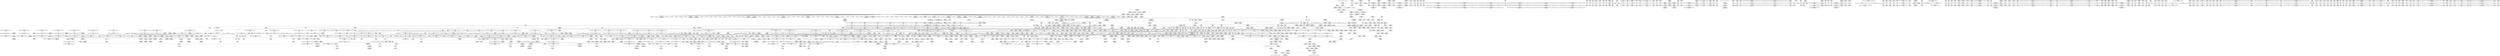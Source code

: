 digraph {
	CE0x40c9320 [shape=record,shape=Mrecord,label="{CE0x40c9320|__rcu_read_lock:tmp3}"]
	CE0x3ffdd40 [shape=record,shape=Mrecord,label="{CE0x3ffdd40|rcu_read_unlock:if.then|*SummSink*}"]
	CE0x3ff1c70 [shape=record,shape=Mrecord,label="{CE0x3ff1c70|80:_i32,_112:_i8*,_:_CRE_172,176_|*MultipleSource*|security/selinux/hooks.c,5365|Function::selinux_shm_shmctl&Arg::shp::}"]
	CE0x404e710 [shape=record,shape=Mrecord,label="{CE0x404e710|rcu_read_unlock:tmp12|include/linux/rcupdate.h,933|*SummSink*}"]
	CE0x4021420 [shape=record,shape=Mrecord,label="{CE0x4021420|i64_0|*Constant*|*SummSink*}"]
	CE0x40576d0 [shape=record,shape=Mrecord,label="{CE0x40576d0|GLOBAL:lockdep_rcu_suspicious|*Constant*}"]
	CE0x4039ef0 [shape=record,shape=Mrecord,label="{CE0x4039ef0|rcu_read_unlock:tmp15|include/linux/rcupdate.h,933|*SummSink*}"]
	CE0x4018260 [shape=record,shape=Mrecord,label="{CE0x4018260|i64_7|*Constant*|*SummSource*}"]
	CE0x40c63d0 [shape=record,shape=Mrecord,label="{CE0x40c63d0|rcu_lock_release:tmp6|*SummSource*}"]
	CE0x3fb4a40 [shape=record,shape=Mrecord,label="{CE0x3fb4a40|task_sid:entry|*SummSink*}"]
	CE0x4063d20 [shape=record,shape=Mrecord,label="{CE0x4063d20|_ret_void,_!dbg_!27717|include/linux/rcupdate.h,240}"]
	CE0x3fee800 [shape=record,shape=Mrecord,label="{CE0x3fee800|80:_i32,_112:_i8*,_:_CRE_54,55_}"]
	CE0x40055d0 [shape=record,shape=Mrecord,label="{CE0x40055d0|_call_void_rcu_read_lock()_#10,_!dbg_!27712|security/selinux/hooks.c,207|*SummSource*}"]
	CE0x40b42a0 [shape=record,shape=Mrecord,label="{CE0x40b42a0|rcu_lock_release:indirectgoto|*SummSource*}"]
	CE0x3fef8a0 [shape=record,shape=Mrecord,label="{CE0x3fef8a0|80:_i32,_112:_i8*,_:_CRE_68,69_}"]
	CE0x40bbfa0 [shape=record,shape=Mrecord,label="{CE0x40bbfa0|rcu_lock_release:tmp1}"]
	CE0x4031cb0 [shape=record,shape=Mrecord,label="{CE0x4031cb0|_ret_void,_!dbg_!27719|./arch/x86/include/asm/preempt.h,73}"]
	CE0x4007790 [shape=record,shape=Mrecord,label="{CE0x4007790|%struct.common_audit_data*_null|*Constant*|*SummSource*}"]
	CE0x400a4e0 [shape=record,shape=Mrecord,label="{CE0x400a4e0|ipc_has_perm:u|security/selinux/hooks.c,5134|*SummSink*}"]
	CE0x40ce5e0 [shape=record,shape=Mrecord,label="{CE0x40ce5e0|__rcu_read_unlock:do.body|*SummSink*}"]
	CE0x4020c00 [shape=record,shape=Mrecord,label="{CE0x4020c00|current_sid:tmp5|security/selinux/hooks.c,218|*SummSource*}"]
	CE0x40b07d0 [shape=record,shape=Mrecord,label="{CE0x40b07d0|__rcu_read_unlock:entry|*SummSink*}"]
	CE0x4057950 [shape=record,shape=Mrecord,label="{CE0x4057950|i32_218|*Constant*}"]
	CE0x3fedfb0 [shape=record,shape=Mrecord,label="{CE0x3fedfb0|80:_i32,_112:_i8*,_:_CRE_47,48_}"]
	CE0x4034ec0 [shape=record,shape=Mrecord,label="{CE0x4034ec0|rcu_read_unlock:tmp8|include/linux/rcupdate.h,933|*SummSink*}"]
	CE0x405a9b0 [shape=record,shape=Mrecord,label="{CE0x405a9b0|current_sid:tmp20|security/selinux/hooks.c,218|*SummSink*}"]
	CE0x3fbfbf0 [shape=record,shape=Mrecord,label="{CE0x3fbfbf0|i64*_getelementptr_inbounds_(_18_x_i64_,_18_x_i64_*___llvm_gcov_ctr313,_i64_0,_i64_12)|*Constant*|*SummSource*}"]
	CE0x4050430 [shape=record,shape=Mrecord,label="{CE0x4050430|rcu_read_unlock:tmp11|include/linux/rcupdate.h,933|*SummSource*}"]
	CE0x40c7460 [shape=record,shape=Mrecord,label="{CE0x40c7460|rcu_lock_release:tmp2}"]
	CE0x4022340 [shape=record,shape=Mrecord,label="{CE0x4022340|i64*_getelementptr_inbounds_(_2_x_i64_,_2_x_i64_*___llvm_gcov_ctr294,_i64_0,_i64_0)|*Constant*|*SummSource*}"]
	CE0x3fc5290 [shape=record,shape=Mrecord,label="{CE0x3fc5290|GLOBAL:lockdep_rcu_suspicious|*Constant*|*SummSource*}"]
	CE0x3fc7bf0 [shape=record,shape=Mrecord,label="{CE0x3fc7bf0|80:_i32,_112:_i8*,_:_CRE_13,14_}"]
	CE0x4017c00 [shape=record,shape=Mrecord,label="{CE0x4017c00|cred_sid:sid|security/selinux/hooks.c,197|*SummSource*}"]
	CE0x3ff52c0 [shape=record,shape=Mrecord,label="{CE0x3ff52c0|selinux_shm_shmctl:retval.0}"]
	CE0x3ff23b0 [shape=record,shape=Mrecord,label="{CE0x3ff23b0|80:_i32,_112:_i8*,_:_CRE_200,208_|*MultipleSource*|security/selinux/hooks.c,5365|Function::selinux_shm_shmctl&Arg::shp::}"]
	CE0x4052010 [shape=record,shape=Mrecord,label="{CE0x4052010|current_sid:tmp13|security/selinux/hooks.c,218|*SummSink*}"]
	CE0x3fa3970 [shape=record,shape=Mrecord,label="{CE0x3fa3970|__llvm_gcov_indirect_counter_increment:tmp}"]
	CE0x3fbe910 [shape=record,shape=Mrecord,label="{CE0x3fbe910|_ret_i32_%call1,_!dbg_!27716|security/selinux/hooks.c,1594}"]
	CE0x40ba780 [shape=record,shape=Mrecord,label="{CE0x40ba780|__rcu_read_lock:tmp3|*SummSource*}"]
	CE0x40eee60 [shape=record,shape=Mrecord,label="{CE0x40eee60|i64*_getelementptr_inbounds_(_4_x_i64_,_4_x_i64_*___llvm_gcov_ctr134,_i64_0,_i64_2)|*Constant*|*SummSource*}"]
	CE0x4026be0 [shape=record,shape=Mrecord,label="{CE0x4026be0|_ret_i32_%tmp24,_!dbg_!27742|security/selinux/hooks.c,220|*SummSource*}"]
	CE0x3ff0520 [shape=record,shape=Mrecord,label="{CE0x3ff0520|80:_i32,_112:_i8*,_:_CRE_88,92_|*MultipleSource*|security/selinux/hooks.c,5365|Function::selinux_shm_shmctl&Arg::shp::}"]
	CE0x3fa74e0 [shape=record,shape=Mrecord,label="{CE0x3fa74e0|get_current:tmp1|*SummSink*}"]
	CE0x40610f0 [shape=record,shape=Mrecord,label="{CE0x40610f0|current_sid:tmp24|security/selinux/hooks.c,220}"]
	CE0x3fe9530 [shape=record,shape=Mrecord,label="{CE0x3fe9530|rcu_lock_acquire:entry|*SummSink*}"]
	CE0x401ec10 [shape=record,shape=Mrecord,label="{CE0x401ec10|task_sid:tmp9|security/selinux/hooks.c,208|*SummSource*}"]
	CE0x400a7e0 [shape=record,shape=Mrecord,label="{CE0x400a7e0|ipc_has_perm:ipc_id|security/selinux/hooks.c,5134|*SummSource*}"]
	CE0x400fc90 [shape=record,shape=Mrecord,label="{CE0x400fc90|cred_sid:tmp3}"]
	CE0x477ee60 [shape=record,shape=Mrecord,label="{CE0x477ee60|i32_11|*Constant*}"]
	CE0x40324b0 [shape=record,shape=Mrecord,label="{CE0x40324b0|i64*_getelementptr_inbounds_(_4_x_i64_,_4_x_i64_*___llvm_gcov_ctr130,_i64_0,_i64_2)|*Constant*|*SummSink*}"]
	CE0x401a430 [shape=record,shape=Mrecord,label="{CE0x401a430|rcu_read_lock:tmp2|*SummSource*}"]
	CE0x40ca960 [shape=record,shape=Mrecord,label="{CE0x40ca960|COLLAPSED:_GCMRE___llvm_gcov_ctr130_internal_global_4_x_i64_zeroinitializer:_elem_0:default:}"]
	CE0x4007550 [shape=record,shape=Mrecord,label="{CE0x4007550|avc_has_perm:requested|Function::avc_has_perm&Arg::requested::|*SummSink*}"]
	CE0x4006d00 [shape=record,shape=Mrecord,label="{CE0x4006d00|i16_3|*Constant*|*SummSink*}"]
	CE0x3fa8790 [shape=record,shape=Mrecord,label="{CE0x3fa8790|_call_void___llvm_gcov_indirect_counter_increment(i32*___llvm_gcov_global_state_pred315,_i64**_getelementptr_inbounds_(_6_x_i64*_,_6_x_i64*_*___llvm_gcda_edge_table314,_i64_0,_i64_5)),_!dbg_!27725|security/selinux/hooks.c,5359}"]
	CE0x3fc19b0 [shape=record,shape=Mrecord,label="{CE0x3fc19b0|_call_void___llvm_gcov_indirect_counter_increment(i32*___llvm_gcov_global_state_pred315,_i64**_getelementptr_inbounds_(_6_x_i64*_,_6_x_i64*_*___llvm_gcda_edge_table314,_i64_0,_i64_2)),_!dbg_!27718|security/selinux/hooks.c,5349}"]
	CE0x4002370 [shape=record,shape=Mrecord,label="{CE0x4002370|COLLAPSED:_CMRE:_elem_0::|security/selinux/hooks.c,218}"]
	CE0x4005df0 [shape=record,shape=Mrecord,label="{CE0x4005df0|task_sid:do.end6|*SummSink*}"]
	CE0x3fbc020 [shape=record,shape=Mrecord,label="{CE0x3fbc020|task_has_system:call|security/selinux/hooks.c,1592|*SummSink*}"]
	CE0x40535d0 [shape=record,shape=Mrecord,label="{CE0x40535d0|current_sid:do.body}"]
	CE0x3fc2450 [shape=record,shape=Mrecord,label="{CE0x3fc2450|i64*_getelementptr_inbounds_(_13_x_i64_,_13_x_i64_*___llvm_gcov_ctr126,_i64_0,_i64_10)|*Constant*|*SummSource*}"]
	CE0x40524d0 [shape=record,shape=Mrecord,label="{CE0x40524d0|current_sid:bb}"]
	CE0x3fcdc80 [shape=record,shape=Mrecord,label="{CE0x3fcdc80|i32_512|*Constant*|*SummSource*}"]
	CE0x401abe0 [shape=record,shape=Mrecord,label="{CE0x401abe0|current_sid:tmp3|*SummSink*}"]
	CE0x40d7d20 [shape=record,shape=Mrecord,label="{CE0x40d7d20|__preempt_count_sub:entry|*SummSource*}"]
	CE0x3fb8e30 [shape=record,shape=Mrecord,label="{CE0x3fb8e30|i64*_getelementptr_inbounds_(_11_x_i64_,_11_x_i64_*___llvm_gcov_ctr125,_i64_0,_i64_1)|*Constant*}"]
	CE0x3fb9be0 [shape=record,shape=Mrecord,label="{CE0x3fb9be0|selinux_shm_shmctl:sw.bb}"]
	CE0x3fb8fb0 [shape=record,shape=Mrecord,label="{CE0x3fb8fb0|ipc_has_perm:tmp1|*SummSource*}"]
	CE0x406b4d0 [shape=record,shape=Mrecord,label="{CE0x406b4d0|rcu_read_lock:tmp12|include/linux/rcupdate.h,882}"]
	CE0x40ce350 [shape=record,shape=Mrecord,label="{CE0x40ce350|__preempt_count_add:tmp3|*SummSink*}"]
	CE0x4019090 [shape=record,shape=Mrecord,label="{CE0x4019090|cred_sid:security|security/selinux/hooks.c,196|*SummSink*}"]
	CE0x40d6c60 [shape=record,shape=Mrecord,label="{CE0x40d6c60|i64*_getelementptr_inbounds_(_4_x_i64_,_4_x_i64_*___llvm_gcov_ctr134,_i64_0,_i64_0)|*Constant*|*SummSource*}"]
	CE0x3fa3750 [shape=record,shape=Mrecord,label="{CE0x3fa3750|__llvm_gcov_indirect_counter_increment:predecessor|Function::__llvm_gcov_indirect_counter_increment&Arg::predecessor::|*SummSource*}"]
	CE0x40b0f60 [shape=record,shape=Mrecord,label="{CE0x40b0f60|i64*_getelementptr_inbounds_(_2_x_i64_,_2_x_i64_*___llvm_gcov_ctr98,_i64_0,_i64_0)|*Constant*}"]
	CE0x4012b40 [shape=record,shape=Mrecord,label="{CE0x4012b40|task_sid:tmp18|security/selinux/hooks.c,208|*SummSource*}"]
	CE0x4009980 [shape=record,shape=Mrecord,label="{CE0x4009980|i64_4|*Constant*}"]
	CE0x4063570 [shape=record,shape=Mrecord,label="{CE0x4063570|rcu_read_lock:if.end}"]
	CE0x4014500 [shape=record,shape=Mrecord,label="{CE0x4014500|task_sid:do.end}"]
	CE0x40b56d0 [shape=record,shape=Mrecord,label="{CE0x40b56d0|i64*_getelementptr_inbounds_(_4_x_i64_,_4_x_i64_*___llvm_gcov_ctr128,_i64_0,_i64_2)|*Constant*|*SummSource*}"]
	CE0x40ef880 [shape=record,shape=Mrecord,label="{CE0x40ef880|COLLAPSED:_GCMRE___llvm_gcov_ctr134_internal_global_4_x_i64_zeroinitializer:_elem_0:default:}"]
	CE0x404bb20 [shape=record,shape=Mrecord,label="{CE0x404bb20|GLOBAL:rcu_read_unlock|*Constant*|*SummSink*}"]
	CE0x3feb020 [shape=record,shape=Mrecord,label="{CE0x3feb020|cred_sid:tmp2}"]
	CE0x4042660 [shape=record,shape=Mrecord,label="{CE0x4042660|i32_934|*Constant*}"]
	CE0x3faecd0 [shape=record,shape=Mrecord,label="{CE0x3faecd0|rcu_read_unlock:tmp17|include/linux/rcupdate.h,933|*SummSink*}"]
	CE0x3fac330 [shape=record,shape=Mrecord,label="{CE0x3fac330|i64*_getelementptr_inbounds_(_18_x_i64_,_18_x_i64_*___llvm_gcov_ctr313,_i64_0,_i64_0)|*Constant*|*SummSource*}"]
	CE0x400cd60 [shape=record,shape=Mrecord,label="{CE0x400cd60|avc_has_perm:entry|*SummSink*}"]
	CE0x4014610 [shape=record,shape=Mrecord,label="{CE0x4014610|task_sid:do.end|*SummSource*}"]
	CE0x40b0fd0 [shape=record,shape=Mrecord,label="{CE0x40b0fd0|get_current:tmp}"]
	CE0x400aa90 [shape=record,shape=Mrecord,label="{CE0x400aa90|ipc_has_perm:sid1|security/selinux/hooks.c,5136}"]
	CE0x3fea620 [shape=record,shape=Mrecord,label="{CE0x3fea620|i32_77|*Constant*|*SummSink*}"]
	CE0x406cff0 [shape=record,shape=Mrecord,label="{CE0x406cff0|rcu_read_unlock:tmp15|include/linux/rcupdate.h,933}"]
	CE0x40070b0 [shape=record,shape=Mrecord,label="{CE0x40070b0|avc_has_perm:tclass|Function::avc_has_perm&Arg::tclass::|*SummSink*}"]
	CE0x4034d20 [shape=record,shape=Mrecord,label="{CE0x4034d20|rcu_read_unlock:tmp9|include/linux/rcupdate.h,933}"]
	CE0x4031b40 [shape=record,shape=Mrecord,label="{CE0x4031b40|i32_1|*Constant*}"]
	CE0x3ff0e60 [shape=record,shape=Mrecord,label="{CE0x3ff0e60|80:_i32,_112:_i8*,_:_CRE_112,120_|*MultipleSource*|security/selinux/hooks.c,5365|Function::selinux_shm_shmctl&Arg::shp::}"]
	CE0x3fcac60 [shape=record,shape=Mrecord,label="{CE0x3fcac60|selinux_shm_shmctl:tmp10|security/selinux/hooks.c,5359}"]
	CE0x4061470 [shape=record,shape=Mrecord,label="{CE0x4061470|current_sid:tmp24|security/selinux/hooks.c,220|*SummSink*}"]
	CE0x400edd0 [shape=record,shape=Mrecord,label="{CE0x400edd0|GLOBAL:current_sid.__warned|Global_var:current_sid.__warned}"]
	CE0x3ff3750 [shape=record,shape=Mrecord,label="{CE0x3ff3750|i64*_getelementptr_inbounds_(_18_x_i64_,_18_x_i64_*___llvm_gcov_ctr313,_i64_0,_i64_17)|*Constant*}"]
	CE0x3ff0ac0 [shape=record,shape=Mrecord,label="{CE0x3ff0ac0|80:_i32,_112:_i8*,_:_CRE_100,102_|*MultipleSource*|security/selinux/hooks.c,5365|Function::selinux_shm_shmctl&Arg::shp::}"]
	CE0x3fc4600 [shape=record,shape=Mrecord,label="{CE0x3fc4600|__llvm_gcov_indirect_counter_increment:bb|*SummSource*}"]
	CE0x40f4850 [shape=record,shape=Mrecord,label="{CE0x40f4850|i64_1|*Constant*}"]
	CE0x3fb6720 [shape=record,shape=Mrecord,label="{CE0x3fb6720|i32_13|*Constant*|*SummSink*}"]
	CE0x4001570 [shape=record,shape=Mrecord,label="{CE0x4001570|current_sid:cred|security/selinux/hooks.c,218|*SummSink*}"]
	CE0x4033640 [shape=record,shape=Mrecord,label="{CE0x4033640|_call_void___preempt_count_add(i32_1)_#10,_!dbg_!27711|include/linux/rcupdate.h,239|*SummSink*}"]
	CE0x404e880 [shape=record,shape=Mrecord,label="{CE0x404e880|rcu_read_unlock:call3|include/linux/rcupdate.h,933}"]
	CE0x3fbd1c0 [shape=record,shape=Mrecord,label="{CE0x3fbd1c0|GLOBAL:__llvm_gcov_indirect_counter_increment|*Constant*}"]
	CE0x3fc4220 [shape=record,shape=Mrecord,label="{CE0x3fc4220|task_sid:tmp8|security/selinux/hooks.c,208}"]
	CE0x3ff2ae0 [shape=record,shape=Mrecord,label="{CE0x3ff2ae0|selinux_shm_shmctl:retval.0|*SummSource*}"]
	CE0x40066a0 [shape=record,shape=Mrecord,label="{CE0x40066a0|task_sid:bb|*SummSource*}"]
	CE0x4065470 [shape=record,shape=Mrecord,label="{CE0x4065470|rcu_read_lock:land.lhs.true}"]
	CE0x3fceb20 [shape=record,shape=Mrecord,label="{CE0x3fceb20|selinux_shm_shmctl:shm_perm|security/selinux/hooks.c,5365}"]
	CE0x4058200 [shape=record,shape=Mrecord,label="{CE0x4058200|i8*_getelementptr_inbounds_(_45_x_i8_,_45_x_i8_*_.str12,_i32_0,_i32_0)|*Constant*|*SummSource*}"]
	CE0x40402e0 [shape=record,shape=Mrecord,label="{CE0x40402e0|rcu_read_unlock:tmp21|include/linux/rcupdate.h,935|*SummSource*}"]
	CE0x3fc7270 [shape=record,shape=Mrecord,label="{CE0x3fc7270|80:_i32,_112:_i8*,_:_CRE_5,6_}"]
	CE0x402d900 [shape=record,shape=Mrecord,label="{CE0x402d900|i64*_getelementptr_inbounds_(_11_x_i64_,_11_x_i64_*___llvm_gcov_ctr127,_i64_0,_i64_8)|*Constant*|*SummSource*}"]
	CE0x3fce9a0 [shape=record,shape=Mrecord,label="{CE0x3fce9a0|selinux_shm_shmctl:tmp14|security/selinux/hooks.c,5365|*SummSink*}"]
	CE0x40dde00 [shape=record,shape=Mrecord,label="{CE0x40dde00|rcu_lock_acquire:tmp3|*SummSink*}"]
	CE0x4033b50 [shape=record,shape=Mrecord,label="{CE0x4033b50|i64*_getelementptr_inbounds_(_4_x_i64_,_4_x_i64_*___llvm_gcov_ctr130,_i64_0,_i64_0)|*Constant*|*SummSource*}"]
	CE0x3ffb570 [shape=record,shape=Mrecord,label="{CE0x3ffb570|COLLAPSED:_GCMRE___llvm_gcov_ctr132_internal_global_11_x_i64_zeroinitializer:_elem_0:default:}"]
	CE0x3ffb0f0 [shape=record,shape=Mrecord,label="{CE0x3ffb0f0|__rcu_read_lock:do.end|*SummSink*}"]
	CE0x3fc8740 [shape=record,shape=Mrecord,label="{CE0x3fc8740|80:_i32,_112:_i8*,_:_CRE_29,30_}"]
	CE0x4023310 [shape=record,shape=Mrecord,label="{CE0x4023310|GLOBAL:__llvm_gcov_ctr126|Global_var:__llvm_gcov_ctr126}"]
	CE0x3ff1aa0 [shape=record,shape=Mrecord,label="{CE0x3ff1aa0|80:_i32,_112:_i8*,_:_CRE_168,172_|*MultipleSource*|security/selinux/hooks.c,5365|Function::selinux_shm_shmctl&Arg::shp::}"]
	CE0x4014fd0 [shape=record,shape=Mrecord,label="{CE0x4014fd0|task_sid:tmp5|security/selinux/hooks.c,208}"]
	CE0x4063380 [shape=record,shape=Mrecord,label="{CE0x4063380|rcu_read_lock:if.then|*SummSource*}"]
	CE0x3ffeb10 [shape=record,shape=Mrecord,label="{CE0x3ffeb10|i64*_getelementptr_inbounds_(_11_x_i64_,_11_x_i64_*___llvm_gcov_ctr132,_i64_0,_i64_9)|*Constant*}"]
	CE0x3fb7c40 [shape=record,shape=Mrecord,label="{CE0x3fb7c40|selinux_shm_shmctl:tmp2|security/selinux/hooks.c,5346}"]
	CE0x3fa9bd0 [shape=record,shape=Mrecord,label="{CE0x3fa9bd0|__llvm_gcov_indirect_counter_increment:tmp3}"]
	CE0x4066db0 [shape=record,shape=Mrecord,label="{CE0x4066db0|rcu_read_unlock:tmp1}"]
	CE0x3f92390 [shape=record,shape=Mrecord,label="{CE0x3f92390|_call_void___llvm_gcov_indirect_counter_increment(i32*___llvm_gcov_global_state_pred315,_i64**_getelementptr_inbounds_(_6_x_i64*_,_6_x_i64*_*___llvm_gcda_edge_table314,_i64_0,_i64_2)),_!dbg_!27718|security/selinux/hooks.c,5349|*SummSink*}"]
	CE0x4045ce0 [shape=record,shape=Mrecord,label="{CE0x4045ce0|i64*_getelementptr_inbounds_(_13_x_i64_,_13_x_i64_*___llvm_gcov_ctr126,_i64_0,_i64_9)|*Constant*|*SummSource*}"]
	CE0x404f460 [shape=record,shape=Mrecord,label="{CE0x404f460|current_sid:tmp14|security/selinux/hooks.c,218|*SummSink*}"]
	CE0x4004130 [shape=record,shape=Mrecord,label="{CE0x4004130|ipc_has_perm:sclass|security/selinux/hooks.c,5136|*SummSink*}"]
	CE0x4018160 [shape=record,shape=Mrecord,label="{CE0x4018160|task_sid:tobool4|security/selinux/hooks.c,208|*SummSink*}"]
	CE0x404ed50 [shape=record,shape=Mrecord,label="{CE0x404ed50|rcu_read_unlock:call3|include/linux/rcupdate.h,933|*SummSink*}"]
	CE0x40e08c0 [shape=record,shape=Mrecord,label="{CE0x40e08c0|__preempt_count_add:bb}"]
	CE0x40e2f90 [shape=record,shape=Mrecord,label="{CE0x40e2f90|COLLAPSED:_GCMRE___llvm_gcov_ctr135_internal_global_4_x_i64_zeroinitializer:_elem_0:default:}"]
	CE0x404fe10 [shape=record,shape=Mrecord,label="{CE0x404fe10|__rcu_read_lock:tmp7|include/linux/rcupdate.h,240|*SummSink*}"]
	CE0x3fef050 [shape=record,shape=Mrecord,label="{CE0x3fef050|80:_i32,_112:_i8*,_:_CRE_61,62_}"]
	CE0x3ff5ef0 [shape=record,shape=Mrecord,label="{CE0x3ff5ef0|i64*_getelementptr_inbounds_(_11_x_i64_,_11_x_i64_*___llvm_gcov_ctr127,_i64_0,_i64_9)|*Constant*|*SummSink*}"]
	CE0x4019320 [shape=record,shape=Mrecord,label="{CE0x4019320|task_sid:tmp17|security/selinux/hooks.c,208|*SummSink*}"]
	CE0x40af550 [shape=record,shape=Mrecord,label="{CE0x40af550|rcu_lock_release:map|Function::rcu_lock_release&Arg::map::}"]
	CE0x3fcaad0 [shape=record,shape=Mrecord,label="{CE0x3fcaad0|i64*_getelementptr_inbounds_(_18_x_i64_,_18_x_i64_*___llvm_gcov_ctr313,_i64_0,_i64_14)|*Constant*}"]
	CE0x3fcb080 [shape=record,shape=Mrecord,label="{CE0x3fcb080|selinux_shm_shmctl:tmp10|security/selinux/hooks.c,5359|*SummSink*}"]
	CE0x402fd20 [shape=record,shape=Mrecord,label="{CE0x402fd20|i64*_getelementptr_inbounds_(_11_x_i64_,_11_x_i64_*___llvm_gcov_ctr127,_i64_0,_i64_9)|*Constant*|*SummSource*}"]
	CE0x403a6e0 [shape=record,shape=Mrecord,label="{CE0x403a6e0|_ret_void,_!dbg_!27719|./arch/x86/include/asm/preempt.h,73|*SummSource*}"]
	CE0x402ef10 [shape=record,shape=Mrecord,label="{CE0x402ef10|i32_883|*Constant*|*SummSource*}"]
	CE0x3fa1830 [shape=record,shape=Mrecord,label="{CE0x3fa1830|selinux_shm_shmctl:sw.bb3|*SummSource*}"]
	CE0x40c5690 [shape=record,shape=Mrecord,label="{CE0x40c5690|i64*_getelementptr_inbounds_(_4_x_i64_,_4_x_i64_*___llvm_gcov_ctr135,_i64_0,_i64_2)|*Constant*|*SummSource*}"]
	CE0x40afe20 [shape=record,shape=Mrecord,label="{CE0x40afe20|_ret_void,_!dbg_!27717|include/linux/rcupdate.h,424|*SummSink*}"]
	CE0x4042320 [shape=record,shape=Mrecord,label="{CE0x4042320|i8*_getelementptr_inbounds_(_44_x_i8_,_44_x_i8_*_.str47,_i32_0,_i32_0)|*Constant*|*SummSource*}"]
	CE0x401cca0 [shape=record,shape=Mrecord,label="{CE0x401cca0|ipc_has_perm:type|security/selinux/hooks.c,5133|*SummSink*}"]
	CE0x400b410 [shape=record,shape=Mrecord,label="{CE0x400b410|i64*_getelementptr_inbounds_(_2_x_i64_,_2_x_i64_*___llvm_gcov_ctr159,_i64_0,_i64_1)|*Constant*}"]
	CE0x40b9e10 [shape=record,shape=Mrecord,label="{CE0x40b9e10|GLOBAL:lock_release|*Constant*|*SummSource*}"]
	CE0x3fbaf70 [shape=record,shape=Mrecord,label="{CE0x3fbaf70|task_has_system:entry}"]
	CE0x3fa0700 [shape=record,shape=Mrecord,label="{CE0x3fa0700|__llvm_gcov_indirect_counter_increment:tmp1|*SummSink*}"]
	CE0x3fa0f80 [shape=record,shape=Mrecord,label="{CE0x3fa0f80|selinux_shm_shmctl:call|security/selinux/hooks.c,5346|*SummSink*}"]
	CE0x4001c10 [shape=record,shape=Mrecord,label="{CE0x4001c10|i32_22|*Constant*}"]
	CE0x3fcfbc0 [shape=record,shape=Mrecord,label="{CE0x3fcfbc0|task_has_system:tmp3|*SummSink*}"]
	CE0x3fc13f0 [shape=record,shape=Mrecord,label="{CE0x3fc13f0|i64_1|*Constant*|*SummSource*}"]
	CE0x4068f20 [shape=record,shape=Mrecord,label="{CE0x4068f20|GLOBAL:current_task|Global_var:current_task}"]
	CE0x3fab9b0 [shape=record,shape=Mrecord,label="{CE0x3fab9b0|task_sid:tmp16|security/selinux/hooks.c,208}"]
	CE0x40251e0 [shape=record,shape=Mrecord,label="{CE0x40251e0|current_sid:tobool|security/selinux/hooks.c,218|*SummSink*}"]
	CE0x402c7e0 [shape=record,shape=Mrecord,label="{CE0x402c7e0|rcu_read_unlock:tmp10|include/linux/rcupdate.h,933}"]
	CE0x402fcb0 [shape=record,shape=Mrecord,label="{CE0x402fcb0|i64*_getelementptr_inbounds_(_11_x_i64_,_11_x_i64_*___llvm_gcov_ctr127,_i64_0,_i64_9)|*Constant*}"]
	CE0x4016580 [shape=record,shape=Mrecord,label="{CE0x4016580|i64_3|*Constant*|*SummSource*}"]
	CE0x4050560 [shape=record,shape=Mrecord,label="{CE0x4050560|rcu_read_unlock:tmp11|include/linux/rcupdate.h,933|*SummSink*}"]
	CE0x401d8a0 [shape=record,shape=Mrecord,label="{CE0x401d8a0|i32_3|*Constant*}"]
	CE0x4014c60 [shape=record,shape=Mrecord,label="{CE0x4014c60|rcu_read_lock:tmp}"]
	CE0x4054c60 [shape=record,shape=Mrecord,label="{CE0x4054c60|i64*_getelementptr_inbounds_(_2_x_i64_,_2_x_i64_*___llvm_gcov_ctr131,_i64_0,_i64_0)|*Constant*|*SummSink*}"]
	CE0x3ffe8f0 [shape=record,shape=Mrecord,label="{CE0x3ffe8f0|i8*_getelementptr_inbounds_(_44_x_i8_,_44_x_i8_*_.str47,_i32_0,_i32_0)|*Constant*}"]
	CE0x40c6a50 [shape=record,shape=Mrecord,label="{CE0x40c6a50|__rcu_read_lock:tmp1|*SummSource*}"]
	"CONST[source:0(mediator),value:0(static)][purpose:{operation}][SnkIdx:7]"
	CE0x3fb7940 [shape=record,shape=Mrecord,label="{CE0x3fb7940|i32_3|*Constant*}"]
	CE0x3fbe630 [shape=record,shape=Mrecord,label="{CE0x3fbe630|task_has_system:perms|Function::task_has_system&Arg::perms::|*SummSource*}"]
	CE0x3ff4380 [shape=record,shape=Mrecord,label="{CE0x3ff4380|ipc_has_perm:entry}"]
	CE0x4044220 [shape=record,shape=Mrecord,label="{CE0x4044220|rcu_lock_release:tmp6}"]
	CE0x3f92320 [shape=record,shape=Mrecord,label="{CE0x3f92320|selinux_shm_shmctl:cmd|Function::selinux_shm_shmctl&Arg::cmd::}"]
	CE0x3feabc0 [shape=record,shape=Mrecord,label="{CE0x3feabc0|task_sid:tobool1|security/selinux/hooks.c,208|*SummSource*}"]
	CE0x3fb4ec0 [shape=record,shape=Mrecord,label="{CE0x3fb4ec0|i32_-1|*Constant*|*SummSource*}"]
	CE0x3fbc500 [shape=record,shape=Mrecord,label="{CE0x3fbc500|task_sid:entry}"]
	CE0x406af60 [shape=record,shape=Mrecord,label="{CE0x406af60|rcu_read_lock:tmp11|include/linux/rcupdate.h,882}"]
	CE0x4051670 [shape=record,shape=Mrecord,label="{CE0x4051670|cred_sid:tmp1}"]
	CE0x3feedf0 [shape=record,shape=Mrecord,label="{CE0x3feedf0|80:_i32,_112:_i8*,_:_CRE_59,60_}"]
	CE0x3ff48d0 [shape=record,shape=Mrecord,label="{CE0x3ff48d0|ipc_has_perm:ipc_perms|Function::ipc_has_perm&Arg::ipc_perms::|*SummSink*}"]
	CE0x40d1a70 [shape=record,shape=Mrecord,label="{CE0x40d1a70|__preempt_count_sub:tmp5|./arch/x86/include/asm/preempt.h,77}"]
	CE0x40b7e70 [shape=record,shape=Mrecord,label="{CE0x40b7e70|__rcu_read_lock:do.body|*SummSource*}"]
	CE0x3fb0410 [shape=record,shape=Mrecord,label="{CE0x3fb0410|i64*_getelementptr_inbounds_(_18_x_i64_,_18_x_i64_*___llvm_gcov_ctr313,_i64_0,_i64_13)|*Constant*|*SummSink*}"]
	CE0x40f02e0 [shape=record,shape=Mrecord,label="{CE0x40f02e0|i64*_getelementptr_inbounds_(_4_x_i64_,_4_x_i64_*___llvm_gcov_ctr135,_i64_0,_i64_3)|*Constant*|*SummSource*}"]
	CE0x4051b40 [shape=record,shape=Mrecord,label="{CE0x4051b40|i64*_getelementptr_inbounds_(_11_x_i64_,_11_x_i64_*___llvm_gcov_ctr125,_i64_0,_i64_6)|*Constant*|*SummSink*}"]
	CE0x3fb14e0 [shape=record,shape=Mrecord,label="{CE0x3fb14e0|i64**_getelementptr_inbounds_(_6_x_i64*_,_6_x_i64*_*___llvm_gcda_edge_table314,_i64_0,_i64_0)|*Constant*|*SummSource*}"]
	CE0x40602c0 [shape=record,shape=Mrecord,label="{CE0x40602c0|current_sid:sid|security/selinux/hooks.c,220|*SummSink*}"]
	CE0x3fc7140 [shape=record,shape=Mrecord,label="{CE0x3fc7140|80:_i32,_112:_i8*,_:_CRE_4,5_}"]
	CE0x402a940 [shape=record,shape=Mrecord,label="{CE0x402a940|ipc_has_perm:tmp4|*LoadInst*|security/selinux/hooks.c,5131|*SummSink*}"]
	CE0x3ff4ee0 [shape=record,shape=Mrecord,label="{CE0x3ff4ee0|_ret_i32_%call2,_!dbg_!27728|security/selinux/hooks.c,5136|*SummSource*}"]
	CE0x3f85140 [shape=record,shape=Mrecord,label="{CE0x3f85140|selinux_shm_shmctl:sw.bb2}"]
	CE0x40123b0 [shape=record,shape=Mrecord,label="{CE0x40123b0|cred_sid:tmp4|*LoadInst*|security/selinux/hooks.c,196|*SummSource*}"]
	CE0x4018d90 [shape=record,shape=Mrecord,label="{CE0x4018d90|i32_22|*Constant*}"]
	CE0x40514b0 [shape=record,shape=Mrecord,label="{CE0x40514b0|current_sid:do.end|*SummSource*}"]
	CE0x3fc6ea0 [shape=record,shape=Mrecord,label="{CE0x3fc6ea0|selinux_shm_shmctl:call6|security/selinux/hooks.c,5365|*SummSink*}"]
	CE0x400af00 [shape=record,shape=Mrecord,label="{CE0x400af00|ipc_has_perm:sid1|security/selinux/hooks.c,5136|*SummSink*}"]
	CE0x4040170 [shape=record,shape=Mrecord,label="{CE0x4040170|i64*_getelementptr_inbounds_(_11_x_i64_,_11_x_i64_*___llvm_gcov_ctr132,_i64_0,_i64_10)|*Constant*}"]
	CE0x4034220 [shape=record,shape=Mrecord,label="{CE0x4034220|__rcu_read_unlock:tmp|*SummSink*}"]
	CE0x4053a90 [shape=record,shape=Mrecord,label="{CE0x4053a90|cred_sid:tmp|*SummSource*}"]
	CE0x40b9850 [shape=record,shape=Mrecord,label="{CE0x40b9850|_call_void_lock_release(%struct.lockdep_map*_%map,_i32_1,_i64_ptrtoint_(i8*_blockaddress(_rcu_lock_release,_%__here)_to_i64))_#10,_!dbg_!27716|include/linux/rcupdate.h,423|*SummSource*}"]
	CE0x3fa05a0 [shape=record,shape=Mrecord,label="{CE0x3fa05a0|__llvm_gcov_indirect_counter_increment:tmp1|*SummSource*}"]
	CE0x3fcdd90 [shape=record,shape=Mrecord,label="{CE0x3fcdd90|i32_512|*Constant*|*SummSink*}"]
	CE0x3ff7180 [shape=record,shape=Mrecord,label="{CE0x3ff7180|rcu_read_lock:tmp21|include/linux/rcupdate.h,884|*SummSource*}"]
	CE0x4054220 [shape=record,shape=Mrecord,label="{CE0x4054220|rcu_read_lock:tmp1}"]
	CE0x3fbfe00 [shape=record,shape=Mrecord,label="{CE0x3fbfe00|selinux_shm_shmctl:tmp6|security/selinux/hooks.c,5352|*SummSink*}"]
	CE0x402ebe0 [shape=record,shape=Mrecord,label="{CE0x402ebe0|GLOBAL:lockdep_rcu_suspicious|*Constant*}"]
	CE0x40d6050 [shape=record,shape=Mrecord,label="{CE0x40d6050|i64*_getelementptr_inbounds_(_4_x_i64_,_4_x_i64_*___llvm_gcov_ctr135,_i64_0,_i64_2)|*Constant*}"]
	CE0x3ff1e40 [shape=record,shape=Mrecord,label="{CE0x3ff1e40|80:_i32,_112:_i8*,_:_CRE_176,184_|*MultipleSource*|security/selinux/hooks.c,5365|Function::selinux_shm_shmctl&Arg::shp::}"]
	CE0x3fec6a0 [shape=record,shape=Mrecord,label="{CE0x3fec6a0|ipc_has_perm:ad|security/selinux/hooks.c, 5128|*SummSource*}"]
	CE0x400c480 [shape=record,shape=Mrecord,label="{CE0x400c480|task_has_system:call1|security/selinux/hooks.c,1594|*SummSink*}"]
	CE0x3fabbc0 [shape=record,shape=Mrecord,label="{CE0x3fabbc0|task_sid:tmp17|security/selinux/hooks.c,208}"]
	CE0x4056ac0 [shape=record,shape=Mrecord,label="{CE0x4056ac0|_call_void_lockdep_rcu_suspicious(i8*_getelementptr_inbounds_(_25_x_i8_,_25_x_i8_*_.str3,_i32_0,_i32_0),_i32_218,_i8*_getelementptr_inbounds_(_45_x_i8_,_45_x_i8_*_.str12,_i32_0,_i32_0))_#10,_!dbg_!27727|security/selinux/hooks.c,218}"]
	CE0x402c640 [shape=record,shape=Mrecord,label="{CE0x402c640|rcu_read_unlock:tmp9|include/linux/rcupdate.h,933|*SummSource*}"]
	CE0x40af980 [shape=record,shape=Mrecord,label="{CE0x40af980|GLOBAL:__rcu_read_unlock|*Constant*}"]
	CE0x403a5e0 [shape=record,shape=Mrecord,label="{CE0x403a5e0|_ret_void,_!dbg_!27719|./arch/x86/include/asm/preempt.h,73|*SummSink*}"]
	CE0x4069f90 [shape=record,shape=Mrecord,label="{CE0x4069f90|rcu_read_lock:tobool1|include/linux/rcupdate.h,882|*SummSink*}"]
	CE0x40e2b00 [shape=record,shape=Mrecord,label="{CE0x40e2b00|__preempt_count_sub:tmp4|./arch/x86/include/asm/preempt.h,77|*SummSource*}"]
	CE0x4018c30 [shape=record,shape=Mrecord,label="{CE0x4018c30|task_sid:tmp5|security/selinux/hooks.c,208|*SummSink*}"]
	CE0x406dc00 [shape=record,shape=Mrecord,label="{CE0x406dc00|_call_void_mcount()_#3}"]
	CE0x3fa7e00 [shape=record,shape=Mrecord,label="{CE0x3fa7e00|selinux_shm_shmctl:tmp8|security/selinux/hooks.c,5356|*SummSink*}"]
	CE0x4026960 [shape=record,shape=Mrecord,label="{CE0x4026960|current_sid:entry|*SummSink*}"]
	CE0x4054720 [shape=record,shape=Mrecord,label="{CE0x4054720|current_sid:tmp12|security/selinux/hooks.c,218|*SummSource*}"]
	CE0x40bc270 [shape=record,shape=Mrecord,label="{CE0x40bc270|i64*_getelementptr_inbounds_(_4_x_i64_,_4_x_i64_*___llvm_gcov_ctr133,_i64_0,_i64_1)|*Constant*}"]
	CE0x3f9a7c0 [shape=record,shape=Mrecord,label="{CE0x3f9a7c0|GLOBAL:get_current|*Constant*|*SummSink*}"]
	CE0x400cdd0 [shape=record,shape=Mrecord,label="{CE0x400cdd0|i16_3|*Constant*|*SummSource*}"]
	CE0x4068170 [shape=record,shape=Mrecord,label="{CE0x4068170|_ret_void,_!dbg_!27717|include/linux/rcupdate.h,419|*SummSink*}"]
	CE0x3fa09b0 [shape=record,shape=Mrecord,label="{CE0x3fa09b0|task_sid:if.then|*SummSource*}"]
	CE0x4012ad0 [shape=record,shape=Mrecord,label="{CE0x4012ad0|task_sid:tmp19|security/selinux/hooks.c,208}"]
	CE0x40d92c0 [shape=record,shape=Mrecord,label="{CE0x40d92c0|__preempt_count_add:tmp|*SummSource*}"]
	CE0x401d430 [shape=record,shape=Mrecord,label="{CE0x401d430|i8_4|*Constant*}"]
	CE0x4007300 [shape=record,shape=Mrecord,label="{CE0x4007300|avc_has_perm:requested|Function::avc_has_perm&Arg::requested::}"]
	CE0x401de80 [shape=record,shape=Mrecord,label="{CE0x401de80|ipc_has_perm:tmp6|*LoadInst*|security/selinux/hooks.c,5134|*SummSource*}"]
	CE0x4017370 [shape=record,shape=Mrecord,label="{CE0x4017370|current_sid:if.end|*SummSource*}"]
	CE0x3fee210 [shape=record,shape=Mrecord,label="{CE0x3fee210|80:_i32,_112:_i8*,_:_CRE_49,50_}"]
	CE0x3ffa760 [shape=record,shape=Mrecord,label="{CE0x3ffa760|rcu_read_unlock:if.end|*SummSource*}"]
	CE0x40284d0 [shape=record,shape=Mrecord,label="{CE0x40284d0|ipc_has_perm:tmp5|security/selinux/hooks.c,5131}"]
	CE0x4019a30 [shape=record,shape=Mrecord,label="{CE0x4019a30|current_sid:call|security/selinux/hooks.c,218|*SummSink*}"]
	CE0x3fc8440 [shape=record,shape=Mrecord,label="{CE0x3fc8440|80:_i32,_112:_i8*,_:_CRE_20,21_}"]
	CE0x4058140 [shape=record,shape=Mrecord,label="{CE0x4058140|i8*_getelementptr_inbounds_(_45_x_i8_,_45_x_i8_*_.str12,_i32_0,_i32_0)|*Constant*}"]
	CE0x4028640 [shape=record,shape=Mrecord,label="{CE0x4028640|ipc_has_perm:tmp5|security/selinux/hooks.c,5131|*SummSource*}"]
	CE0x404b480 [shape=record,shape=Mrecord,label="{CE0x404b480|_call_void_rcu_read_unlock()_#10,_!dbg_!27748|security/selinux/hooks.c,209}"]
	CE0x4068eb0 [shape=record,shape=Mrecord,label="{CE0x4068eb0|get_current:tmp4|./arch/x86/include/asm/current.h,14}"]
	CE0x4006950 [shape=record,shape=Mrecord,label="{CE0x4006950|i32_10|*Constant*|*SummSource*}"]
	CE0x40381c0 [shape=record,shape=Mrecord,label="{CE0x40381c0|rcu_read_unlock:tmp5|include/linux/rcupdate.h,933}"]
	CE0x4020080 [shape=record,shape=Mrecord,label="{CE0x4020080|i64*_getelementptr_inbounds_(_2_x_i64_,_2_x_i64_*___llvm_gcov_ctr98,_i64_0,_i64_0)|*Constant*|*SummSink*}"]
	CE0x3ff37e0 [shape=record,shape=Mrecord,label="{CE0x3ff37e0|selinux_shm_shmctl:tmp16|security/selinux/hooks.c,5367}"]
	CE0x40b54b0 [shape=record,shape=Mrecord,label="{CE0x40b54b0|__rcu_read_lock:tmp5|include/linux/rcupdate.h,239|*SummSource*}"]
	CE0x401e0a0 [shape=record,shape=Mrecord,label="{CE0x401e0a0|avc_has_perm:auditdata|Function::avc_has_perm&Arg::auditdata::}"]
	CE0x3ffb2d0 [shape=record,shape=Mrecord,label="{CE0x3ffb2d0|i64*_getelementptr_inbounds_(_11_x_i64_,_11_x_i64_*___llvm_gcov_ctr132,_i64_0,_i64_0)|*Constant*|*SummSink*}"]
	CE0x3fbb1e0 [shape=record,shape=Mrecord,label="{CE0x3fbb1e0|selinux_shm_shmctl:bb}"]
	CE0x4065ad0 [shape=record,shape=Mrecord,label="{CE0x4065ad0|_call_void_rcu_lock_acquire(%struct.lockdep_map*_rcu_lock_map)_#10,_!dbg_!27711|include/linux/rcupdate.h,881|*SummSource*}"]
	CE0x4040670 [shape=record,shape=Mrecord,label="{CE0x4040670|i64*_getelementptr_inbounds_(_11_x_i64_,_11_x_i64_*___llvm_gcov_ctr132,_i64_0,_i64_10)|*Constant*|*SummSink*}"]
	CE0x40124e0 [shape=record,shape=Mrecord,label="{CE0x40124e0|cred_sid:tmp5|security/selinux/hooks.c,196}"]
	CE0x3fb60e0 [shape=record,shape=Mrecord,label="{CE0x3fb60e0|_call_void___llvm_gcov_indirect_counter_increment(i32*___llvm_gcov_global_state_pred315,_i64**_getelementptr_inbounds_(_6_x_i64*_,_6_x_i64*_*___llvm_gcda_edge_table314,_i64_0,_i64_3)),_!dbg_!27721|security/selinux/hooks.c,5352|*SummSource*}"]
	CE0x4058730 [shape=record,shape=Mrecord,label="{CE0x4058730|current_sid:tmp15|security/selinux/hooks.c,218}"]
	CE0x4023230 [shape=record,shape=Mrecord,label="{CE0x4023230|COLLAPSED:_GCMRE___llvm_gcov_ctr98_internal_global_2_x_i64_zeroinitializer:_elem_0:default:}"]
	CE0x4017410 [shape=record,shape=Mrecord,label="{CE0x4017410|current_sid:if.end|*SummSink*}"]
	CE0x3ff5a90 [shape=record,shape=Mrecord,label="{CE0x3ff5a90|_ret_i32_%retval.0,_!dbg_!27733|security/selinux/hooks.c,5367|*SummSink*}"]
	CE0x3fff2d0 [shape=record,shape=Mrecord,label="{CE0x3fff2d0|rcu_read_unlock:tmp19|include/linux/rcupdate.h,933}"]
	CE0x3fce520 [shape=record,shape=Mrecord,label="{CE0x3fce520|i64*_getelementptr_inbounds_(_18_x_i64_,_18_x_i64_*___llvm_gcov_ctr313,_i64_0,_i64_16)|*Constant*}"]
	CE0x4006e70 [shape=record,shape=Mrecord,label="{CE0x4006e70|%struct.common_audit_data*_null|*Constant*}"]
	CE0x40b8000 [shape=record,shape=Mrecord,label="{CE0x40b8000|i64*_getelementptr_inbounds_(_4_x_i64_,_4_x_i64_*___llvm_gcov_ctr128,_i64_0,_i64_0)|*Constant*}"]
	CE0x404a070 [shape=record,shape=Mrecord,label="{CE0x404a070|task_sid:call7|security/selinux/hooks.c,208|*SummSource*}"]
	CE0x4052610 [shape=record,shape=Mrecord,label="{CE0x4052610|current_sid:bb|*SummSource*}"]
	CE0x4066040 [shape=record,shape=Mrecord,label="{CE0x4066040|rcu_read_unlock:land.lhs.true|*SummSource*}"]
	CE0x40c66c0 [shape=record,shape=Mrecord,label="{CE0x40c66c0|rcu_lock_release:tmp7}"]
	CE0x3fb5020 [shape=record,shape=Mrecord,label="{CE0x3fb5020|i32_-1|*Constant*|*SummSink*}"]
	CE0x4110e80 [shape=record,shape=Mrecord,label="{CE0x4110e80|__preempt_count_sub:tmp3|*SummSink*}"]
	CE0x4017200 [shape=record,shape=Mrecord,label="{CE0x4017200|current_sid:if.end}"]
	CE0x3f96dd0 [shape=record,shape=Mrecord,label="{CE0x3f96dd0|%struct.task_struct*_(%struct.task_struct**)*_asm_movq_%gs:$_1:P_,$0_,_r,im,_dirflag_,_fpsr_,_flags_|*SummSource*}"]
	CE0x40e2e20 [shape=record,shape=Mrecord,label="{CE0x40e2e20|i64*_getelementptr_inbounds_(_4_x_i64_,_4_x_i64_*___llvm_gcov_ctr129,_i64_0,_i64_0)|*Constant*|*SummSource*}"]
	CE0x40086a0 [shape=record,shape=Mrecord,label="{CE0x40086a0|get_current:tmp3}"]
	CE0x4052d90 [shape=record,shape=Mrecord,label="{CE0x4052d90|current_sid:tmp8|security/selinux/hooks.c,218}"]
	CE0x40d8d50 [shape=record,shape=Mrecord,label="{CE0x40d8d50|__preempt_count_sub:tmp2|*SummSource*}"]
	CE0x3ffc780 [shape=record,shape=Mrecord,label="{CE0x3ffc780|rcu_lock_acquire:tmp7}"]
	CE0x403be40 [shape=record,shape=Mrecord,label="{CE0x403be40|rcu_read_unlock:land.lhs.true|*SummSink*}"]
	CE0x40104e0 [shape=record,shape=Mrecord,label="{CE0x40104e0|task_sid:tmp13|security/selinux/hooks.c,208|*SummSource*}"]
	CE0x3feb3f0 [shape=record,shape=Mrecord,label="{CE0x3feb3f0|current_sid:tmp6|security/selinux/hooks.c,218|*SummSource*}"]
	CE0x4036d70 [shape=record,shape=Mrecord,label="{CE0x4036d70|i64*_getelementptr_inbounds_(_4_x_i64_,_4_x_i64_*___llvm_gcov_ctr133,_i64_0,_i64_0)|*Constant*|*SummSource*}"]
	CE0x3fcbeb0 [shape=record,shape=Mrecord,label="{CE0x3fcbeb0|i8_1|*Constant*|*SummSource*}"]
	CE0x400fde0 [shape=record,shape=Mrecord,label="{CE0x400fde0|cred_sid:tmp3|*SummSource*}"]
	CE0x4049300 [shape=record,shape=Mrecord,label="{CE0x4049300|i64*_getelementptr_inbounds_(_13_x_i64_,_13_x_i64_*___llvm_gcov_ctr126,_i64_0,_i64_12)|*Constant*|*SummSource*}"]
	CE0x3f84650 [shape=record,shape=Mrecord,label="{CE0x3f84650|avc_has_perm:tsid|Function::avc_has_perm&Arg::tsid::|*SummSink*}"]
	CE0x3ffdc10 [shape=record,shape=Mrecord,label="{CE0x3ffdc10|rcu_read_unlock:if.then|*SummSource*}"]
	CE0x3fee930 [shape=record,shape=Mrecord,label="{CE0x3fee930|80:_i32,_112:_i8*,_:_CRE_55,56_}"]
	CE0x3fef180 [shape=record,shape=Mrecord,label="{CE0x3fef180|80:_i32,_112:_i8*,_:_CRE_62,63_}"]
	CE0x4025420 [shape=record,shape=Mrecord,label="{CE0x4025420|task_sid:land.lhs.true|*SummSink*}"]
	CE0x3ffaf70 [shape=record,shape=Mrecord,label="{CE0x3ffaf70|rcu_lock_acquire:bb|*SummSource*}"]
	CE0x40334a0 [shape=record,shape=Mrecord,label="{CE0x40334a0|_call_void___preempt_count_add(i32_1)_#10,_!dbg_!27711|include/linux/rcupdate.h,239}"]
	CE0x402c220 [shape=record,shape=Mrecord,label="{CE0x402c220|rcu_read_unlock:tobool1|include/linux/rcupdate.h,933|*SummSource*}"]
	CE0x3ff6510 [shape=record,shape=Mrecord,label="{CE0x3ff6510|rcu_read_lock:tmp19|include/linux/rcupdate.h,882}"]
	CE0x4062a50 [shape=record,shape=Mrecord,label="{CE0x4062a50|GLOBAL:__llvm_gcov_ctr127|Global_var:__llvm_gcov_ctr127|*SummSource*}"]
	CE0x3fca150 [shape=record,shape=Mrecord,label="{CE0x3fca150|_call_void___llvm_gcov_indirect_counter_increment(i32*___llvm_gcov_global_state_pred315,_i64**_getelementptr_inbounds_(_6_x_i64*_,_6_x_i64*_*___llvm_gcda_edge_table314,_i64_0,_i64_5)),_!dbg_!27725|security/selinux/hooks.c,5359|*SummSource*}"]
	CE0x40014d0 [shape=record,shape=Mrecord,label="{CE0x40014d0|current_sid:cred|security/selinux/hooks.c,218|*SummSource*}"]
	CE0x3f9e660 [shape=record,shape=Mrecord,label="{CE0x3f9e660|selinux_shm_shmctl:entry|*SummSink*}"]
	CE0x4016300 [shape=record,shape=Mrecord,label="{CE0x4016300|current_sid:tmp9|security/selinux/hooks.c,218}"]
	CE0x3ffb500 [shape=record,shape=Mrecord,label="{CE0x3ffb500|rcu_read_unlock:tmp}"]
	CE0x4003930 [shape=record,shape=Mrecord,label="{CE0x4003930|ipc_has_perm:tmp7|security/selinux/hooks.c,5136}"]
	CE0x3ffb670 [shape=record,shape=Mrecord,label="{CE0x3ffb670|i64*_getelementptr_inbounds_(_4_x_i64_,_4_x_i64_*___llvm_gcov_ctr128,_i64_0,_i64_3)|*Constant*|*SummSink*}"]
	CE0x4004210 [shape=record,shape=Mrecord,label="{CE0x4004210|ipc_has_perm:tmp8|security/selinux/hooks.c,5136}"]
	CE0x40b3180 [shape=record,shape=Mrecord,label="{CE0x40b3180|_call_void_mcount()_#3|*SummSink*}"]
	CE0x40d27b0 [shape=record,shape=Mrecord,label="{CE0x40d27b0|rcu_lock_acquire:tmp|*SummSource*}"]
	CE0x3fb58b0 [shape=record,shape=Mrecord,label="{CE0x3fb58b0|rcu_read_lock:entry}"]
	CE0x40b6790 [shape=record,shape=Mrecord,label="{CE0x40b6790|i64_ptrtoint_(i8*_blockaddress(_rcu_lock_acquire,_%__here)_to_i64)|*Constant*}"]
	CE0x3fa72b0 [shape=record,shape=Mrecord,label="{CE0x3fa72b0|i32_13|*Constant*}"]
	CE0x3ff9c00 [shape=record,shape=Mrecord,label="{CE0x3ff9c00|i64*_getelementptr_inbounds_(_4_x_i64_,_4_x_i64_*___llvm_gcov_ctr130,_i64_0,_i64_1)|*Constant*|*SummSource*}"]
	CE0x40c7030 [shape=record,shape=Mrecord,label="{CE0x40c7030|rcu_lock_acquire:tmp4|include/linux/rcupdate.h,418|*SummSink*}"]
	CE0x4016690 [shape=record,shape=Mrecord,label="{CE0x4016690|i64_3|*Constant*|*SummSink*}"]
	CE0x40b0590 [shape=record,shape=Mrecord,label="{CE0x40b0590|GLOBAL:__rcu_read_unlock|*Constant*|*SummSource*}"]
	CE0x4047ec0 [shape=record,shape=Mrecord,label="{CE0x4047ec0|task_sid:tmp25|security/selinux/hooks.c,208}"]
	CE0x4004b50 [shape=record,shape=Mrecord,label="{CE0x4004b50|avc_has_perm:entry}"]
	CE0x40231c0 [shape=record,shape=Mrecord,label="{CE0x40231c0|get_current:tmp}"]
	CE0x4066870 [shape=record,shape=Mrecord,label="{CE0x4066870|rcu_read_lock:tmp4|include/linux/rcupdate.h,882|*SummSource*}"]
	CE0x3fc2550 [shape=record,shape=Mrecord,label="{CE0x3fc2550|i64*_getelementptr_inbounds_(_13_x_i64_,_13_x_i64_*___llvm_gcov_ctr126,_i64_0,_i64_10)|*Constant*|*SummSink*}"]
	CE0x40b86c0 [shape=record,shape=Mrecord,label="{CE0x40b86c0|i64*_getelementptr_inbounds_(_4_x_i64_,_4_x_i64_*___llvm_gcov_ctr133,_i64_0,_i64_2)|*Constant*|*SummSource*}"]
	CE0x4018620 [shape=record,shape=Mrecord,label="{CE0x4018620|current_sid:tmp9|security/selinux/hooks.c,218|*SummSink*}"]
	CE0x401bb70 [shape=record,shape=Mrecord,label="{CE0x401bb70|i64_4|*Constant*}"]
	CE0x4001dc0 [shape=record,shape=Mrecord,label="{CE0x4001dc0|i32_22|*Constant*|*SummSource*}"]
	CE0x40d5a50 [shape=record,shape=Mrecord,label="{CE0x40d5a50|__preempt_count_sub:tmp4|./arch/x86/include/asm/preempt.h,77}"]
	CE0x405fe80 [shape=record,shape=Mrecord,label="{CE0x405fe80|i32_1|*Constant*}"]
	CE0x3ffd940 [shape=record,shape=Mrecord,label="{CE0x3ffd940|rcu_lock_release:__here|*SummSink*}"]
	CE0x3fa9de0 [shape=record,shape=Mrecord,label="{CE0x3fa9de0|__llvm_gcov_indirect_counter_increment:tmp3|*SummSource*}"]
	CE0x4048360 [shape=record,shape=Mrecord,label="{CE0x4048360|task_sid:tmp24|security/selinux/hooks.c,208|*SummSource*}"]
	CE0x40f00d0 [shape=record,shape=Mrecord,label="{CE0x40f00d0|GLOBAL:__preempt_count|Global_var:__preempt_count}"]
	CE0x3fb65d0 [shape=record,shape=Mrecord,label="{CE0x3fb65d0|i32_12|*Constant*|*SummSink*}"]
	CE0x4057480 [shape=record,shape=Mrecord,label="{CE0x4057480|i8*_getelementptr_inbounds_(_25_x_i8_,_25_x_i8_*_.str3,_i32_0,_i32_0)|*Constant*}"]
	CE0x40c7a80 [shape=record,shape=Mrecord,label="{CE0x40c7a80|rcu_lock_acquire:tmp5|include/linux/rcupdate.h,418|*SummSource*}"]
	CE0x3ff3e00 [shape=record,shape=Mrecord,label="{CE0x3ff3e00|selinux_shm_shmctl:tmp17|security/selinux/hooks.c,5367}"]
	CE0x40520e0 [shape=record,shape=Mrecord,label="{CE0x40520e0|i64*_getelementptr_inbounds_(_2_x_i64_,_2_x_i64_*___llvm_gcov_ctr131,_i64_0,_i64_1)|*Constant*}"]
	CE0x4067f90 [shape=record,shape=Mrecord,label="{CE0x4067f90|rcu_read_unlock:tobool|include/linux/rcupdate.h,933}"]
	CE0x40590f0 [shape=record,shape=Mrecord,label="{CE0x40590f0|current_sid:tmp17|security/selinux/hooks.c,218}"]
	CE0x3fc1ca0 [shape=record,shape=Mrecord,label="{CE0x3fc1ca0|task_sid:tmp21|security/selinux/hooks.c,208|*SummSink*}"]
	CE0x4054d70 [shape=record,shape=Mrecord,label="{CE0x4054d70|current_sid:tobool1|security/selinux/hooks.c,218}"]
	CE0x3fb3990 [shape=record,shape=Mrecord,label="{CE0x3fb3990|task_has_system:tmp2|*SummSink*}"]
	CE0x4014d90 [shape=record,shape=Mrecord,label="{CE0x4014d90|task_sid:tmp6|security/selinux/hooks.c,208|*SummSink*}"]
	CE0x40b7bf0 [shape=record,shape=Mrecord,label="{CE0x40b7bf0|__rcu_read_lock:bb}"]
	CE0x3fe8630 [shape=record,shape=Mrecord,label="{CE0x3fe8630|current_sid:tmp2}"]
	CE0x4011670 [shape=record,shape=Mrecord,label="{CE0x4011670|rcu_read_lock:call|include/linux/rcupdate.h,882}"]
	CE0x3fa7240 [shape=record,shape=Mrecord,label="{CE0x3fa7240|i32_14|*Constant*|*SummSink*}"]
	CE0x3ff8f50 [shape=record,shape=Mrecord,label="{CE0x3ff8f50|rcu_read_unlock:tmp13|include/linux/rcupdate.h,933|*SummSink*}"]
	CE0x3fef510 [shape=record,shape=Mrecord,label="{CE0x3fef510|80:_i32,_112:_i8*,_:_CRE_65,66_}"]
	CE0x406be00 [shape=record,shape=Mrecord,label="{CE0x406be00|rcu_read_lock:call3|include/linux/rcupdate.h,882|*SummSink*}"]
	CE0x3fbb470 [shape=record,shape=Mrecord,label="{CE0x3fbb470|selinux_shm_shmctl:tmp1}"]
	CE0x40d8160 [shape=record,shape=Mrecord,label="{CE0x40d8160|__rcu_read_unlock:bb|*SummSource*}"]
	CE0x3ff1030 [shape=record,shape=Mrecord,label="{CE0x3ff1030|80:_i32,_112:_i8*,_:_CRE_120,128_|*MultipleSource*|security/selinux/hooks.c,5365|Function::selinux_shm_shmctl&Arg::shp::}"]
	CE0x400e470 [shape=record,shape=Mrecord,label="{CE0x400e470|current_sid:land.lhs.true|*SummSource*}"]
	CE0x3fb4200 [shape=record,shape=Mrecord,label="{CE0x3fb4200|i32_0|*Constant*|*SummSink*}"]
	CE0x3fc9d80 [shape=record,shape=Mrecord,label="{CE0x3fc9d80|selinux_shm_shmctl:tmp9|security/selinux/hooks.c,5356|*SummSink*}"]
	CE0x4041a40 [shape=record,shape=Mrecord,label="{CE0x4041a40|GLOBAL:rcu_lock_release|*Constant*}"]
	CE0x4065910 [shape=record,shape=Mrecord,label="{CE0x4065910|GLOBAL:__preempt_count_add|*Constant*|*SummSource*}"]
	CE0x40e0bd0 [shape=record,shape=Mrecord,label="{CE0x40e0bd0|__rcu_read_unlock:tmp7|include/linux/rcupdate.h,245|*SummSink*}"]
	CE0x3fefd60 [shape=record,shape=Mrecord,label="{CE0x3fefd60|80:_i32,_112:_i8*,_:_CRE_72,73_|*MultipleSource*|security/selinux/hooks.c,5365|Function::selinux_shm_shmctl&Arg::shp::}"]
	CE0x403c000 [shape=record,shape=Mrecord,label="{CE0x403c000|rcu_read_unlock:land.lhs.true2|*SummSink*}"]
	CE0x40d7d90 [shape=record,shape=Mrecord,label="{CE0x40d7d90|__preempt_count_sub:entry}"]
	CE0x40494e0 [shape=record,shape=Mrecord,label="{CE0x40494e0|task_sid:tmp26|security/selinux/hooks.c,208|*SummSink*}"]
	CE0x401ab40 [shape=record,shape=Mrecord,label="{CE0x401ab40|current_sid:tmp3|*SummSource*}"]
	CE0x401a830 [shape=record,shape=Mrecord,label="{CE0x401a830|task_sid:tmp4|*LoadInst*|security/selinux/hooks.c,208}"]
	CE0x40b68d0 [shape=record,shape=Mrecord,label="{CE0x40b68d0|i64_ptrtoint_(i8*_blockaddress(_rcu_lock_acquire,_%__here)_to_i64)|*Constant*|*SummSource*}"]
	CE0x40c7bf0 [shape=record,shape=Mrecord,label="{CE0x40c7bf0|rcu_lock_acquire:tmp5|include/linux/rcupdate.h,418|*SummSink*}"]
	CE0x40220d0 [shape=record,shape=Mrecord,label="{CE0x40220d0|rcu_read_lock:tmp3}"]
	CE0x3fc3260 [shape=record,shape=Mrecord,label="{CE0x3fc3260|task_sid:do.end6}"]
	CE0x3fb89a0 [shape=record,shape=Mrecord,label="{CE0x3fb89a0|ipc_has_perm:tmp3}"]
	CE0x40135d0 [shape=record,shape=Mrecord,label="{CE0x40135d0|i64*_getelementptr_inbounds_(_11_x_i64_,_11_x_i64_*___llvm_gcov_ctr127,_i64_0,_i64_1)|*Constant*}"]
	CE0x4024880 [shape=record,shape=Mrecord,label="{CE0x4024880|GLOBAL:__rcu_read_lock|*Constant*|*SummSource*}"]
	CE0x406e500 [shape=record,shape=Mrecord,label="{CE0x406e500|GLOBAL:rcu_read_lock.__warned|Global_var:rcu_read_lock.__warned|*SummSource*}"]
	CE0x4037a30 [shape=record,shape=Mrecord,label="{CE0x4037a30|rcu_read_unlock:tmp6|include/linux/rcupdate.h,933|*SummSource*}"]
	CE0x3ffc500 [shape=record,shape=Mrecord,label="{CE0x3ffc500|rcu_lock_acquire:tmp6|*SummSink*}"]
	CE0x3fa4930 [shape=record,shape=Mrecord,label="{CE0x3fa4930|_ret_%struct.task_struct*_%tmp4,_!dbg_!27714|./arch/x86/include/asm/current.h,14}"]
	CE0x3fbb100 [shape=record,shape=Mrecord,label="{CE0x3fbb100|GLOBAL:__llvm_gcov_global_state_pred315|Global_var:__llvm_gcov_global_state_pred315|*SummSink*}"]
	CE0x40ca1c0 [shape=record,shape=Mrecord,label="{CE0x40ca1c0|_call_void_asm_sideeffect_,_memory_,_dirflag_,_fpsr_,_flags_()_#3,_!dbg_!27711,_!srcloc_!27714|include/linux/rcupdate.h,244|*SummSource*}"]
	CE0x40317b0 [shape=record,shape=Mrecord,label="{CE0x40317b0|_call_void_mcount()_#3|*SummSource*}"]
	CE0x405f530 [shape=record,shape=Mrecord,label="{CE0x405f530|current_sid:tmp23|security/selinux/hooks.c,218}"]
	CE0x4031150 [shape=record,shape=Mrecord,label="{CE0x4031150|i64*_getelementptr_inbounds_(_11_x_i64_,_11_x_i64_*___llvm_gcov_ctr132,_i64_0,_i64_0)|*Constant*|*SummSource*}"]
	CE0x40bb960 [shape=record,shape=Mrecord,label="{CE0x40bb960|rcu_lock_release:tmp3|*SummSource*}"]
	CE0x3fa3250 [shape=record,shape=Mrecord,label="{CE0x3fa3250|_call_void___llvm_gcov_indirect_counter_increment(i32*___llvm_gcov_global_state_pred315,_i64**_getelementptr_inbounds_(_6_x_i64*_,_6_x_i64*_*___llvm_gcda_edge_table314,_i64_0,_i64_1)),_!dbg_!27714|security/selinux/hooks.c,5346|*SummSource*}"]
	CE0x3fcdbb0 [shape=record,shape=Mrecord,label="{CE0x3fcdbb0|i32_512|*Constant*}"]
	CE0x40df5d0 [shape=record,shape=Mrecord,label="{CE0x40df5d0|i64*_getelementptr_inbounds_(_4_x_i64_,_4_x_i64_*___llvm_gcov_ctr129,_i64_0,_i64_1)|*Constant*|*SummSink*}"]
	CE0x3fe9460 [shape=record,shape=Mrecord,label="{CE0x3fe9460|rcu_lock_acquire:entry|*SummSource*}"]
	CE0x40049e0 [shape=record,shape=Mrecord,label="{CE0x40049e0|ipc_has_perm:call2|security/selinux/hooks.c,5136|*SummSink*}"]
	CE0x4015200 [shape=record,shape=Mrecord,label="{CE0x4015200|i64*_getelementptr_inbounds_(_11_x_i64_,_11_x_i64_*___llvm_gcov_ctr125,_i64_0,_i64_0)|*Constant*|*SummSource*}"]
	CE0x3fc6210 [shape=record,shape=Mrecord,label="{CE0x3fc6210|selinux_shm_shmctl:shp|Function::selinux_shm_shmctl&Arg::shp::|*SummSink*}"]
	CE0x405f250 [shape=record,shape=Mrecord,label="{CE0x405f250|current_sid:tmp22|security/selinux/hooks.c,218|*SummSource*}"]
	CE0x3fed070 [shape=record,shape=Mrecord,label="{CE0x3fed070|ipc_has_perm:tmp}"]
	CE0x40060c0 [shape=record,shape=Mrecord,label="{CE0x40060c0|task_sid:if.end|*SummSink*}"]
	CE0x3f949d0 [shape=record,shape=Mrecord,label="{CE0x3f949d0|get_current:tmp4|./arch/x86/include/asm/current.h,14|*SummSink*}"]
	CE0x3f9beb0 [shape=record,shape=Mrecord,label="{CE0x3f9beb0|80:_i32,_112:_i8*,_:_CRE_21,22_}"]
	CE0x3ffba80 [shape=record,shape=Mrecord,label="{CE0x3ffba80|rcu_read_unlock:tmp1|*SummSource*}"]
	CE0x40d0ca0 [shape=record,shape=Mrecord,label="{CE0x40d0ca0|__preempt_count_add:tmp6|./arch/x86/include/asm/preempt.h,73}"]
	CE0x400f8a0 [shape=record,shape=Mrecord,label="{CE0x400f8a0|task_sid:tmp11|security/selinux/hooks.c,208}"]
	CE0x4037330 [shape=record,shape=Mrecord,label="{CE0x4037330|rcu_read_unlock:tobool|include/linux/rcupdate.h,933|*SummSink*}"]
	CE0x400a8f0 [shape=record,shape=Mrecord,label="{CE0x400a8f0|ipc_has_perm:ipc_id|security/selinux/hooks.c,5134|*SummSink*}"]
	CE0x40ce570 [shape=record,shape=Mrecord,label="{CE0x40ce570|__rcu_read_unlock:do.body|*SummSource*}"]
	CE0x3fa0e00 [shape=record,shape=Mrecord,label="{CE0x3fa0e00|selinux_shm_shmctl:call|security/selinux/hooks.c,5346}"]
	CE0x3fbdd00 [shape=record,shape=Mrecord,label="{CE0x3fbdd00|GLOBAL:current_task|Global_var:current_task|*SummSource*}"]
	CE0x4041cf0 [shape=record,shape=Mrecord,label="{CE0x4041cf0|GLOBAL:rcu_lock_release|*Constant*|*SummSink*}"]
	CE0x40b0100 [shape=record,shape=Mrecord,label="{CE0x40b0100|_call_void___rcu_read_unlock()_#10,_!dbg_!27734|include/linux/rcupdate.h,937|*SummSink*}"]
	CE0x3fc47c0 [shape=record,shape=Mrecord,label="{CE0x3fc47c0|__llvm_gcov_indirect_counter_increment:bb|*SummSink*}"]
	CE0x3ffc0c0 [shape=record,shape=Mrecord,label="{CE0x3ffc0c0|i64*_getelementptr_inbounds_(_4_x_i64_,_4_x_i64_*___llvm_gcov_ctr130,_i64_0,_i64_3)|*Constant*|*SummSource*}"]
	CE0x3fafb90 [shape=record,shape=Mrecord,label="{CE0x3fafb90|i64**_getelementptr_inbounds_(_6_x_i64*_,_6_x_i64*_*___llvm_gcda_edge_table314,_i64_0,_i64_4)|*Constant*}"]
	CE0x40b83e0 [shape=record,shape=Mrecord,label="{CE0x40b83e0|__rcu_read_lock:tmp}"]
	CE0x3facc80 [shape=record,shape=Mrecord,label="{CE0x3facc80|selinux_shm_shmctl:sw.bb5|*SummSource*}"]
	CE0x4064460 [shape=record,shape=Mrecord,label="{CE0x4064460|rcu_read_lock:land.lhs.true2|*SummSource*}"]
	CE0x40c91a0 [shape=record,shape=Mrecord,label="{CE0x40c91a0|rcu_lock_acquire:indirectgoto|*SummSource*}"]
	CE0x406a100 [shape=record,shape=Mrecord,label="{CE0x406a100|i64_4|*Constant*}"]
	CE0x3fcd470 [shape=record,shape=Mrecord,label="{CE0x3fcd470|i32_8|*Constant*|*SummSink*}"]
	CE0x3fc7730 [shape=record,shape=Mrecord,label="{CE0x3fc7730|80:_i32,_112:_i8*,_:_CRE_9,10_}"]
	CE0x40541b0 [shape=record,shape=Mrecord,label="{CE0x40541b0|i64_1|*Constant*}"]
	CE0x405f910 [shape=record,shape=Mrecord,label="{CE0x405f910|current_sid:tmp23|security/selinux/hooks.c,218|*SummSource*}"]
	CE0x40197f0 [shape=record,shape=Mrecord,label="{CE0x40197f0|i64*_getelementptr_inbounds_(_13_x_i64_,_13_x_i64_*___llvm_gcov_ctr126,_i64_0,_i64_8)|*Constant*|*SummSink*}"]
	CE0x40deae0 [shape=record,shape=Mrecord,label="{CE0x40deae0|i64*_getelementptr_inbounds_(_4_x_i64_,_4_x_i64_*___llvm_gcov_ctr130,_i64_0,_i64_0)|*Constant*|*SummSink*}"]
	CE0x3fff790 [shape=record,shape=Mrecord,label="{CE0x3fff790|rcu_read_unlock:tmp20|include/linux/rcupdate.h,933|*SummSource*}"]
	CE0x401c380 [shape=record,shape=Mrecord,label="{CE0x401c380|task_sid:tmp11|security/selinux/hooks.c,208|*SummSink*}"]
	CE0x4037590 [shape=record,shape=Mrecord,label="{CE0x4037590|i64*_getelementptr_inbounds_(_4_x_i64_,_4_x_i64_*___llvm_gcov_ctr128,_i64_0,_i64_3)|*Constant*|*SummSource*}"]
	CE0x40168e0 [shape=record,shape=Mrecord,label="{CE0x40168e0|i64_2|*Constant*|*SummSource*}"]
	CE0x4047540 [shape=record,shape=Mrecord,label="{CE0x4047540|__rcu_read_lock:tmp4|include/linux/rcupdate.h,239|*SummSource*}"]
	CE0x3fa9330 [shape=record,shape=Mrecord,label="{CE0x3fa9330|_call_void___llvm_gcov_indirect_counter_increment(i32*___llvm_gcov_global_state_pred315,_i64**_getelementptr_inbounds_(_6_x_i64*_,_6_x_i64*_*___llvm_gcda_edge_table314,_i64_0,_i64_2)),_!dbg_!27718|security/selinux/hooks.c,5349|*SummSource*}"]
	CE0x3fcbd90 [shape=record,shape=Mrecord,label="{CE0x3fcbd90|task_sid:tmp19|security/selinux/hooks.c,208|*SummSink*}"]
	CE0x3ffb5e0 [shape=record,shape=Mrecord,label="{CE0x3ffb5e0|rcu_read_unlock:tmp|*SummSource*}"]
	CE0x3fe97e0 [shape=record,shape=Mrecord,label="{CE0x3fe97e0|current_sid:tmp10|security/selinux/hooks.c,218|*SummSink*}"]
	CE0x3fb6150 [shape=record,shape=Mrecord,label="{CE0x3fb6150|_call_void___llvm_gcov_indirect_counter_increment(i32*___llvm_gcov_global_state_pred315,_i64**_getelementptr_inbounds_(_6_x_i64*_,_6_x_i64*_*___llvm_gcda_edge_table314,_i64_0,_i64_3)),_!dbg_!27721|security/selinux/hooks.c,5352|*SummSink*}"]
	CE0x4013c30 [shape=record,shape=Mrecord,label="{CE0x4013c30|cred_sid:tmp6|security/selinux/hooks.c,197|*SummSource*}"]
	CE0x401ec80 [shape=record,shape=Mrecord,label="{CE0x401ec80|task_sid:tobool1|security/selinux/hooks.c,208}"]
	CE0x3ffb8e0 [shape=record,shape=Mrecord,label="{CE0x3ffb8e0|__rcu_read_lock:tmp6|include/linux/rcupdate.h,240}"]
	CE0x3fea390 [shape=record,shape=Mrecord,label="{CE0x3fea390|task_sid:real_cred|security/selinux/hooks.c,208|*SummSource*}"]
	CE0x3f922b0 [shape=record,shape=Mrecord,label="{CE0x3f922b0|selinux_shm_shmctl:cmd|Function::selinux_shm_shmctl&Arg::cmd::|*SummSink*}"]
	CE0x3fb4db0 [shape=record,shape=Mrecord,label="{CE0x3fb4db0|task_sid:task|Function::task_sid&Arg::task::|*SummSink*}"]
	CE0x401ae10 [shape=record,shape=Mrecord,label="{CE0x401ae10|COLLAPSED:_GCMRE___llvm_gcov_ctr126_internal_global_13_x_i64_zeroinitializer:_elem_0:default:}"]
	CE0x3fbb680 [shape=record,shape=Mrecord,label="{CE0x3fbb680|selinux_shm_shmctl:entry}"]
	CE0x3faebf0 [shape=record,shape=Mrecord,label="{CE0x3faebf0|rcu_read_unlock:tmp17|include/linux/rcupdate.h,933}"]
	CE0x3ffd5f0 [shape=record,shape=Mrecord,label="{CE0x3ffd5f0|rcu_read_unlock:do.end|*SummSource*}"]
	CE0x40468b0 [shape=record,shape=Mrecord,label="{CE0x40468b0|task_sid:tmp22|security/selinux/hooks.c,208}"]
	CE0x4031820 [shape=record,shape=Mrecord,label="{CE0x4031820|_call_void_mcount()_#3|*SummSink*}"]
	CE0x3fcc720 [shape=record,shape=Mrecord,label="{CE0x3fcc720|_call_void_lockdep_rcu_suspicious(i8*_getelementptr_inbounds_(_25_x_i8_,_25_x_i8_*_.str3,_i32_0,_i32_0),_i32_208,_i8*_getelementptr_inbounds_(_41_x_i8_,_41_x_i8_*_.str44,_i32_0,_i32_0))_#10,_!dbg_!27732|security/selinux/hooks.c,208|*SummSource*}"]
	CE0x401a6e0 [shape=record,shape=Mrecord,label="{CE0x401a6e0|i32_0|*Constant*}"]
	CE0x4013ce0 [shape=record,shape=Mrecord,label="{CE0x4013ce0|task_sid:call|security/selinux/hooks.c,208|*SummSink*}"]
	CE0x40b8450 [shape=record,shape=Mrecord,label="{CE0x40b8450|COLLAPSED:_GCMRE___llvm_gcov_ctr128_internal_global_4_x_i64_zeroinitializer:_elem_0:default:}"]
	CE0x4043bc0 [shape=record,shape=Mrecord,label="{CE0x4043bc0|i64_ptrtoint_(i8*_blockaddress(_rcu_lock_release,_%__here)_to_i64)|*Constant*|*SummSink*}"]
	CE0x40153b0 [shape=record,shape=Mrecord,label="{CE0x40153b0|i64*_getelementptr_inbounds_(_11_x_i64_,_11_x_i64_*___llvm_gcov_ctr125,_i64_0,_i64_0)|*Constant*|*SummSink*}"]
	CE0x400d750 [shape=record,shape=Mrecord,label="{CE0x400d750|_call_void_mcount()_#3|*SummSource*}"]
	CE0x40c9750 [shape=record,shape=Mrecord,label="{CE0x40c9750|_call_void_lock_acquire(%struct.lockdep_map*_%map,_i32_0,_i32_0,_i32_2,_i32_0,_%struct.lockdep_map*_null,_i64_ptrtoint_(i8*_blockaddress(_rcu_lock_acquire,_%__here)_to_i64))_#10,_!dbg_!27716|include/linux/rcupdate.h,418|*SummSource*}"]
	CE0x4069610 [shape=record,shape=Mrecord,label="{CE0x4069610|0:_i8,_:_GCMR_rcu_read_lock.__warned_internal_global_i8_0,_section_.data.unlikely_,_align_1:_elem_0:default:}"]
	CE0x3feffc0 [shape=record,shape=Mrecord,label="{CE0x3feffc0|80:_i32,_112:_i8*,_:_CRE_80,84_|*MultipleSource*|security/selinux/hooks.c,5365|Function::selinux_shm_shmctl&Arg::shp::}"]
	CE0x40ed0f0 [shape=record,shape=Mrecord,label="{CE0x40ed0f0|i64*_getelementptr_inbounds_(_4_x_i64_,_4_x_i64_*___llvm_gcov_ctr129,_i64_0,_i64_0)|*Constant*}"]
	CE0x4028350 [shape=record,shape=Mrecord,label="{CE0x4028350|ipc_has_perm:tmp4|*LoadInst*|security/selinux/hooks.c,5131|*SummSource*}"]
	CE0x40073e0 [shape=record,shape=Mrecord,label="{CE0x40073e0|avc_has_perm:requested|Function::avc_has_perm&Arg::requested::|*SummSource*}"]
	CE0x40ba240 [shape=record,shape=Mrecord,label="{CE0x40ba240|i64_ptrtoint_(i8*_blockaddress(_rcu_lock_release,_%__here)_to_i64)|*Constant*}"]
	CE0x3f9e4b0 [shape=record,shape=Mrecord,label="{CE0x3f9e4b0|selinux_shm_shmctl:bb|*SummSource*}"]
	CE0x4006f70 [shape=record,shape=Mrecord,label="{CE0x4006f70|avc_has_perm:tclass|Function::avc_has_perm&Arg::tclass::}"]
	CE0x406b970 [shape=record,shape=Mrecord,label="{CE0x406b970|rcu_read_lock:call3|include/linux/rcupdate.h,882}"]
	CE0x400f3c0 [shape=record,shape=Mrecord,label="{CE0x400f3c0|current_sid:tmp}"]
	CE0x40537c0 [shape=record,shape=Mrecord,label="{CE0x40537c0|current_sid:do.body|*SummSink*}"]
	CE0x40306c0 [shape=record,shape=Mrecord,label="{CE0x40306c0|rcu_read_lock:tmp18|include/linux/rcupdate.h,882|*SummSink*}"]
	CE0x40138d0 [shape=record,shape=Mrecord,label="{CE0x40138d0|cred_sid:sid|security/selinux/hooks.c,197|*SummSink*}"]
	CE0x40059e0 [shape=record,shape=Mrecord,label="{CE0x40059e0|rcu_read_unlock:tmp2|*SummSink*}"]
	CE0x3fce930 [shape=record,shape=Mrecord,label="{CE0x3fce930|selinux_shm_shmctl:tmp14|security/selinux/hooks.c,5365|*SummSource*}"]
	CE0x40b7cf0 [shape=record,shape=Mrecord,label="{CE0x40b7cf0|__rcu_read_lock:bb|*SummSink*}"]
	CE0x3fb9600 [shape=record,shape=Mrecord,label="{CE0x3fb9600|task_sid:tmp1|*SummSink*}"]
	CE0x4025b50 [shape=record,shape=Mrecord,label="{CE0x4025b50|task_sid:tmp3|*SummSink*}"]
	CE0x3fb7f20 [shape=record,shape=Mrecord,label="{CE0x3fb7f20|i64**_getelementptr_inbounds_(_6_x_i64*_,_6_x_i64*_*___llvm_gcda_edge_table314,_i64_0,_i64_1)|*Constant*|*SummSink*}"]
	CE0x4005150 [shape=record,shape=Mrecord,label="{CE0x4005150|_ret_i32_%retval.0,_!dbg_!27728|security/selinux/avc.c,775}"]
	CE0x405fa90 [shape=record,shape=Mrecord,label="{CE0x405fa90|current_sid:tmp23|security/selinux/hooks.c,218|*SummSink*}"]
	CE0x406ce80 [shape=record,shape=Mrecord,label="{CE0x406ce80|rcu_read_unlock:tmp14|include/linux/rcupdate.h,933|*SummSink*}"]
	CE0x402e880 [shape=record,shape=Mrecord,label="{CE0x402e880|i8*_getelementptr_inbounds_(_25_x_i8_,_25_x_i8_*_.str45,_i32_0,_i32_0)|*Constant*|*SummSink*}"]
	CE0x3ff7010 [shape=record,shape=Mrecord,label="{CE0x3ff7010|i64*_getelementptr_inbounds_(_11_x_i64_,_11_x_i64_*___llvm_gcov_ctr127,_i64_0,_i64_10)|*Constant*}"]
	CE0x3fc3ba0 [shape=record,shape=Mrecord,label="{CE0x3fc3ba0|__llvm_gcov_indirect_counter_increment:exit|*SummSink*}"]
	CE0x40020a0 [shape=record,shape=Mrecord,label="{CE0x40020a0|current_sid:tmp22|security/selinux/hooks.c,218}"]
	CE0x4045c70 [shape=record,shape=Mrecord,label="{CE0x4045c70|i64*_getelementptr_inbounds_(_13_x_i64_,_13_x_i64_*___llvm_gcov_ctr126,_i64_0,_i64_9)|*Constant*}"]
	CE0x40b2380 [shape=record,shape=Mrecord,label="{CE0x40b2380|rcu_lock_acquire:indirectgoto|*SummSink*}"]
	CE0x3fa5880 [shape=record,shape=Mrecord,label="{CE0x3fa5880|__llvm_gcov_indirect_counter_increment:tmp6|*SummSource*}"]
	CE0x3febcd0 [shape=record,shape=Mrecord,label="{CE0x3febcd0|current_sid:tmp1|*SummSink*}"]
	CE0x3fa9aa0 [shape=record,shape=Mrecord,label="{CE0x3fa9aa0|__llvm_gcov_indirect_counter_increment:tmp5}"]
	CE0x40565c0 [shape=record,shape=Mrecord,label="{CE0x40565c0|current_sid:tmp16|security/selinux/hooks.c,218|*SummSource*}"]
	CE0x40affd0 [shape=record,shape=Mrecord,label="{CE0x40affd0|_call_void___rcu_read_unlock()_#10,_!dbg_!27734|include/linux/rcupdate.h,937|*SummSource*}"]
	CE0x3fede80 [shape=record,shape=Mrecord,label="{CE0x3fede80|80:_i32,_112:_i8*,_:_CRE_46,47_}"]
	"CONST[source:0(mediator),value:2(dynamic)][purpose:{operation}][SrcIdx:17]"
	CE0x40b5350 [shape=record,shape=Mrecord,label="{CE0x40b5350|__rcu_read_lock:tmp5|include/linux/rcupdate.h,239}"]
	CE0x402b090 [shape=record,shape=Mrecord,label="{CE0x402b090|_ret_i32_%call7,_!dbg_!27749|security/selinux/hooks.c,210|*SummSource*}"]
	CE0x4009470 [shape=record,shape=Mrecord,label="{CE0x4009470|rcu_read_lock:tmp|*SummSource*}"]
	CE0x3fbe7a0 [shape=record,shape=Mrecord,label="{CE0x3fbe7a0|task_has_system:perms|Function::task_has_system&Arg::perms::|*SummSink*}"]
	CE0x4053a20 [shape=record,shape=Mrecord,label="{CE0x4053a20|COLLAPSED:_GCMRE___llvm_gcov_ctr131_internal_global_2_x_i64_zeroinitializer:_elem_0:default:}"]
	CE0x40ce8d0 [shape=record,shape=Mrecord,label="{CE0x40ce8d0|__rcu_read_unlock:bb|*SummSink*}"]
	CE0x40ef020 [shape=record,shape=Mrecord,label="{CE0x40ef020|i64*_getelementptr_inbounds_(_4_x_i64_,_4_x_i64_*___llvm_gcov_ctr134,_i64_0,_i64_2)|*Constant*|*SummSink*}"]
	CE0x3fb57d0 [shape=record,shape=Mrecord,label="{CE0x3fb57d0|GLOBAL:rcu_read_lock|*Constant*|*SummSource*}"]
	CE0x40cd8c0 [shape=record,shape=Mrecord,label="{CE0x40cd8c0|__rcu_read_unlock:tmp2|*SummSink*}"]
	CE0x3fa19c0 [shape=record,shape=Mrecord,label="{CE0x3fa19c0|__llvm_gcov_indirect_counter_increment:counters|Function::__llvm_gcov_indirect_counter_increment&Arg::counters::|*SummSource*}"]
	CE0x402adb0 [shape=record,shape=Mrecord,label="{CE0x402adb0|get_current:tmp|*SummSource*}"]
	CE0x4027220 [shape=record,shape=Mrecord,label="{CE0x4027220|GLOBAL:current_sid|*Constant*}"]
	CE0x3fc6d00 [shape=record,shape=Mrecord,label="{CE0x3fc6d00|80:_i32,_112:_i8*,_:_CRE_2,3_}"]
	CE0x4069a40 [shape=record,shape=Mrecord,label="{CE0x4069a40|rcu_read_lock:tobool1|include/linux/rcupdate.h,882}"]
	CE0x406b1e0 [shape=record,shape=Mrecord,label="{CE0x406b1e0|rcu_read_lock:tmp11|include/linux/rcupdate.h,882|*SummSource*}"]
	CE0x400f770 [shape=record,shape=Mrecord,label="{CE0x400f770|i64_4|*Constant*|*SummSink*}"]
	CE0x40b7a70 [shape=record,shape=Mrecord,label="{CE0x40b7a70|rcu_lock_acquire:bb}"]
	CE0x4008630 [shape=record,shape=Mrecord,label="{CE0x4008630|get_current:tmp2}"]
	CE0x3ff5150 [shape=record,shape=Mrecord,label="{CE0x3ff5150|_ret_i32_%call2,_!dbg_!27728|security/selinux/hooks.c,5136|*SummSink*}"]
	CE0x40b5cd0 [shape=record,shape=Mrecord,label="{CE0x40b5cd0|GLOBAL:lock_acquire|*Constant*|*SummSink*}"]
	CE0x4040f10 [shape=record,shape=Mrecord,label="{CE0x4040f10|rcu_read_unlock:tmp22|include/linux/rcupdate.h,935|*SummSink*}"]
	CE0x3fee470 [shape=record,shape=Mrecord,label="{CE0x3fee470|80:_i32,_112:_i8*,_:_CRE_51,52_}"]
	CE0x4003eb0 [shape=record,shape=Mrecord,label="{CE0x4003eb0|ipc_has_perm:tmp7|security/selinux/hooks.c,5136|*SummSink*}"]
	CE0x40167c0 [shape=record,shape=Mrecord,label="{CE0x40167c0|i64_0|*Constant*}"]
	CE0x4060160 [shape=record,shape=Mrecord,label="{CE0x4060160|current_sid:sid|security/selinux/hooks.c,220|*SummSource*}"]
	CE0x40d7be0 [shape=record,shape=Mrecord,label="{CE0x40d7be0|GLOBAL:__preempt_count_sub|*Constant*|*SummSink*}"]
	CE0x404af50 [shape=record,shape=Mrecord,label="{CE0x404af50|_ret_i32_%tmp6,_!dbg_!27716|security/selinux/hooks.c,197|*SummSource*}"]
	CE0x3fa0e70 [shape=record,shape=Mrecord,label="{CE0x3fa0e70|selinux_shm_shmctl:call|security/selinux/hooks.c,5346|*SummSource*}"]
	CE0x40482f0 [shape=record,shape=Mrecord,label="{CE0x40482f0|i64*_getelementptr_inbounds_(_13_x_i64_,_13_x_i64_*___llvm_gcov_ctr126,_i64_0,_i64_11)|*Constant*|*SummSink*}"]
	CE0x3fa3a80 [shape=record,shape=Mrecord,label="{CE0x3fa3a80|__llvm_gcov_indirect_counter_increment:tmp|*SummSink*}"]
	CE0x3feecc0 [shape=record,shape=Mrecord,label="{CE0x3feecc0|80:_i32,_112:_i8*,_:_CRE_58,59_}"]
	CE0x404bfb0 [shape=record,shape=Mrecord,label="{CE0x404bfb0|_ret_void,_!dbg_!27735|include/linux/rcupdate.h,938}"]
	CE0x4001f40 [shape=record,shape=Mrecord,label="{CE0x4001f40|i32_22|*Constant*|*SummSink*}"]
	CE0x4023380 [shape=record,shape=Mrecord,label="{CE0x4023380|task_sid:tmp8|security/selinux/hooks.c,208|*SummSink*}"]
	CE0x40269f0 [shape=record,shape=Mrecord,label="{CE0x40269f0|_ret_i32_%tmp24,_!dbg_!27742|security/selinux/hooks.c,220}"]
	CE0x406b680 [shape=record,shape=Mrecord,label="{CE0x406b680|rcu_read_lock:tmp12|include/linux/rcupdate.h,882|*SummSource*}"]
	CE0x4005ed0 [shape=record,shape=Mrecord,label="{CE0x4005ed0|task_sid:if.end}"]
	CE0x4020550 [shape=record,shape=Mrecord,label="{CE0x4020550|task_has_system:bb}"]
	CE0x5179070 [shape=record,shape=Mrecord,label="{CE0x5179070|i32_3|*Constant*|*SummSink*}"]
	CE0x4001960 [shape=record,shape=Mrecord,label="{CE0x4001960|current_sid:tmp21|security/selinux/hooks.c,218|*SummSource*}"]
	CE0x4021040 [shape=record,shape=Mrecord,label="{CE0x4021040|GLOBAL:current_sid|*Constant*|*SummSink*}"]
	CE0x4066560 [shape=record,shape=Mrecord,label="{CE0x4066560|rcu_read_lock:tmp4|include/linux/rcupdate.h,882}"]
	CE0x40aff60 [shape=record,shape=Mrecord,label="{CE0x40aff60|_call_void___rcu_read_unlock()_#10,_!dbg_!27734|include/linux/rcupdate.h,937}"]
	CE0x40474d0 [shape=record,shape=Mrecord,label="{CE0x40474d0|__rcu_read_lock:tmp4|include/linux/rcupdate.h,239}"]
	CE0x3fc2630 [shape=record,shape=Mrecord,label="{CE0x3fc2630|task_sid:tmp22|security/selinux/hooks.c,208|*SummSink*}"]
	CE0x3ff6940 [shape=record,shape=Mrecord,label="{CE0x3ff6940|rcu_read_lock:tmp20|include/linux/rcupdate.h,882|*SummSource*}"]
	CE0x40b7020 [shape=record,shape=Mrecord,label="{CE0x40b7020|_ret_void,_!dbg_!27720|./arch/x86/include/asm/preempt.h,78}"]
	CE0x3fef2b0 [shape=record,shape=Mrecord,label="{CE0x3fef2b0|80:_i32,_112:_i8*,_:_CRE_63,64_}"]
	CE0x404d060 [shape=record,shape=Mrecord,label="{CE0x404d060|i1_true|*Constant*|*SummSource*}"]
	CE0x4013940 [shape=record,shape=Mrecord,label="{CE0x4013940|cred_sid:tmp6|security/selinux/hooks.c,197}"]
	CE0x3f9ee20 [shape=record,shape=Mrecord,label="{CE0x3f9ee20|i64*_getelementptr_inbounds_(_18_x_i64_,_18_x_i64_*___llvm_gcov_ctr313,_i64_0,_i64_11)|*Constant*}"]
	CE0x40587a0 [shape=record,shape=Mrecord,label="{CE0x40587a0|current_sid:tmp15|security/selinux/hooks.c,218|*SummSource*}"]
	"CONST[source:0(mediator),value:2(dynamic)][purpose:{subject}][SnkIdx:0]"
	CE0x404b560 [shape=record,shape=Mrecord,label="{CE0x404b560|_call_void_rcu_read_unlock()_#10,_!dbg_!27748|security/selinux/hooks.c,209|*SummSource*}"]
	CE0x3fa0d50 [shape=record,shape=Mrecord,label="{CE0x3fa0d50|task_sid:land.lhs.true2|*SummSink*}"]
	CE0x40651a0 [shape=record,shape=Mrecord,label="{CE0x40651a0|GLOBAL:__llvm_gcov_ctr132|Global_var:__llvm_gcov_ctr132|*SummSink*}"]
	CE0x4032700 [shape=record,shape=Mrecord,label="{CE0x4032700|rcu_lock_acquire:tmp4|include/linux/rcupdate.h,418}"]
	CE0x40afbc0 [shape=record,shape=Mrecord,label="{CE0x40afbc0|_ret_void,_!dbg_!27717|include/linux/rcupdate.h,424}"]
	CE0x404abe0 [shape=record,shape=Mrecord,label="{CE0x404abe0|cred_sid:cred|Function::cred_sid&Arg::cred::|*SummSource*}"]
	CE0x40b5fb0 [shape=record,shape=Mrecord,label="{CE0x40b5fb0|%struct.lockdep_map*_null|*Constant*}"]
	CE0x404f2e0 [shape=record,shape=Mrecord,label="{CE0x404f2e0|current_sid:tmp14|security/selinux/hooks.c,218|*SummSource*}"]
	CE0x4054140 [shape=record,shape=Mrecord,label="{CE0x4054140|rcu_read_lock:tmp|*SummSink*}"]
	CE0x40c8b50 [shape=record,shape=Mrecord,label="{CE0x40c8b50|i64*_getelementptr_inbounds_(_4_x_i64_,_4_x_i64_*___llvm_gcov_ctr134,_i64_0,_i64_3)|*Constant*|*SummSink*}"]
	CE0x3f9c370 [shape=record,shape=Mrecord,label="{CE0x3f9c370|80:_i32,_112:_i8*,_:_CRE_25,26_}"]
	CE0x526b220 [shape=record,shape=Mrecord,label="{CE0x526b220|selinux_shm_shmctl:return|*SummSink*}"]
	CE0x3f83f90 [shape=record,shape=Mrecord,label="{CE0x3f83f90|avc_has_perm:ssid|Function::avc_has_perm&Arg::ssid::|*SummSink*}"]
	CE0x3fc8c00 [shape=record,shape=Mrecord,label="{CE0x3fc8c00|80:_i32,_112:_i8*,_:_CRE_33,34_}"]
	CE0x3f9ec90 [shape=record,shape=Mrecord,label="{CE0x3f9ec90|selinux_shm_shmctl:entry|*SummSource*}"]
	CE0x40c6440 [shape=record,shape=Mrecord,label="{CE0x40c6440|rcu_lock_release:tmp6|*SummSink*}"]
	CE0x3fcd400 [shape=record,shape=Mrecord,label="{CE0x3fcd400|i32_8|*Constant*|*SummSource*}"]
	CE0x40de350 [shape=record,shape=Mrecord,label="{CE0x40de350|__preempt_count_sub:sub|./arch/x86/include/asm/preempt.h,77|*SummSink*}"]
	CE0x3f84250 [shape=record,shape=Mrecord,label="{CE0x3f84250|avc_has_perm:tsid|Function::avc_has_perm&Arg::tsid::}"]
	CE0x40d8ce0 [shape=record,shape=Mrecord,label="{CE0x40d8ce0|__preempt_count_sub:tmp2}"]
	CE0x4051750 [shape=record,shape=Mrecord,label="{CE0x4051750|cred_sid:tmp1|*SummSink*}"]
	CE0x4043420 [shape=record,shape=Mrecord,label="{CE0x4043420|i32_208|*Constant*|*SummSink*}"]
	CE0x3fc6060 [shape=record,shape=Mrecord,label="{CE0x3fc6060|selinux_shm_shmctl:shp|Function::selinux_shm_shmctl&Arg::shp::}"]
	CE0x3fa38b0 [shape=record,shape=Mrecord,label="{CE0x3fa38b0|__llvm_gcov_indirect_counter_increment:predecessor|Function::__llvm_gcov_indirect_counter_increment&Arg::predecessor::|*SummSink*}"]
	CE0x3ff4b10 [shape=record,shape=Mrecord,label="{CE0x3ff4b10|ipc_has_perm:perms|Function::ipc_has_perm&Arg::perms::|*SummSource*}"]
	CE0x4019020 [shape=record,shape=Mrecord,label="{CE0x4019020|cred_sid:tmp4|*LoadInst*|security/selinux/hooks.c,196}"]
	CE0x3fce0c0 [shape=record,shape=Mrecord,label="{CE0x3fce0c0|selinux_shm_shmctl:perms.0|*SummSink*}"]
	CE0x4052a70 [shape=record,shape=Mrecord,label="{CE0x4052a70|cred_sid:tmp|*SummSink*}"]
	CE0x3fb4430 [shape=record,shape=Mrecord,label="{CE0x3fb4430|selinux_shm_shmctl:tmp5|security/selinux/hooks.c,5349}"]
	CE0x402ad40 [shape=record,shape=Mrecord,label="{CE0x402ad40|task_sid:tmp7|security/selinux/hooks.c,208|*SummSource*}"]
	CE0x404c1f0 [shape=record,shape=Mrecord,label="{CE0x404c1f0|_ret_void,_!dbg_!27735|include/linux/rcupdate.h,938|*SummSource*}"]
	CE0x3fa2330 [shape=record,shape=Mrecord,label="{CE0x3fa2330|__llvm_gcov_indirect_counter_increment:predecessor|Function::__llvm_gcov_indirect_counter_increment&Arg::predecessor::}"]
	CE0x40f48c0 [shape=record,shape=Mrecord,label="{CE0x40f48c0|__preempt_count_sub:tmp1}"]
	CE0x3fabf40 [shape=record,shape=Mrecord,label="{CE0x3fabf40|task_sid:tmp16|security/selinux/hooks.c,208|*SummSink*}"]
	CE0x3f9bfe0 [shape=record,shape=Mrecord,label="{CE0x3f9bfe0|80:_i32,_112:_i8*,_:_CRE_22,23_}"]
	CE0x3ffb950 [shape=record,shape=Mrecord,label="{CE0x3ffb950|__rcu_read_lock:tmp6|include/linux/rcupdate.h,240|*SummSource*}"]
	CE0x4051370 [shape=record,shape=Mrecord,label="{CE0x4051370|current_sid:do.end}"]
	CE0x3fa2c90 [shape=record,shape=Mrecord,label="{CE0x3fa2c90|get_current:entry|*SummSink*}"]
	CE0x3fa6c60 [shape=record,shape=Mrecord,label="{CE0x3fa6c60|task_has_system:perms|Function::task_has_system&Arg::perms::}"]
	CE0x3ff2010 [shape=record,shape=Mrecord,label="{CE0x3ff2010|80:_i32,_112:_i8*,_:_CRE_184,192_|*MultipleSource*|security/selinux/hooks.c,5365|Function::selinux_shm_shmctl&Arg::shp::}"]
	CE0x3f92b10 [shape=record,shape=Mrecord,label="{CE0x3f92b10|selinux_shm_shmctl:sw.bb|*SummSource*}"]
	CE0x3fb91b0 [shape=record,shape=Mrecord,label="{CE0x3fb91b0|ipc_has_perm:tmp1|*SummSink*}"]
	CE0x4019eb0 [shape=record,shape=Mrecord,label="{CE0x4019eb0|task_sid:tmp1|*SummSource*}"]
	CE0x40d8850 [shape=record,shape=Mrecord,label="{CE0x40d8850|__preempt_count_sub:tmp3|*SummSource*}"]
	CE0x4014d20 [shape=record,shape=Mrecord,label="{CE0x4014d20|task_sid:tmp6|security/selinux/hooks.c,208|*SummSource*}"]
	CE0x3f9aad0 [shape=record,shape=Mrecord,label="{CE0x3f9aad0|i64*_getelementptr_inbounds_(_2_x_i64_,_2_x_i64_*___llvm_gcov_ctr294,_i64_0,_i64_1)|*Constant*|*SummSink*}"]
	CE0x4039a80 [shape=record,shape=Mrecord,label="{CE0x4039a80|i64*_getelementptr_inbounds_(_4_x_i64_,_4_x_i64_*___llvm_gcov_ctr130,_i64_0,_i64_2)|*Constant*|*SummSource*}"]
	CE0x40448b0 [shape=record,shape=Mrecord,label="{CE0x40448b0|__rcu_read_unlock:do.end}"]
	CE0x3f95dd0 [shape=record,shape=Mrecord,label="{CE0x3f95dd0|selinux_shm_shmctl:tmp3|security/selinux/hooks.c,5346|*SummSource*}"]
	CE0x3ff9e70 [shape=record,shape=Mrecord,label="{CE0x3ff9e70|rcu_read_unlock:tmp6|include/linux/rcupdate.h,933|*SummSink*}"]
	CE0x4068070 [shape=record,shape=Mrecord,label="{CE0x4068070|rcu_read_unlock:tobool|include/linux/rcupdate.h,933|*SummSource*}"]
	CE0x403a240 [shape=record,shape=Mrecord,label="{CE0x403a240|rcu_read_unlock:tmp16|include/linux/rcupdate.h,933|*SummSource*}"]
	CE0x4013320 [shape=record,shape=Mrecord,label="{CE0x4013320|_call_void_mcount()_#3|*SummSink*}"]
	CE0x4111360 [shape=record,shape=Mrecord,label="{CE0x4111360|i32_0|*Constant*}"]
	CE0x4015fb0 [shape=record,shape=Mrecord,label="{CE0x4015fb0|GLOBAL:task_sid.__warned|Global_var:task_sid.__warned|*SummSink*}"]
	CE0x4065b40 [shape=record,shape=Mrecord,label="{CE0x4065b40|_call_void_rcu_lock_acquire(%struct.lockdep_map*_rcu_lock_map)_#10,_!dbg_!27711|include/linux/rcupdate.h,881|*SummSink*}"]
	CE0x3ff4630 [shape=record,shape=Mrecord,label="{CE0x3ff4630|ipc_has_perm:perms|Function::ipc_has_perm&Arg::perms::}"]
	CE0x40d9450 [shape=record,shape=Mrecord,label="{CE0x40d9450|__preempt_count_sub:tmp6|./arch/x86/include/asm/preempt.h,78}"]
	CE0x4030f10 [shape=record,shape=Mrecord,label="{CE0x4030f10|rcu_read_unlock:do.end|*SummSink*}"]
	CE0x4010ca0 [shape=record,shape=Mrecord,label="{CE0x4010ca0|rcu_read_lock:do.body}"]
	CE0x3faec60 [shape=record,shape=Mrecord,label="{CE0x3faec60|rcu_read_unlock:tmp17|include/linux/rcupdate.h,933|*SummSource*}"]
	CE0x3f9acc0 [shape=record,shape=Mrecord,label="{CE0x3f9acc0|ipc_has_perm:tmp2}"]
	CE0x4007ad0 [shape=record,shape=Mrecord,label="{CE0x4007ad0|_ret_i32_%retval.0,_!dbg_!27728|security/selinux/avc.c,775}"]
	CE0x3fcfc80 [shape=record,shape=Mrecord,label="{CE0x3fcfc80|_call_void_mcount()_#3}"]
	CE0x4056870 [shape=record,shape=Mrecord,label="{CE0x4056870|i8_1|*Constant*}"]
	CE0x3fce8c0 [shape=record,shape=Mrecord,label="{CE0x3fce8c0|i64*_getelementptr_inbounds_(_18_x_i64_,_18_x_i64_*___llvm_gcov_ctr313,_i64_0,_i64_16)|*Constant*|*SummSink*}"]
	CE0x3fea7c0 [shape=record,shape=Mrecord,label="{CE0x3fea7c0|%struct.task_struct*_(%struct.task_struct**)*_asm_movq_%gs:$_1:P_,$0_,_r,im,_dirflag_,_fpsr_,_flags_}"]
	CE0x4067a10 [shape=record,shape=Mrecord,label="{CE0x4067a10|i32_0|*Constant*}"]
	CE0x3feb100 [shape=record,shape=Mrecord,label="{CE0x3feb100|cred_sid:tmp2|*SummSink*}"]
	CE0x4005020 [shape=record,shape=Mrecord,label="{CE0x4005020|avc_has_perm:tclass|Function::avc_has_perm&Arg::tclass::}"]
	CE0x4037db0 [shape=record,shape=Mrecord,label="{CE0x4037db0|__preempt_count_add:val|Function::__preempt_count_add&Arg::val::|*SummSink*}"]
	CE0x4048f60 [shape=record,shape=Mrecord,label="{CE0x4048f60|i64*_getelementptr_inbounds_(_13_x_i64_,_13_x_i64_*___llvm_gcov_ctr126,_i64_0,_i64_12)|*Constant*}"]
	CE0x4026c80 [shape=record,shape=Mrecord,label="{CE0x4026c80|_call_void___rcu_read_lock()_#10,_!dbg_!27710|include/linux/rcupdate.h,879}"]
	CE0x4005c60 [shape=record,shape=Mrecord,label="{CE0x4005c60|rcu_read_unlock:tmp3}"]
	CE0x40b3b80 [shape=record,shape=Mrecord,label="{CE0x40b3b80|void_(i32*,_i32,_i32*)*_asm_addl_$1,_%gs:$0_,_*m,ri,*m,_dirflag_,_fpsr_,_flags_|*SummSource*}"]
	CE0x404a610 [shape=record,shape=Mrecord,label="{CE0x404a610|GLOBAL:cred_sid|*Constant*|*SummSink*}"]
	CE0x4010db0 [shape=record,shape=Mrecord,label="{CE0x4010db0|rcu_read_lock:do.body|*SummSink*}"]
	CE0x3fa7d90 [shape=record,shape=Mrecord,label="{CE0x3fa7d90|selinux_shm_shmctl:tmp8|security/selinux/hooks.c,5356|*SummSource*}"]
	CE0x3feb090 [shape=record,shape=Mrecord,label="{CE0x3feb090|cred_sid:tmp2|*SummSource*}"]
	CE0x40bd970 [shape=record,shape=Mrecord,label="{CE0x40bd970|__preempt_count_add:do.end|*SummSink*}"]
	CE0x4059830 [shape=record,shape=Mrecord,label="{CE0x4059830|current_sid:tmp18|security/selinux/hooks.c,218}"]
	CE0x3fb6640 [shape=record,shape=Mrecord,label="{CE0x3fb6640|i32_13|*Constant*|*SummSource*}"]
	CE0x3fb8190 [shape=record,shape=Mrecord,label="{CE0x3fb8190|_ret_void|*SummSink*}"]
	CE0x40df750 [shape=record,shape=Mrecord,label="{CE0x40df750|__preempt_count_add:do.end|*SummSource*}"]
	CE0x404c850 [shape=record,shape=Mrecord,label="{CE0x404c850|current_sid:land.lhs.true}"]
	CE0x4050ef0 [shape=record,shape=Mrecord,label="{CE0x4050ef0|_call_void_mcount()_#3|*SummSink*}"]
	CE0x3facd50 [shape=record,shape=Mrecord,label="{CE0x3facd50|selinux_shm_shmctl:sw.bb5|*SummSink*}"]
	CE0x40506d0 [shape=record,shape=Mrecord,label="{CE0x40506d0|rcu_read_unlock:tmp12|include/linux/rcupdate.h,933}"]
	CE0x4026870 [shape=record,shape=Mrecord,label="{CE0x4026870|current_sid:entry|*SummSource*}"]
	CE0x401dff0 [shape=record,shape=Mrecord,label="{CE0x401dff0|ipc_has_perm:u|security/selinux/hooks.c,5134}"]
	CE0x3fea030 [shape=record,shape=Mrecord,label="{CE0x3fea030|GLOBAL:rcu_lock_map|Global_var:rcu_lock_map|*SummSource*}"]
	CE0x3fc3c60 [shape=record,shape=Mrecord,label="{CE0x3fc3c60|__llvm_gcov_indirect_counter_increment:bb4}"]
	CE0x4044a00 [shape=record,shape=Mrecord,label="{CE0x4044a00|__rcu_read_unlock:do.end|*SummSink*}"]
	CE0x4010c30 [shape=record,shape=Mrecord,label="{CE0x4010c30|rcu_read_lock:do.end|*SummSink*}"]
	CE0x40512d0 [shape=record,shape=Mrecord,label="{CE0x40512d0|current_sid:if.then|*SummSink*}"]
	CE0x40df0b0 [shape=record,shape=Mrecord,label="{CE0x40df0b0|_call_void___preempt_count_sub(i32_1)_#10,_!dbg_!27715|include/linux/rcupdate.h,244|*SummSink*}"]
	CE0x40137c0 [shape=record,shape=Mrecord,label="{CE0x40137c0|rcu_read_lock:tmp1|*SummSink*}"]
	CE0x3ff13a0 [shape=record,shape=Mrecord,label="{CE0x3ff13a0|80:_i32,_112:_i8*,_:_CRE_136,144_|*MultipleSource*|security/selinux/hooks.c,5365|Function::selinux_shm_shmctl&Arg::shp::}"]
	CE0x40b7c60 [shape=record,shape=Mrecord,label="{CE0x40b7c60|__rcu_read_lock:bb|*SummSource*}"]
	CE0x3fb0520 [shape=record,shape=Mrecord,label="{CE0x3fb0520|_call_void___llvm_gcov_indirect_counter_increment(i32*___llvm_gcov_global_state_pred315,_i64**_getelementptr_inbounds_(_6_x_i64*_,_6_x_i64*_*___llvm_gcda_edge_table314,_i64_0,_i64_0)),_!dbg_!27727|security/selinux/hooks.c,5362|*SummSource*}"]
	CE0x3fa0aa0 [shape=record,shape=Mrecord,label="{CE0x3fa0aa0|task_sid:if.then|*SummSink*}"]
	CE0x4021120 [shape=record,shape=Mrecord,label="{CE0x4021120|current_sid:entry}"]
	CE0x4016470 [shape=record,shape=Mrecord,label="{CE0x4016470|current_sid:tmp10|security/selinux/hooks.c,218}"]
	CE0x3feef20 [shape=record,shape=Mrecord,label="{CE0x3feef20|80:_i32,_112:_i8*,_:_CRE_60,61_}"]
	CE0x4003380 [shape=record,shape=Mrecord,label="{CE0x4003380|get_current:tmp3|*SummSource*}"]
	CE0x40efd50 [shape=record,shape=Mrecord,label="{CE0x40efd50|__preempt_count_sub:bb}"]
	CE0x3fc7f80 [shape=record,shape=Mrecord,label="{CE0x3fc7f80|80:_i32,_112:_i8*,_:_CRE_16,17_}"]
	CE0x3fa5470 [shape=record,shape=Mrecord,label="{CE0x3fa5470|i64_1|*Constant*}"]
	CE0x40b8cc0 [shape=record,shape=Mrecord,label="{CE0x40b8cc0|rcu_lock_release:tmp4|include/linux/rcupdate.h,423|*SummSink*}"]
	CE0x401db20 [shape=record,shape=Mrecord,label="{CE0x401db20|ipc_has_perm:tmp6|*LoadInst*|security/selinux/hooks.c,5134}"]
	CE0x3fa63c0 [shape=record,shape=Mrecord,label="{CE0x3fa63c0|i64**_getelementptr_inbounds_(_6_x_i64*_,_6_x_i64*_*___llvm_gcda_edge_table314,_i64_0,_i64_2)|*Constant*}"]
	CE0x3fca9f0 [shape=record,shape=Mrecord,label="{CE0x3fca9f0|i64**_getelementptr_inbounds_(_6_x_i64*_,_6_x_i64*_*___llvm_gcda_edge_table314,_i64_0,_i64_5)|*Constant*|*SummSource*}"]
	CE0x3fa39e0 [shape=record,shape=Mrecord,label="{CE0x3fa39e0|__llvm_gcov_indirect_counter_increment:tmp|*SummSource*}"]
	CE0x3fcfb50 [shape=record,shape=Mrecord,label="{CE0x3fcfb50|task_has_system:tmp3|*SummSource*}"]
	CE0x3fa6720 [shape=record,shape=Mrecord,label="{CE0x3fa6720|selinux_shm_shmctl:sw.bb3}"]
	CE0x40b0600 [shape=record,shape=Mrecord,label="{CE0x40b0600|__rcu_read_unlock:entry}"]
	CE0x3fc58f0 [shape=record,shape=Mrecord,label="{CE0x3fc58f0|__llvm_gcov_indirect_counter_increment:tmp2}"]
	CE0x405a120 [shape=record,shape=Mrecord,label="{CE0x405a120|i64*_getelementptr_inbounds_(_11_x_i64_,_11_x_i64_*___llvm_gcov_ctr125,_i64_0,_i64_10)|*Constant*}"]
	CE0x40b9da0 [shape=record,shape=Mrecord,label="{CE0x40b9da0|GLOBAL:lock_release|*Constant*}"]
	CE0x4011420 [shape=record,shape=Mrecord,label="{CE0x4011420|rcu_lock_acquire:map|Function::rcu_lock_acquire&Arg::map::|*SummSource*}"]
	CE0x4014300 [shape=record,shape=Mrecord,label="{CE0x4014300|current_sid:tobool1|security/selinux/hooks.c,218|*SummSink*}"]
	CE0x40d88f0 [shape=record,shape=Mrecord,label="{CE0x40d88f0|i64*_getelementptr_inbounds_(_4_x_i64_,_4_x_i64_*___llvm_gcov_ctr129,_i64_0,_i64_2)|*Constant*}"]
	CE0x3fa4720 [shape=record,shape=Mrecord,label="{CE0x3fa4720|_ret_%struct.task_struct*_%tmp4,_!dbg_!27714|./arch/x86/include/asm/current.h,14|*SummSource*}"]
	CE0x4003aa0 [shape=record,shape=Mrecord,label="{CE0x4003aa0|ipc_has_perm:sclass|security/selinux/hooks.c,5136}"]
	CE0x402c190 [shape=record,shape=Mrecord,label="{CE0x402c190|rcu_read_unlock:tobool1|include/linux/rcupdate.h,933}"]
	CE0x3fb4530 [shape=record,shape=Mrecord,label="{CE0x3fb4530|_call_void___llvm_gcov_indirect_counter_increment(i32*___llvm_gcov_global_state_pred315,_i64**_getelementptr_inbounds_(_6_x_i64*_,_6_x_i64*_*___llvm_gcda_edge_table314,_i64_0,_i64_3)),_!dbg_!27721|security/selinux/hooks.c,5352}"]
	CE0x40af430 [shape=record,shape=Mrecord,label="{CE0x40af430|rcu_lock_release:entry|*SummSource*}"]
	CE0x40f0520 [shape=record,shape=Mrecord,label="{CE0x40f0520|_call_void_mcount()_#3|*SummSource*}"]
	CE0x3ff3b60 [shape=record,shape=Mrecord,label="{CE0x3ff3b60|selinux_shm_shmctl:tmp16|security/selinux/hooks.c,5367|*SummSink*}"]
	CE0x4063230 [shape=record,shape=Mrecord,label="{CE0x4063230|rcu_read_lock:if.then}"]
	CE0x4050e50 [shape=record,shape=Mrecord,label="{CE0x4050e50|_call_void_mcount()_#3|*SummSource*}"]
	CE0x3fb4d40 [shape=record,shape=Mrecord,label="{CE0x3fb4d40|task_sid:task|Function::task_sid&Arg::task::|*SummSource*}"]
	CE0x3fed500 [shape=record,shape=Mrecord,label="{CE0x3fed500|80:_i32,_112:_i8*,_:_CRE_38,39_}"]
	CE0x40034c0 [shape=record,shape=Mrecord,label="{CE0x40034c0|_call_void_mcount()_#3}"]
	CE0x400f970 [shape=record,shape=Mrecord,label="{CE0x400f970|i64_5|*Constant*}"]
	CE0x3ffd4c0 [shape=record,shape=Mrecord,label="{CE0x3ffd4c0|rcu_read_unlock:do.end}"]
	"CONST[source:2(external),value:2(dynamic)][purpose:{subject}][SrcIdx:18]"
	CE0x404b0b0 [shape=record,shape=Mrecord,label="{CE0x404b0b0|_ret_i32_%tmp6,_!dbg_!27716|security/selinux/hooks.c,197|*SummSink*}"]
	CE0x3fb8560 [shape=record,shape=Mrecord,label="{CE0x3fb8560|GLOBAL:__llvm_gcov_indirect_counter_increment|*Constant*|*SummSource*}"]
	CE0x401be50 [shape=record,shape=Mrecord,label="{CE0x401be50|task_sid:tmp10|security/selinux/hooks.c,208|*SummSink*}"]
	CE0x40429c0 [shape=record,shape=Mrecord,label="{CE0x40429c0|i32_934|*Constant*|*SummSource*}"]
	CE0x4030c60 [shape=record,shape=Mrecord,label="{CE0x4030c60|_call_void_lockdep_rcu_suspicious(i8*_getelementptr_inbounds_(_25_x_i8_,_25_x_i8_*_.str45,_i32_0,_i32_0),_i32_883,_i8*_getelementptr_inbounds_(_42_x_i8_,_42_x_i8_*_.str46,_i32_0,_i32_0))_#10,_!dbg_!27728|include/linux/rcupdate.h,882|*SummSource*}"]
	CE0x40c7540 [shape=record,shape=Mrecord,label="{CE0x40c7540|rcu_lock_release:tmp2|*SummSink*}"]
	CE0x40f25d0 [shape=record,shape=Mrecord,label="{CE0x40f25d0|__preempt_count_add:do.body|*SummSink*}"]
	CE0x3fc6380 [shape=record,shape=Mrecord,label="{CE0x3fc6380|selinux_shm_shmctl:shm_perm|security/selinux/hooks.c,5365|*SummSource*}"]
	CE0x40605a0 [shape=record,shape=Mrecord,label="{CE0x40605a0|0:_i32,_4:_i32,_8:_i32,_12:_i32,_:_CMRE_4,8_|*MultipleSource*|security/selinux/hooks.c,218|security/selinux/hooks.c,218|security/selinux/hooks.c,220}"]
	CE0x40b73b0 [shape=record,shape=Mrecord,label="{CE0x40b73b0|__preempt_count_sub:val|Function::__preempt_count_sub&Arg::val::|*SummSink*}"]
	CE0x3ffedd0 [shape=record,shape=Mrecord,label="{CE0x3ffedd0|i64*_getelementptr_inbounds_(_11_x_i64_,_11_x_i64_*___llvm_gcov_ctr132,_i64_0,_i64_9)|*Constant*|*SummSink*}"]
	CE0x40e0240 [shape=record,shape=Mrecord,label="{CE0x40e0240|i64*_getelementptr_inbounds_(_4_x_i64_,_4_x_i64_*___llvm_gcov_ctr129,_i64_0,_i64_1)|*Constant*}"]
	CE0x4064a00 [shape=record,shape=Mrecord,label="{CE0x4064a00|rcu_read_unlock:call|include/linux/rcupdate.h,933|*SummSink*}"]
	CE0x404d5e0 [shape=record,shape=Mrecord,label="{CE0x404d5e0|GLOBAL:__preempt_count_add|*Constant*}"]
	CE0x400c770 [shape=record,shape=Mrecord,label="{CE0x400c770|i32_(i32,_i32,_i16,_i32,_%struct.common_audit_data*)*_bitcast_(i32_(i32,_i32,_i16,_i32,_%struct.common_audit_data.495*)*_avc_has_perm_to_i32_(i32,_i32,_i16,_i32,_%struct.common_audit_data*)*)|*Constant*|*SummSink*}"]
	CE0x4016870 [shape=record,shape=Mrecord,label="{CE0x4016870|i64_2|*Constant*}"]
	CE0x4000be0 [shape=record,shape=Mrecord,label="{CE0x4000be0|get_current:entry}"]
	CE0x40589a0 [shape=record,shape=Mrecord,label="{CE0x40589a0|rcu_read_lock:tmp3|*SummSource*}"]
	CE0x40d5f60 [shape=record,shape=Mrecord,label="{CE0x40d5f60|_call_void_mcount()_#3|*SummSink*}"]
	CE0x40265f0 [shape=record,shape=Mrecord,label="{CE0x40265f0|task_sid:call3|security/selinux/hooks.c,208}"]
	CE0x3ffe2e0 [shape=record,shape=Mrecord,label="{CE0x3ffe2e0|_call_void_lockdep_rcu_suspicious(i8*_getelementptr_inbounds_(_25_x_i8_,_25_x_i8_*_.str45,_i32_0,_i32_0),_i32_934,_i8*_getelementptr_inbounds_(_44_x_i8_,_44_x_i8_*_.str47,_i32_0,_i32_0))_#10,_!dbg_!27726|include/linux/rcupdate.h,933|*SummSink*}"]
	CE0x40445d0 [shape=record,shape=Mrecord,label="{CE0x40445d0|i8*_undef|*Constant*}"]
	CE0x3fbfd90 [shape=record,shape=Mrecord,label="{CE0x3fbfd90|selinux_shm_shmctl:tmp6|security/selinux/hooks.c,5352|*SummSource*}"]
	CE0x4000260 [shape=record,shape=Mrecord,label="{CE0x4000260|task_sid:tmp14|security/selinux/hooks.c,208}"]
	CE0x4066aa0 [shape=record,shape=Mrecord,label="{CE0x4066aa0|__rcu_read_lock:tmp|*SummSink*}"]
	CE0x40527c0 [shape=record,shape=Mrecord,label="{CE0x40527c0|current_sid:if.then}"]
	CE0x3fcce30 [shape=record,shape=Mrecord,label="{CE0x3fcce30|i64*_null|*Constant*}"]
	CE0x3f9c240 [shape=record,shape=Mrecord,label="{CE0x3f9c240|80:_i32,_112:_i8*,_:_CRE_24,25_}"]
	CE0x3fc2950 [shape=record,shape=Mrecord,label="{CE0x3fc2950|task_sid:tmp23|security/selinux/hooks.c,208|*SummSource*}"]
	CE0x3fb1750 [shape=record,shape=Mrecord,label="{CE0x3fb1750|selinux_shm_shmctl:tmp12|security/selinux/hooks.c,5362}"]
	CE0x40efc70 [shape=record,shape=Mrecord,label="{CE0x40efc70|__preempt_count_sub:do.end}"]
	CE0x403beb0 [shape=record,shape=Mrecord,label="{CE0x403beb0|rcu_read_unlock:land.lhs.true2}"]
	CE0x3ffdf00 [shape=record,shape=Mrecord,label="{CE0x3ffdf00|rcu_read_unlock:tmp18|include/linux/rcupdate.h,933|*SummSink*}"]
	CE0x4064280 [shape=record,shape=Mrecord,label="{CE0x4064280|rcu_read_lock:land.lhs.true|*SummSink*}"]
	CE0x4009c10 [shape=record,shape=Mrecord,label="{CE0x4009c10|i64_4|*Constant*|*SummSource*}"]
	CE0x4020830 [shape=record,shape=Mrecord,label="{CE0x4020830|ipc_has_perm:tmp|*SummSink*}"]
	CE0x4030060 [shape=record,shape=Mrecord,label="{CE0x4030060|rcu_read_lock:tmp17|include/linux/rcupdate.h,882|*SummSink*}"]
	CE0x404c720 [shape=record,shape=Mrecord,label="{CE0x404c720|current_sid:land.lhs.true2|*SummSink*}"]
	CE0x3fb9270 [shape=record,shape=Mrecord,label="{CE0x3fb9270|ipc_has_perm:ad|security/selinux/hooks.c, 5128}"]
	CE0x3fc37d0 [shape=record,shape=Mrecord,label="{CE0x3fc37d0|task_has_system:bb|*SummSource*}"]
	CE0x4058f10 [shape=record,shape=Mrecord,label="{CE0x4058f10|i64*_getelementptr_inbounds_(_11_x_i64_,_11_x_i64_*___llvm_gcov_ctr125,_i64_0,_i64_9)|*Constant*|*SummSource*}"]
	CE0x4000020 [shape=record,shape=Mrecord,label="{CE0x4000020|task_sid:tmp14|security/selinux/hooks.c,208|*SummSink*}"]
	CE0x3fa9ea0 [shape=record,shape=Mrecord,label="{CE0x3fa9ea0|__llvm_gcov_indirect_counter_increment:tmp3|*SummSink*}"]
	CE0x4034950 [shape=record,shape=Mrecord,label="{CE0x4034950|0:_i8,_:_GCMR_rcu_read_unlock.__warned_internal_global_i8_0,_section_.data.unlikely_,_align_1:_elem_0:default:}"]
	CE0x3fb5150 [shape=record,shape=Mrecord,label="{CE0x3fb5150|__llvm_gcov_indirect_counter_increment:tmp1}"]
	CE0x3fb9720 [shape=record,shape=Mrecord,label="{CE0x3fb9720|i64*_getelementptr_inbounds_(_13_x_i64_,_13_x_i64_*___llvm_gcov_ctr126,_i64_0,_i64_1)|*Constant*|*SummSource*}"]
	CE0x3fb04b0 [shape=record,shape=Mrecord,label="{CE0x3fb04b0|_call_void___llvm_gcov_indirect_counter_increment(i32*___llvm_gcov_global_state_pred315,_i64**_getelementptr_inbounds_(_6_x_i64*_,_6_x_i64*_*___llvm_gcda_edge_table314,_i64_0,_i64_0)),_!dbg_!27727|security/selinux/hooks.c,5362|*SummSink*}"]
	CE0x3fecab0 [shape=record,shape=Mrecord,label="{CE0x3fecab0|_call_void_mcount()_#3|*SummSource*}"]
	CE0x404b1e0 [shape=record,shape=Mrecord,label="{CE0x404b1e0|_call_void_rcu_read_unlock()_#10,_!dbg_!27748|security/selinux/hooks.c,209|*SummSink*}"]
	CE0x40193b0 [shape=record,shape=Mrecord,label="{CE0x40193b0|i64*_getelementptr_inbounds_(_13_x_i64_,_13_x_i64_*___llvm_gcov_ctr126,_i64_0,_i64_8)|*Constant*|*SummSource*}"]
	CE0x4054290 [shape=record,shape=Mrecord,label="{CE0x4054290|rcu_read_lock:tmp1|*SummSource*}"]
	CE0x40ddd90 [shape=record,shape=Mrecord,label="{CE0x40ddd90|rcu_lock_acquire:tmp3|*SummSource*}"]
	CE0x4015d60 [shape=record,shape=Mrecord,label="{CE0x4015d60|0:_i8,_:_GCMR_task_sid.__warned_internal_global_i8_0,_section_.data.unlikely_,_align_1:_elem_0:default:}"]
	CE0x4026e10 [shape=record,shape=Mrecord,label="{CE0x4026e10|_call_void___rcu_read_lock()_#10,_!dbg_!27710|include/linux/rcupdate.h,879|*SummSink*}"]
	CE0x4040a70 [shape=record,shape=Mrecord,label="{CE0x4040a70|rcu_read_unlock:tmp22|include/linux/rcupdate.h,935|*SummSource*}"]
	CE0x4059c20 [shape=record,shape=Mrecord,label="{CE0x4059c20|current_sid:tmp18|security/selinux/hooks.c,218|*SummSink*}"]
	CE0x3ff3980 [shape=record,shape=Mrecord,label="{CE0x3ff3980|i64*_getelementptr_inbounds_(_18_x_i64_,_18_x_i64_*___llvm_gcov_ctr313,_i64_0,_i64_17)|*Constant*|*SummSource*}"]
	CE0x3fa0810 [shape=record,shape=Mrecord,label="{CE0x3fa0810|__llvm_gcov_indirect_counter_increment:tmp2|*SummSink*}"]
	CE0x40df3a0 [shape=record,shape=Mrecord,label="{CE0x40df3a0|i64*_getelementptr_inbounds_(_4_x_i64_,_4_x_i64_*___llvm_gcov_ctr134,_i64_0,_i64_1)|*Constant*|*SummSource*}"]
	CE0x40690a0 [shape=record,shape=Mrecord,label="{CE0x40690a0|__rcu_read_lock:do.end|*SummSource*}"]
	CE0x406a6a0 [shape=record,shape=Mrecord,label="{CE0x406a6a0|rcu_read_lock:tmp10|include/linux/rcupdate.h,882}"]
	CE0x40d7600 [shape=record,shape=Mrecord,label="{CE0x40d7600|_call_void_mcount()_#3}"]
	CE0x4004680 [shape=record,shape=Mrecord,label="{CE0x4004680|ipc_has_perm:call2|security/selinux/hooks.c,5136}"]
	CE0x3fcde90 [shape=record,shape=Mrecord,label="{CE0x3fcde90|selinux_shm_shmctl:perms.0}"]
	CE0x40486f0 [shape=record,shape=Mrecord,label="{CE0x40486f0|task_sid:tmp25|security/selinux/hooks.c,208|*SummSource*}"]
	CE0x3fc3190 [shape=record,shape=Mrecord,label="{CE0x3fc3190|task_sid:do.body5|*SummSink*}"]
	CE0x3fea0f0 [shape=record,shape=Mrecord,label="{CE0x3fea0f0|GLOBAL:rcu_lock_map|Global_var:rcu_lock_map|*SummSink*}"]
	CE0x40392a0 [shape=record,shape=Mrecord,label="{CE0x40392a0|GLOBAL:rcu_read_unlock.__warned|Global_var:rcu_read_unlock.__warned|*SummSource*}"]
	CE0x3fc8ad0 [shape=record,shape=Mrecord,label="{CE0x3fc8ad0|80:_i32,_112:_i8*,_:_CRE_32,33_}"]
	CE0x40bd7c0 [shape=record,shape=Mrecord,label="{CE0x40bd7c0|__preempt_count_sub:tmp1|*SummSource*}"]
	CE0x3fec530 [shape=record,shape=Mrecord,label="{CE0x3fec530|current_sid:tmp|*SummSink*}"]
	CE0x3fa70c0 [shape=record,shape=Mrecord,label="{CE0x3fa70c0|i64*_getelementptr_inbounds_(_2_x_i64_,_2_x_i64_*___llvm_gcov_ctr98,_i64_0,_i64_1)|*Constant*}"]
	CE0x40d8350 [shape=record,shape=Mrecord,label="{CE0x40d8350|i64*_getelementptr_inbounds_(_4_x_i64_,_4_x_i64_*___llvm_gcov_ctr129,_i64_0,_i64_3)|*Constant*|*SummSink*}"]
	CE0x4003fb0 [shape=record,shape=Mrecord,label="{CE0x4003fb0|ipc_has_perm:sclass|security/selinux/hooks.c,5136|*SummSource*}"]
	CE0x3fb5840 [shape=record,shape=Mrecord,label="{CE0x3fb5840|GLOBAL:rcu_read_lock|*Constant*|*SummSink*}"]
	CE0x4036b80 [shape=record,shape=Mrecord,label="{CE0x4036b80|rcu_read_unlock:do.body|*SummSource*}"]
	CE0x3fe8380 [shape=record,shape=Mrecord,label="{CE0x3fe8380|_ret_void,_!dbg_!27735|include/linux/rcupdate.h,884|*SummSink*}"]
	CE0x40ba070 [shape=record,shape=Mrecord,label="{CE0x40ba070|GLOBAL:lock_release|*Constant*|*SummSink*}"]
	CE0x4037410 [shape=record,shape=Mrecord,label="{CE0x4037410|rcu_read_unlock:tmp4|include/linux/rcupdate.h,933|*SummSink*}"]
	CE0x40d8dc0 [shape=record,shape=Mrecord,label="{CE0x40d8dc0|__preempt_count_sub:tmp2|*SummSink*}"]
	CE0x3fb00d0 [shape=record,shape=Mrecord,label="{CE0x3fb00d0|selinux_shm_shmctl:tmp8|security/selinux/hooks.c,5356}"]
	CE0x3fbc2f0 [shape=record,shape=Mrecord,label="{CE0x3fbc2f0|GLOBAL:task_sid|*Constant*|*SummSource*}"]
	CE0x402b1f0 [shape=record,shape=Mrecord,label="{CE0x402b1f0|_ret_i32_%call7,_!dbg_!27749|security/selinux/hooks.c,210|*SummSink*}"]
	CE0x3f84050 [shape=record,shape=Mrecord,label="{CE0x3f84050|i32_1|*Constant*}"]
	CE0x4044100 [shape=record,shape=Mrecord,label="{CE0x4044100|i64*_getelementptr_inbounds_(_4_x_i64_,_4_x_i64_*___llvm_gcov_ctr133,_i64_0,_i64_3)|*Constant*|*SummSource*}"]
	CE0x3faa0e0 [shape=record,shape=Mrecord,label="{CE0x3faa0e0|__llvm_gcov_indirect_counter_increment:tmp5|*SummSource*}"]
	CE0x3ff21e0 [shape=record,shape=Mrecord,label="{CE0x3ff21e0|80:_i32,_112:_i8*,_:_CRE_192,200_|*MultipleSource*|security/selinux/hooks.c,5365|Function::selinux_shm_shmctl&Arg::shp::}"]
	CE0x404ec20 [shape=record,shape=Mrecord,label="{CE0x404ec20|rcu_read_unlock:call3|include/linux/rcupdate.h,933|*SummSource*}"]
	CE0x40d3520 [shape=record,shape=Mrecord,label="{CE0x40d3520|_call_void_mcount()_#3|*SummSource*}"]
	CE0x405a810 [shape=record,shape=Mrecord,label="{CE0x405a810|current_sid:tmp20|security/selinux/hooks.c,218|*SummSource*}"]
	CE0x3ff90c0 [shape=record,shape=Mrecord,label="{CE0x3ff90c0|rcu_read_unlock:tmp14|include/linux/rcupdate.h,933}"]
	CE0x4022db0 [shape=record,shape=Mrecord,label="{CE0x4022db0|task_has_system:tmp}"]
	CE0x4013280 [shape=record,shape=Mrecord,label="{CE0x4013280|_call_void_mcount()_#3|*SummSource*}"]
	CE0x3fc7d20 [shape=record,shape=Mrecord,label="{CE0x3fc7d20|80:_i32,_112:_i8*,_:_CRE_14,15_}"]
	CE0x3fa6eb0 [shape=record,shape=Mrecord,label="{CE0x3fa6eb0|selinux_shm_shmctl:tmp|*SummSink*}"]
	CE0x3fb7cb0 [shape=record,shape=Mrecord,label="{CE0x3fb7cb0|i64*_getelementptr_inbounds_(_18_x_i64_,_18_x_i64_*___llvm_gcov_ctr313,_i64_0,_i64_10)|*Constant*|*SummSource*}"]
	CE0x3fb1960 [shape=record,shape=Mrecord,label="{CE0x3fb1960|i64*_getelementptr_inbounds_(_18_x_i64_,_18_x_i64_*___llvm_gcov_ctr313,_i64_0,_i64_15)|*Constant*|*SummSource*}"]
	CE0x401e530 [shape=record,shape=Mrecord,label="{CE0x401e530|task_sid:bb}"]
	CE0x3ff80b0 [shape=record,shape=Mrecord,label="{CE0x3ff80b0|cred_sid:bb}"]
	CE0x40412e0 [shape=record,shape=Mrecord,label="{CE0x40412e0|_call_void_rcu_lock_release(%struct.lockdep_map*_rcu_lock_map)_#10,_!dbg_!27733|include/linux/rcupdate.h,935}"]
	CE0x3ff7880 [shape=record,shape=Mrecord,label="{CE0x3ff7880|rcu_read_lock:tmp22|include/linux/rcupdate.h,884|*SummSource*}"]
	CE0x40e2f20 [shape=record,shape=Mrecord,label="{CE0x40e2f20|__preempt_count_sub:tmp}"]
	CE0x4013430 [shape=record,shape=Mrecord,label="{CE0x4013430|current_sid:call|security/selinux/hooks.c,218}"]
	CE0x40c99f0 [shape=record,shape=Mrecord,label="{CE0x40c99f0|i32_0|*Constant*}"]
	CE0x40c8ff0 [shape=record,shape=Mrecord,label="{CE0x40c8ff0|__rcu_read_unlock:tmp6|include/linux/rcupdate.h,245|*SummSink*}"]
	CE0x4063a30 [shape=record,shape=Mrecord,label="{CE0x4063a30|__rcu_read_lock:entry|*SummSink*}"]
	CE0x40cdd30 [shape=record,shape=Mrecord,label="{CE0x40cdd30|i64*_getelementptr_inbounds_(_4_x_i64_,_4_x_i64_*___llvm_gcov_ctr129,_i64_0,_i64_3)|*Constant*}"]
	CE0x3fea5b0 [shape=record,shape=Mrecord,label="{CE0x3fea5b0|i32_77|*Constant*|*SummSource*}"]
	CE0x4053310 [shape=record,shape=Mrecord,label="{CE0x4053310|_ret_void,_!dbg_!27717|include/linux/rcupdate.h,419|*SummSource*}"]
	CE0x40481f0 [shape=record,shape=Mrecord,label="{CE0x40481f0|i64*_getelementptr_inbounds_(_13_x_i64_,_13_x_i64_*___llvm_gcov_ctr126,_i64_0,_i64_11)|*Constant*|*SummSource*}"]
	CE0x3fc8d30 [shape=record,shape=Mrecord,label="{CE0x3fc8d30|80:_i32,_112:_i8*,_:_CRE_34,35_}"]
	CE0x40450f0 [shape=record,shape=Mrecord,label="{CE0x40450f0|i64*_getelementptr_inbounds_(_4_x_i64_,_4_x_i64_*___llvm_gcov_ctr134,_i64_0,_i64_3)|*Constant*}"]
	CE0x40531c0 [shape=record,shape=Mrecord,label="{CE0x40531c0|_ret_void,_!dbg_!27717|include/linux/rcupdate.h,419}"]
	CE0x402e000 [shape=record,shape=Mrecord,label="{CE0x402e000|_call_void_lockdep_rcu_suspicious(i8*_getelementptr_inbounds_(_25_x_i8_,_25_x_i8_*_.str45,_i32_0,_i32_0),_i32_883,_i8*_getelementptr_inbounds_(_42_x_i8_,_42_x_i8_*_.str46,_i32_0,_i32_0))_#10,_!dbg_!27728|include/linux/rcupdate.h,882|*SummSink*}"]
	CE0x40b0470 [shape=record,shape=Mrecord,label="{CE0x40b0470|GLOBAL:__rcu_read_unlock|*Constant*|*SummSink*}"]
	CE0x3fb4910 [shape=record,shape=Mrecord,label="{CE0x3fb4910|selinux_shm_shmctl:bb|*SummSink*}"]
	CE0x4062280 [shape=record,shape=Mrecord,label="{CE0x4062280|cred_sid:tmp6|security/selinux/hooks.c,197|*SummSink*}"]
	CE0x40e0a60 [shape=record,shape=Mrecord,label="{CE0x40e0a60|__rcu_read_unlock:tmp7|include/linux/rcupdate.h,245|*SummSource*}"]
	CE0x401d580 [shape=record,shape=Mrecord,label="{CE0x401d580|i8_4|*Constant*|*SummSource*}"]
	CE0x3fc5000 [shape=record,shape=Mrecord,label="{CE0x3fc5000|i8*_getelementptr_inbounds_(_25_x_i8_,_25_x_i8_*_.str3,_i32_0,_i32_0)|*Constant*|*SummSink*}"]
	CE0x3fb9b70 [shape=record,shape=Mrecord,label="{CE0x3fb9b70|_call_void_mcount()_#3|*SummSource*}"]
	CE0x4062920 [shape=record,shape=Mrecord,label="{CE0x4062920|GLOBAL:__llvm_gcov_ctr127|Global_var:__llvm_gcov_ctr127}"]
	CE0x40cdda0 [shape=record,shape=Mrecord,label="{CE0x40cdda0|GLOBAL:__preempt_count|Global_var:__preempt_count|*SummSink*}"]
	CE0x40cf140 [shape=record,shape=Mrecord,label="{CE0x40cf140|__preempt_count_sub:tmp7|./arch/x86/include/asm/preempt.h,78|*SummSink*}"]
	CE0x402cbe0 [shape=record,shape=Mrecord,label="{CE0x402cbe0|rcu_read_lock:tmp15|include/linux/rcupdate.h,882}"]
	CE0x4026cf0 [shape=record,shape=Mrecord,label="{CE0x4026cf0|_call_void___rcu_read_lock()_#10,_!dbg_!27710|include/linux/rcupdate.h,879|*SummSource*}"]
	CE0x4009100 [shape=record,shape=Mrecord,label="{CE0x4009100|_call_void_rcu_read_lock()_#10,_!dbg_!27712|security/selinux/hooks.c,207}"]
	CE0x4065cc0 [shape=record,shape=Mrecord,label="{CE0x4065cc0|rcu_lock_acquire:entry}"]
	CE0x3ff3a80 [shape=record,shape=Mrecord,label="{CE0x3ff3a80|i64*_getelementptr_inbounds_(_18_x_i64_,_18_x_i64_*___llvm_gcov_ctr313,_i64_0,_i64_17)|*Constant*|*SummSink*}"]
	CE0x3fed890 [shape=record,shape=Mrecord,label="{CE0x3fed890|80:_i32,_112:_i8*,_:_CRE_41,42_}"]
	CE0x404df30 [shape=record,shape=Mrecord,label="{CE0x404df30|rcu_read_unlock:tmp10|include/linux/rcupdate.h,933|*SummSink*}"]
	CE0x404bc60 [shape=record,shape=Mrecord,label="{CE0x404bc60|rcu_read_unlock:entry|*SummSource*}"]
	CE0x40f9960 [shape=record,shape=Mrecord,label="{CE0x40f9960|__preempt_count_add:tmp1|*SummSink*}"]
	"CONST[source:0(mediator),value:2(dynamic)][purpose:{object}][SnkIdx:2]"
	CE0x3f83ef0 [shape=record,shape=Mrecord,label="{CE0x3f83ef0|avc_has_perm:ssid|Function::avc_has_perm&Arg::ssid::|*SummSource*}"]
	CE0x40b3790 [shape=record,shape=Mrecord,label="{CE0x40b3790|_call_void___preempt_count_sub(i32_1)_#10,_!dbg_!27715|include/linux/rcupdate.h,244|*SummSource*}"]
	CE0x3fb5d10 [shape=record,shape=Mrecord,label="{CE0x3fb5d10|selinux_shm_shmctl:tmp5|security/selinux/hooks.c,5349|*SummSink*}"]
	CE0x406b360 [shape=record,shape=Mrecord,label="{CE0x406b360|rcu_read_lock:tmp11|include/linux/rcupdate.h,882|*SummSink*}"]
	CE0x3ffa430 [shape=record,shape=Mrecord,label="{CE0x3ffa430|i64*_getelementptr_inbounds_(_4_x_i64_,_4_x_i64_*___llvm_gcov_ctr128,_i64_0,_i64_3)|*Constant*}"]
	CE0x4008440 [shape=record,shape=Mrecord,label="{CE0x4008440|task_has_system:tmp1|*SummSource*}"]
	CE0x400fb50 [shape=record,shape=Mrecord,label="{CE0x400fb50|task_sid:tmp10|security/selinux/hooks.c,208}"]
	CE0x405b110 [shape=record,shape=Mrecord,label="{CE0x405b110|current_sid:call4|security/selinux/hooks.c,218|*SummSource*}"]
	CE0x3fcc790 [shape=record,shape=Mrecord,label="{CE0x3fcc790|_call_void_lockdep_rcu_suspicious(i8*_getelementptr_inbounds_(_25_x_i8_,_25_x_i8_*_.str3,_i32_0,_i32_0),_i32_208,_i8*_getelementptr_inbounds_(_41_x_i8_,_41_x_i8_*_.str44,_i32_0,_i32_0))_#10,_!dbg_!27732|security/selinux/hooks.c,208|*SummSink*}"]
	CE0x401f5b0 [shape=record,shape=Mrecord,label="{CE0x401f5b0|i64*_getelementptr_inbounds_(_2_x_i64_,_2_x_i64_*___llvm_gcov_ctr159,_i64_0,_i64_0)|*Constant*|*SummSource*}"]
	CE0x4050c40 [shape=record,shape=Mrecord,label="{CE0x4050c40|GLOBAL:current_sid.__warned|Global_var:current_sid.__warned|*SummSource*}"]
	CE0x40dfb40 [shape=record,shape=Mrecord,label="{CE0x40dfb40|void_(i32*,_i32,_i32*)*_asm_addl_$1,_%gs:$0_,_*m,ri,*m,_dirflag_,_fpsr_,_flags_|*SummSink*}"]
	CE0x4058a40 [shape=record,shape=Mrecord,label="{CE0x4058a40|rcu_read_lock:tmp3|*SummSink*}"]
	CE0x3fbcd70 [shape=record,shape=Mrecord,label="{CE0x3fbcd70|get_current:tmp2|*SummSource*}"]
	CE0x40b9af0 [shape=record,shape=Mrecord,label="{CE0x40b9af0|i32_1|*Constant*}"]
	CE0x3f9eb30 [shape=record,shape=Mrecord,label="{CE0x3f9eb30|i64*_getelementptr_inbounds_(_18_x_i64_,_18_x_i64_*___llvm_gcov_ctr313,_i64_0,_i64_0)|*Constant*}"]
	CE0x3fc3d20 [shape=record,shape=Mrecord,label="{CE0x3fc3d20|__llvm_gcov_indirect_counter_increment:bb4|*SummSource*}"]
	CE0x406d620 [shape=record,shape=Mrecord,label="{CE0x406d620|rcu_read_lock:tobool|include/linux/rcupdate.h,882|*SummSink*}"]
	CE0x402ed90 [shape=record,shape=Mrecord,label="{CE0x402ed90|i32_883|*Constant*}"]
	CE0x404d310 [shape=record,shape=Mrecord,label="{CE0x404d310|i64*_getelementptr_inbounds_(_11_x_i64_,_11_x_i64_*___llvm_gcov_ctr125,_i64_0,_i64_8)|*Constant*|*SummSink*}"]
	CE0x4031640 [shape=record,shape=Mrecord,label="{CE0x4031640|__rcu_read_unlock:tmp4|include/linux/rcupdate.h,244|*SummSource*}"]
	CE0x401c980 [shape=record,shape=Mrecord,label="{CE0x401c980|ipc_has_perm:type|security/selinux/hooks.c,5133}"]
	CE0x40515b0 [shape=record,shape=Mrecord,label="{CE0x40515b0|current_sid:do.end|*SummSink*}"]
	CE0x401db90 [shape=record,shape=Mrecord,label="{CE0x401db90|ipc_has_perm:key|security/selinux/hooks.c,5134|*SummSink*}"]
	CE0x40353f0 [shape=record,shape=Mrecord,label="{CE0x40353f0|__rcu_read_lock:tmp7|include/linux/rcupdate.h,240}"]
	CE0x3ff6760 [shape=record,shape=Mrecord,label="{CE0x3ff6760|rcu_read_lock:tmp20|include/linux/rcupdate.h,882}"]
	CE0x3ff2fa0 [shape=record,shape=Mrecord,label="{CE0x3ff2fa0|selinux_shm_shmctl:retval.0|*SummSink*}"]
	CE0x4038f40 [shape=record,shape=Mrecord,label="{CE0x4038f40|i64*_getelementptr_inbounds_(_4_x_i64_,_4_x_i64_*___llvm_gcov_ctr130,_i64_0,_i64_2)|*Constant*}"]
	CE0x401d6d0 [shape=record,shape=Mrecord,label="{CE0x401d6d0|i8_4|*Constant*|*SummSink*}"]
	CE0x3fa71d0 [shape=record,shape=Mrecord,label="{CE0x3fa71d0|i32_12|*Constant*}"]
	CE0x3ff4200 [shape=record,shape=Mrecord,label="{CE0x3ff4200|GLOBAL:ipc_has_perm|*Constant*|*SummSource*}"]
	CE0x3f96970 [shape=record,shape=Mrecord,label="{CE0x3f96970|_ret_i32_%call1,_!dbg_!27716|security/selinux/hooks.c,1594|*SummSink*}"]
	CE0x40327d0 [shape=record,shape=Mrecord,label="{CE0x40327d0|rcu_read_unlock:tmp3|*SummSource*}"]
	CE0x4030ae0 [shape=record,shape=Mrecord,label="{CE0x4030ae0|_call_void_lockdep_rcu_suspicious(i8*_getelementptr_inbounds_(_25_x_i8_,_25_x_i8_*_.str45,_i32_0,_i32_0),_i32_883,_i8*_getelementptr_inbounds_(_42_x_i8_,_42_x_i8_*_.str46,_i32_0,_i32_0))_#10,_!dbg_!27728|include/linux/rcupdate.h,882}"]
	CE0x40bc500 [shape=record,shape=Mrecord,label="{CE0x40bc500|__preempt_count_add:tmp5|./arch/x86/include/asm/preempt.h,72|*SummSource*}"]
	CE0x4049800 [shape=record,shape=Mrecord,label="{CE0x4049800|task_sid:tmp27|security/selinux/hooks.c,208|*SummSource*}"]
	CE0x4039540 [shape=record,shape=Mrecord,label="{CE0x4039540|rcu_read_unlock:tmp8|include/linux/rcupdate.h,933}"]
	CE0x3fe8290 [shape=record,shape=Mrecord,label="{CE0x3fe8290|_ret_void,_!dbg_!27735|include/linux/rcupdate.h,884|*SummSource*}"]
	CE0x3fb7870 [shape=record,shape=Mrecord,label="{CE0x3fb7870|i32_2|*Constant*|*SummSink*}"]
	CE0x3ffa2c0 [shape=record,shape=Mrecord,label="{CE0x3ffa2c0|_call_void_asm_sideeffect_,_memory_,_dirflag_,_fpsr_,_flags_()_#3,_!dbg_!27714,_!srcloc_!27715|include/linux/rcupdate.h,239|*SummSink*}"]
	CE0x4027090 [shape=record,shape=Mrecord,label="{CE0x4027090|ipc_has_perm:call|security/selinux/hooks.c,5129|*SummSource*}"]
	CE0x4025c10 [shape=record,shape=Mrecord,label="{CE0x4025c10|_call_void_mcount()_#3}"]
	CE0x40087d0 [shape=record,shape=Mrecord,label="{CE0x40087d0|i64*_getelementptr_inbounds_(_2_x_i64_,_2_x_i64_*___llvm_gcov_ctr98,_i64_0,_i64_0)|*Constant*|*SummSource*}"]
	CE0x3ffcd40 [shape=record,shape=Mrecord,label="{CE0x3ffcd40|i8*_undef|*Constant*|*SummSource*}"]
	CE0x3fca700 [shape=record,shape=Mrecord,label="{CE0x3fca700|i64**_getelementptr_inbounds_(_6_x_i64*_,_6_x_i64*_*___llvm_gcda_edge_table314,_i64_0,_i64_5)|*Constant*}"]
	CE0x40274a0 [shape=record,shape=Mrecord,label="{CE0x40274a0|i64*_getelementptr_inbounds_(_13_x_i64_,_13_x_i64_*___llvm_gcov_ctr126,_i64_0,_i64_0)|*Constant*}"]
	CE0x4022e20 [shape=record,shape=Mrecord,label="{CE0x4022e20|COLLAPSED:_GCMRE___llvm_gcov_ctr159_internal_global_2_x_i64_zeroinitializer:_elem_0:default:}"]
	CE0x3fb7d20 [shape=record,shape=Mrecord,label="{CE0x3fb7d20|i64*_getelementptr_inbounds_(_18_x_i64_,_18_x_i64_*___llvm_gcov_ctr313,_i64_0,_i64_10)|*Constant*|*SummSink*}"]
	CE0x3fcafa0 [shape=record,shape=Mrecord,label="{CE0x3fcafa0|i64*_getelementptr_inbounds_(_18_x_i64_,_18_x_i64_*___llvm_gcov_ctr313,_i64_0,_i64_14)|*Constant*|*SummSink*}"]
	CE0x5178f90 [shape=record,shape=Mrecord,label="{CE0x5178f90|i32_3|*Constant*|*SummSource*}"]
	CE0x3fb66b0 [shape=record,shape=Mrecord,label="{CE0x3fb66b0|i32_1|*Constant*}"]
	CE0x40b4450 [shape=record,shape=Mrecord,label="{CE0x40b4450|i64*_getelementptr_inbounds_(_4_x_i64_,_4_x_i64_*___llvm_gcov_ctr133,_i64_0,_i64_0)|*Constant*}"]
	CE0x3fed630 [shape=record,shape=Mrecord,label="{CE0x3fed630|80:_i32,_112:_i8*,_:_CRE_39,40_}"]
	CE0x40250b0 [shape=record,shape=Mrecord,label="{CE0x40250b0|current_sid:tobool|security/selinux/hooks.c,218}"]
	CE0x3fea200 [shape=record,shape=Mrecord,label="{CE0x3fea200|rcu_lock_acquire:map|Function::rcu_lock_acquire&Arg::map::}"]
	CE0x4004d80 [shape=record,shape=Mrecord,label="{CE0x4004d80|avc_has_perm:ssid|Function::avc_has_perm&Arg::ssid::}"]
	CE0x402ca70 [shape=record,shape=Mrecord,label="{CE0x402ca70|rcu_read_lock:tmp14|include/linux/rcupdate.h,882|*SummSink*}"]
	CE0x3fa9020 [shape=record,shape=Mrecord,label="{CE0x3fa9020|_call_void_mcount()_#3|*SummSource*}"]
	CE0x3fe9950 [shape=record,shape=Mrecord,label="{CE0x3fe9950|current_sid:tmp11|security/selinux/hooks.c,218}"]
	CE0x3ff4b80 [shape=record,shape=Mrecord,label="{CE0x3ff4b80|ipc_has_perm:perms|Function::ipc_has_perm&Arg::perms::|*SummSink*}"]
	CE0x3fb4b50 [shape=record,shape=Mrecord,label="{CE0x3fb4b50|task_sid:task|Function::task_sid&Arg::task::}"]
	CE0x3fa0190 [shape=record,shape=Mrecord,label="{CE0x3fa0190|_ret_i32_%tmp24,_!dbg_!27742|security/selinux/hooks.c,220|*SummSink*}"]
	CE0x3feb940 [shape=record,shape=Mrecord,label="{CE0x3feb940|rcu_read_lock:entry|*SummSink*}"]
	CE0x3f9a8f0 [shape=record,shape=Mrecord,label="{CE0x3f9a8f0|get_current:entry}"]
	CE0x40192b0 [shape=record,shape=Mrecord,label="{CE0x40192b0|task_sid:tmp17|security/selinux/hooks.c,208|*SummSource*}"]
	CE0x40b9470 [shape=record,shape=Mrecord,label="{CE0x40b9470|rcu_lock_release:tmp5|include/linux/rcupdate.h,423|*SummSink*}"]
	CE0x400c350 [shape=record,shape=Mrecord,label="{CE0x400c350|task_has_system:call1|security/selinux/hooks.c,1594|*SummSource*}"]
	CE0x40e0930 [shape=record,shape=Mrecord,label="{CE0x40e0930|__rcu_read_unlock:tmp7|include/linux/rcupdate.h,245}"]
	CE0x4007800 [shape=record,shape=Mrecord,label="{CE0x4007800|%struct.common_audit_data*_null|*Constant*|*SummSink*}"]
	CE0x3ff1700 [shape=record,shape=Mrecord,label="{CE0x3ff1700|80:_i32,_112:_i8*,_:_CRE_152,160_|*MultipleSource*|security/selinux/hooks.c,5365|Function::selinux_shm_shmctl&Arg::shp::}"]
	CE0x3fa6b50 [shape=record,shape=Mrecord,label="{CE0x3fa6b50|task_has_system:tsk|Function::task_has_system&Arg::tsk::|*SummSink*}"]
	CE0x400ff50 [shape=record,shape=Mrecord,label="{CE0x400ff50|_call_void_mcount()_#3}"]
	CE0x404fbd0 [shape=record,shape=Mrecord,label="{CE0x404fbd0|rcu_read_lock:tmp6|include/linux/rcupdate.h,882|*SummSource*}"]
	CE0x3feea60 [shape=record,shape=Mrecord,label="{CE0x3feea60|80:_i32,_112:_i8*,_:_CRE_56,57_}"]
	CE0x3fed3d0 [shape=record,shape=Mrecord,label="{CE0x3fed3d0|80:_i32,_112:_i8*,_:_CRE_37,38_}"]
	CE0x3f93ac0 [shape=record,shape=Mrecord,label="{CE0x3f93ac0|selinux_shm_shmctl:sw.epilog|*SummSink*}"]
	CE0x401b430 [shape=record,shape=Mrecord,label="{CE0x401b430|cred_sid:tmp4|*LoadInst*|security/selinux/hooks.c,196|*SummSink*}"]
	CE0x3fff910 [shape=record,shape=Mrecord,label="{CE0x3fff910|rcu_read_unlock:tmp20|include/linux/rcupdate.h,933|*SummSink*}"]
	CE0x3fcae70 [shape=record,shape=Mrecord,label="{CE0x3fcae70|i64*_getelementptr_inbounds_(_18_x_i64_,_18_x_i64_*___llvm_gcov_ctr313,_i64_0,_i64_14)|*Constant*|*SummSource*}"]
	CE0x402f830 [shape=record,shape=Mrecord,label="{CE0x402f830|i8*_getelementptr_inbounds_(_42_x_i8_,_42_x_i8_*_.str46,_i32_0,_i32_0)|*Constant*|*SummSource*}"]
	CE0x4063c00 [shape=record,shape=Mrecord,label="{CE0x4063c00|_call_void_rcu_lock_acquire(%struct.lockdep_map*_rcu_lock_map)_#10,_!dbg_!27711|include/linux/rcupdate.h,881}"]
	CE0x40264f0 [shape=record,shape=Mrecord,label="{CE0x40264f0|task_sid:tmp12|security/selinux/hooks.c,208|*SummSource*}"]
	CE0x3fcff60 [shape=record,shape=Mrecord,label="{CE0x3fcff60|_call_void_mcount()_#3|*SummSink*}"]
	CE0x4032b80 [shape=record,shape=Mrecord,label="{CE0x4032b80|__rcu_read_lock:tmp2}"]
	CE0x3fc98f0 [shape=record,shape=Mrecord,label="{CE0x3fc98f0|i64*_getelementptr_inbounds_(_18_x_i64_,_18_x_i64_*___llvm_gcov_ctr313,_i64_0,_i64_12)|*Constant*}"]
	CE0x4032860 [shape=record,shape=Mrecord,label="{CE0x4032860|rcu_read_unlock:tmp3|*SummSink*}"]
	CE0x3ffcdb0 [shape=record,shape=Mrecord,label="{CE0x3ffcdb0|i8*_undef|*Constant*|*SummSink*}"]
	CE0x4006fe0 [shape=record,shape=Mrecord,label="{CE0x4006fe0|avc_has_perm:tclass|Function::avc_has_perm&Arg::tclass::|*SummSource*}"]
	CE0x40dc060 [shape=record,shape=Mrecord,label="{CE0x40dc060|i64*_getelementptr_inbounds_(_4_x_i64_,_4_x_i64_*___llvm_gcov_ctr135,_i64_0,_i64_1)|*Constant*|*SummSource*}"]
	CE0x3fbc840 [shape=record,shape=Mrecord,label="{CE0x3fbc840|get_current:bb|*SummSource*}"]
	CE0x40b6f30 [shape=record,shape=Mrecord,label="{CE0x40b6f30|__preempt_count_sub:entry|*SummSink*}"]
	CE0x406c800 [shape=record,shape=Mrecord,label="{CE0x406c800|rcu_read_lock:tmp13|include/linux/rcupdate.h,882|*SummSink*}"]
	CE0x404fd00 [shape=record,shape=Mrecord,label="{CE0x404fd00|rcu_read_lock:tmp6|include/linux/rcupdate.h,882|*SummSink*}"]
	CE0x4044290 [shape=record,shape=Mrecord,label="{CE0x4044290|i64*_getelementptr_inbounds_(_4_x_i64_,_4_x_i64_*___llvm_gcov_ctr133,_i64_0,_i64_3)|*Constant*|*SummSink*}"]
	CE0x40053b0 [shape=record,shape=Mrecord,label="{CE0x40053b0|current_sid:tmp4|security/selinux/hooks.c,218|*SummSource*}"]
	CE0x401cb00 [shape=record,shape=Mrecord,label="{CE0x401cb00|ipc_has_perm:type|security/selinux/hooks.c,5133|*SummSource*}"]
	CE0x3fbe220 [shape=record,shape=Mrecord,label="{CE0x3fbe220|_call_void_mcount()_#3|*SummSink*}"]
	CE0x4024760 [shape=record,shape=Mrecord,label="{CE0x4024760|__rcu_read_lock:entry}"]
	CE0x406a820 [shape=record,shape=Mrecord,label="{CE0x406a820|rcu_read_lock:tmp9|include/linux/rcupdate.h,882|*SummSource*}"]
	CE0x3fc80b0 [shape=record,shape=Mrecord,label="{CE0x3fc80b0|80:_i32,_112:_i8*,_:_CRE_17,18_}"]
	CE0x40159a0 [shape=record,shape=Mrecord,label="{CE0x40159a0|cred_sid:tmp5|security/selinux/hooks.c,196|*SummSink*}"]
	CE0x4000120 [shape=record,shape=Mrecord,label="{CE0x4000120|i64_6|*Constant*|*SummSource*}"]
	CE0x4069c60 [shape=record,shape=Mrecord,label="{CE0x4069c60|rcu_read_lock:tmp8|include/linux/rcupdate.h,882|*SummSink*}"]
	CE0x4059aa0 [shape=record,shape=Mrecord,label="{CE0x4059aa0|current_sid:tmp18|security/selinux/hooks.c,218|*SummSource*}"]
	CE0x3fc4ce0 [shape=record,shape=Mrecord,label="{CE0x3fc4ce0|i8*_getelementptr_inbounds_(_25_x_i8_,_25_x_i8_*_.str3,_i32_0,_i32_0)|*Constant*}"]
	CE0x3f85770 [shape=record,shape=Mrecord,label="{CE0x3f85770|_call_void___llvm_gcov_indirect_counter_increment(i32*___llvm_gcov_global_state_pred315,_i64**_getelementptr_inbounds_(_6_x_i64*_,_6_x_i64*_*___llvm_gcda_edge_table314,_i64_0,_i64_1)),_!dbg_!27714|security/selinux/hooks.c,5346|*SummSink*}"]
	CE0x41113d0 [shape=record,shape=Mrecord,label="{CE0x41113d0|__preempt_count_sub:sub|./arch/x86/include/asm/preempt.h,77}"]
	CE0x40b4340 [shape=record,shape=Mrecord,label="{CE0x40b4340|rcu_lock_release:indirectgoto|*SummSink*}"]
	CE0x40d7c50 [shape=record,shape=Mrecord,label="{CE0x40d7c50|GLOBAL:__preempt_count_sub|*Constant*|*SummSource*}"]
	CE0x3fad200 [shape=record,shape=Mrecord,label="{CE0x3fad200|selinux_shm_shmctl:tmp2|security/selinux/hooks.c,5346|*SummSink*}"]
	CE0x4024200 [shape=record,shape=Mrecord,label="{CE0x4024200|GLOBAL:__llvm_gcov_ctr125|Global_var:__llvm_gcov_ctr125|*SummSource*}"]
	CE0x3fafed0 [shape=record,shape=Mrecord,label="{CE0x3fafed0|i64**_getelementptr_inbounds_(_6_x_i64*_,_6_x_i64*_*___llvm_gcda_edge_table314,_i64_0,_i64_4)|*Constant*|*SummSink*}"]
	CE0x403b940 [shape=record,shape=Mrecord,label="{CE0x403b940|rcu_read_unlock:tmp2}"]
	CE0x40302f0 [shape=record,shape=Mrecord,label="{CE0x40302f0|rcu_read_lock:tmp18|include/linux/rcupdate.h,882}"]
	CE0x405ae00 [shape=record,shape=Mrecord,label="{CE0x405ae00|current_sid:call4|security/selinux/hooks.c,218}"]
	CE0x4032e70 [shape=record,shape=Mrecord,label="{CE0x4032e70|__rcu_read_unlock:tmp2|*SummSource*}"]
	CE0x3fbc620 [shape=record,shape=Mrecord,label="{CE0x3fbc620|task_sid:entry|*SummSource*}"]
	CE0x4054d00 [shape=record,shape=Mrecord,label="{CE0x4054d00|cred_sid:tmp}"]
	CE0x3faf180 [shape=record,shape=Mrecord,label="{CE0x3faf180|rcu_read_unlock:tmp18|include/linux/rcupdate.h,933|*SummSource*}"]
	CE0x3fa75f0 [shape=record,shape=Mrecord,label="{CE0x3fa75f0|selinux_shm_shmctl:sw.default|*SummSource*}"]
	CE0x3fedc20 [shape=record,shape=Mrecord,label="{CE0x3fedc20|80:_i32,_112:_i8*,_:_CRE_44,45_}"]
	CE0x3fc41b0 [shape=record,shape=Mrecord,label="{CE0x3fc41b0|task_sid:tmp7|security/selinux/hooks.c,208|*SummSink*}"]
	CE0x4104010 [shape=record,shape=Mrecord,label="{CE0x4104010|__preempt_count_sub:tmp6|./arch/x86/include/asm/preempt.h,78|*SummSink*}"]
	CE0x40d0820 [shape=record,shape=Mrecord,label="{CE0x40d0820|i64*_getelementptr_inbounds_(_4_x_i64_,_4_x_i64_*___llvm_gcov_ctr135,_i64_0,_i64_0)|*Constant*}"]
	CE0x4110f90 [shape=record,shape=Mrecord,label="{CE0x4110f90|_call_void_mcount()_#3}"]
	CE0x3faef60 [shape=record,shape=Mrecord,label="{CE0x3faef60|rcu_read_unlock:tmp18|include/linux/rcupdate.h,933}"]
	CE0x3faaf50 [shape=record,shape=Mrecord,label="{CE0x3faaf50|_ret_i32_%retval.0,_!dbg_!27728|security/selinux/avc.c,775|*SummSink*}"]
	CE0x3fee0e0 [shape=record,shape=Mrecord,label="{CE0x3fee0e0|80:_i32,_112:_i8*,_:_CRE_48,49_}"]
	CE0x404d1e0 [shape=record,shape=Mrecord,label="{CE0x404d1e0|i1_true|*Constant*|*SummSink*}"]
	CE0x3fb32e0 [shape=record,shape=Mrecord,label="{CE0x3fb32e0|__preempt_count_add:tmp4|./arch/x86/include/asm/preempt.h,72}"]
	CE0x3fc00a0 [shape=record,shape=Mrecord,label="{CE0x3fc00a0|selinux_shm_shmctl:tmp7|security/selinux/hooks.c,5352}"]
	CE0x3fc20b0 [shape=record,shape=Mrecord,label="{CE0x3fc20b0|i64*_getelementptr_inbounds_(_13_x_i64_,_13_x_i64_*___llvm_gcov_ctr126,_i64_0,_i64_10)|*Constant*}"]
	CE0x4066d20 [shape=record,shape=Mrecord,label="{CE0x4066d20|rcu_read_unlock:tmp|*SummSink*}"]
	CE0x3fa3090 [shape=record,shape=Mrecord,label="{CE0x3fa3090|i32_-1|*Constant*}"]
	CE0x40056e0 [shape=record,shape=Mrecord,label="{CE0x40056e0|_call_void_rcu_read_lock()_#10,_!dbg_!27712|security/selinux/hooks.c,207|*SummSink*}"]
	CE0x40658a0 [shape=record,shape=Mrecord,label="{CE0x40658a0|GLOBAL:__preempt_count_add|*Constant*|*SummSink*}"]
	CE0x40d35e0 [shape=record,shape=Mrecord,label="{CE0x40d35e0|_call_void_mcount()_#3|*SummSink*}"]
	CE0x3fa6f20 [shape=record,shape=Mrecord,label="{CE0x3fa6f20|i64_1|*Constant*}"]
	CE0x4067e10 [shape=record,shape=Mrecord,label="{CE0x4067e10|rcu_read_unlock:tmp4|include/linux/rcupdate.h,933}"]
	CE0x3fbcad0 [shape=record,shape=Mrecord,label="{CE0x3fbcad0|i64*_getelementptr_inbounds_(_2_x_i64_,_2_x_i64_*___llvm_gcov_ctr98,_i64_0,_i64_0)|*Constant*}"]
	CE0x406c660 [shape=record,shape=Mrecord,label="{CE0x406c660|rcu_read_lock:tmp14|include/linux/rcupdate.h,882}"]
	CE0x3fab770 [shape=record,shape=Mrecord,label="{CE0x3fab770|ipc_has_perm:bb|*SummSource*}"]
	CE0x4056740 [shape=record,shape=Mrecord,label="{CE0x4056740|current_sid:tmp16|security/selinux/hooks.c,218|*SummSink*}"]
	CE0x406bc80 [shape=record,shape=Mrecord,label="{CE0x406bc80|rcu_read_lock:call3|include/linux/rcupdate.h,882|*SummSource*}"]
	CE0x40121f0 [shape=record,shape=Mrecord,label="{CE0x40121f0|task_sid:call|security/selinux/hooks.c,208|*SummSource*}"]
	CE0x40c85e0 [shape=record,shape=Mrecord,label="{CE0x40c85e0|COLLAPSED:_GCMRE___llvm_gcov_ctr133_internal_global_4_x_i64_zeroinitializer:_elem_0:default:}"]
	CE0x3fa7740 [shape=record,shape=Mrecord,label="{CE0x3fa7740|get_current:tmp1}"]
	CE0x4019dd0 [shape=record,shape=Mrecord,label="{CE0x4019dd0|i64_1|*Constant*}"]
	CE0x40d74f0 [shape=record,shape=Mrecord,label="{CE0x40d74f0|__rcu_read_unlock:tmp3|*SummSink*}"]
	CE0x404f0d0 [shape=record,shape=Mrecord,label="{CE0x404f0d0|current_sid:tmp14|security/selinux/hooks.c,218}"]
	CE0x4037f40 [shape=record,shape=Mrecord,label="{CE0x4037f40|__preempt_count_add:val|Function::__preempt_count_add&Arg::val::|*SummSource*}"]
	CE0x3fd0020 [shape=record,shape=Mrecord,label="{CE0x3fd0020|task_has_system:call|security/selinux/hooks.c,1592}"]
	CE0x3fc3e80 [shape=record,shape=Mrecord,label="{CE0x3fc3e80|__llvm_gcov_indirect_counter_increment:bb4|*SummSink*}"]
	CE0x4025320 [shape=record,shape=Mrecord,label="{CE0x4025320|task_sid:land.lhs.true|*SummSource*}"]
	CE0x3ff47c0 [shape=record,shape=Mrecord,label="{CE0x3ff47c0|ipc_has_perm:ipc_perms|Function::ipc_has_perm&Arg::ipc_perms::|*SummSource*}"]
	CE0x3fa1ac0 [shape=record,shape=Mrecord,label="{CE0x3fa1ac0|i64**_getelementptr_inbounds_(_6_x_i64*_,_6_x_i64*_*___llvm_gcda_edge_table314,_i64_0,_i64_1)|*Constant*|*SummSource*}"]
	CE0x402a8d0 [shape=record,shape=Mrecord,label="{CE0x402a8d0|ipc_has_perm:tmp5|security/selinux/hooks.c,5131|*SummSink*}"]
	CE0x3fb1210 [shape=record,shape=Mrecord,label="{CE0x3fb1210|i64**_getelementptr_inbounds_(_6_x_i64*_,_6_x_i64*_*___llvm_gcda_edge_table314,_i64_0,_i64_0)|*Constant*}"]
	CE0x4052370 [shape=record,shape=Mrecord,label="{CE0x4052370|i64*_getelementptr_inbounds_(_2_x_i64_,_2_x_i64_*___llvm_gcov_ctr131,_i64_0,_i64_1)|*Constant*|*SummSource*}"]
	CE0x4069860 [shape=record,shape=Mrecord,label="{CE0x4069860|rcu_read_lock:tmp8|include/linux/rcupdate.h,882|*SummSource*}"]
	CE0x4023ba0 [shape=record,shape=Mrecord,label="{CE0x4023ba0|task_sid:tmp2|*SummSink*}"]
	CE0x3fffef0 [shape=record,shape=Mrecord,label="{CE0x3fffef0|i64_7|*Constant*|*SummSink*}"]
	CE0x402c6b0 [shape=record,shape=Mrecord,label="{CE0x402c6b0|rcu_read_unlock:tmp9|include/linux/rcupdate.h,933|*SummSink*}"]
	CE0x4062140 [shape=record,shape=Mrecord,label="{CE0x4062140|i64*_getelementptr_inbounds_(_11_x_i64_,_11_x_i64_*___llvm_gcov_ctr127,_i64_0,_i64_0)|*Constant*|*SummSource*}"]
	CE0x406c730 [shape=record,shape=Mrecord,label="{CE0x406c730|rcu_read_lock:tmp13|include/linux/rcupdate.h,882|*SummSource*}"]
	CE0x3ff8120 [shape=record,shape=Mrecord,label="{CE0x3ff8120|cred_sid:bb|*SummSource*}"]
	CE0x3ffc9d0 [shape=record,shape=Mrecord,label="{CE0x3ffc9d0|rcu_lock_acquire:tmp7|*SummSink*}"]
	CE0x3fb02e0 [shape=record,shape=Mrecord,label="{CE0x3fb02e0|i64*_getelementptr_inbounds_(_18_x_i64_,_18_x_i64_*___llvm_gcov_ctr313,_i64_0,_i64_13)|*Constant*|*SummSource*}"]
	CE0x400ec60 [shape=record,shape=Mrecord,label="{CE0x400ec60|current_sid:tmp7|security/selinux/hooks.c,218|*SummSink*}"]
	CE0x3fefe90 [shape=record,shape=Mrecord,label="{CE0x3fefe90|80:_i32,_112:_i8*,_:_CRE_76,80_|*MultipleSource*|security/selinux/hooks.c,5365|Function::selinux_shm_shmctl&Arg::shp::}"]
	CE0x4020b90 [shape=record,shape=Mrecord,label="{CE0x4020b90|current_sid:tmp5|security/selinux/hooks.c,218}"]
	CE0x40516e0 [shape=record,shape=Mrecord,label="{CE0x40516e0|cred_sid:tmp1|*SummSource*}"]
	CE0x3ffb9c0 [shape=record,shape=Mrecord,label="{CE0x3ffb9c0|__rcu_read_lock:tmp6|include/linux/rcupdate.h,240|*SummSink*}"]
	CE0x40ba3b0 [shape=record,shape=Mrecord,label="{CE0x40ba3b0|i64_ptrtoint_(i8*_blockaddress(_rcu_lock_release,_%__here)_to_i64)|*Constant*|*SummSource*}"]
	CE0x3ffaec0 [shape=record,shape=Mrecord,label="{CE0x3ffaec0|__rcu_read_unlock:tmp5|include/linux/rcupdate.h,244|*SummSink*}"]
	CE0x40e05a0 [shape=record,shape=Mrecord,label="{CE0x40e05a0|__preempt_count_add:tmp2|*SummSource*}"]
	CE0x40b7d80 [shape=record,shape=Mrecord,label="{CE0x40b7d80|__rcu_read_lock:do.body}"]
	CE0x3ffc1e0 [shape=record,shape=Mrecord,label="{CE0x3ffc1e0|rcu_lock_acquire:tmp6}"]
	CE0x3fb3350 [shape=record,shape=Mrecord,label="{CE0x3fb3350|__preempt_count_add:tmp4|./arch/x86/include/asm/preempt.h,72|*SummSource*}"]
	CE0x3ffbaf0 [shape=record,shape=Mrecord,label="{CE0x3ffbaf0|rcu_read_unlock:tmp1|*SummSink*}"]
	CE0x3fbb090 [shape=record,shape=Mrecord,label="{CE0x3fbb090|GLOBAL:__llvm_gcov_global_state_pred315|Global_var:__llvm_gcov_global_state_pred315|*SummSource*}"]
	CE0x3fbc0e0 [shape=record,shape=Mrecord,label="{CE0x3fbc0e0|GLOBAL:task_sid|*Constant*}"]
	CE0x3ffcad0 [shape=record,shape=Mrecord,label="{CE0x3ffcad0|i8*_undef|*Constant*}"]
	CE0x404b8e0 [shape=record,shape=Mrecord,label="{CE0x404b8e0|rcu_read_unlock:entry}"]
	CE0x3fbae10 [shape=record,shape=Mrecord,label="{CE0x3fbae10|selinux_shm_shmctl:call1|security/selinux/hooks.c,5346}"]
	CE0x3fbe330 [shape=record,shape=Mrecord,label="{CE0x3fbe330|_call_void_mcount()_#3|*SummSink*}"]
	CE0x4012d50 [shape=record,shape=Mrecord,label="{CE0x4012d50|task_sid:tmp18|security/selinux/hooks.c,208|*SummSink*}"]
	CE0x40c5810 [shape=record,shape=Mrecord,label="{CE0x40c5810|i64*_getelementptr_inbounds_(_4_x_i64_,_4_x_i64_*___llvm_gcov_ctr135,_i64_0,_i64_2)|*Constant*|*SummSink*}"]
	CE0x3f93660 [shape=record,shape=Mrecord,label="{CE0x3f93660|selinux_shm_shmctl:sw.bb2|*SummSink*}"]
	CE0x4068300 [shape=record,shape=Mrecord,label="{CE0x4068300|rcu_read_lock:call|include/linux/rcupdate.h,882|*SummSink*}"]
	CE0x4027130 [shape=record,shape=Mrecord,label="{CE0x4027130|ipc_has_perm:call|security/selinux/hooks.c,5129|*SummSink*}"]
	"CONST[source:0(mediator),value:2(dynamic)][purpose:{object}][SnkIdx:5]"
	CE0x4014700 [shape=record,shape=Mrecord,label="{CE0x4014700|task_sid:do.end|*SummSink*}"]
	CE0x3fb7210 [shape=record,shape=Mrecord,label="{CE0x3fb7210|i64**_getelementptr_inbounds_(_6_x_i64*_,_6_x_i64*_*___llvm_gcda_edge_table314,_i64_0,_i64_1)|*Constant*}"]
	CE0x477eed0 [shape=record,shape=Mrecord,label="{CE0x477eed0|i32_1|*Constant*|*SummSink*}"]
	CE0x3fab560 [shape=record,shape=Mrecord,label="{CE0x3fab560|ipc_has_perm:bb}"]
	CE0x3f9efb0 [shape=record,shape=Mrecord,label="{CE0x3f9efb0|selinux_shm_shmctl:tmp4|security/selinux/hooks.c,5349}"]
	CE0x4014810 [shape=record,shape=Mrecord,label="{CE0x4014810|task_sid:do.body5}"]
	CE0x3ff4460 [shape=record,shape=Mrecord,label="{CE0x3ff4460|ipc_has_perm:entry|*SummSource*}"]
	CE0x40ceec0 [shape=record,shape=Mrecord,label="{CE0x40ceec0|__preempt_count_sub:tmp|*SummSink*}"]
	CE0x40e0ee0 [shape=record,shape=Mrecord,label="{CE0x40e0ee0|__preempt_count_add:bb|*SummSource*}"]
	CE0x40dd8d0 [shape=record,shape=Mrecord,label="{CE0x40dd8d0|__rcu_read_unlock:tmp1}"]
	CE0x3f9c4a0 [shape=record,shape=Mrecord,label="{CE0x3f9c4a0|80:_i32,_112:_i8*,_:_CRE_26,27_}"]
	CE0x403a060 [shape=record,shape=Mrecord,label="{CE0x403a060|rcu_read_unlock:tmp16|include/linux/rcupdate.h,933}"]
	CE0x3ff5560 [shape=record,shape=Mrecord,label="{CE0x3ff5560|selinux_shm_shmctl:tmp17|security/selinux/hooks.c,5367|*SummSource*}"]
	CE0x40c74d0 [shape=record,shape=Mrecord,label="{CE0x40c74d0|rcu_lock_release:tmp2|*SummSource*}"]
	CE0x40cd6f0 [shape=record,shape=Mrecord,label="{CE0x40cd6f0|void_(i32*,_i32,_i32*)*_asm_addl_$1,_%gs:$0_,_*m,ri,*m,_dirflag_,_fpsr_,_flags_}"]
	CE0x3fb9840 [shape=record,shape=Mrecord,label="{CE0x3fb9840|ipc_has_perm:tmp3|*SummSink*}"]
	CE0x3fabac0 [shape=record,shape=Mrecord,label="{CE0x3fabac0|task_sid:tmp15|security/selinux/hooks.c,208|*SummSource*}"]
	CE0x3fccfc0 [shape=record,shape=Mrecord,label="{CE0x3fccfc0|__llvm_gcov_indirect_counter_increment:counter}"]
	CE0x4103fa0 [shape=record,shape=Mrecord,label="{CE0x4103fa0|__preempt_count_sub:tmp6|./arch/x86/include/asm/preempt.h,78|*SummSource*}"]
	CE0x3fedd50 [shape=record,shape=Mrecord,label="{CE0x3fedd50|80:_i32,_112:_i8*,_:_CRE_45,46_}"]
	CE0x3f93920 [shape=record,shape=Mrecord,label="{CE0x3f93920|COLLAPSED:_GCMRE___llvm_gcov_ctr313_internal_global_18_x_i64_zeroinitializer:_elem_0:default:}"]
	CE0x3fff460 [shape=record,shape=Mrecord,label="{CE0x3fff460|rcu_read_unlock:tmp19|include/linux/rcupdate.h,933|*SummSink*}"]
	CE0x3f9f8e0 [shape=record,shape=Mrecord,label="{CE0x3f9f8e0|_ret_%struct.task_struct*_%tmp4,_!dbg_!27714|./arch/x86/include/asm/current.h,14|*SummSink*}"]
	CE0x3fbee70 [shape=record,shape=Mrecord,label="{CE0x3fbee70|i64**_getelementptr_inbounds_(_6_x_i64*_,_6_x_i64*_*___llvm_gcda_edge_table314,_i64_0,_i64_3)|*Constant*}"]
	CE0x40e30a0 [shape=record,shape=Mrecord,label="{CE0x40e30a0|i64*_getelementptr_inbounds_(_4_x_i64_,_4_x_i64_*___llvm_gcov_ctr129,_i64_0,_i64_0)|*Constant*|*SummSink*}"]
	CE0x3fc0470 [shape=record,shape=Mrecord,label="{CE0x3fc0470|selinux_shm_shmctl:tmp7|security/selinux/hooks.c,5352|*SummSource*}"]
	CE0x3ffd270 [shape=record,shape=Mrecord,label="{CE0x3ffd270|rcu_lock_release:bb}"]
	CE0x3fb8c80 [shape=record,shape=Mrecord,label="{CE0x3fb8c80|current_sid:tmp1|*SummSource*}"]
	CE0x3fbd780 [shape=record,shape=Mrecord,label="{CE0x3fbd780|GLOBAL:task_has_system|*Constant*|*SummSource*}"]
	CE0x3fc8870 [shape=record,shape=Mrecord,label="{CE0x3fc8870|80:_i32,_112:_i8*,_:_CRE_30,31_}"]
	CE0x402c8f0 [shape=record,shape=Mrecord,label="{CE0x402c8f0|rcu_read_lock:tmp14|include/linux/rcupdate.h,882|*SummSource*}"]
	CE0x3ff9800 [shape=record,shape=Mrecord,label="{CE0x3ff9800|rcu_read_unlock:tmp5|include/linux/rcupdate.h,933|*SummSink*}"]
	CE0x3ffa690 [shape=record,shape=Mrecord,label="{CE0x3ffa690|rcu_read_unlock:if.end}"]
	CE0x3fcdfb0 [shape=record,shape=Mrecord,label="{CE0x3fcdfb0|selinux_shm_shmctl:perms.0|*SummSource*}"]
	CE0x4069f00 [shape=record,shape=Mrecord,label="{CE0x4069f00|rcu_read_lock:tobool1|include/linux/rcupdate.h,882|*SummSource*}"]
	CE0x3fb23c0 [shape=record,shape=Mrecord,label="{CE0x3fb23c0|selinux_shm_shmctl:tmp13|security/selinux/hooks.c,5362|*SummSink*}"]
	CE0x3fcd720 [shape=record,shape=Mrecord,label="{CE0x3fcd720|i32_68|*Constant*}"]
	CE0x40115a0 [shape=record,shape=Mrecord,label="{CE0x40115a0|rcu_lock_acquire:map|Function::rcu_lock_acquire&Arg::map::|*SummSink*}"]
	CE0x4042d90 [shape=record,shape=Mrecord,label="{CE0x4042d90|i32_934|*Constant*|*SummSink*}"]
	CE0x4044d70 [shape=record,shape=Mrecord,label="{CE0x4044d70|__rcu_read_unlock:do.end|*SummSource*}"]
	CE0x4031dc0 [shape=record,shape=Mrecord,label="{CE0x4031dc0|__preempt_count_add:val|Function::__preempt_count_add&Arg::val::}"]
	CE0x40ef760 [shape=record,shape=Mrecord,label="{CE0x40ef760|__preempt_count_add:tmp7|./arch/x86/include/asm/preempt.h,73|*SummSink*}"]
	CE0x4027570 [shape=record,shape=Mrecord,label="{CE0x4027570|i64*_getelementptr_inbounds_(_13_x_i64_,_13_x_i64_*___llvm_gcov_ctr126,_i64_0,_i64_0)|*Constant*|*SummSource*}"]
	CE0x40f0620 [shape=record,shape=Mrecord,label="{CE0x40f0620|_call_void_mcount()_#3|*SummSink*}"]
	CE0x3f94b70 [shape=record,shape=Mrecord,label="{CE0x3f94b70|selinux_shm_shmctl:sw.bb3|*SummSink*}"]
	CE0x400d290 [shape=record,shape=Mrecord,label="{CE0x400d290|ipc_has_perm:call|security/selinux/hooks.c,5129}"]
	CE0x4041480 [shape=record,shape=Mrecord,label="{CE0x4041480|_call_void_rcu_lock_release(%struct.lockdep_map*_rcu_lock_map)_#10,_!dbg_!27733|include/linux/rcupdate.h,935|*SummSink*}"]
	CE0x40cf7a0 [shape=record,shape=Mrecord,label="{CE0x40cf7a0|i64*_getelementptr_inbounds_(_4_x_i64_,_4_x_i64_*___llvm_gcov_ctr135,_i64_0,_i64_1)|*Constant*|*SummSink*}"]
	CE0x40e0700 [shape=record,shape=Mrecord,label="{CE0x40e0700|__preempt_count_add:tmp3}"]
	CE0x4049400 [shape=record,shape=Mrecord,label="{CE0x4049400|i64*_getelementptr_inbounds_(_13_x_i64_,_13_x_i64_*___llvm_gcov_ctr126,_i64_0,_i64_12)|*Constant*|*SummSink*}"]
	CE0x40222d0 [shape=record,shape=Mrecord,label="{CE0x40222d0|i64*_getelementptr_inbounds_(_2_x_i64_,_2_x_i64_*___llvm_gcov_ctr294,_i64_0,_i64_0)|*Constant*}"]
	CE0x400f430 [shape=record,shape=Mrecord,label="{CE0x400f430|COLLAPSED:_GCMRE___llvm_gcov_ctr125_internal_global_11_x_i64_zeroinitializer:_elem_0:default:}"]
	CE0x40b8c50 [shape=record,shape=Mrecord,label="{CE0x40b8c50|rcu_lock_release:tmp4|include/linux/rcupdate.h,423|*SummSource*}"]
	CE0x403a370 [shape=record,shape=Mrecord,label="{CE0x403a370|rcu_read_unlock:tmp16|include/linux/rcupdate.h,933|*SummSink*}"]
	CE0x3f955b0 [shape=record,shape=Mrecord,label="{CE0x3f955b0|selinux_shm_shmctl:sw.bb|*SummSink*}"]
	CE0x3ff3af0 [shape=record,shape=Mrecord,label="{CE0x3ff3af0|selinux_shm_shmctl:tmp16|security/selinux/hooks.c,5367|*SummSource*}"]
	CE0x3f93f10 [shape=record,shape=Mrecord,label="{CE0x3f93f10|selinux_shm_shmctl:return}"]
	CE0x406dd50 [shape=record,shape=Mrecord,label="{CE0x406dd50|rcu_read_lock:tmp7|include/linux/rcupdate.h,882}"]
	CE0x40b9980 [shape=record,shape=Mrecord,label="{CE0x40b9980|_call_void_lock_release(%struct.lockdep_map*_%map,_i32_1,_i64_ptrtoint_(i8*_blockaddress(_rcu_lock_release,_%__here)_to_i64))_#10,_!dbg_!27716|include/linux/rcupdate.h,423|*SummSink*}"]
	CE0x40b4960 [shape=record,shape=Mrecord,label="{CE0x40b4960|rcu_lock_acquire:tmp1|*SummSource*}"]
	CE0x4005ff0 [shape=record,shape=Mrecord,label="{CE0x4005ff0|task_sid:if.end|*SummSource*}"]
	CE0x3f84b60 [shape=record,shape=Mrecord,label="{CE0x3f84b60|selinux_shm_shmctl:cmd|Function::selinux_shm_shmctl&Arg::cmd::|*SummSource*}"]
	CE0x4046560 [shape=record,shape=Mrecord,label="{CE0x4046560|task_sid:tmp20|security/selinux/hooks.c,208|*SummSource*}"]
	CE0x40ca670 [shape=record,shape=Mrecord,label="{CE0x40ca670|void_(i32*,_i32,_i32*)*_asm_addl_$1,_%gs:$0_,_*m,ri,*m,_dirflag_,_fpsr_,_flags_}"]
	CE0x3fc8e60 [shape=record,shape=Mrecord,label="{CE0x3fc8e60|80:_i32,_112:_i8*,_:_CRE_35,36_}"]
	CE0x3fa7c40 [shape=record,shape=Mrecord,label="{CE0x3fa7c40|selinux_shm_shmctl:sw.bb4|*SummSource*}"]
	CE0x4024bc0 [shape=record,shape=Mrecord,label="{CE0x4024bc0|i64*_getelementptr_inbounds_(_13_x_i64_,_13_x_i64_*___llvm_gcov_ctr126,_i64_0,_i64_1)|*Constant*|*SummSink*}"]
	CE0x40ef3e0 [shape=record,shape=Mrecord,label="{CE0x40ef3e0|__preempt_count_add:tmp7|./arch/x86/include/asm/preempt.h,73}"]
	CE0x40c6150 [shape=record,shape=Mrecord,label="{CE0x40c6150|__preempt_count_add:do.body|*SummSource*}"]
	"CONST[source:0(mediator),value:2(dynamic)][purpose:{subject}][SrcIdx:19]"
	CE0x3ff7d70 [shape=record,shape=Mrecord,label="{CE0x3ff7d70|rcu_read_lock:tmp22|include/linux/rcupdate.h,884|*SummSink*}"]
	CE0x40365d0 [shape=record,shape=Mrecord,label="{CE0x40365d0|_call_void_mcount()_#3}"]
	CE0x4018570 [shape=record,shape=Mrecord,label="{CE0x4018570|current_sid:tmp9|security/selinux/hooks.c,218|*SummSource*}"]
	CE0x4051f30 [shape=record,shape=Mrecord,label="{CE0x4051f30|current_sid:tmp13|security/selinux/hooks.c,218}"]
	CE0x406adf0 [shape=record,shape=Mrecord,label="{CE0x406adf0|rcu_read_lock:tmp10|include/linux/rcupdate.h,882|*SummSink*}"]
	CE0x4045270 [shape=record,shape=Mrecord,label="{CE0x4045270|i64*_getelementptr_inbounds_(_4_x_i64_,_4_x_i64_*___llvm_gcov_ctr134,_i64_0,_i64_3)|*Constant*|*SummSource*}"]
	CE0x406a8f0 [shape=record,shape=Mrecord,label="{CE0x406a8f0|rcu_read_lock:tmp9|include/linux/rcupdate.h,882|*SummSink*}"]
	CE0x401bf80 [shape=record,shape=Mrecord,label="{CE0x401bf80|task_sid:tmp10|security/selinux/hooks.c,208|*SummSource*}"]
	CE0x3ff73d0 [shape=record,shape=Mrecord,label="{CE0x3ff73d0|i64*_getelementptr_inbounds_(_11_x_i64_,_11_x_i64_*___llvm_gcov_ctr127,_i64_0,_i64_10)|*Constant*|*SummSource*}"]
	CE0x4000790 [shape=record,shape=Mrecord,label="{CE0x4000790|current_sid:call4|security/selinux/hooks.c,218|*SummSink*}"]
	CE0x3fc74d0 [shape=record,shape=Mrecord,label="{CE0x3fc74d0|80:_i32,_112:_i8*,_:_CRE_7,8_}"]
	CE0x4022790 [shape=record,shape=Mrecord,label="{CE0x4022790|get_current:tmp2|*SummSink*}"]
	CE0x40652f0 [shape=record,shape=Mrecord,label="{CE0x40652f0|rcu_read_lock:bb|*SummSource*}"]
	CE0x3f9fec0 [shape=record,shape=Mrecord,label="{CE0x3f9fec0|i64*_null|*Constant*|*SummSource*}"]
	CE0x405a5b0 [shape=record,shape=Mrecord,label="{CE0x405a5b0|i64*_getelementptr_inbounds_(_11_x_i64_,_11_x_i64_*___llvm_gcov_ctr125,_i64_0,_i64_10)|*Constant*|*SummSink*}"]
	CE0x401ede0 [shape=record,shape=Mrecord,label="{CE0x401ede0|task_sid:tmp9|security/selinux/hooks.c,208|*SummSink*}"]
	CE0x401a4a0 [shape=record,shape=Mrecord,label="{CE0x401a4a0|rcu_read_lock:tmp2|*SummSink*}"]
	CE0x3fc2e40 [shape=record,shape=Mrecord,label="{CE0x3fc2e40|task_has_system:bb|*SummSink*}"]
	CE0x40b97e0 [shape=record,shape=Mrecord,label="{CE0x40b97e0|_call_void_lock_release(%struct.lockdep_map*_%map,_i32_1,_i64_ptrtoint_(i8*_blockaddress(_rcu_lock_release,_%__here)_to_i64))_#10,_!dbg_!27716|include/linux/rcupdate.h,423}"]
	CE0x3fb24c0 [shape=record,shape=Mrecord,label="{CE0x3fb24c0|selinux_shm_shmctl:tmp7|security/selinux/hooks.c,5352|*SummSink*}"]
	CE0x4000430 [shape=record,shape=Mrecord,label="{CE0x4000430|task_sid:tmp14|security/selinux/hooks.c,208|*SummSource*}"]
	CE0x40466b0 [shape=record,shape=Mrecord,label="{CE0x40466b0|task_sid:tmp20|security/selinux/hooks.c,208|*SummSink*}"]
	CE0x4009400 [shape=record,shape=Mrecord,label="{CE0x4009400|COLLAPSED:_GCMRE___llvm_gcov_ctr127_internal_global_11_x_i64_zeroinitializer:_elem_0:default:}"]
	CE0x3fb42c0 [shape=record,shape=Mrecord,label="{CE0x3fb42c0|selinux_shm_shmctl:tmp4|security/selinux/hooks.c,5349|*SummSink*}"]
	CE0x4049470 [shape=record,shape=Mrecord,label="{CE0x4049470|task_sid:tmp26|security/selinux/hooks.c,208|*SummSource*}"]
	CE0x4044ea0 [shape=record,shape=Mrecord,label="{CE0x4044ea0|_ret_void,_!dbg_!27720|./arch/x86/include/asm/preempt.h,78|*SummSource*}"]
	CE0x4068290 [shape=record,shape=Mrecord,label="{CE0x4068290|rcu_read_lock:call|include/linux/rcupdate.h,882|*SummSource*}"]
	CE0x3f96eb0 [shape=record,shape=Mrecord,label="{CE0x3f96eb0|%struct.task_struct*_(%struct.task_struct**)*_asm_movq_%gs:$_1:P_,$0_,_r,im,_dirflag_,_fpsr_,_flags_|*SummSink*}"]
	CE0x400a320 [shape=record,shape=Mrecord,label="{CE0x400a320|ipc_has_perm:u|security/selinux/hooks.c,5134|*SummSource*}"]
	CE0x4011870 [shape=record,shape=Mrecord,label="{CE0x4011870|i64*_getelementptr_inbounds_(_11_x_i64_,_11_x_i64_*___llvm_gcov_ctr125,_i64_0,_i64_8)|*Constant*|*SummSource*}"]
	CE0x40cd320 [shape=record,shape=Mrecord,label="{CE0x40cd320|i64*_getelementptr_inbounds_(_4_x_i64_,_4_x_i64_*___llvm_gcov_ctr134,_i64_0,_i64_1)|*Constant*}"]
	CE0x4022510 [shape=record,shape=Mrecord,label="{CE0x4022510|i64*_getelementptr_inbounds_(_2_x_i64_,_2_x_i64_*___llvm_gcov_ctr294,_i64_0,_i64_0)|*Constant*|*SummSink*}"]
	CE0x4059520 [shape=record,shape=Mrecord,label="{CE0x4059520|current_sid:tmp17|security/selinux/hooks.c,218|*SummSink*}"]
	CE0x3fa0920 [shape=record,shape=Mrecord,label="{CE0x3fa0920|0:_i64*,_array:_GCR___llvm_gcda_edge_table314_internal_unnamed_addr_constant_6_x_i64*_i64*_getelementptr_inbounds_(_18_x_i64_,_18_x_i64_*___llvm_gcov_ctr313,_i64_0,_i64_1),_i64*_getelementptr_inbounds_(_18_x_i64_,_18_x_i64_*___llvm_gcov_ctr313,_i64_0,_i64_3),_i64*_getelementptr_inbounds_(_18_x_i64_,_18_x_i64_*___llvm_gcov_ctr313,_i64_0,_i64_5),_i64*_getelementptr_inbounds_(_18_x_i64_,_18_x_i64_*___llvm_gcov_ctr313,_i64_0,_i64_6),_i64*_getelementptr_inbounds_(_18_x_i64_,_18_x_i64_*___llvm_gcov_ctr313,_i64_0,_i64_8),_i64*_getelementptr_inbounds_(_18_x_i64_,_18_x_i64_*___llvm_gcov_ctr313,_i64_0,_i64_9)_:_elem_0::}"]
	CE0x401b970 [shape=record,shape=Mrecord,label="{CE0x401b970|task_sid:tmp4|*LoadInst*|security/selinux/hooks.c,208|*SummSink*}"]
	CE0x40e0360 [shape=record,shape=Mrecord,label="{CE0x40e0360|i64*_getelementptr_inbounds_(_4_x_i64_,_4_x_i64_*___llvm_gcov_ctr129,_i64_0,_i64_1)|*Constant*|*SummSource*}"]
	CE0x404bcd0 [shape=record,shape=Mrecord,label="{CE0x404bcd0|rcu_read_unlock:entry|*SummSink*}"]
	CE0x3fbff00 [shape=record,shape=Mrecord,label="{CE0x3fbff00|_call_void___llvm_gcov_indirect_counter_increment(i32*___llvm_gcov_global_state_pred315,_i64**_getelementptr_inbounds_(_6_x_i64*_,_6_x_i64*_*___llvm_gcda_edge_table314,_i64_0,_i64_4)),_!dbg_!27723|security/selinux/hooks.c,5356}"]
	CE0x3fec7a0 [shape=record,shape=Mrecord,label="{CE0x3fec7a0|ipc_has_perm:ad|security/selinux/hooks.c, 5128|*SummSink*}"]
	CE0x400bb10 [shape=record,shape=Mrecord,label="{CE0x400bb10|current_sid:tmp11|security/selinux/hooks.c,218|*SummSource*}"]
	CE0x403b500 [shape=record,shape=Mrecord,label="{CE0x403b500|i64*_getelementptr_inbounds_(_4_x_i64_,_4_x_i64_*___llvm_gcov_ctr133,_i64_0,_i64_1)|*Constant*|*SummSource*}"]
	CE0x3ffabd0 [shape=record,shape=Mrecord,label="{CE0x3ffabd0|__rcu_read_unlock:tmp5|include/linux/rcupdate.h,244}"]
	CE0x40b49d0 [shape=record,shape=Mrecord,label="{CE0x40b49d0|rcu_lock_acquire:tmp1|*SummSink*}"]
	CE0x3fb7d90 [shape=record,shape=Mrecord,label="{CE0x3fb7d90|selinux_shm_shmctl:tmp2|security/selinux/hooks.c,5346|*SummSource*}"]
	CE0x40b7190 [shape=record,shape=Mrecord,label="{CE0x40b7190|__preempt_count_sub:val|Function::__preempt_count_sub&Arg::val::}"]
	CE0x40156b0 [shape=record,shape=Mrecord,label="{CE0x40156b0|task_sid:tobool|security/selinux/hooks.c,208|*SummSink*}"]
	CE0x3fa10d0 [shape=record,shape=Mrecord,label="{CE0x3fa10d0|GLOBAL:get_current|*Constant*|*SummSource*}"]
	CE0x40464f0 [shape=record,shape=Mrecord,label="{CE0x40464f0|task_sid:tmp21|security/selinux/hooks.c,208}"]
	CE0x401c310 [shape=record,shape=Mrecord,label="{CE0x401c310|task_sid:tmp11|security/selinux/hooks.c,208|*SummSource*}"]
	CE0x40084b0 [shape=record,shape=Mrecord,label="{CE0x40084b0|task_has_system:tmp1|*SummSink*}"]
	CE0x3f9e9d0 [shape=record,shape=Mrecord,label="{CE0x3f9e9d0|i64_1|*Constant*|*SummSink*}"]
	CE0x40caa30 [shape=record,shape=Mrecord,label="{CE0x40caa30|__rcu_read_lock:tmp1}"]
	CE0x40d36f0 [shape=record,shape=Mrecord,label="{CE0x40d36f0|i64*_getelementptr_inbounds_(_4_x_i64_,_4_x_i64_*___llvm_gcov_ctr134,_i64_0,_i64_2)|*Constant*}"]
	CE0x3fa3620 [shape=record,shape=Mrecord,label="{CE0x3fa3620|__llvm_gcov_indirect_counter_increment:entry|*SummSource*}"]
	CE0x3ffbdb0 [shape=record,shape=Mrecord,label="{CE0x3ffbdb0|i64*_getelementptr_inbounds_(_11_x_i64_,_11_x_i64_*___llvm_gcov_ctr132,_i64_0,_i64_1)|*Constant*}"]
	CE0x3faa8e0 [shape=record,shape=Mrecord,label="{CE0x3faa8e0|task_has_system:entry|*SummSource*}"]
	CE0x403bc20 [shape=record,shape=Mrecord,label="{CE0x403bc20|rcu_lock_acquire:tmp2|*SummSink*}"]
	CE0x3ff02c0 [shape=record,shape=Mrecord,label="{CE0x3ff02c0|80:_i32,_112:_i8*,_:_CRE_84,88_|*MultipleSource*|security/selinux/hooks.c,5365|Function::selinux_shm_shmctl&Arg::shp::}"]
	CE0x3fa5150 [shape=record,shape=Mrecord,label="{CE0x3fa5150|i32_0|*Constant*|*SummSource*}"]
	CE0x3fed150 [shape=record,shape=Mrecord,label="{CE0x3fed150|ipc_has_perm:tmp|*SummSource*}"]
	CE0x3f95ed0 [shape=record,shape=Mrecord,label="{CE0x3f95ed0|selinux_shm_shmctl:tmp3|security/selinux/hooks.c,5346|*SummSink*}"]
	CE0x40088a0 [shape=record,shape=Mrecord,label="{CE0x40088a0|avc_has_perm:requested|Function::avc_has_perm&Arg::requested::}"]
	"CONST[source:0(mediator),value:0(static)][purpose:{operation}][SnkIdx:3]"
	CE0x3fed9c0 [shape=record,shape=Mrecord,label="{CE0x3fed9c0|80:_i32,_112:_i8*,_:_CRE_42,43_}"]
	CE0x3fb8020 [shape=record,shape=Mrecord,label="{CE0x3fb8020|_ret_void}"]
	CE0x40cd570 [shape=record,shape=Mrecord,label="{CE0x40cd570|_call_void_asm_addl_$1,_%gs:$0_,_*m,ri,*m,_dirflag_,_fpsr_,_flags_(i32*___preempt_count,_i32_%val,_i32*___preempt_count)_#3,_!dbg_!27714,_!srcloc_!27717|./arch/x86/include/asm/preempt.h,72|*SummSink*}"]
	CE0x4036a70 [shape=record,shape=Mrecord,label="{CE0x4036a70|rcu_read_unlock:bb|*SummSink*}"]
	CE0x3fc6aa0 [shape=record,shape=Mrecord,label="{CE0x3fc6aa0|80:_i32,_112:_i8*,_:_CRE_1,2_}"]
	CE0x406e1f0 [shape=record,shape=Mrecord,label="{CE0x406e1f0|GLOBAL:rcu_read_lock.__warned|Global_var:rcu_read_lock.__warned}"]
	CE0x4065030 [shape=record,shape=Mrecord,label="{CE0x4065030|GLOBAL:__llvm_gcov_ctr132|Global_var:__llvm_gcov_ctr132|*SummSource*}"]
	CE0x4041f50 [shape=record,shape=Mrecord,label="{CE0x4041f50|GLOBAL:rcu_lock_release|*Constant*|*SummSource*}"]
	CE0x40b5ea0 [shape=record,shape=Mrecord,label="{CE0x40b5ea0|i32_2|*Constant*}"]
	CE0x404e4f0 [shape=record,shape=Mrecord,label="{CE0x404e4f0|i64*_getelementptr_inbounds_(_11_x_i64_,_11_x_i64_*___llvm_gcov_ctr125,_i64_0,_i64_6)|*Constant*|*SummSource*}"]
	CE0x4034b10 [shape=record,shape=Mrecord,label="{CE0x4034b10|rcu_read_unlock:tmp8|include/linux/rcupdate.h,933|*SummSource*}"]
	CE0x404a0e0 [shape=record,shape=Mrecord,label="{CE0x404a0e0|task_sid:call7|security/selinux/hooks.c,208|*SummSink*}"]
	CE0x3fa3020 [shape=record,shape=Mrecord,label="{CE0x3fa3020|__llvm_gcov_indirect_counter_increment:pred|*SummSink*}"]
	CE0x4062640 [shape=record,shape=Mrecord,label="{CE0x4062640|rcu_read_lock:tmp4|include/linux/rcupdate.h,882|*SummSink*}"]
	CE0x4008e50 [shape=record,shape=Mrecord,label="{CE0x4008e50|i64_3|*Constant*}"]
	CE0x3fbb020 [shape=record,shape=Mrecord,label="{CE0x3fbb020|GLOBAL:__llvm_gcov_global_state_pred315|Global_var:__llvm_gcov_global_state_pred315}"]
	CE0x4020a50 [shape=record,shape=Mrecord,label="{CE0x4020a50|GLOBAL:__llvm_gcov_ctr125|Global_var:__llvm_gcov_ctr125|*SummSink*}"]
	CE0x3ff6a70 [shape=record,shape=Mrecord,label="{CE0x3ff6a70|rcu_read_lock:tmp20|include/linux/rcupdate.h,882|*SummSink*}"]
	CE0x3fb7eb0 [shape=record,shape=Mrecord,label="{CE0x3fb7eb0|__llvm_gcov_indirect_counter_increment:counters|Function::__llvm_gcov_indirect_counter_increment&Arg::counters::|*SummSink*}"]
	CE0x3fb38b0 [shape=record,shape=Mrecord,label="{CE0x3fb38b0|task_has_system:tmp2}"]
	CE0x40501b0 [shape=record,shape=Mrecord,label="{CE0x40501b0|__rcu_read_lock:tmp7|include/linux/rcupdate.h,240|*SummSource*}"]
	CE0x40214b0 [shape=record,shape=Mrecord,label="{CE0x40214b0|GLOBAL:__llvm_gcov_ctr126|Global_var:__llvm_gcov_ctr126|*SummSink*}"]
	CE0x40161d0 [shape=record,shape=Mrecord,label="{CE0x40161d0|i64_5|*Constant*}"]
	CE0x3fffa80 [shape=record,shape=Mrecord,label="{CE0x3fffa80|rcu_read_unlock:tmp21|include/linux/rcupdate.h,935}"]
	CE0x3fe9280 [shape=record,shape=Mrecord,label="{CE0x3fe9280|GLOBAL:rcu_lock_acquire|*Constant*|*SummSource*}"]
	CE0x4051fa0 [shape=record,shape=Mrecord,label="{CE0x4051fa0|current_sid:tmp13|security/selinux/hooks.c,218|*SummSource*}"]
	CE0x402ce60 [shape=record,shape=Mrecord,label="{CE0x402ce60|rcu_read_lock:tmp15|include/linux/rcupdate.h,882|*SummSource*}"]
	CE0x401ad30 [shape=record,shape=Mrecord,label="{CE0x401ad30|_call_void_mcount()_#3}"]
	CE0x40d7480 [shape=record,shape=Mrecord,label="{CE0x40d7480|__rcu_read_unlock:tmp3|*SummSource*}"]
	CE0x40b6450 [shape=record,shape=Mrecord,label="{CE0x40b6450|%struct.lockdep_map*_null|*Constant*|*SummSource*}"]
	CE0x400fab0 [shape=record,shape=Mrecord,label="{CE0x400fab0|i64_5|*Constant*|*SummSink*}"]
	CE0x402cfe0 [shape=record,shape=Mrecord,label="{CE0x402cfe0|rcu_read_lock:tmp15|include/linux/rcupdate.h,882|*SummSink*}"]
	CE0x3fc89a0 [shape=record,shape=Mrecord,label="{CE0x3fc89a0|80:_i32,_112:_i8*,_:_CRE_31,32_}"]
	CE0x3fce7c0 [shape=record,shape=Mrecord,label="{CE0x3fce7c0|i64*_getelementptr_inbounds_(_18_x_i64_,_18_x_i64_*___llvm_gcov_ctr313,_i64_0,_i64_16)|*Constant*|*SummSource*}"]
	CE0x3fad2e0 [shape=record,shape=Mrecord,label="{CE0x3fad2e0|selinux_shm_shmctl:tmp3|security/selinux/hooks.c,5346}"]
	CE0x40ce780 [shape=record,shape=Mrecord,label="{CE0x40ce780|i64*_getelementptr_inbounds_(_4_x_i64_,_4_x_i64_*___llvm_gcov_ctr134,_i64_0,_i64_0)|*Constant*}"]
	CE0x40bb9d0 [shape=record,shape=Mrecord,label="{CE0x40bb9d0|rcu_lock_release:tmp3|*SummSink*}"]
	CE0x3ff2780 [shape=record,shape=Mrecord,label="{CE0x3ff2780|selinux_shm_shmctl:call6|security/selinux/hooks.c,5365}"]
	CE0x406a3b0 [shape=record,shape=Mrecord,label="{CE0x406a3b0|i64_5|*Constant*}"]
	CE0x3ff7480 [shape=record,shape=Mrecord,label="{CE0x3ff7480|i64*_getelementptr_inbounds_(_11_x_i64_,_11_x_i64_*___llvm_gcov_ctr127,_i64_0,_i64_10)|*Constant*|*SummSink*}"]
	CE0x3fa6900 [shape=record,shape=Mrecord,label="{CE0x3fa6900|task_has_system:tsk|Function::task_has_system&Arg::tsk::|*SummSource*}"]
	CE0x3ff9910 [shape=record,shape=Mrecord,label="{CE0x3ff9910|rcu_read_unlock:tmp6|include/linux/rcupdate.h,933}"]
	CE0x4030830 [shape=record,shape=Mrecord,label="{CE0x4030830|i8_1|*Constant*}"]
	CE0x40140f0 [shape=record,shape=Mrecord,label="{CE0x40140f0|current_sid:tmp8|security/selinux/hooks.c,218|*SummSink*}"]
	CE0x4054b00 [shape=record,shape=Mrecord,label="{CE0x4054b00|i64*_getelementptr_inbounds_(_2_x_i64_,_2_x_i64_*___llvm_gcov_ctr131,_i64_0,_i64_0)|*Constant*|*SummSource*}"]
	CE0x4007950 [shape=record,shape=Mrecord,label="{CE0x4007950|avc_has_perm:auditdata|Function::avc_has_perm&Arg::auditdata::|*SummSink*}"]
	CE0x4036890 [shape=record,shape=Mrecord,label="{CE0x4036890|_call_void_mcount()_#3|*SummSource*}"]
	CE0x406d6f0 [shape=record,shape=Mrecord,label="{CE0x406d6f0|rcu_read_lock:tobool|include/linux/rcupdate.h,882|*SummSource*}"]
	CE0x4038df0 [shape=record,shape=Mrecord,label="{CE0x4038df0|_call_void_mcount()_#3|*SummSink*}"]
	CE0x4006a30 [shape=record,shape=Mrecord,label="{CE0x4006a30|ipc_has_perm:security|security/selinux/hooks.c,5131}"]
	CE0x3fa1710 [shape=record,shape=Mrecord,label="{CE0x3fa1710|_call_void_mcount()_#3}"]
	CE0x40d2ee0 [shape=record,shape=Mrecord,label="{CE0x40d2ee0|GLOBAL:__preempt_count_sub|*Constant*}"]
	CE0x4064b60 [shape=record,shape=Mrecord,label="{CE0x4064b60|_ret_void,_!dbg_!27717|include/linux/rcupdate.h,240|*SummSource*}"]
	CE0x4050910 [shape=record,shape=Mrecord,label="{CE0x4050910|rcu_read_unlock:tmp12|include/linux/rcupdate.h,933|*SummSource*}"]
	CE0x40236d0 [shape=record,shape=Mrecord,label="{CE0x40236d0|_call_void_mcount()_#3|*SummSource*}"]
	CE0x40526b0 [shape=record,shape=Mrecord,label="{CE0x40526b0|current_sid:bb|*SummSink*}"]
	CE0x40d0d80 [shape=record,shape=Mrecord,label="{CE0x40d0d80|__preempt_count_add:tmp6|./arch/x86/include/asm/preempt.h,73|*SummSink*}"]
	CE0x3f9f270 [shape=record,shape=Mrecord,label="{CE0x3f9f270|i64*_getelementptr_inbounds_(_18_x_i64_,_18_x_i64_*___llvm_gcov_ctr313,_i64_0,_i64_11)|*Constant*|*SummSink*}"]
	CE0x404f700 [shape=record,shape=Mrecord,label="{CE0x404f700|rcu_read_lock:tmp6|include/linux/rcupdate.h,882}"]
	CE0x3f84cd0 [shape=record,shape=Mrecord,label="{CE0x3f84cd0|i32_11|*Constant*|*SummSource*}"]
	CE0x404a1b0 [shape=record,shape=Mrecord,label="{CE0x404a1b0|GLOBAL:cred_sid|*Constant*|*SummSource*}"]
	CE0x40afcb0 [shape=record,shape=Mrecord,label="{CE0x40afcb0|_ret_void,_!dbg_!27717|include/linux/rcupdate.h,424|*SummSource*}"]
	CE0x3fc5420 [shape=record,shape=Mrecord,label="{CE0x3fc5420|i32_208|*Constant*}"]
	CE0x40b72a0 [shape=record,shape=Mrecord,label="{CE0x40b72a0|__preempt_count_sub:val|Function::__preempt_count_sub&Arg::val::|*SummSource*}"]
	CE0x402dbf0 [shape=record,shape=Mrecord,label="{CE0x402dbf0|i64*_getelementptr_inbounds_(_11_x_i64_,_11_x_i64_*___llvm_gcov_ctr127,_i64_0,_i64_8)|*Constant*|*SummSink*}"]
	CE0x40069c0 [shape=record,shape=Mrecord,label="{CE0x40069c0|ipc_has_perm:tmp4|*LoadInst*|security/selinux/hooks.c,5131}"]
	CE0x3fefc30 [shape=record,shape=Mrecord,label="{CE0x3fefc30|80:_i32,_112:_i8*,_:_CRE_71,72_}"]
	CE0x4036fc0 [shape=record,shape=Mrecord,label="{CE0x4036fc0|i64*_getelementptr_inbounds_(_4_x_i64_,_4_x_i64_*___llvm_gcov_ctr133,_i64_0,_i64_0)|*Constant*|*SummSink*}"]
	CE0x400c8e0 [shape=record,shape=Mrecord,label="{CE0x400c8e0|avc_has_perm:entry}"]
	CE0x3f84380 [shape=record,shape=Mrecord,label="{CE0x3f84380|avc_has_perm:tsid|Function::avc_has_perm&Arg::tsid::|*SummSource*}"]
	CE0x40babd0 [shape=record,shape=Mrecord,label="{CE0x40babd0|get_current:tmp1}"]
	CE0x3f83c40 [shape=record,shape=Mrecord,label="{CE0x3f83c40|avc_has_perm:ssid|Function::avc_has_perm&Arg::ssid::}"]
	CE0x40e0610 [shape=record,shape=Mrecord,label="{CE0x40e0610|__preempt_count_add:tmp2|*SummSink*}"]
	CE0x3fc2120 [shape=record,shape=Mrecord,label="{CE0x3fc2120|task_sid:tmp23|security/selinux/hooks.c,208}"]
	CE0x3fc5a30 [shape=record,shape=Mrecord,label="{CE0x3fc5a30|__llvm_gcov_indirect_counter_increment:tmp2|*SummSource*}"]
	CE0x3f93220 [shape=record,shape=Mrecord,label="{CE0x3f93220|selinux_shm_shmctl:sw.epilog}"]
	CE0x4023ac0 [shape=record,shape=Mrecord,label="{CE0x4023ac0|task_sid:tmp2}"]
	CE0x40189f0 [shape=record,shape=Mrecord,label="{CE0x40189f0|GLOBAL:__llvm_gcov_ctr126|Global_var:__llvm_gcov_ctr126|*SummSource*}"]
	CE0x404c440 [shape=record,shape=Mrecord,label="{CE0x404c440|current_sid:land.lhs.true2}"]
	CE0x401d910 [shape=record,shape=Mrecord,label="{CE0x401d910|ipc_has_perm:key|security/selinux/hooks.c,5134}"]
	CE0x4058b20 [shape=record,shape=Mrecord,label="{CE0x4058b20|_call_void_mcount()_#3}"]
	CE0x3fe95a0 [shape=record,shape=Mrecord,label="{CE0x3fe95a0|GLOBAL:rcu_lock_map|Global_var:rcu_lock_map}"]
	CE0x3fbd8c0 [shape=record,shape=Mrecord,label="{CE0x3fbd8c0|GLOBAL:task_has_system|*Constant*|*SummSink*}"]
	CE0x4045ed0 [shape=record,shape=Mrecord,label="{CE0x4045ed0|i64*_getelementptr_inbounds_(_13_x_i64_,_13_x_i64_*___llvm_gcov_ctr126,_i64_0,_i64_9)|*Constant*|*SummSink*}"]
	CE0x40b6a30 [shape=record,shape=Mrecord,label="{CE0x40b6a30|i64_ptrtoint_(i8*_blockaddress(_rcu_lock_acquire,_%__here)_to_i64)|*Constant*|*SummSink*}"]
	CE0x3fc5300 [shape=record,shape=Mrecord,label="{CE0x3fc5300|GLOBAL:lockdep_rcu_suspicious|*Constant*|*SummSink*}"]
	CE0x406bf70 [shape=record,shape=Mrecord,label="{CE0x406bf70|i64_7|*Constant*}"]
	CE0x3fa7850 [shape=record,shape=Mrecord,label="{CE0x3fa7850|selinux_shm_shmctl:sw.default}"]
	CE0x40c6cb0 [shape=record,shape=Mrecord,label="{CE0x40c6cb0|__rcu_read_unlock:bb}"]
	CE0x3fed0e0 [shape=record,shape=Mrecord,label="{CE0x3fed0e0|COLLAPSED:_GCMRE___llvm_gcov_ctr294_internal_global_2_x_i64_zeroinitializer:_elem_0:default:}"]
	CE0x3fc30a0 [shape=record,shape=Mrecord,label="{CE0x3fc30a0|task_sid:do.body5|*SummSource*}"]
	CE0x40c52f0 [shape=record,shape=Mrecord,label="{CE0x40c52f0|__preempt_count_sub:do.body}"]
	CE0x4061260 [shape=record,shape=Mrecord,label="{CE0x4061260|current_sid:tmp24|security/selinux/hooks.c,220|*SummSource*}"]
	CE0x4016c70 [shape=record,shape=Mrecord,label="{CE0x4016c70|GLOBAL:rcu_lock_acquire|*Constant*|*SummSink*}"]
	CE0x4044460 [shape=record,shape=Mrecord,label="{CE0x4044460|rcu_lock_release:tmp7|*SummSource*}"]
	CE0x3fedaf0 [shape=record,shape=Mrecord,label="{CE0x3fedaf0|80:_i32,_112:_i8*,_:_CRE_43,44_}"]
	CE0x3f93990 [shape=record,shape=Mrecord,label="{CE0x3f93990|selinux_shm_shmctl:tmp|*SummSource*}"]
	CE0x40d2d70 [shape=record,shape=Mrecord,label="{CE0x40d2d70|i64*_getelementptr_inbounds_(_4_x_i64_,_4_x_i64_*___llvm_gcov_ctr134,_i64_0,_i64_1)|*Constant*|*SummSink*}"]
	CE0x4025e40 [shape=record,shape=Mrecord,label="{CE0x4025e40|i64*_getelementptr_inbounds_(_11_x_i64_,_11_x_i64_*___llvm_gcov_ctr127,_i64_0,_i64_1)|*Constant*|*SummSource*}"]
	CE0x400d1d0 [shape=record,shape=Mrecord,label="{CE0x400d1d0|_call_void_mcount()_#3|*SummSink*}"]
	CE0x40437c0 [shape=record,shape=Mrecord,label="{CE0x40437c0|i8*_getelementptr_inbounds_(_41_x_i8_,_41_x_i8_*_.str44,_i32_0,_i32_0)|*Constant*|*SummSink*}"]
	CE0x4005480 [shape=record,shape=Mrecord,label="{CE0x4005480|current_sid:tmp4|security/selinux/hooks.c,218|*SummSink*}"]
	CE0x4002ba0 [shape=record,shape=Mrecord,label="{CE0x4002ba0|GLOBAL:current_task|Global_var:current_task|*SummSink*}"]
	CE0x40b8260 [shape=record,shape=Mrecord,label="{CE0x40b8260|i64*_getelementptr_inbounds_(_4_x_i64_,_4_x_i64_*___llvm_gcov_ctr128,_i64_0,_i64_0)|*Constant*|*SummSink*}"]
	"CONST[source:1(input),value:2(dynamic)][purpose:{object}][SrcIdx:15]"
	CE0x40b4ec0 [shape=record,shape=Mrecord,label="{CE0x40b4ec0|__rcu_read_lock:do.end}"]
	CE0x3fbc9a0 [shape=record,shape=Mrecord,label="{CE0x3fbc9a0|get_current:bb|*SummSink*}"]
	CE0x40c5df0 [shape=record,shape=Mrecord,label="{CE0x40c5df0|i64*_getelementptr_inbounds_(_4_x_i64_,_4_x_i64_*___llvm_gcov_ctr135,_i64_0,_i64_3)|*Constant*|*SummSink*}"]
	CE0x404f5f0 [shape=record,shape=Mrecord,label="{CE0x404f5f0|rcu_read_lock:tmp5|include/linux/rcupdate.h,882|*SummSource*}"]
	CE0x3fea940 [shape=record,shape=Mrecord,label="{CE0x3fea940|i64*_getelementptr_inbounds_(_4_x_i64_,_4_x_i64_*___llvm_gcov_ctr128,_i64_0,_i64_1)|*Constant*|*SummSource*}"]
	CE0x40b1340 [shape=record,shape=Mrecord,label="{CE0x40b1340|i64_1|*Constant*}"]
	CE0x3f9c110 [shape=record,shape=Mrecord,label="{CE0x3f9c110|80:_i32,_112:_i8*,_:_CRE_23,24_}"]
	CE0x3feaf70 [shape=record,shape=Mrecord,label="{CE0x3feaf70|task_sid:tmp9|security/selinux/hooks.c,208}"]
	CE0x404a8e0 [shape=record,shape=Mrecord,label="{CE0x404a8e0|cred_sid:entry|*SummSink*}"]
	CE0x40b2cb0 [shape=record,shape=Mrecord,label="{CE0x40b2cb0|_call_void_asm_addl_$1,_%gs:$0_,_*m,ri,*m,_dirflag_,_fpsr_,_flags_(i32*___preempt_count,_i32_%val,_i32*___preempt_count)_#3,_!dbg_!27714,_!srcloc_!27717|./arch/x86/include/asm/preempt.h,72}"]
	CE0x3fef3e0 [shape=record,shape=Mrecord,label="{CE0x3fef3e0|80:_i32,_112:_i8*,_:_CRE_64,65_}"]
	CE0x3fbe120 [shape=record,shape=Mrecord,label="{CE0x3fbe120|_call_void_mcount()_#3|*SummSource*}"]
	CE0x40af4e0 [shape=record,shape=Mrecord,label="{CE0x40af4e0|rcu_lock_release:entry|*SummSink*}"]
	CE0x3fb8ba0 [shape=record,shape=Mrecord,label="{CE0x3fb8ba0|i64_1|*Constant*}"]
	CE0x40ba7f0 [shape=record,shape=Mrecord,label="{CE0x40ba7f0|__rcu_read_lock:tmp3|*SummSink*}"]
	CE0x3f96b90 [shape=record,shape=Mrecord,label="{CE0x3f96b90|selinux_shm_shmctl:sw.epilog|*SummSource*}"]
	CE0x3fc73a0 [shape=record,shape=Mrecord,label="{CE0x3fc73a0|80:_i32,_112:_i8*,_:_CRE_6,7_}"]
	CE0x3ff08f0 [shape=record,shape=Mrecord,label="{CE0x3ff08f0|80:_i32,_112:_i8*,_:_CRE_96,100_|*MultipleSource*|security/selinux/hooks.c,5365|Function::selinux_shm_shmctl&Arg::shp::}"]
	CE0x40444d0 [shape=record,shape=Mrecord,label="{CE0x40444d0|rcu_lock_release:tmp7|*SummSink*}"]
	CE0x4007c70 [shape=record,shape=Mrecord,label="{CE0x4007c70|avc_has_perm:auditdata|Function::avc_has_perm&Arg::auditdata::}"]
	CE0x40e1080 [shape=record,shape=Mrecord,label="{CE0x40e1080|__preempt_count_add:do.end}"]
	CE0x3fce600 [shape=record,shape=Mrecord,label="{CE0x3fce600|selinux_shm_shmctl:tmp14|security/selinux/hooks.c,5365}"]
	CE0x4002620 [shape=record,shape=Mrecord,label="{CE0x4002620|current_sid:security|security/selinux/hooks.c,218|*SummSource*}"]
	CE0x40d6b50 [shape=record,shape=Mrecord,label="{CE0x40d6b50|__preempt_count_add:tmp1|*SummSource*}"]
	CE0x4002300 [shape=record,shape=Mrecord,label="{CE0x4002300|current_sid:security|security/selinux/hooks.c,218|*SummSink*}"]
	CE0x3fc9a80 [shape=record,shape=Mrecord,label="{CE0x3fc9a80|selinux_shm_shmctl:tmp6|security/selinux/hooks.c,5352}"]
	CE0x40463d0 [shape=record,shape=Mrecord,label="{CE0x40463d0|task_sid:tmp20|security/selinux/hooks.c,208}"]
	CE0x3fb2250 [shape=record,shape=Mrecord,label="{CE0x3fb2250|selinux_shm_shmctl:tmp13|security/selinux/hooks.c,5362|*SummSource*}"]
	CE0x40408d0 [shape=record,shape=Mrecord,label="{CE0x40408d0|rcu_read_unlock:tmp22|include/linux/rcupdate.h,935}"]
	CE0x40ce460 [shape=record,shape=Mrecord,label="{CE0x40ce460|_call_void_mcount()_#3}"]
	CE0x40b47f0 [shape=record,shape=Mrecord,label="{CE0x40b47f0|rcu_lock_acquire:tmp2}"]
	CE0x4024a50 [shape=record,shape=Mrecord,label="{CE0x4024a50|__rcu_read_lock:entry|*SummSource*}"]
	CE0x4001ae0 [shape=record,shape=Mrecord,label="{CE0x4001ae0|current_sid:tmp21|security/selinux/hooks.c,218|*SummSink*}"]
	CE0x40261d0 [shape=record,shape=Mrecord,label="{CE0x40261d0|task_sid:tmp13|security/selinux/hooks.c,208}"]
	CE0x4056c40 [shape=record,shape=Mrecord,label="{CE0x4056c40|_call_void_lockdep_rcu_suspicious(i8*_getelementptr_inbounds_(_25_x_i8_,_25_x_i8_*_.str3,_i32_0,_i32_0),_i32_218,_i8*_getelementptr_inbounds_(_45_x_i8_,_45_x_i8_*_.str12,_i32_0,_i32_0))_#10,_!dbg_!27727|security/selinux/hooks.c,218|*SummSource*}"]
	CE0x3fc84e0 [shape=record,shape=Mrecord,label="{CE0x3fc84e0|80:_i32,_112:_i8*,_:_CRE_27,28_}"]
	CE0x4008060 [shape=record,shape=Mrecord,label="{CE0x4008060|task_has_system:tmp|*SummSource*}"]
	CE0x4022bd0 [shape=record,shape=Mrecord,label="{CE0x4022bd0|i64*_getelementptr_inbounds_(_2_x_i64_,_2_x_i64_*___llvm_gcov_ctr159,_i64_0,_i64_0)|*Constant*|*SummSink*}"]
	CE0x40bc9d0 [shape=record,shape=Mrecord,label="{CE0x40bc9d0|__preempt_count_sub:bb|*SummSource*}"]
	CE0x3fe9bd0 [shape=record,shape=Mrecord,label="{CE0x3fe9bd0|task_sid:tmp|*SummSink*}"]
	CE0x406d4b0 [shape=record,shape=Mrecord,label="{CE0x406d4b0|rcu_read_lock:tobool|include/linux/rcupdate.h,882}"]
	CE0x3fc27b0 [shape=record,shape=Mrecord,label="{CE0x3fc27b0|task_sid:tmp24|security/selinux/hooks.c,208}"]
	CE0x3fb97d0 [shape=record,shape=Mrecord,label="{CE0x3fb97d0|ipc_has_perm:tmp3|*SummSource*}"]
	CE0x40373a0 [shape=record,shape=Mrecord,label="{CE0x40373a0|rcu_read_unlock:tmp4|include/linux/rcupdate.h,933|*SummSource*}"]
	CE0x40f4310 [shape=record,shape=Mrecord,label="{CE0x40f4310|i64*_getelementptr_inbounds_(_4_x_i64_,_4_x_i64_*___llvm_gcov_ctr135,_i64_0,_i64_0)|*Constant*|*SummSource*}"]
	CE0x40efed0 [shape=record,shape=Mrecord,label="{CE0x40efed0|__preempt_count_sub:do.end|*SummSink*}"]
	CE0x40d9cb0 [shape=record,shape=Mrecord,label="{CE0x40d9cb0|__preempt_count_add:do.body}"]
	CE0x4022690 [shape=record,shape=Mrecord,label="{CE0x4022690|task_has_system:tmp|*SummSink*}"]
	CE0x40e0f50 [shape=record,shape=Mrecord,label="{CE0x40e0f50|__preempt_count_add:bb|*SummSink*}"]
	CE0x402f8a0 [shape=record,shape=Mrecord,label="{CE0x402f8a0|i8*_getelementptr_inbounds_(_42_x_i8_,_42_x_i8_*_.str46,_i32_0,_i32_0)|*Constant*|*SummSink*}"]
	CE0x4064c70 [shape=record,shape=Mrecord,label="{CE0x4064c70|_ret_void,_!dbg_!27717|include/linux/rcupdate.h,240|*SummSink*}"]
	CE0x401ce90 [shape=record,shape=Mrecord,label="{CE0x401ce90|0:_i8,_8:_i32,_24:_%struct.selinux_audit_data*,_:_SCMRE_0,1_|*MultipleSource*|security/selinux/hooks.c, 5128|Function::avc_has_perm&Arg::auditdata::|security/selinux/hooks.c,5133}"]
	CE0x3fefb00 [shape=record,shape=Mrecord,label="{CE0x3fefb00|80:_i32,_112:_i8*,_:_CRE_70,71_}"]
	CE0x3ff6580 [shape=record,shape=Mrecord,label="{CE0x3ff6580|rcu_read_lock:tmp19|include/linux/rcupdate.h,882|*SummSource*}"]
	CE0x3feb6a0 [shape=record,shape=Mrecord,label="{CE0x3feb6a0|current_sid:tmp7|security/selinux/hooks.c,218}"]
	CE0x3fca1c0 [shape=record,shape=Mrecord,label="{CE0x3fca1c0|_call_void___llvm_gcov_indirect_counter_increment(i32*___llvm_gcov_global_state_pred315,_i64**_getelementptr_inbounds_(_6_x_i64*_,_6_x_i64*_*___llvm_gcda_edge_table314,_i64_0,_i64_5)),_!dbg_!27725|security/selinux/hooks.c,5359|*SummSink*}"]
	CE0x4028020 [shape=record,shape=Mrecord,label="{CE0x4028020|ipc_has_perm:security|security/selinux/hooks.c,5131|*SummSink*}"]
	CE0x4031020 [shape=record,shape=Mrecord,label="{CE0x4031020|i64*_getelementptr_inbounds_(_11_x_i64_,_11_x_i64_*___llvm_gcov_ctr132,_i64_0,_i64_0)|*Constant*}"]
	CE0x404eec0 [shape=record,shape=Mrecord,label="{CE0x404eec0|rcu_read_unlock:tmp13|include/linux/rcupdate.h,933}"]
	CE0x3f9a960 [shape=record,shape=Mrecord,label="{CE0x3f9a960|get_current:entry|*SummSource*}"]
	CE0x4056d70 [shape=record,shape=Mrecord,label="{CE0x4056d70|i32_218|*Constant*|*SummSource*}"]
	CE0x3ff6be0 [shape=record,shape=Mrecord,label="{CE0x3ff6be0|rcu_read_lock:tmp21|include/linux/rcupdate.h,884}"]
	CE0x4061ae0 [shape=record,shape=Mrecord,label="{CE0x4061ae0|rcu_read_lock:do.end}"]
	CE0x406cd50 [shape=record,shape=Mrecord,label="{CE0x406cd50|rcu_read_unlock:tmp14|include/linux/rcupdate.h,933|*SummSource*}"]
	CE0x4058810 [shape=record,shape=Mrecord,label="{CE0x4058810|current_sid:tmp15|security/selinux/hooks.c,218|*SummSink*}"]
	CE0x3ff76e0 [shape=record,shape=Mrecord,label="{CE0x3ff76e0|rcu_read_lock:tmp22|include/linux/rcupdate.h,884}"]
	CE0x3fcf130 [shape=record,shape=Mrecord,label="{CE0x3fcf130|selinux_shm_shmctl:tmp15|security/selinux/hooks.c,5365|*SummSink*}"]
	CE0x401a3c0 [shape=record,shape=Mrecord,label="{CE0x401a3c0|rcu_read_lock:tmp2}"]
	CE0x4047e50 [shape=record,shape=Mrecord,label="{CE0x4047e50|i64*_getelementptr_inbounds_(_13_x_i64_,_13_x_i64_*___llvm_gcov_ctr126,_i64_0,_i64_11)|*Constant*}"]
	CE0x4045810 [shape=record,shape=Mrecord,label="{CE0x4045810|__preempt_count_add:tmp1}"]
	CE0x40012c0 [shape=record,shape=Mrecord,label="{CE0x40012c0|current_sid:cred|security/selinux/hooks.c,218}"]
	CE0x3fc8310 [shape=record,shape=Mrecord,label="{CE0x3fc8310|80:_i32,_112:_i8*,_:_CRE_19,20_}"]
	CE0x4043650 [shape=record,shape=Mrecord,label="{CE0x4043650|i8*_getelementptr_inbounds_(_41_x_i8_,_41_x_i8_*_.str44,_i32_0,_i32_0)|*Constant*}"]
	CE0x403b380 [shape=record,shape=Mrecord,label="{CE0x403b380|rcu_lock_release:tmp1|*SummSink*}"]
	CE0x3fc7e50 [shape=record,shape=Mrecord,label="{CE0x3fc7e50|80:_i32,_112:_i8*,_:_CRE_15,16_}"]
	CE0x4051260 [shape=record,shape=Mrecord,label="{CE0x4051260|current_sid:if.then|*SummSource*}"]
	CE0x40456d0 [shape=record,shape=Mrecord,label="{CE0x40456d0|__rcu_read_unlock:do.body}"]
	CE0x40ef810 [shape=record,shape=Mrecord,label="{CE0x40ef810|__rcu_read_unlock:tmp}"]
	CE0x40cd9b0 [shape=record,shape=Mrecord,label="{CE0x40cd9b0|__rcu_read_unlock:tmp3}"]
	CE0x40100f0 [shape=record,shape=Mrecord,label="{CE0x40100f0|current_sid:tmp5|security/selinux/hooks.c,218|*SummSink*}"]
	CE0x405a620 [shape=record,shape=Mrecord,label="{CE0x405a620|current_sid:tmp19|security/selinux/hooks.c,218|*SummSink*}"]
	CE0x4048550 [shape=record,shape=Mrecord,label="{CE0x4048550|task_sid:tmp26|security/selinux/hooks.c,208}"]
	CE0x3fb1b70 [shape=record,shape=Mrecord,label="{CE0x3fb1b70|selinux_shm_shmctl:tmp12|security/selinux/hooks.c,5362|*SummSink*}"]
	CE0x3fec020 [shape=record,shape=Mrecord,label="{CE0x3fec020|task_sid:do.body|*SummSink*}"]
	CE0x3ff2950 [shape=record,shape=Mrecord,label="{CE0x3ff2950|selinux_shm_shmctl:call6|security/selinux/hooks.c,5365|*SummSource*}"]
	CE0x3ffc490 [shape=record,shape=Mrecord,label="{CE0x3ffc490|rcu_lock_acquire:tmp6|*SummSource*}"]
	CE0x40c8570 [shape=record,shape=Mrecord,label="{CE0x40c8570|rcu_lock_release:tmp}"]
	CE0x477edc0 [shape=record,shape=Mrecord,label="{CE0x477edc0|i32_1|*Constant*|*SummSource*}"]
	CE0x4069220 [shape=record,shape=Mrecord,label="{CE0x4069220|rcu_read_lock:tmp8|include/linux/rcupdate.h,882}"]
	CE0x3fec840 [shape=record,shape=Mrecord,label="{CE0x3fec840|i64*_getelementptr_inbounds_(_2_x_i64_,_2_x_i64_*___llvm_gcov_ctr294,_i64_0,_i64_1)|*Constant*|*SummSource*}"]
	CE0x4010e70 [shape=record,shape=Mrecord,label="{CE0x4010e70|rcu_read_lock:bb}"]
	CE0x4063450 [shape=record,shape=Mrecord,label="{CE0x4063450|rcu_read_lock:if.then|*SummSink*}"]
	CE0x3ffe960 [shape=record,shape=Mrecord,label="{CE0x3ffe960|i8*_getelementptr_inbounds_(_44_x_i8_,_44_x_i8_*_.str47,_i32_0,_i32_0)|*Constant*|*SummSink*}"]
	CE0x3fc5160 [shape=record,shape=Mrecord,label="{CE0x3fc5160|GLOBAL:lockdep_rcu_suspicious|*Constant*}"]
	"CONST[source:0(mediator),value:2(dynamic)][purpose:{object}][SnkIdx:6]"
	CE0x3fecb20 [shape=record,shape=Mrecord,label="{CE0x3fecb20|_call_void_mcount()_#3|*SummSink*}"]
	CE0x40d0280 [shape=record,shape=Mrecord,label="{CE0x40d0280|i64*_getelementptr_inbounds_(_4_x_i64_,_4_x_i64_*___llvm_gcov_ctr135,_i64_0,_i64_0)|*Constant*|*SummSink*}"]
	CE0x405a500 [shape=record,shape=Mrecord,label="{CE0x405a500|i64*_getelementptr_inbounds_(_11_x_i64_,_11_x_i64_*___llvm_gcov_ctr125,_i64_0,_i64_10)|*Constant*|*SummSource*}"]
	CE0x3fbc420 [shape=record,shape=Mrecord,label="{CE0x3fbc420|GLOBAL:task_sid|*Constant*|*SummSink*}"]
	CE0x40405c0 [shape=record,shape=Mrecord,label="{CE0x40405c0|i64*_getelementptr_inbounds_(_11_x_i64_,_11_x_i64_*___llvm_gcov_ctr132,_i64_0,_i64_10)|*Constant*|*SummSource*}"]
	CE0x3fcbd20 [shape=record,shape=Mrecord,label="{CE0x3fcbd20|task_sid:tmp19|security/selinux/hooks.c,208|*SummSource*}"]
	CE0x4000e90 [shape=record,shape=Mrecord,label="{CE0x4000e90|_ret_%struct.task_struct*_%tmp4,_!dbg_!27714|./arch/x86/include/asm/current.h,14}"]
	CE0x40105c0 [shape=record,shape=Mrecord,label="{CE0x40105c0|task_sid:tobool4|security/selinux/hooks.c,208}"]
	CE0x40ca230 [shape=record,shape=Mrecord,label="{CE0x40ca230|_call_void_asm_sideeffect_,_memory_,_dirflag_,_fpsr_,_flags_()_#3,_!dbg_!27711,_!srcloc_!27714|include/linux/rcupdate.h,244|*SummSink*}"]
	CE0x4023820 [shape=record,shape=Mrecord,label="{CE0x4023820|i64*_getelementptr_inbounds_(_4_x_i64_,_4_x_i64_*___llvm_gcov_ctr128,_i64_0,_i64_2)|*Constant*}"]
	CE0x4053510 [shape=record,shape=Mrecord,label="{CE0x4053510|current_sid:land.lhs.true|*SummSink*}"]
	CE0x404a750 [shape=record,shape=Mrecord,label="{CE0x404a750|cred_sid:entry|*SummSource*}"]
	CE0x404ac50 [shape=record,shape=Mrecord,label="{CE0x404ac50|cred_sid:cred|Function::cred_sid&Arg::cred::|*SummSink*}"]
	CE0x5d3d8d0 [shape=record,shape=Mrecord,label="{CE0x5d3d8d0|COLLAPSED:_GCMRE_current_task_external_global_%struct.task_struct*:_elem_0:default:}"]
	CE0x40d70e0 [shape=record,shape=Mrecord,label="{CE0x40d70e0|i64*_getelementptr_inbounds_(_4_x_i64_,_4_x_i64_*___llvm_gcov_ctr134,_i64_0,_i64_0)|*Constant*|*SummSink*}"]
	CE0x4015f20 [shape=record,shape=Mrecord,label="{CE0x4015f20|GLOBAL:task_sid.__warned|Global_var:task_sid.__warned|*SummSource*}"]
	CE0x40b4c00 [shape=record,shape=Mrecord,label="{CE0x40b4c00|i64*_getelementptr_inbounds_(_4_x_i64_,_4_x_i64_*___llvm_gcov_ctr130,_i64_0,_i64_1)|*Constant*}"]
	CE0x3fb1e90 [shape=record,shape=Mrecord,label="{CE0x3fb1e90|selinux_shm_shmctl:tmp13|security/selinux/hooks.c,5362}"]
	CE0x4050dc0 [shape=record,shape=Mrecord,label="{CE0x4050dc0|GLOBAL:current_sid.__warned|Global_var:current_sid.__warned|*SummSink*}"]
	CE0x40c5d80 [shape=record,shape=Mrecord,label="{CE0x40c5d80|i64*_getelementptr_inbounds_(_4_x_i64_,_4_x_i64_*___llvm_gcov_ctr135,_i64_0,_i64_3)|*Constant*}"]
	CE0x3fb5ae0 [shape=record,shape=Mrecord,label="{CE0x3fb5ae0|i32_0|*Constant*}"]
	CE0x404b340 [shape=record,shape=Mrecord,label="{CE0x404b340|GLOBAL:rcu_read_unlock|*Constant*}"]
	CE0x3fb46e0 [shape=record,shape=Mrecord,label="{CE0x3fb46e0|selinux_shm_shmctl:tmp5|security/selinux/hooks.c,5349|*SummSource*}"]
	CE0x3fcb8d0 [shape=record,shape=Mrecord,label="{CE0x3fcb8d0|selinux_shm_shmctl:tmp11|security/selinux/hooks.c,5359|*SummSink*}"]
	CE0x404ad20 [shape=record,shape=Mrecord,label="{CE0x404ad20|_ret_i32_%tmp6,_!dbg_!27716|security/selinux/hooks.c,197}"]
	CE0x3fbfd20 [shape=record,shape=Mrecord,label="{CE0x3fbfd20|i64*_getelementptr_inbounds_(_18_x_i64_,_18_x_i64_*___llvm_gcov_ctr313,_i64_0,_i64_12)|*Constant*|*SummSink*}"]
	CE0x3fc9880 [shape=record,shape=Mrecord,label="{CE0x3fc9880|i64**_getelementptr_inbounds_(_6_x_i64*_,_6_x_i64*_*___llvm_gcda_edge_table314,_i64_0,_i64_3)|*Constant*|*SummSink*}"]
	CE0x40208a0 [shape=record,shape=Mrecord,label="{CE0x40208a0|ipc_has_perm:tmp1}"]
	CE0x3fcfef0 [shape=record,shape=Mrecord,label="{CE0x3fcfef0|_call_void_mcount()_#3|*SummSource*}"]
	CE0x4108100 [shape=record,shape=Mrecord,label="{CE0x4108100|i64*_getelementptr_inbounds_(_4_x_i64_,_4_x_i64_*___llvm_gcov_ctr129,_i64_0,_i64_2)|*Constant*|*SummSource*}"]
	CE0x406c4f0 [shape=record,shape=Mrecord,label="{CE0x406c4f0|rcu_read_lock:tmp13|include/linux/rcupdate.h,882}"]
	CE0x40bc680 [shape=record,shape=Mrecord,label="{CE0x40bc680|__preempt_count_add:tmp5|./arch/x86/include/asm/preempt.h,72|*SummSink*}"]
	CE0x400ad90 [shape=record,shape=Mrecord,label="{CE0x400ad90|ipc_has_perm:sid1|security/selinux/hooks.c,5136|*SummSource*}"]
	CE0x40b2d20 [shape=record,shape=Mrecord,label="{CE0x40b2d20|_call_void_asm_addl_$1,_%gs:$0_,_*m,ri,*m,_dirflag_,_fpsr_,_flags_(i32*___preempt_count,_i32_%val,_i32*___preempt_count)_#3,_!dbg_!27714,_!srcloc_!27717|./arch/x86/include/asm/preempt.h,72|*SummSource*}"]
	CE0x4061fd0 [shape=record,shape=Mrecord,label="{CE0x4061fd0|i64*_getelementptr_inbounds_(_11_x_i64_,_11_x_i64_*___llvm_gcov_ctr127,_i64_0,_i64_0)|*Constant*}"]
	CE0x40536b0 [shape=record,shape=Mrecord,label="{CE0x40536b0|current_sid:do.body|*SummSource*}"]
	CE0x4032940 [shape=record,shape=Mrecord,label="{CE0x4032940|_call_void_mcount()_#3}"]
	CE0x4032bf0 [shape=record,shape=Mrecord,label="{CE0x4032bf0|__rcu_read_lock:tmp2|*SummSource*}"]
	CE0x3fb1b00 [shape=record,shape=Mrecord,label="{CE0x3fb1b00|selinux_shm_shmctl:tmp12|security/selinux/hooks.c,5362|*SummSource*}"]
	CE0x3ffe1b0 [shape=record,shape=Mrecord,label="{CE0x3ffe1b0|_call_void_lockdep_rcu_suspicious(i8*_getelementptr_inbounds_(_25_x_i8_,_25_x_i8_*_.str45,_i32_0,_i32_0),_i32_934,_i8*_getelementptr_inbounds_(_44_x_i8_,_44_x_i8_*_.str47,_i32_0,_i32_0))_#10,_!dbg_!27726|include/linux/rcupdate.h,933|*SummSource*}"]
	CE0x401ba40 [shape=record,shape=Mrecord,label="{CE0x401ba40|current_sid:tobool1|security/selinux/hooks.c,218|*SummSource*}"]
	CE0x3ff5d40 [shape=record,shape=Mrecord,label="{CE0x3ff5d40|__llvm_gcov_indirect_counter_increment:bb}"]
	CE0x3ff82a0 [shape=record,shape=Mrecord,label="{CE0x3ff82a0|cred_sid:bb|*SummSink*}"]
	CE0x40212b0 [shape=record,shape=Mrecord,label="{CE0x40212b0|i64_0|*Constant*|*SummSource*}"]
	CE0x5179000 [shape=record,shape=Mrecord,label="{CE0x5179000|i32_14|*Constant*}"]
	CE0x401ae80 [shape=record,shape=Mrecord,label="{CE0x401ae80|task_sid:tmp|*SummSource*}"]
	CE0x3fa0b60 [shape=record,shape=Mrecord,label="{CE0x3fa0b60|task_sid:land.lhs.true2}"]
	CE0x3ff11d0 [shape=record,shape=Mrecord,label="{CE0x3ff11d0|80:_i32,_112:_i8*,_:_CRE_128,136_|*MultipleSource*|security/selinux/hooks.c,5365|Function::selinux_shm_shmctl&Arg::shp::}"]
	CE0x3ff95c0 [shape=record,shape=Mrecord,label="{CE0x3ff95c0|get_current:tmp2}"]
	CE0x40656a0 [shape=record,shape=Mrecord,label="{CE0x40656a0|get_current:tmp3}"]
	CE0x3fc7860 [shape=record,shape=Mrecord,label="{CE0x3fc7860|80:_i32,_112:_i8*,_:_CRE_10,11_}"]
	CE0x40b3290 [shape=record,shape=Mrecord,label="{CE0x40b3290|i64*_getelementptr_inbounds_(_4_x_i64_,_4_x_i64_*___llvm_gcov_ctr133,_i64_0,_i64_2)|*Constant*}"]
	CE0x3fa35b0 [shape=record,shape=Mrecord,label="{CE0x3fa35b0|__llvm_gcov_indirect_counter_increment:entry}"]
	CE0x401c200 [shape=record,shape=Mrecord,label="{CE0x401c200|task_sid:tmp12|security/selinux/hooks.c,208}"]
	CE0x3ffa820 [shape=record,shape=Mrecord,label="{CE0x3ffa820|rcu_read_unlock:if.end|*SummSink*}"]
	CE0x3fab120 [shape=record,shape=Mrecord,label="{CE0x3fab120|ipc_has_perm:bb|*SummSink*}"]
	CE0x3ff0c90 [shape=record,shape=Mrecord,label="{CE0x3ff0c90|80:_i32,_112:_i8*,_:_CRE_104,112_|*MultipleSource*|security/selinux/hooks.c,5365|Function::selinux_shm_shmctl&Arg::shp::}"]
	CE0x3ff4750 [shape=record,shape=Mrecord,label="{CE0x3ff4750|ipc_has_perm:ipc_perms|Function::ipc_has_perm&Arg::ipc_perms::}"]
	CE0x3fb1a90 [shape=record,shape=Mrecord,label="{CE0x3fb1a90|i64*_getelementptr_inbounds_(_18_x_i64_,_18_x_i64_*___llvm_gcov_ctr313,_i64_0,_i64_15)|*Constant*|*SummSink*}"]
	CE0x3ff06f0 [shape=record,shape=Mrecord,label="{CE0x3ff06f0|80:_i32,_112:_i8*,_:_CRE_92,96_|*MultipleSource*|security/selinux/hooks.c,5365|Function::selinux_shm_shmctl&Arg::shp::}"]
	CE0x40d0940 [shape=record,shape=Mrecord,label="{CE0x40d0940|__preempt_count_sub:do.body|*SummSource*}"]
	CE0x4015720 [shape=record,shape=Mrecord,label="{CE0x4015720|i64_3|*Constant*}"]
	CE0x3fa8930 [shape=record,shape=Mrecord,label="{CE0x3fa8930|selinux_shm_shmctl:tmp9|security/selinux/hooks.c,5356}"]
	CE0x403bf20 [shape=record,shape=Mrecord,label="{CE0x403bf20|rcu_read_unlock:land.lhs.true2|*SummSource*}"]
	CE0x3fbbf20 [shape=record,shape=Mrecord,label="{CE0x3fbbf20|task_has_system:call|security/selinux/hooks.c,1592|*SummSource*}"]
	CE0x3fbacf0 [shape=record,shape=Mrecord,label="{CE0x3fbacf0|selinux_shm_shmctl:call1|security/selinux/hooks.c,5346|*SummSource*}"]
	CE0x40000b0 [shape=record,shape=Mrecord,label="{CE0x40000b0|i64_6|*Constant*}"]
	CE0x4012f40 [shape=record,shape=Mrecord,label="{CE0x4012f40|i8_1|*Constant*}"]
	CE0x40666d0 [shape=record,shape=Mrecord,label="{CE0x40666d0|i64_0|*Constant*}"]
	CE0x4034390 [shape=record,shape=Mrecord,label="{CE0x4034390|__rcu_read_unlock:tmp|*SummSource*}"]
	CE0x51790e0 [shape=record,shape=Mrecord,label="{CE0x51790e0|i32_14|*Constant*|*SummSource*}"]
	CE0x3fabed0 [shape=record,shape=Mrecord,label="{CE0x3fabed0|task_sid:tmp16|security/selinux/hooks.c,208|*SummSource*}"]
	CE0x4064370 [shape=record,shape=Mrecord,label="{CE0x4064370|rcu_read_lock:land.lhs.true2}"]
	CE0x3f857e0 [shape=record,shape=Mrecord,label="{CE0x3f857e0|GLOBAL:__llvm_gcov_indirect_counter_increment|*Constant*|*SummSink*}"]
	CE0x3ff4270 [shape=record,shape=Mrecord,label="{CE0x3ff4270|GLOBAL:ipc_has_perm|*Constant*|*SummSink*}"]
	CE0x40b84c0 [shape=record,shape=Mrecord,label="{CE0x40b84c0|__rcu_read_lock:tmp|*SummSource*}"]
	CE0x406b800 [shape=record,shape=Mrecord,label="{CE0x406b800|rcu_read_lock:tmp12|include/linux/rcupdate.h,882|*SummSink*}"]
	CE0x403bbb0 [shape=record,shape=Mrecord,label="{CE0x403bbb0|rcu_lock_acquire:tmp2|*SummSource*}"]
	CE0x40e0530 [shape=record,shape=Mrecord,label="{CE0x40e0530|__preempt_count_add:tmp2}"]
	CE0x40bb4c0 [shape=record,shape=Mrecord,label="{CE0x40bb4c0|rcu_lock_release:bb|*SummSource*}"]
	CE0x3feb570 [shape=record,shape=Mrecord,label="{CE0x3feb570|current_sid:tmp6|security/selinux/hooks.c,218|*SummSink*}"]
	CE0x3fcc240 [shape=record,shape=Mrecord,label="{CE0x3fcc240|i8_1|*Constant*|*SummSink*}"]
	CE0x3ff65f0 [shape=record,shape=Mrecord,label="{CE0x3ff65f0|rcu_read_lock:tmp19|include/linux/rcupdate.h,882|*SummSink*}"]
	CE0x402ff80 [shape=record,shape=Mrecord,label="{CE0x402ff80|rcu_read_lock:tmp17|include/linux/rcupdate.h,882}"]
	CE0x3fb33c0 [shape=record,shape=Mrecord,label="{CE0x3fb33c0|__preempt_count_add:tmp4|./arch/x86/include/asm/preempt.h,72|*SummSink*}"]
	CE0x4004eb0 [shape=record,shape=Mrecord,label="{CE0x4004eb0|avc_has_perm:tsid|Function::avc_has_perm&Arg::tsid::}"]
	CE0x40b8be0 [shape=record,shape=Mrecord,label="{CE0x40b8be0|rcu_lock_release:tmp4|include/linux/rcupdate.h,423}"]
	CE0x3f9ad30 [shape=record,shape=Mrecord,label="{CE0x3f9ad30|ipc_has_perm:tmp2|*SummSource*}"]
	CE0x4012700 [shape=record,shape=Mrecord,label="{CE0x4012700|cred_sid:tmp5|security/selinux/hooks.c,196|*SummSource*}"]
	CE0x40bb7b0 [shape=record,shape=Mrecord,label="{CE0x40bb7b0|rcu_lock_release:tmp3}"]
	CE0x4065360 [shape=record,shape=Mrecord,label="{CE0x4065360|rcu_read_lock:bb|*SummSink*}"]
	CE0x3fa77b0 [shape=record,shape=Mrecord,label="{CE0x3fa77b0|get_current:tmp1|*SummSource*}"]
	CE0x4018f00 [shape=record,shape=Mrecord,label="{CE0x4018f00|cred_sid:security|security/selinux/hooks.c,196|*SummSource*}"]
	CE0x402b320 [shape=record,shape=Mrecord,label="{CE0x402b320|i32_(i32,_i32,_i16,_i32,_%struct.common_audit_data*)*_bitcast_(i32_(i32,_i32,_i16,_i32,_%struct.common_audit_data.495*)*_avc_has_perm_to_i32_(i32,_i32,_i16,_i32,_%struct.common_audit_data*)*)|*Constant*}"]
	CE0x3fba090 [shape=record,shape=Mrecord,label="{CE0x3fba090|i64**_getelementptr_inbounds_(_6_x_i64*_,_6_x_i64*_*___llvm_gcda_edge_table314,_i64_0,_i64_3)|*Constant*|*SummSource*}"]
	CE0x40415f0 [shape=record,shape=Mrecord,label="{CE0x40415f0|rcu_lock_release:entry}"]
	CE0x4018e00 [shape=record,shape=Mrecord,label="{CE0x4018e00|cred_sid:security|security/selinux/hooks.c,196}"]
	CE0x4062bc0 [shape=record,shape=Mrecord,label="{CE0x4062bc0|GLOBAL:__llvm_gcov_ctr127|Global_var:__llvm_gcov_ctr127|*SummSink*}"]
	CE0x4002290 [shape=record,shape=Mrecord,label="{CE0x4002290|current_sid:security|security/selinux/hooks.c,218}"]
	CE0x4033e60 [shape=record,shape=Mrecord,label="{CE0x4033e60|GLOBAL:rcu_read_unlock.__warned|Global_var:rcu_read_unlock.__warned}"]
	CE0x3fee340 [shape=record,shape=Mrecord,label="{CE0x3fee340|80:_i32,_112:_i8*,_:_CRE_50,51_}"]
	CE0x404f870 [shape=record,shape=Mrecord,label="{CE0x404f870|rcu_read_lock:tmp5|include/linux/rcupdate.h,882|*SummSink*}"]
	CE0x40dd940 [shape=record,shape=Mrecord,label="{CE0x40dd940|__rcu_read_unlock:tmp1|*SummSource*}"]
	CE0x3fa59b0 [shape=record,shape=Mrecord,label="{CE0x3fa59b0|get_current:bb}"]
	CE0x40232a0 [shape=record,shape=Mrecord,label="{CE0x40232a0|task_sid:tmp6|security/selinux/hooks.c,208}"]
	CE0x3ffcf00 [shape=record,shape=Mrecord,label="{CE0x3ffcf00|rcu_lock_release:__here|*SummSource*}"]
	CE0x3fb5920 [shape=record,shape=Mrecord,label="{CE0x3fb5920|rcu_read_lock:entry|*SummSource*}"]
	CE0x3f9f7a0 [shape=record,shape=Mrecord,label="{CE0x3f9f7a0|GLOBAL:task_has_system|*Constant*}"]
	CE0x3fb8790 [shape=record,shape=Mrecord,label="{CE0x3fb8790|ipc_has_perm:tmp2|*SummSink*}"]
	CE0x3fb1550 [shape=record,shape=Mrecord,label="{CE0x3fb1550|i64**_getelementptr_inbounds_(_6_x_i64*_,_6_x_i64*_*___llvm_gcda_edge_table314,_i64_0,_i64_0)|*Constant*|*SummSink*}"]
	CE0x40ba510 [shape=record,shape=Mrecord,label="{CE0x40ba510|i64*_getelementptr_inbounds_(_4_x_i64_,_4_x_i64_*___llvm_gcov_ctr133,_i64_0,_i64_3)|*Constant*}"]
	CE0x3fb4330 [shape=record,shape=Mrecord,label="{CE0x3fb4330|selinux_shm_shmctl:tmp4|security/selinux/hooks.c,5349|*SummSource*}"]
	CE0x404bab0 [shape=record,shape=Mrecord,label="{CE0x404bab0|GLOBAL:rcu_read_unlock|*Constant*|*SummSource*}"]
	CE0x3fff5b0 [shape=record,shape=Mrecord,label="{CE0x3fff5b0|rcu_read_unlock:tmp20|include/linux/rcupdate.h,933}"]
	CE0x40c8e70 [shape=record,shape=Mrecord,label="{CE0x40c8e70|__rcu_read_unlock:tmp6|include/linux/rcupdate.h,245|*SummSource*}"]
	CE0x40c8650 [shape=record,shape=Mrecord,label="{CE0x40c8650|rcu_lock_release:tmp|*SummSource*}"]
	CE0x40ddbb0 [shape=record,shape=Mrecord,label="{CE0x40ddbb0|rcu_lock_acquire:tmp3}"]
	CE0x3f9fd80 [shape=record,shape=Mrecord,label="{CE0x3f9fd80|__llvm_gcov_indirect_counter_increment:counter|*SummSink*}"]
	CE0x4026560 [shape=record,shape=Mrecord,label="{CE0x4026560|task_sid:tmp12|security/selinux/hooks.c,208|*SummSink*}"]
	CE0x4038970 [shape=record,shape=Mrecord,label="{CE0x4038970|rcu_lock_acquire:indirectgoto}"]
	CE0x4010990 [shape=record,shape=Mrecord,label="{CE0x4010990|task_sid:call3|security/selinux/hooks.c,208|*SummSource*}"]
	CE0x3ffa930 [shape=record,shape=Mrecord,label="{CE0x3ffa930|rcu_read_unlock:bb}"]
	CE0x402f770 [shape=record,shape=Mrecord,label="{CE0x402f770|i8*_getelementptr_inbounds_(_42_x_i8_,_42_x_i8_*_.str46,_i32_0,_i32_0)|*Constant*}"]
	CE0x3fac3a0 [shape=record,shape=Mrecord,label="{CE0x3fac3a0|selinux_shm_shmctl:tmp}"]
	CE0x3f84d40 [shape=record,shape=Mrecord,label="{CE0x3f84d40|i32_11|*Constant*|*SummSink*}"]
	CE0x400d7c0 [shape=record,shape=Mrecord,label="{CE0x400d7c0|_call_void_mcount()_#3|*SummSink*}"]
	CE0x40e0130 [shape=record,shape=Mrecord,label="{CE0x40e0130|_call_void_asm_addl_$1,_%gs:$0_,_*m,ri,*m,_dirflag_,_fpsr_,_flags_(i32*___preempt_count,_i32_%sub,_i32*___preempt_count)_#3,_!dbg_!27717,_!srcloc_!27718|./arch/x86/include/asm/preempt.h,77|*SummSource*}"]
	CE0x3ff56d0 [shape=record,shape=Mrecord,label="{CE0x3ff56d0|selinux_shm_shmctl:tmp17|security/selinux/hooks.c,5367|*SummSink*}"]
	CE0x406e680 [shape=record,shape=Mrecord,label="{CE0x406e680|GLOBAL:rcu_read_lock.__warned|Global_var:rcu_read_lock.__warned|*SummSink*}"]
	CE0x3faf2b0 [shape=record,shape=Mrecord,label="{CE0x3faf2b0|_call_void_lockdep_rcu_suspicious(i8*_getelementptr_inbounds_(_25_x_i8_,_25_x_i8_*_.str45,_i32_0,_i32_0),_i32_934,_i8*_getelementptr_inbounds_(_44_x_i8_,_44_x_i8_*_.str47,_i32_0,_i32_0))_#10,_!dbg_!27726|include/linux/rcupdate.h,933}"]
	CE0x40b19e0 [shape=record,shape=Mrecord,label="{CE0x40b19e0|GLOBAL:lock_acquire|*Constant*}"]
	CE0x3fc25c0 [shape=record,shape=Mrecord,label="{CE0x3fc25c0|task_sid:tmp22|security/selinux/hooks.c,208|*SummSource*}"]
	CE0x4000d60 [shape=record,shape=Mrecord,label="{CE0x4000d60|i32_78|*Constant*}"]
	CE0x40b7f40 [shape=record,shape=Mrecord,label="{CE0x40b7f40|__rcu_read_lock:do.body|*SummSink*}"]
	CE0x4041350 [shape=record,shape=Mrecord,label="{CE0x4041350|_call_void_rcu_lock_release(%struct.lockdep_map*_rcu_lock_map)_#10,_!dbg_!27733|include/linux/rcupdate.h,935|*SummSource*}"]
	CE0x40af7b0 [shape=record,shape=Mrecord,label="{CE0x40af7b0|rcu_lock_release:map|Function::rcu_lock_release&Arg::map::|*SummSource*}"]
	CE0x40d8270 [shape=record,shape=Mrecord,label="{CE0x40d8270|i64*_getelementptr_inbounds_(_4_x_i64_,_4_x_i64_*___llvm_gcov_ctr129,_i64_0,_i64_3)|*Constant*|*SummSource*}"]
	CE0x4024080 [shape=record,shape=Mrecord,label="{CE0x4024080|GLOBAL:__llvm_gcov_ctr125|Global_var:__llvm_gcov_ctr125}"]
	CE0x3ff86a0 [shape=record,shape=Mrecord,label="{CE0x3ff86a0|__preempt_count_add:entry}"]
	CE0x40b0c90 [shape=record,shape=Mrecord,label="{CE0x40b0c90|_ret_void,_!dbg_!27717|include/linux/rcupdate.h,245}"]
	CE0x4111800 [shape=record,shape=Mrecord,label="{CE0x4111800|_call_void_mcount()_#3|*SummSource*}"]
	CE0x4015540 [shape=record,shape=Mrecord,label="{CE0x4015540|task_sid:tobool|security/selinux/hooks.c,208|*SummSource*}"]
	CE0x40b0d50 [shape=record,shape=Mrecord,label="{CE0x40b0d50|_ret_void,_!dbg_!27717|include/linux/rcupdate.h,245|*SummSource*}"]
	CE0x404ff80 [shape=record,shape=Mrecord,label="{CE0x404ff80|rcu_lock_acquire:__here}"]
	CE0x4014f30 [shape=record,shape=Mrecord,label="{CE0x4014f30|i64_2|*Constant*|*SummSink*}"]
	CE0x403af30 [shape=record,shape=Mrecord,label="{CE0x403af30|i64*_getelementptr_inbounds_(_11_x_i64_,_11_x_i64_*___llvm_gcov_ctr132,_i64_0,_i64_8)|*Constant*|*SummSink*}"]
	CE0x4011cd0 [shape=record,shape=Mrecord,label="{CE0x4011cd0|current_sid:tmp16|security/selinux/hooks.c,218}"]
	CE0x3febe50 [shape=record,shape=Mrecord,label="{CE0x3febe50|i64*_getelementptr_inbounds_(_11_x_i64_,_11_x_i64_*___llvm_gcov_ctr125,_i64_0,_i64_1)|*Constant*|*SummSource*}"]
	CE0x40f2fa0 [shape=record,shape=Mrecord,label="{CE0x40f2fa0|__preempt_count_sub:tmp5|./arch/x86/include/asm/preempt.h,77|*SummSource*}"]
	CE0x40120d0 [shape=record,shape=Mrecord,label="{CE0x40120d0|task_sid:call|security/selinux/hooks.c,208}"]
	CE0x40406e0 [shape=record,shape=Mrecord,label="{CE0x40406e0|rcu_read_unlock:tmp21|include/linux/rcupdate.h,935|*SummSink*}"]
	CE0x40248f0 [shape=record,shape=Mrecord,label="{CE0x40248f0|GLOBAL:__rcu_read_lock|*Constant*|*SummSink*}"]
	CE0x402e5c0 [shape=record,shape=Mrecord,label="{CE0x402e5c0|i8*_getelementptr_inbounds_(_25_x_i8_,_25_x_i8_*_.str45,_i32_0,_i32_0)|*Constant*|*SummSource*}"]
	CE0x4049660 [shape=record,shape=Mrecord,label="{CE0x4049660|task_sid:call7|security/selinux/hooks.c,208}"]
	CE0x3ffc250 [shape=record,shape=Mrecord,label="{CE0x3ffc250|i64*_getelementptr_inbounds_(_4_x_i64_,_4_x_i64_*___llvm_gcov_ctr130,_i64_0,_i64_3)|*Constant*|*SummSink*}"]
	CE0x4004440 [shape=record,shape=Mrecord,label="{CE0x4004440|ipc_has_perm:tmp8|security/selinux/hooks.c,5136|*SummSource*}"]
	CE0x4023740 [shape=record,shape=Mrecord,label="{CE0x4023740|_call_void_mcount()_#3|*SummSink*}"]
	CE0x40ba900 [shape=record,shape=Mrecord,label="{CE0x40ba900|_call_void_mcount()_#3}"]
	CE0x4010a00 [shape=record,shape=Mrecord,label="{CE0x4010a00|task_sid:call3|security/selinux/hooks.c,208|*SummSink*}"]
	CE0x3ffeb80 [shape=record,shape=Mrecord,label="{CE0x3ffeb80|i64*_getelementptr_inbounds_(_11_x_i64_,_11_x_i64_*___llvm_gcov_ctr132,_i64_0,_i64_9)|*Constant*|*SummSource*}"]
	CE0x3faaee0 [shape=record,shape=Mrecord,label="{CE0x3faaee0|_ret_i32_%retval.0,_!dbg_!27728|security/selinux/avc.c,775|*SummSource*}"]
	CE0x3fcc380 [shape=record,shape=Mrecord,label="{CE0x3fcc380|_call_void_lockdep_rcu_suspicious(i8*_getelementptr_inbounds_(_25_x_i8_,_25_x_i8_*_.str3,_i32_0,_i32_0),_i32_208,_i8*_getelementptr_inbounds_(_41_x_i8_,_41_x_i8_*_.str44,_i32_0,_i32_0))_#10,_!dbg_!27732|security/selinux/hooks.c,208}"]
	CE0x40cdc10 [shape=record,shape=Mrecord,label="{CE0x40cdc10|GLOBAL:__preempt_count|Global_var:__preempt_count}"]
	CE0x4003420 [shape=record,shape=Mrecord,label="{CE0x4003420|get_current:tmp3|*SummSink*}"]
	CE0x4002aa0 [shape=record,shape=Mrecord,label="{CE0x4002aa0|GLOBAL:current_task|Global_var:current_task}"]
	CE0x4014a30 [shape=record,shape=Mrecord,label="{CE0x4014a30|i64*_getelementptr_inbounds_(_11_x_i64_,_11_x_i64_*___llvm_gcov_ctr127,_i64_0,_i64_0)|*Constant*|*SummSink*}"]
	CE0x40bd400 [shape=record,shape=Mrecord,label="{CE0x40bd400|__preempt_count_sub:tmp7|./arch/x86/include/asm/preempt.h,78}"]
	CE0x404c300 [shape=record,shape=Mrecord,label="{CE0x404c300|_ret_void,_!dbg_!27735|include/linux/rcupdate.h,938|*SummSink*}"]
	CE0x404c4b0 [shape=record,shape=Mrecord,label="{CE0x404c4b0|current_sid:land.lhs.true2|*SummSource*}"]
	CE0x3fb93c0 [shape=record,shape=Mrecord,label="{CE0x3fb93c0|i64*_getelementptr_inbounds_(_13_x_i64_,_13_x_i64_*___llvm_gcov_ctr126,_i64_0,_i64_1)|*Constant*}"]
	CE0x4017520 [shape=record,shape=Mrecord,label="{CE0x4017520|i64*_getelementptr_inbounds_(_11_x_i64_,_11_x_i64_*___llvm_gcov_ctr125,_i64_0,_i64_0)|*Constant*}"]
	CE0x40276e0 [shape=record,shape=Mrecord,label="{CE0x40276e0|i64*_getelementptr_inbounds_(_13_x_i64_,_13_x_i64_*___llvm_gcov_ctr126,_i64_0,_i64_0)|*Constant*|*SummSink*}"]
	CE0x4068580 [shape=record,shape=Mrecord,label="{CE0x4068580|_call_void_asm_sideeffect_,_memory_,_dirflag_,_fpsr_,_flags_()_#3,_!dbg_!27714,_!srcloc_!27715|include/linux/rcupdate.h,239|*SummSource*}"]
	CE0x402d5f0 [shape=record,shape=Mrecord,label="{CE0x402d5f0|i64*_getelementptr_inbounds_(_11_x_i64_,_11_x_i64_*___llvm_gcov_ctr127,_i64_0,_i64_8)|*Constant*}"]
	CE0x4054570 [shape=record,shape=Mrecord,label="{CE0x4054570|current_sid:tmp12|security/selinux/hooks.c,218}"]
	CE0x3fcaa60 [shape=record,shape=Mrecord,label="{CE0x3fcaa60|i64**_getelementptr_inbounds_(_6_x_i64*_,_6_x_i64*_*___llvm_gcda_edge_table314,_i64_0,_i64_5)|*Constant*|*SummSink*}"]
	CE0x40d2b90 [shape=record,shape=Mrecord,label="{CE0x40d2b90|i64_1|*Constant*}"]
	CE0x3fc66e0 [shape=record,shape=Mrecord,label="{CE0x3fc66e0|selinux_shm_shmctl:shm_perm|security/selinux/hooks.c,5365|*SummSink*}"]
	CE0x3fa67f0 [shape=record,shape=Mrecord,label="{CE0x3fa67f0|i64*_getelementptr_inbounds_(_2_x_i64_,_2_x_i64_*___llvm_gcov_ctr98,_i64_0,_i64_1)|*Constant*|*SummSource*}"]
	CE0x40f3120 [shape=record,shape=Mrecord,label="{CE0x40f3120|__preempt_count_sub:tmp5|./arch/x86/include/asm/preempt.h,77|*SummSink*}"]
	CE0x40663e0 [shape=record,shape=Mrecord,label="{CE0x40663e0|i64_2|*Constant*}"]
	CE0x40dded0 [shape=record,shape=Mrecord,label="{CE0x40dded0|__rcu_read_lock:tmp1|*SummSink*}"]
	CE0x3fe8710 [shape=record,shape=Mrecord,label="{CE0x3fe8710|current_sid:tmp2|*SummSink*}"]
	CE0x3fc5730 [shape=record,shape=Mrecord,label="{CE0x3fc5730|i32_208|*Constant*|*SummSource*}"]
	CE0x4018980 [shape=record,shape=Mrecord,label="{CE0x4018980|task_sid:tmp5|security/selinux/hooks.c,208|*SummSource*}"]
	CE0x402ef80 [shape=record,shape=Mrecord,label="{CE0x402ef80|i32_883|*Constant*|*SummSink*}"]
	CE0x4046a10 [shape=record,shape=Mrecord,label="{CE0x4046a10|task_sid:tmp21|security/selinux/hooks.c,208|*SummSource*}"]
	CE0x4019880 [shape=record,shape=Mrecord,label="{CE0x4019880|task_sid:tmp18|security/selinux/hooks.c,208}"]
	CE0x3fcb200 [shape=record,shape=Mrecord,label="{CE0x3fcb200|_call_void___llvm_gcov_indirect_counter_increment(i32*___llvm_gcov_global_state_pred315,_i64**_getelementptr_inbounds_(_6_x_i64*_,_6_x_i64*_*___llvm_gcda_edge_table314,_i64_0,_i64_0)),_!dbg_!27727|security/selinux/hooks.c,5362}"]
	CE0x40098f0 [shape=record,shape=Mrecord,label="{CE0x40098f0|task_sid:tobool1|security/selinux/hooks.c,208|*SummSink*}"]
	CE0x40252b0 [shape=record,shape=Mrecord,label="{CE0x40252b0|current_sid:tobool|security/selinux/hooks.c,218|*SummSource*}"]
	CE0x3fe9cd0 [shape=record,shape=Mrecord,label="{CE0x3fe9cd0|task_sid:tmp8|security/selinux/hooks.c,208|*SummSource*}"]
	CE0x3fa7950 [shape=record,shape=Mrecord,label="{CE0x3fa7950|get_current:tmp|*SummSink*}"]
	CE0x4047940 [shape=record,shape=Mrecord,label="{CE0x4047940|task_sid:tmp23|security/selinux/hooks.c,208|*SummSink*}"]
	CE0x40b6640 [shape=record,shape=Mrecord,label="{CE0x40b6640|%struct.lockdep_map*_null|*Constant*|*SummSink*}"]
	CE0x400e6e0 [shape=record,shape=Mrecord,label="{CE0x400e6e0|i64*_getelementptr_inbounds_(_2_x_i64_,_2_x_i64_*___llvm_gcov_ctr131,_i64_0,_i64_1)|*Constant*|*SummSink*}"]
	"CONST[source:1(input),value:2(dynamic)][purpose:{operation}][SrcIdx:16]"
	CE0x3fa2ec0 [shape=record,shape=Mrecord,label="{CE0x3fa2ec0|__llvm_gcov_indirect_counter_increment:pred|*SummSource*}"]
	CE0x3fec110 [shape=record,shape=Mrecord,label="{CE0x3fec110|task_sid:land.lhs.true}"]
	CE0x40bc010 [shape=record,shape=Mrecord,label="{CE0x40bc010|rcu_lock_release:tmp1|*SummSource*}"]
	CE0x3fee5a0 [shape=record,shape=Mrecord,label="{CE0x3fee5a0|80:_i32,_112:_i8*,_:_CRE_52,53_}"]
	CE0x40c82f0 [shape=record,shape=Mrecord,label="{CE0x40c82f0|rcu_lock_acquire:tmp|*SummSink*}"]
	CE0x3faaaa0 [shape=record,shape=Mrecord,label="{CE0x3faaaa0|task_has_system:entry|*SummSink*}"]
	CE0x40382e0 [shape=record,shape=Mrecord,label="{CE0x40382e0|GLOBAL:__llvm_gcov_ctr132|Global_var:__llvm_gcov_ctr132}"]
	CE0x4033cf0 [shape=record,shape=Mrecord,label="{CE0x4033cf0|rcu_read_unlock:tmp7|include/linux/rcupdate.h,933|*SummSink*}"]
	CE0x40b9300 [shape=record,shape=Mrecord,label="{CE0x40b9300|rcu_lock_release:tmp5|include/linux/rcupdate.h,423|*SummSource*}"]
	CE0x4039dc0 [shape=record,shape=Mrecord,label="{CE0x4039dc0|rcu_read_unlock:tmp15|include/linux/rcupdate.h,933|*SummSource*}"]
	CE0x402e210 [shape=record,shape=Mrecord,label="{CE0x402e210|i8*_getelementptr_inbounds_(_25_x_i8_,_25_x_i8_*_.str45,_i32_0,_i32_0)|*Constant*}"]
	CE0x40b2100 [shape=record,shape=Mrecord,label="{CE0x40b2100|rcu_lock_release:tmp|*SummSink*}"]
	CE0x3ff18d0 [shape=record,shape=Mrecord,label="{CE0x3ff18d0|80:_i32,_112:_i8*,_:_CRE_160,168_|*MultipleSource*|security/selinux/hooks.c,5365|Function::selinux_shm_shmctl&Arg::shp::}"]
	CE0x4011800 [shape=record,shape=Mrecord,label="{CE0x4011800|i64*_getelementptr_inbounds_(_11_x_i64_,_11_x_i64_*___llvm_gcov_ctr125,_i64_0,_i64_8)|*Constant*}"]
	CE0x4017a10 [shape=record,shape=Mrecord,label="{CE0x4017a10|i32_1|*Constant*}"]
	CE0x40b48f0 [shape=record,shape=Mrecord,label="{CE0x40b48f0|rcu_lock_acquire:tmp1}"]
	CE0x4023b30 [shape=record,shape=Mrecord,label="{CE0x4023b30|task_sid:tmp2|*SummSource*}"]
	CE0x40dbf60 [shape=record,shape=Mrecord,label="{CE0x40dbf60|__preempt_count_sub:tmp1|*SummSink*}"]
	CE0x40dff80 [shape=record,shape=Mrecord,label="{CE0x40dff80|__preempt_count_sub:sub|./arch/x86/include/asm/preempt.h,77|*SummSource*}"]
	CE0x4009f40 [shape=record,shape=Mrecord,label="{CE0x4009f40|task_sid:do.body|*SummSource*}"]
	CE0x3ff9790 [shape=record,shape=Mrecord,label="{CE0x3ff9790|rcu_read_unlock:tmp5|include/linux/rcupdate.h,933|*SummSource*}"]
	CE0x3ff5bd0 [shape=record,shape=Mrecord,label="{CE0x3ff5bd0|__llvm_gcov_indirect_counter_increment:exit}"]
	CE0x400eb30 [shape=record,shape=Mrecord,label="{CE0x400eb30|current_sid:tmp7|security/selinux/hooks.c,218|*SummSource*}"]
	CE0x40b0e60 [shape=record,shape=Mrecord,label="{CE0x40b0e60|_ret_void,_!dbg_!27717|include/linux/rcupdate.h,245|*SummSink*}"]
	CE0x3fc60d0 [shape=record,shape=Mrecord,label="{CE0x3fc60d0|selinux_shm_shmctl:shp|Function::selinux_shm_shmctl&Arg::shp::|*SummSource*}"]
	CE0x3fa7cb0 [shape=record,shape=Mrecord,label="{CE0x3fa7cb0|selinux_shm_shmctl:sw.bb4|*SummSink*}"]
	CE0x40255c0 [shape=record,shape=Mrecord,label="{CE0x40255c0|i64*_getelementptr_inbounds_(_11_x_i64_,_11_x_i64_*___llvm_gcov_ctr125,_i64_0,_i64_1)|*Constant*|*SummSink*}"]
	CE0x3fc3380 [shape=record,shape=Mrecord,label="{CE0x3fc3380|task_sid:do.end6|*SummSource*}"]
	CE0x404ce10 [shape=record,shape=Mrecord,label="{CE0x404ce10|i1_true|*Constant*}"]
	CE0x3faa240 [shape=record,shape=Mrecord,label="{CE0x3faa240|__llvm_gcov_indirect_counter_increment:tmp5|*SummSink*}"]
	CE0x3f84fe0 [shape=record,shape=Mrecord,label="{CE0x3f84fe0|selinux_shm_shmctl:tmp1|*SummSource*}"]
	CE0x3ff8410 [shape=record,shape=Mrecord,label="{CE0x3ff8410|i64*_getelementptr_inbounds_(_2_x_i64_,_2_x_i64_*___llvm_gcov_ctr131,_i64_0,_i64_0)|*Constant*}"]
	CE0x40bf530 [shape=record,shape=Mrecord,label="{CE0x40bf530|__preempt_count_sub:do.body|*SummSink*}"]
	CE0x3f9a9d0 [shape=record,shape=Mrecord,label="{CE0x3f9a9d0|i64*_getelementptr_inbounds_(_2_x_i64_,_2_x_i64_*___llvm_gcov_ctr294,_i64_0,_i64_1)|*Constant*}"]
	CE0x4033bc0 [shape=record,shape=Mrecord,label="{CE0x4033bc0|rcu_read_unlock:tmp7|include/linux/rcupdate.h,933|*SummSource*}"]
	CE0x3fb7800 [shape=record,shape=Mrecord,label="{CE0x3fb7800|i32_2|*Constant*|*SummSource*}"]
	CE0x3fbc6c0 [shape=record,shape=Mrecord,label="{CE0x3fbc6c0|__llvm_gcov_indirect_counter_increment:tmp6|*SummSink*}"]
	CE0x3fcb3a0 [shape=record,shape=Mrecord,label="{CE0x3fcb3a0|selinux_shm_shmctl:tmp11|security/selinux/hooks.c,5359}"]
	CE0x3ffc960 [shape=record,shape=Mrecord,label="{CE0x3ffc960|rcu_lock_acquire:tmp7|*SummSource*}"]
	CE0x40c9880 [shape=record,shape=Mrecord,label="{CE0x40c9880|_call_void_lock_acquire(%struct.lockdep_map*_%map,_i32_0,_i32_0,_i32_2,_i32_0,_%struct.lockdep_map*_null,_i64_ptrtoint_(i8*_blockaddress(_rcu_lock_acquire,_%__here)_to_i64))_#10,_!dbg_!27716|include/linux/rcupdate.h,418|*SummSink*}"]
	CE0x404a680 [shape=record,shape=Mrecord,label="{CE0x404a680|cred_sid:entry}"]
	CE0x4037b10 [shape=record,shape=Mrecord,label="{CE0x4037b10|rcu_read_unlock:tmp7|include/linux/rcupdate.h,933}"]
	CE0x40083d0 [shape=record,shape=Mrecord,label="{CE0x40083d0|task_has_system:tmp1}"]
	CE0x3ffd2e0 [shape=record,shape=Mrecord,label="{CE0x3ffd2e0|rcu_read_unlock:do.body}"]
	CE0x4026020 [shape=record,shape=Mrecord,label="{CE0x4026020|i64*_getelementptr_inbounds_(_11_x_i64_,_11_x_i64_*___llvm_gcov_ctr127,_i64_0,_i64_1)|*Constant*|*SummSink*}"]
	CE0x402d300 [shape=record,shape=Mrecord,label="{CE0x402d300|rcu_read_lock:tmp16|include/linux/rcupdate.h,882|*SummSource*}"]
	CE0x4007d10 [shape=record,shape=Mrecord,label="{CE0x4007d10|avc_has_perm:auditdata|Function::avc_has_perm&Arg::auditdata::|*SummSource*}"]
	CE0x40b3110 [shape=record,shape=Mrecord,label="{CE0x40b3110|_call_void_mcount()_#3|*SummSource*}"]
	CE0x40b3670 [shape=record,shape=Mrecord,label="{CE0x40b3670|_call_void___preempt_count_sub(i32_1)_#10,_!dbg_!27715|include/linux/rcupdate.h,244}"]
	CE0x40181d0 [shape=record,shape=Mrecord,label="{CE0x40181d0|i64_7|*Constant*}"]
	CE0x4010550 [shape=record,shape=Mrecord,label="{CE0x4010550|task_sid:tmp13|security/selinux/hooks.c,208|*SummSink*}"]
	CE0x40efce0 [shape=record,shape=Mrecord,label="{CE0x40efce0|__preempt_count_sub:do.end|*SummSource*}"]
	CE0x3fb15c0 [shape=record,shape=Mrecord,label="{CE0x3fb15c0|i64*_getelementptr_inbounds_(_18_x_i64_,_18_x_i64_*___llvm_gcov_ctr313,_i64_0,_i64_15)|*Constant*}"]
	CE0x4000360 [shape=record,shape=Mrecord,label="{CE0x4000360|task_sid:tmp15|security/selinux/hooks.c,208}"]
	CE0x3fea6b0 [shape=record,shape=Mrecord,label="{CE0x3fea6b0|i64*_getelementptr_inbounds_(_4_x_i64_,_4_x_i64_*___llvm_gcov_ctr128,_i64_0,_i64_1)|*Constant*|*SummSink*}"]
	CE0x40bc340 [shape=record,shape=Mrecord,label="{CE0x40bc340|__preempt_count_add:tmp5|./arch/x86/include/asm/preempt.h,72}"]
	CE0x406c370 [shape=record,shape=Mrecord,label="{CE0x406c370|i64_6|*Constant*}"]
	CE0x3ffad50 [shape=record,shape=Mrecord,label="{CE0x3ffad50|__rcu_read_unlock:tmp5|include/linux/rcupdate.h,244|*SummSource*}"]
	CE0x3fa0c80 [shape=record,shape=Mrecord,label="{CE0x3fa0c80|task_sid:land.lhs.true2|*SummSource*}"]
	CE0x3feba20 [shape=record,shape=Mrecord,label="{CE0x3feba20|i32_77|*Constant*}"]
	CE0x3fecc10 [shape=record,shape=Mrecord,label="{CE0x3fecc10|GLOBAL:rcu_read_lock|*Constant*}"]
	CE0x4108280 [shape=record,shape=Mrecord,label="{CE0x4108280|i64*_getelementptr_inbounds_(_4_x_i64_,_4_x_i64_*___llvm_gcov_ctr129,_i64_0,_i64_2)|*Constant*|*SummSink*}"]
	CE0x3fee6d0 [shape=record,shape=Mrecord,label="{CE0x3fee6d0|80:_i32,_112:_i8*,_:_CRE_53,54_}"]
	CE0x3fcb760 [shape=record,shape=Mrecord,label="{CE0x3fcb760|selinux_shm_shmctl:tmp11|security/selinux/hooks.c,5359|*SummSource*}"]
	CE0x400f9e0 [shape=record,shape=Mrecord,label="{CE0x400f9e0|i64_5|*Constant*|*SummSource*}"]
	"CONST[source:0(mediator),value:2(dynamic)][purpose:{object}][SnkIdx:1]"
	CE0x400b7b0 [shape=record,shape=Mrecord,label="{CE0x400b7b0|i64*_getelementptr_inbounds_(_2_x_i64_,_2_x_i64_*___llvm_gcov_ctr159,_i64_0,_i64_1)|*Constant*|*SummSink*}"]
	CE0x406a530 [shape=record,shape=Mrecord,label="{CE0x406a530|rcu_read_lock:tmp9|include/linux/rcupdate.h,882}"]
	CE0x401f540 [shape=record,shape=Mrecord,label="{CE0x401f540|i64*_getelementptr_inbounds_(_2_x_i64_,_2_x_i64_*___llvm_gcov_ctr159,_i64_0,_i64_0)|*Constant*}"]
	CE0x3f9ff30 [shape=record,shape=Mrecord,label="{CE0x3f9ff30|i64*_null|*Constant*|*SummSink*}"]
	CE0x3fbde10 [shape=record,shape=Mrecord,label="{CE0x3fbde10|%struct.task_struct*_(%struct.task_struct**)*_asm_movq_%gs:$_1:P_,$0_,_r,im,_dirflag_,_fpsr_,_flags_}"]
	CE0x4010d10 [shape=record,shape=Mrecord,label="{CE0x4010d10|rcu_read_lock:do.body|*SummSource*}"]
	CE0x401a750 [shape=record,shape=Mrecord,label="{CE0x401a750|task_sid:real_cred|security/selinux/hooks.c,208}"]
	CE0x40ce250 [shape=record,shape=Mrecord,label="{CE0x40ce250|__preempt_count_add:tmp3|*SummSource*}"]
	CE0x4061e20 [shape=record,shape=Mrecord,label="{CE0x4061e20|rcu_read_lock:if.end|*SummSource*}"]
	CE0x40254c0 [shape=record,shape=Mrecord,label="{CE0x40254c0|task_sid:if.then}"]
	CE0x403a4e0 [shape=record,shape=Mrecord,label="{CE0x403a4e0|i64*_getelementptr_inbounds_(_11_x_i64_,_11_x_i64_*___llvm_gcov_ctr132,_i64_0,_i64_8)|*Constant*}"]
	CE0x4000f40 [shape=record,shape=Mrecord,label="{CE0x4000f40|i32_78|*Constant*|*SummSource*}"]
	CE0x3fc7060 [shape=record,shape=Mrecord,label="{CE0x3fc7060|80:_i32,_112:_i8*,_:_CRE_3,4_}"]
	CE0x400b680 [shape=record,shape=Mrecord,label="{CE0x400b680|i64*_getelementptr_inbounds_(_2_x_i64_,_2_x_i64_*___llvm_gcov_ctr159,_i64_0,_i64_1)|*Constant*|*SummSource*}"]
	CE0x3fa6f90 [shape=record,shape=Mrecord,label="{CE0x3fa6f90|selinux_shm_shmctl:tmp1|*SummSink*}"]
	CE0x3fa7320 [shape=record,shape=Mrecord,label="{CE0x3fa7320|i32_12|*Constant*|*SummSource*}"]
	CE0x401df10 [shape=record,shape=Mrecord,label="{CE0x401df10|ipc_has_perm:tmp6|*LoadInst*|security/selinux/hooks.c,5134|*SummSink*}"]
	CE0x4055d10 [shape=record,shape=Mrecord,label="{CE0x4055d10|i64*_getelementptr_inbounds_(_11_x_i64_,_11_x_i64_*___llvm_gcov_ctr132,_i64_0,_i64_1)|*Constant*|*SummSink*}"]
	CE0x3fa33b0 [shape=record,shape=Mrecord,label="{CE0x3fa33b0|_call_void___llvm_gcov_indirect_counter_increment(i32*___llvm_gcov_global_state_pred315,_i64**_getelementptr_inbounds_(_6_x_i64*_,_6_x_i64*_*___llvm_gcda_edge_table314,_i64_0,_i64_1)),_!dbg_!27714|security/selinux/hooks.c,5346}"]
	CE0x3ffd870 [shape=record,shape=Mrecord,label="{CE0x3ffd870|rcu_lock_release:__here}"]
	CE0x40d6fe0 [shape=record,shape=Mrecord,label="{CE0x40d6fe0|__preempt_count_add:tmp|*SummSink*}"]
	CE0x40457a0 [shape=record,shape=Mrecord,label="{CE0x40457a0|i64_1|*Constant*}"]
	CE0x4060000 [shape=record,shape=Mrecord,label="{CE0x4060000|current_sid:sid|security/selinux/hooks.c,220}"]
	CE0x3fc7ac0 [shape=record,shape=Mrecord,label="{CE0x3fc7ac0|80:_i32,_112:_i8*,_:_CRE_12,13_}"]
	CE0x4019b80 [shape=record,shape=Mrecord,label="{CE0x4019b80|i32_0|*Constant*}"]
	CE0x4001150 [shape=record,shape=Mrecord,label="{CE0x4001150|i32_78|*Constant*|*SummSink*}"]
	CE0x4009ed0 [shape=record,shape=Mrecord,label="{CE0x4009ed0|task_sid:do.body}"]
	CE0x40483d0 [shape=record,shape=Mrecord,label="{CE0x40483d0|task_sid:tmp24|security/selinux/hooks.c,208|*SummSink*}"]
	CE0x4008ec0 [shape=record,shape=Mrecord,label="{CE0x4008ec0|i64_2|*Constant*}"]
	CE0x405a690 [shape=record,shape=Mrecord,label="{CE0x405a690|current_sid:tmp20|security/selinux/hooks.c,218}"]
	CE0x4003760 [shape=record,shape=Mrecord,label="{CE0x4003760|0:_i16,_4:_i32,_:_CRE_0,2_|*MultipleSource*|*LoadInst*|security/selinux/hooks.c,5131|security/selinux/hooks.c,5131|security/selinux/hooks.c,5136}"]
	CE0x4009e60 [shape=record,shape=Mrecord,label="{CE0x4009e60|task_sid:bb|*SummSink*}"]
	CE0x4025ae0 [shape=record,shape=Mrecord,label="{CE0x4025ae0|task_sid:tmp3|*SummSource*}"]
	CE0x3fb8c10 [shape=record,shape=Mrecord,label="{CE0x3fb8c10|current_sid:tmp1}"]
	CE0x40ed5e0 [shape=record,shape=Mrecord,label="{CE0x40ed5e0|COLLAPSED:_GCMRE___llvm_gcov_ctr129_internal_global_4_x_i64_zeroinitializer:_elem_0:default:}"]
	CE0x3f938b0 [shape=record,shape=Mrecord,label="{CE0x3f938b0|i64*_getelementptr_inbounds_(_18_x_i64_,_18_x_i64_*___llvm_gcov_ctr313,_i64_0,_i64_0)|*Constant*|*SummSink*}"]
	CE0x40c6fc0 [shape=record,shape=Mrecord,label="{CE0x40c6fc0|rcu_lock_acquire:tmp4|include/linux/rcupdate.h,418|*SummSource*}"]
	CE0x3fa7160 [shape=record,shape=Mrecord,label="{CE0x3fa7160|get_current:tmp4|./arch/x86/include/asm/current.h,14|*SummSource*}"]
	CE0x40dd9e0 [shape=record,shape=Mrecord,label="{CE0x40dd9e0|i64*_getelementptr_inbounds_(_4_x_i64_,_4_x_i64_*___llvm_gcov_ctr128,_i64_0,_i64_1)|*Constant*}"]
	CE0x3f9fe20 [shape=record,shape=Mrecord,label="{CE0x3f9fe20|__llvm_gcov_indirect_counter_increment:counter|*SummSource*}"]
	CE0x3fb1cf0 [shape=record,shape=Mrecord,label="{CE0x3fb1cf0|i32_8|*Constant*}"]
	CE0x3fabfd0 [shape=record,shape=Mrecord,label="{CE0x3fabfd0|i64*_getelementptr_inbounds_(_13_x_i64_,_13_x_i64_*___llvm_gcov_ctr126,_i64_0,_i64_8)|*Constant*}"]
	CE0x3fa2e50 [shape=record,shape=Mrecord,label="{CE0x3fa2e50|__llvm_gcov_indirect_counter_increment:pred}"]
	CE0x4043710 [shape=record,shape=Mrecord,label="{CE0x4043710|i8*_getelementptr_inbounds_(_41_x_i8_,_41_x_i8_*_.str44,_i32_0,_i32_0)|*Constant*|*SummSource*}"]
	CE0x400d9f0 [shape=record,shape=Mrecord,label="{CE0x400d9f0|i32_0|*Constant*}"]
	CE0x404e0a0 [shape=record,shape=Mrecord,label="{CE0x404e0a0|rcu_read_unlock:tmp11|include/linux/rcupdate.h,933}"]
	CE0x40315d0 [shape=record,shape=Mrecord,label="{CE0x40315d0|__rcu_read_unlock:tmp4|include/linux/rcupdate.h,244}"]
	CE0x3fef640 [shape=record,shape=Mrecord,label="{CE0x3fef640|80:_i32,_112:_i8*,_:_CRE_66,67_}"]
	CE0x401a8a0 [shape=record,shape=Mrecord,label="{CE0x401a8a0|task_sid:real_cred|security/selinux/hooks.c,208|*SummSink*}"]
	CE0x3ffd3b0 [shape=record,shape=Mrecord,label="{CE0x3ffd3b0|rcu_read_unlock:do.body|*SummSink*}"]
	CE0x3fada70 [shape=record,shape=Mrecord,label="{CE0x3fada70|selinux_shm_shmctl:return|*SummSource*}"]
	CE0x4058270 [shape=record,shape=Mrecord,label="{CE0x4058270|i8*_getelementptr_inbounds_(_45_x_i8_,_45_x_i8_*_.str12,_i32_0,_i32_0)|*Constant*|*SummSink*}"]
	CE0x3fa5720 [shape=record,shape=Mrecord,label="{CE0x3fa5720|__llvm_gcov_indirect_counter_increment:tmp6}"]
	CE0x3fb2900 [shape=record,shape=Mrecord,label="{CE0x3fb2900|_call_void___llvm_gcov_indirect_counter_increment(i32*___llvm_gcov_global_state_pred315,_i64**_getelementptr_inbounds_(_6_x_i64*_,_6_x_i64*_*___llvm_gcda_edge_table314,_i64_0,_i64_4)),_!dbg_!27723|security/selinux/hooks.c,5356|*SummSink*}"]
	CE0x40067d0 [shape=record,shape=Mrecord,label="{CE0x40067d0|i32_10|*Constant*}"]
	CE0x402c390 [shape=record,shape=Mrecord,label="{CE0x402c390|rcu_read_unlock:tobool1|include/linux/rcupdate.h,933|*SummSink*}"]
	CE0x400c640 [shape=record,shape=Mrecord,label="{CE0x400c640|i32_(i32,_i32,_i16,_i32,_%struct.common_audit_data*)*_bitcast_(i32_(i32,_i32,_i16,_i32,_%struct.common_audit_data.495*)*_avc_has_perm_to_i32_(i32,_i32,_i16,_i32,_%struct.common_audit_data*)*)|*Constant*|*SummSource*}"]
	CE0x40548a0 [shape=record,shape=Mrecord,label="{CE0x40548a0|current_sid:tmp12|security/selinux/hooks.c,218|*SummSink*}"]
	CE0x404d9f0 [shape=record,shape=Mrecord,label="{CE0x404d9f0|rcu_read_unlock:tmp10|include/linux/rcupdate.h,933|*SummSource*}"]
	CE0x3ffda00 [shape=record,shape=Mrecord,label="{CE0x3ffda00|rcu_lock_release:indirectgoto}"]
	CE0x4032e00 [shape=record,shape=Mrecord,label="{CE0x4032e00|__rcu_read_unlock:tmp2}"]
	CE0x405a250 [shape=record,shape=Mrecord,label="{CE0x405a250|current_sid:tmp19|security/selinux/hooks.c,218|*SummSource*}"]
	CE0x4065980 [shape=record,shape=Mrecord,label="{CE0x4065980|__preempt_count_add:entry|*SummSource*}"]
	CE0x3fafe60 [shape=record,shape=Mrecord,label="{CE0x3fafe60|i64**_getelementptr_inbounds_(_6_x_i64*_,_6_x_i64*_*___llvm_gcda_edge_table314,_i64_0,_i64_4)|*Constant*|*SummSource*}"]
	CE0x4058540 [shape=record,shape=Mrecord,label="{CE0x4058540|i64*_getelementptr_inbounds_(_11_x_i64_,_11_x_i64_*___llvm_gcov_ctr125,_i64_0,_i64_9)|*Constant*}"]
	CE0x40b89e0 [shape=record,shape=Mrecord,label="{CE0x40b89e0|i64*_getelementptr_inbounds_(_4_x_i64_,_4_x_i64_*___llvm_gcov_ctr133,_i64_0,_i64_2)|*Constant*|*SummSink*}"]
	CE0x402d480 [shape=record,shape=Mrecord,label="{CE0x402d480|rcu_read_lock:tmp16|include/linux/rcupdate.h,882|*SummSink*}"]
	CE0x3fbd5b0 [shape=record,shape=Mrecord,label="{CE0x3fbd5b0|selinux_shm_shmctl:call1|security/selinux/hooks.c,5346|*SummSink*}"]
	CE0x3fed760 [shape=record,shape=Mrecord,label="{CE0x3fed760|80:_i32,_112:_i8*,_:_CRE_40,41_}"]
	CE0x40037d0 [shape=record,shape=Mrecord,label="{CE0x40037d0|0:_i16,_4:_i32,_:_CRE_4,8_|*MultipleSource*|*LoadInst*|security/selinux/hooks.c,5131|security/selinux/hooks.c,5131|security/selinux/hooks.c,5136}"]
	CE0x3f96820 [shape=record,shape=Mrecord,label="{CE0x3f96820|_ret_i32_%call1,_!dbg_!27716|security/selinux/hooks.c,1594|*SummSource*}"]
	CE0x4027820 [shape=record,shape=Mrecord,label="{CE0x4027820|task_sid:tmp}"]
	CE0x4061c10 [shape=record,shape=Mrecord,label="{CE0x4061c10|rcu_read_lock:do.end|*SummSource*}"]
	CE0x400fe50 [shape=record,shape=Mrecord,label="{CE0x400fe50|cred_sid:tmp3|*SummSink*}"]
	CE0x40bb580 [shape=record,shape=Mrecord,label="{CE0x40bb580|rcu_lock_release:bb|*SummSink*}"]
	CE0x400bc90 [shape=record,shape=Mrecord,label="{CE0x400bc90|current_sid:tmp11|security/selinux/hooks.c,218|*SummSink*}"]
	CE0x3fc81e0 [shape=record,shape=Mrecord,label="{CE0x3fc81e0|80:_i32,_112:_i8*,_:_CRE_18,19_}"]
	CE0x4062d50 [shape=record,shape=Mrecord,label="{CE0x4062d50|rcu_read_lock:tmp5|include/linux/rcupdate.h,882}"]
	CE0x3fc7600 [shape=record,shape=Mrecord,label="{CE0x3fc7600|80:_i32,_112:_i8*,_:_CRE_8,9_}"]
	CE0x405f670 [shape=record,shape=Mrecord,label="{CE0x405f670|current_sid:tmp22|security/selinux/hooks.c,218|*SummSink*}"]
	CE0x3fb7030 [shape=record,shape=Mrecord,label="{CE0x3fb7030|__llvm_gcov_indirect_counter_increment:counters|Function::__llvm_gcov_indirect_counter_increment&Arg::counters::}"]
	CE0x3fb3ca0 [shape=record,shape=Mrecord,label="{CE0x3fb3ca0|task_has_system:tmp3}"]
	CE0x40ca500 [shape=record,shape=Mrecord,label="{CE0x40ca500|_call_void_asm_addl_$1,_%gs:$0_,_*m,ri,*m,_dirflag_,_fpsr_,_flags_(i32*___preempt_count,_i32_%sub,_i32*___preempt_count)_#3,_!dbg_!27717,_!srcloc_!27718|./arch/x86/include/asm/preempt.h,77|*SummSink*}"]
	CE0x402bfd0 [shape=record,shape=Mrecord,label="{CE0x402bfd0|i64*_getelementptr_inbounds_(_2_x_i64_,_2_x_i64_*___llvm_gcov_ctr98,_i64_0,_i64_1)|*Constant*|*SummSink*}"]
	CE0x3fe86a0 [shape=record,shape=Mrecord,label="{CE0x3fe86a0|current_sid:tmp2|*SummSource*}"]
	CE0x40259b0 [shape=record,shape=Mrecord,label="{CE0x40259b0|task_sid:tmp3}"]
	CE0x3f94250 [shape=record,shape=Mrecord,label="{CE0x3f94250|selinux_shm_shmctl:sw.bb2|*SummSource*}"]
	CE0x40594b0 [shape=record,shape=Mrecord,label="{CE0x40594b0|current_sid:tmp17|security/selinux/hooks.c,218|*SummSource*}"]
	CE0x40c96e0 [shape=record,shape=Mrecord,label="{CE0x40c96e0|_call_void_lock_acquire(%struct.lockdep_map*_%map,_i32_0,_i32_0,_i32_2,_i32_0,_%struct.lockdep_map*_null,_i64_ptrtoint_(i8*_blockaddress(_rcu_lock_acquire,_%__here)_to_i64))_#10,_!dbg_!27716|include/linux/rcupdate.h,418}"]
	CE0x402fff0 [shape=record,shape=Mrecord,label="{CE0x402fff0|rcu_read_lock:tmp17|include/linux/rcupdate.h,882|*SummSource*}"]
	CE0x4020d10 [shape=record,shape=Mrecord,label="{CE0x4020d10|current_sid:tmp6|security/selinux/hooks.c,218}"]
	CE0x4033a60 [shape=record,shape=Mrecord,label="{CE0x4033a60|i64*_getelementptr_inbounds_(_4_x_i64_,_4_x_i64_*___llvm_gcov_ctr130,_i64_0,_i64_0)|*Constant*}"]
	CE0x40e2b70 [shape=record,shape=Mrecord,label="{CE0x40e2b70|__preempt_count_sub:tmp4|./arch/x86/include/asm/preempt.h,77|*SummSink*}"]
	CE0x3fc7990 [shape=record,shape=Mrecord,label="{CE0x3fc7990|80:_i32,_112:_i8*,_:_CRE_11,12_}"]
	CE0x3ffdb00 [shape=record,shape=Mrecord,label="{CE0x3ffdb00|rcu_read_unlock:if.then}"]
	CE0x4044f10 [shape=record,shape=Mrecord,label="{CE0x4044f10|_ret_void,_!dbg_!27720|./arch/x86/include/asm/preempt.h,78|*SummSink*}"]
	CE0x4030540 [shape=record,shape=Mrecord,label="{CE0x4030540|rcu_read_lock:tmp18|include/linux/rcupdate.h,882|*SummSource*}"]
	CE0x40ba580 [shape=record,shape=Mrecord,label="{CE0x40ba580|rcu_lock_acquire:bb|*SummSink*}"]
	CE0x3faff40 [shape=record,shape=Mrecord,label="{CE0x3faff40|i64*_getelementptr_inbounds_(_18_x_i64_,_18_x_i64_*___llvm_gcov_ctr313,_i64_0,_i64_13)|*Constant*}"]
	CE0x402aba0 [shape=record,shape=Mrecord,label="{CE0x402aba0|task_sid:tmp7|security/selinux/hooks.c,208}"]
	CE0x40ba990 [shape=record,shape=Mrecord,label="{CE0x40ba990|i64*_getelementptr_inbounds_(_2_x_i64_,_2_x_i64_*___llvm_gcov_ctr98,_i64_0,_i64_1)|*Constant*}"]
	CE0x3f9edb0 [shape=record,shape=Mrecord,label="{CE0x3f9edb0|i64**_getelementptr_inbounds_(_6_x_i64*_,_6_x_i64*_*___llvm_gcda_edge_table314,_i64_0,_i64_2)|*Constant*|*SummSink*}"]
	CE0x40ef5a0 [shape=record,shape=Mrecord,label="{CE0x40ef5a0|__preempt_count_add:tmp7|./arch/x86/include/asm/preempt.h,73|*SummSource*}"]
	CE0x3ff2580 [shape=record,shape=Mrecord,label="{CE0x3ff2580|GLOBAL:ipc_has_perm|*Constant*}"]
	CE0x3fcd9e0 [shape=record,shape=Mrecord,label="{CE0x3fcd9e0|i32_68|*Constant*|*SummSource*}"]
	CE0x4017b30 [shape=record,shape=Mrecord,label="{CE0x4017b30|cred_sid:sid|security/selinux/hooks.c,197}"]
	CE0x4049c20 [shape=record,shape=Mrecord,label="{CE0x4049c20|GLOBAL:cred_sid|*Constant*}"]
	CE0x3fcdab0 [shape=record,shape=Mrecord,label="{CE0x3fcdab0|i32_68|*Constant*|*SummSink*}"]
	CE0x4055b90 [shape=record,shape=Mrecord,label="{CE0x4055b90|i64*_getelementptr_inbounds_(_11_x_i64_,_11_x_i64_*___llvm_gcov_ctr132,_i64_0,_i64_1)|*Constant*|*SummSource*}"]
	CE0x3ff3c60 [shape=record,shape=Mrecord,label="{CE0x3ff3c60|_ret_i32_%retval.0,_!dbg_!27733|security/selinux/hooks.c,5367}"]
	CE0x3fe8220 [shape=record,shape=Mrecord,label="{CE0x3fe8220|_ret_void,_!dbg_!27735|include/linux/rcupdate.h,884}"]
	CE0x3fc8610 [shape=record,shape=Mrecord,label="{CE0x3fc8610|80:_i32,_112:_i8*,_:_CRE_28,29_}"]
	CE0x3fff3f0 [shape=record,shape=Mrecord,label="{CE0x3fff3f0|rcu_read_unlock:tmp19|include/linux/rcupdate.h,933|*SummSource*}"]
	CE0x40cdba0 [shape=record,shape=Mrecord,label="{CE0x40cdba0|GLOBAL:__preempt_count|Global_var:__preempt_count|*SummSource*}"]
	CE0x406acc0 [shape=record,shape=Mrecord,label="{CE0x406acc0|rcu_read_lock:tmp10|include/linux/rcupdate.h,882|*SummSource*}"]
	CE0x40475b0 [shape=record,shape=Mrecord,label="{CE0x40475b0|__rcu_read_lock:tmp4|include/linux/rcupdate.h,239|*SummSink*}"]
	CE0x4031970 [shape=record,shape=Mrecord,label="{CE0x4031970|rcu_read_unlock:call|include/linux/rcupdate.h,933}"]
	CE0x4032c60 [shape=record,shape=Mrecord,label="{CE0x4032c60|__rcu_read_lock:tmp2|*SummSink*}"]
	CE0x40331c0 [shape=record,shape=Mrecord,label="{CE0x40331c0|__rcu_read_unlock:tmp4|include/linux/rcupdate.h,244|*SummSink*}"]
	CE0x3fabb30 [shape=record,shape=Mrecord,label="{CE0x3fabb30|task_sid:tmp15|security/selinux/hooks.c,208|*SummSink*}"]
	CE0x3fcefc0 [shape=record,shape=Mrecord,label="{CE0x3fcefc0|selinux_shm_shmctl:tmp15|security/selinux/hooks.c,5365|*SummSource*}"]
	CE0x403a830 [shape=record,shape=Mrecord,label="{CE0x403a830|_call_void_asm_sideeffect_,_memory_,_dirflag_,_fpsr_,_flags_()_#3,_!dbg_!27714,_!srcloc_!27715|include/linux/rcupdate.h,239}"]
	CE0x3fb9900 [shape=record,shape=Mrecord,label="{CE0x3fb9900|_call_void_mcount()_#3}"]
	CE0x4010a90 [shape=record,shape=Mrecord,label="{CE0x4010a90|task_sid:tobool4|security/selinux/hooks.c,208|*SummSource*}"]
	CE0x4013e50 [shape=record,shape=Mrecord,label="{CE0x4013e50|task_sid:tobool|security/selinux/hooks.c,208}"]
	CE0x40b80e0 [shape=record,shape=Mrecord,label="{CE0x40b80e0|i64*_getelementptr_inbounds_(_4_x_i64_,_4_x_i64_*___llvm_gcov_ctr128,_i64_0,_i64_0)|*Constant*|*SummSource*}"]
	CE0x3fef9d0 [shape=record,shape=Mrecord,label="{CE0x3fef9d0|80:_i32,_112:_i8*,_:_CRE_69,70_}"]
	CE0x3fa3690 [shape=record,shape=Mrecord,label="{CE0x3fa3690|__llvm_gcov_indirect_counter_increment:entry|*SummSink*}"]
	CE0x474c450 [shape=record,shape=Mrecord,label="{CE0x474c450|i64*_getelementptr_inbounds_(_18_x_i64_,_18_x_i64_*___llvm_gcov_ctr313,_i64_0,_i64_10)|*Constant*}"]
	CE0x40199c0 [shape=record,shape=Mrecord,label="{CE0x40199c0|current_sid:call|security/selinux/hooks.c,218|*SummSource*}"]
	CE0x40d0d10 [shape=record,shape=Mrecord,label="{CE0x40d0d10|__preempt_count_add:tmp6|./arch/x86/include/asm/preempt.h,73|*SummSource*}"]
	CE0x402aee0 [shape=record,shape=Mrecord,label="{CE0x402aee0|_ret_i32_%call7,_!dbg_!27749|security/selinux/hooks.c,210}"]
	CE0x40051c0 [shape=record,shape=Mrecord,label="{CE0x40051c0|current_sid:tmp4|security/selinux/hooks.c,218}"]
	CE0x4059d50 [shape=record,shape=Mrecord,label="{CE0x4059d50|current_sid:tmp19|security/selinux/hooks.c,218}"]
	CE0x40c8e00 [shape=record,shape=Mrecord,label="{CE0x40c8e00|__rcu_read_unlock:tmp6|include/linux/rcupdate.h,245}"]
	CE0x40c7900 [shape=record,shape=Mrecord,label="{CE0x40c7900|rcu_lock_acquire:tmp5|include/linux/rcupdate.h,418}"]
	CE0x3ff8820 [shape=record,shape=Mrecord,label="{CE0x3ff8820|__preempt_count_add:entry|*SummSink*}"]
	CE0x3fcb010 [shape=record,shape=Mrecord,label="{CE0x3fcb010|selinux_shm_shmctl:tmp10|security/selinux/hooks.c,5359|*SummSource*}"]
	CE0x3feeb90 [shape=record,shape=Mrecord,label="{CE0x3feeb90|80:_i32,_112:_i8*,_:_CRE_57,58_}"]
	CE0x4004570 [shape=record,shape=Mrecord,label="{CE0x4004570|ipc_has_perm:tmp8|security/selinux/hooks.c,5136|*SummSink*}"]
	CE0x3ff5a20 [shape=record,shape=Mrecord,label="{CE0x3ff5a20|_ret_i32_%retval.0,_!dbg_!27733|security/selinux/hooks.c,5367|*SummSource*}"]
	CE0x3ff4d60 [shape=record,shape=Mrecord,label="{CE0x3ff4d60|_ret_i32_%call2,_!dbg_!27728|security/selinux/hooks.c,5136}"]
	CE0x3fb3920 [shape=record,shape=Mrecord,label="{CE0x3fb3920|task_has_system:tmp2|*SummSource*}"]
	CE0x4011090 [shape=record,shape=Mrecord,label="{CE0x4011090|__rcu_read_lock:tmp5|include/linux/rcupdate.h,239|*SummSink*}"]
	CE0x4020ec0 [shape=record,shape=Mrecord,label="{CE0x4020ec0|GLOBAL:current_sid|*Constant*|*SummSource*}"]
	CE0x4053de0 [shape=record,shape=Mrecord,label="{CE0x4053de0|0:_i8,_:_GCMR_current_sid.__warned_internal_global_i8_0,_section_.data.unlikely_,_align_1:_elem_0:default:}"]
	CE0x4059080 [shape=record,shape=Mrecord,label="{CE0x4059080|i64*_getelementptr_inbounds_(_11_x_i64_,_11_x_i64_*___llvm_gcov_ctr125,_i64_0,_i64_9)|*Constant*|*SummSink*}"]
	CE0x40b6110 [shape=record,shape=Mrecord,label="{CE0x40b6110|i64*_getelementptr_inbounds_(_4_x_i64_,_4_x_i64_*___llvm_gcov_ctr130,_i64_0,_i64_3)|*Constant*}"]
	CE0x4048a40 [shape=record,shape=Mrecord,label="{CE0x4048a40|task_sid:tmp25|security/selinux/hooks.c,208|*SummSink*}"]
	CE0x40393d0 [shape=record,shape=Mrecord,label="{CE0x40393d0|GLOBAL:rcu_read_unlock.__warned|Global_var:rcu_read_unlock.__warned|*SummSink*}"]
	CE0x3fad270 [shape=record,shape=Mrecord,label="{CE0x3fad270|GLOBAL:get_current|*Constant*}"]
	CE0x4023410 [shape=record,shape=Mrecord,label="{CE0x4023410|GLOBAL:task_sid.__warned|Global_var:task_sid.__warned}"]
	CE0x404e210 [shape=record,shape=Mrecord,label="{CE0x404e210|i64*_getelementptr_inbounds_(_11_x_i64_,_11_x_i64_*___llvm_gcov_ctr125,_i64_0,_i64_6)|*Constant*}"]
	CE0x40b9180 [shape=record,shape=Mrecord,label="{CE0x40b9180|rcu_lock_release:tmp5|include/linux/rcupdate.h,423}"]
	CE0x4005a50 [shape=record,shape=Mrecord,label="{CE0x4005a50|rcu_read_unlock:tmp2|*SummSource*}"]
	CE0x3f84eb0 [shape=record,shape=Mrecord,label="{CE0x3f84eb0|selinux_shm_shmctl:sw.bb4}"]
	CE0x3fed2a0 [shape=record,shape=Mrecord,label="{CE0x3fed2a0|80:_i32,_112:_i8*,_:_CRE_36,37_}"]
	CE0x3fd0470 [shape=record,shape=Mrecord,label="{CE0x3fd0470|__llvm_gcov_indirect_counter_increment:exit|*SummSource*}"]
	CE0x4048fd0 [shape=record,shape=Mrecord,label="{CE0x4048fd0|task_sid:tmp27|security/selinux/hooks.c,208}"]
	CE0x40af870 [shape=record,shape=Mrecord,label="{CE0x40af870|rcu_lock_release:map|Function::rcu_lock_release&Arg::map::|*SummSink*}"]
	CE0x3fcecc0 [shape=record,shape=Mrecord,label="{CE0x3fcecc0|selinux_shm_shmctl:tmp15|security/selinux/hooks.c,5365}"]
	CE0x400a1d0 [shape=record,shape=Mrecord,label="{CE0x400a1d0|ipc_has_perm:ipc_id|security/selinux/hooks.c,5134}"]
	CE0x4004860 [shape=record,shape=Mrecord,label="{CE0x4004860|ipc_has_perm:call2|security/selinux/hooks.c,5136|*SummSource*}"]
	CE0x40c3d10 [shape=record,shape=Mrecord,label="{CE0x40c3d10|__rcu_read_unlock:tmp1|*SummSink*}"]
	CE0x3fa45f0 [shape=record,shape=Mrecord,label="{CE0x3fa45f0|selinux_shm_shmctl:sw.bb5}"]
	CE0x3fb8090 [shape=record,shape=Mrecord,label="{CE0x3fb8090|_ret_void|*SummSource*}"]
	CE0x3fe89a0 [shape=record,shape=Mrecord,label="{CE0x3fe89a0|current_sid:tmp3}"]
	CE0x40052a0 [shape=record,shape=Mrecord,label="{CE0x40052a0|i64_0|*Constant*}"]
	CE0x406e080 [shape=record,shape=Mrecord,label="{CE0x406e080|rcu_read_lock:tmp7|include/linux/rcupdate.h,882|*SummSink*}"]
	CE0x3faab10 [shape=record,shape=Mrecord,label="{CE0x3faab10|task_has_system:tsk|Function::task_has_system&Arg::tsk::}"]
	CE0x40477d0 [shape=record,shape=Mrecord,label="{CE0x40477d0|i64*_getelementptr_inbounds_(_4_x_i64_,_4_x_i64_*___llvm_gcov_ctr128,_i64_0,_i64_2)|*Constant*|*SummSink*}"]
	CE0x4064530 [shape=record,shape=Mrecord,label="{CE0x4064530|rcu_read_lock:land.lhs.true2|*SummSink*}"]
	CE0x40ed570 [shape=record,shape=Mrecord,label="{CE0x40ed570|__preempt_count_add:tmp}"]
	CE0x4061ec0 [shape=record,shape=Mrecord,label="{CE0x4061ec0|rcu_read_lock:if.end|*SummSink*}"]
	CE0x3fa8ca0 [shape=record,shape=Mrecord,label="{CE0x3fa8ca0|selinux_shm_shmctl:tmp9|security/selinux/hooks.c,5356|*SummSource*}"]
	CE0x3ff1530 [shape=record,shape=Mrecord,label="{CE0x3ff1530|80:_i32,_112:_i8*,_:_CRE_144,152_|*MultipleSource*|security/selinux/hooks.c,5365|Function::selinux_shm_shmctl&Arg::shp::}"]
	CE0x4064990 [shape=record,shape=Mrecord,label="{CE0x4064990|rcu_read_unlock:call|include/linux/rcupdate.h,933|*SummSource*}"]
	CE0x400cb70 [shape=record,shape=Mrecord,label="{CE0x400cb70|avc_has_perm:entry|*SummSource*}"]
	CE0x40008c0 [shape=record,shape=Mrecord,label="{CE0x40008c0|GLOBAL:get_current|*Constant*}"]
	CE0x403ac90 [shape=record,shape=Mrecord,label="{CE0x403ac90|i64*_getelementptr_inbounds_(_11_x_i64_,_11_x_i64_*___llvm_gcov_ctr132,_i64_0,_i64_8)|*Constant*|*SummSource*}"]
	CE0x40ca3b0 [shape=record,shape=Mrecord,label="{CE0x40ca3b0|_call_void_asm_addl_$1,_%gs:$0_,_*m,ri,*m,_dirflag_,_fpsr_,_flags_(i32*___preempt_count,_i32_%sub,_i32*___preempt_count)_#3,_!dbg_!27717,_!srcloc_!27718|./arch/x86/include/asm/preempt.h,77}"]
	CE0x3f9ed40 [shape=record,shape=Mrecord,label="{CE0x3f9ed40|i64**_getelementptr_inbounds_(_6_x_i64*_,_6_x_i64*_*___llvm_gcda_edge_table314,_i64_0,_i64_2)|*Constant*|*SummSource*}"]
	CE0x40d8760 [shape=record,shape=Mrecord,label="{CE0x40d8760|__preempt_count_sub:tmp3}"]
	CE0x4019e40 [shape=record,shape=Mrecord,label="{CE0x4019e40|task_sid:tmp1}"]
	CE0x3ff74f0 [shape=record,shape=Mrecord,label="{CE0x3ff74f0|rcu_read_lock:tmp21|include/linux/rcupdate.h,884|*SummSink*}"]
	CE0x3fa51c0 [shape=record,shape=Mrecord,label="{CE0x3fa51c0|0:_i32,_:_GCMR___llvm_gcov_global_state_pred315_internal_unnamed_addr_global_i32_-1:_elem_0:default:}"]
	CE0x3ff9dc0 [shape=record,shape=Mrecord,label="{CE0x3ff9dc0|i64*_getelementptr_inbounds_(_4_x_i64_,_4_x_i64_*___llvm_gcov_ctr130,_i64_0,_i64_1)|*Constant*|*SummSink*}"]
	CE0x3fbe3a0 [shape=record,shape=Mrecord,label="{CE0x3fbe3a0|i32_2|*Constant*}"]
	CE0x4036980 [shape=record,shape=Mrecord,label="{CE0x4036980|rcu_read_unlock:bb|*SummSource*}"]
	CE0x4001330 [shape=record,shape=Mrecord,label="{CE0x4001330|current_sid:tmp21|security/selinux/hooks.c,218}"]
	CE0x51ae190 [shape=record,shape=Mrecord,label="{CE0x51ae190|get_current:tmp4|./arch/x86/include/asm/current.h,14}"]
	"CONST[source:0(mediator),value:2(dynamic)][purpose:{subject}][SnkIdx:4]"
	CE0x4038670 [shape=record,shape=Mrecord,label="{CE0x4038670|rcu_lock_acquire:__here|*SummSource*}"]
	CE0x4051040 [shape=record,shape=Mrecord,label="{CE0x4051040|GLOBAL:__rcu_read_lock|*Constant*}"]
	CE0x40c3870 [shape=record,shape=Mrecord,label="{CE0x40c3870|GLOBAL:lock_acquire|*Constant*|*SummSource*}"]
	CE0x4003cd0 [shape=record,shape=Mrecord,label="{CE0x4003cd0|ipc_has_perm:tmp7|security/selinux/hooks.c,5136|*SummSource*}"]
	CE0x4065fb0 [shape=record,shape=Mrecord,label="{CE0x4065fb0|rcu_read_unlock:land.lhs.true}"]
	CE0x406df00 [shape=record,shape=Mrecord,label="{CE0x406df00|rcu_read_lock:tmp7|include/linux/rcupdate.h,882|*SummSource*}"]
	CE0x4049b50 [shape=record,shape=Mrecord,label="{CE0x4049b50|task_sid:tmp27|security/selinux/hooks.c,208|*SummSink*}"]
	CE0x4066370 [shape=record,shape=Mrecord,label="{CE0x4066370|i64_3|*Constant*}"]
	CE0x40ff1c0 [shape=record,shape=Mrecord,label="{CE0x40ff1c0|i64*_getelementptr_inbounds_(_4_x_i64_,_4_x_i64_*___llvm_gcov_ctr135,_i64_0,_i64_1)|*Constant*}"]
	CE0x400f4a0 [shape=record,shape=Mrecord,label="{CE0x400f4a0|current_sid:tmp|*SummSource*}"]
	CE0x3fc4f30 [shape=record,shape=Mrecord,label="{CE0x3fc4f30|i8*_getelementptr_inbounds_(_25_x_i8_,_25_x_i8_*_.str3,_i32_0,_i32_0)|*Constant*|*SummSource*}"]
	CE0x4053fa0 [shape=record,shape=Mrecord,label="{CE0x4053fa0|current_sid:tmp8|security/selinux/hooks.c,218|*SummSource*}"]
	CE0x4057cb0 [shape=record,shape=Mrecord,label="{CE0x4057cb0|i32_218|*Constant*|*SummSink*}"]
	CE0x40570a0 [shape=record,shape=Mrecord,label="{CE0x40570a0|_call_void_lockdep_rcu_suspicious(i8*_getelementptr_inbounds_(_25_x_i8_,_25_x_i8_*_.str3,_i32_0,_i32_0),_i32_218,_i8*_getelementptr_inbounds_(_45_x_i8_,_45_x_i8_*_.str12,_i32_0,_i32_0))_#10,_!dbg_!27727|security/selinux/hooks.c,218|*SummSink*}"]
	CE0x40de660 [shape=record,shape=Mrecord,label="{CE0x40de660|i64*_getelementptr_inbounds_(_4_x_i64_,_4_x_i64_*___llvm_gcov_ctr133,_i64_0,_i64_1)|*Constant*|*SummSink*}"]
	CE0x40bbf30 [shape=record,shape=Mrecord,label="{CE0x40bbf30|i64_1|*Constant*}"]
	CE0x401b7f0 [shape=record,shape=Mrecord,label="{CE0x401b7f0|task_sid:tmp4|*LoadInst*|security/selinux/hooks.c,208|*SummSource*}"]
	CE0x40b0940 [shape=record,shape=Mrecord,label="{CE0x40b0940|get_current:bb}"]
	CE0x40bd5c0 [shape=record,shape=Mrecord,label="{CE0x40bd5c0|__preempt_count_sub:tmp7|./arch/x86/include/asm/preempt.h,78|*SummSource*}"]
	CE0x40f40b0 [shape=record,shape=Mrecord,label="{CE0x40f40b0|__preempt_count_sub:bb|*SummSink*}"]
	CE0x40655e0 [shape=record,shape=Mrecord,label="{CE0x40655e0|rcu_read_lock:land.lhs.true|*SummSource*}"]
	CE0x40ed1c0 [shape=record,shape=Mrecord,label="{CE0x40ed1c0|__preempt_count_sub:tmp|*SummSource*}"]
	CE0x3fc68c0 [shape=record,shape=Mrecord,label="{CE0x3fc68c0|80:_i32,_112:_i8*,_:_CRE_0,1_}"]
	CE0x401d220 [shape=record,shape=Mrecord,label="{CE0x401d220|ipc_has_perm:key|security/selinux/hooks.c,5134|*SummSource*}"]
	CE0x3fb2890 [shape=record,shape=Mrecord,label="{CE0x3fb2890|_call_void___llvm_gcov_indirect_counter_increment(i32*___llvm_gcov_global_state_pred315,_i64**_getelementptr_inbounds_(_6_x_i64*_,_6_x_i64*_*___llvm_gcda_edge_table314,_i64_0,_i64_4)),_!dbg_!27723|security/selinux/hooks.c,5356|*SummSource*}"]
	CE0x3fa02a0 [shape=record,shape=Mrecord,label="{CE0x3fa02a0|i32_10|*Constant*|*SummSink*}"]
	CE0x402d150 [shape=record,shape=Mrecord,label="{CE0x402d150|rcu_read_lock:tmp16|include/linux/rcupdate.h,882}"]
	CE0x404a9c0 [shape=record,shape=Mrecord,label="{CE0x404a9c0|cred_sid:cred|Function::cred_sid&Arg::cred::}"]
	CE0x4006b00 [shape=record,shape=Mrecord,label="{CE0x4006b00|ipc_has_perm:security|security/selinux/hooks.c,5131|*SummSource*}"]
	CE0x3ff4550 [shape=record,shape=Mrecord,label="{CE0x3ff4550|ipc_has_perm:entry|*SummSink*}"]
	CE0x3fe96b0 [shape=record,shape=Mrecord,label="{CE0x3fe96b0|current_sid:tmp10|security/selinux/hooks.c,218|*SummSource*}"]
	CE0x3ff8e20 [shape=record,shape=Mrecord,label="{CE0x3ff8e20|rcu_read_unlock:tmp13|include/linux/rcupdate.h,933|*SummSource*}"]
	CE0x3fa73e0 [shape=record,shape=Mrecord,label="{CE0x3fa73e0|selinux_shm_shmctl:sw.default|*SummSink*}"]
	CE0x3fef770 [shape=record,shape=Mrecord,label="{CE0x3fef770|80:_i32,_112:_i8*,_:_CRE_67,68_}"]
	CE0x40386e0 [shape=record,shape=Mrecord,label="{CE0x40386e0|rcu_lock_acquire:__here|*SummSink*}"]
	CE0x40001c0 [shape=record,shape=Mrecord,label="{CE0x40001c0|i64_6|*Constant*|*SummSink*}"]
	CE0x40b2e50 [shape=record,shape=Mrecord,label="{CE0x40b2e50|_call_void_mcount()_#3}"]
	CE0x402b420 [shape=record,shape=Mrecord,label="{CE0x402b420|task_has_system:call1|security/selinux/hooks.c,1594}"]
	CE0x40ca8f0 [shape=record,shape=Mrecord,label="{CE0x40ca8f0|rcu_lock_acquire:tmp}"]
	CE0x3ffab60 [shape=record,shape=Mrecord,label="{CE0x3ffab60|_call_void_asm_sideeffect_,_memory_,_dirflag_,_fpsr_,_flags_()_#3,_!dbg_!27711,_!srcloc_!27714|include/linux/rcupdate.h,244}"]
	CE0x40551f0 [shape=record,shape=Mrecord,label="{CE0x40551f0|GLOBAL:rcu_lock_acquire|*Constant*}"]
	CE0x4033510 [shape=record,shape=Mrecord,label="{CE0x4033510|_call_void___preempt_count_add(i32_1)_#10,_!dbg_!27711|include/linux/rcupdate.h,239|*SummSource*}"]
	CE0x40b0760 [shape=record,shape=Mrecord,label="{CE0x40b0760|__rcu_read_unlock:entry|*SummSource*}"]
	CE0x3f844f0 [shape=record,shape=Mrecord,label="{CE0x3f844f0|i16_3|*Constant*}"]
	CE0x3f9f140 [shape=record,shape=Mrecord,label="{CE0x3f9f140|i64*_getelementptr_inbounds_(_18_x_i64_,_18_x_i64_*___llvm_gcov_ctr313,_i64_0,_i64_11)|*Constant*|*SummSource*}"]
	CE0x3fa9de0 -> CE0x3fa9bd0
	CE0x3fc30a0 -> CE0x4014810
	CE0x3fce520 -> CE0x3fce600
	CE0x400f8a0 -> CE0x401c380
	CE0x406a820 -> CE0x406a530
	CE0x3fcb3a0 -> CE0x3fcb8d0
	CE0x406af60 -> CE0x406b360
	CE0x3fcaad0 -> CE0x3fcafa0
	CE0x3fa39e0 -> CE0x3fa3970
	CE0x4065030 -> CE0x40382e0
	CE0x3fcde90 -> CE0x3fce0c0
	CE0x4006fe0 -> CE0x4005020
	CE0x401ae10 -> CE0x401c200
	CE0x3f84250 -> CE0x3f84650
	CE0x3fbaf70 -> CE0x3faaaa0
	CE0x402f770 -> CE0x402f8a0
	CE0x3ff2ae0 -> CE0x3ff52c0
	CE0x40666d0 -> CE0x406a6a0
	CE0x40135d0 -> CE0x4026020
	CE0x40b9850 -> CE0x40b97e0
	CE0x3fb1210 -> CE0x3fb7030
	CE0x40c85e0 -> CE0x4044220
	"CONST[source:1(input),value:2(dynamic)][purpose:{object}][SrcIdx:15]" -> CE0x3ff1700
	CE0x4056870 -> CE0x3fcc240
	CE0x40541b0 -> CE0x40302f0
	CE0x3fafb90 -> CE0x3fafed0
	CE0x402adb0 -> CE0x40b0fd0
	CE0x4002370 -> CE0x40020a0
	CE0x3f9a9d0 -> CE0x3f9acc0
	CE0x40e2f20 -> CE0x40f48c0
	CE0x3fb1750 -> CE0x3fb1b70
	CE0x4023310 -> CE0x4000360
	CE0x4047e50 -> CE0x3fc27b0
	CE0x3fad2e0 -> CE0x3f93920
	CE0x4032e70 -> CE0x4032e00
	CE0x40274a0 -> CE0x4027820
	CE0x40315d0 -> CE0x40331c0
	CE0x406e1f0 -> CE0x4069220
	CE0x3fa70c0 -> CE0x4008630
	CE0x3faef60 -> CE0x3ffb570
	CE0x477eed0 -> "CONST[source:0(mediator),value:2(dynamic)][purpose:{object}][SnkIdx:1]"
	CE0x40c5d80 -> CE0x40d9450
	CE0x4011420 -> CE0x3fea200
	CE0x4054290 -> CE0x4054220
	CE0x3fce600 -> CE0x3fcecc0
	CE0x400aa90 -> CE0x4003930
	CE0x4060000 -> CE0x40610f0
	CE0x3fc58f0 -> CE0x3fccfc0
	CE0x4012ad0 -> CE0x401ae10
	CE0x3fb7210 -> CE0x3fb7030
	CE0x40014d0 -> CE0x40012c0
	CE0x40c8570 -> CE0x40b2100
	CE0x40b5fb0 -> CE0x40b6640
	CE0x4044100 -> CE0x40ba510
	CE0x40161d0 -> CE0x400fab0
	CE0x40088a0 -> CE0x4007550
	CE0x4002aa0 -> CE0x51ae190
	CE0x40c5690 -> CE0x40d6050
	CE0x401d910 -> CE0x401db20
	CE0x3f84b60 -> CE0x3f92320
	CE0x3fca150 -> CE0x3fa8790
	CE0x3fc2950 -> CE0x3fc2120
	CE0x3fbc840 -> CE0x3fa59b0
	"CONST[source:1(input),value:2(dynamic)][purpose:{object}][SrcIdx:15]" -> CE0x3fef9d0
	CE0x3fb7800 -> CE0x3fbe3a0
	CE0x40d8270 -> CE0x40cdd30
	CE0x4051670 -> CE0x4051750
	CE0x405f530 -> CE0x405fa90
	CE0x4066870 -> CE0x4066560
	CE0x406acc0 -> CE0x406a6a0
	CE0x4037f40 -> CE0x4031dc0
	CE0x3f93220 -> CE0x3f93ac0
	CE0x4006e70 -> CE0x4007c70
	CE0x3fbe3a0 -> CE0x3fb7870
	CE0x404f700 -> CE0x404fd00
	CE0x40541b0 -> CE0x40506d0
	CE0x40c85e0 -> CE0x40c7460
	CE0x406c660 -> CE0x402cbe0
	CE0x40663e0 -> CE0x4014f30
	CE0x3fcdfb0 -> CE0x3fcde90
	CE0x4054720 -> CE0x4054570
	"CONST[source:1(input),value:2(dynamic)][purpose:{object}][SrcIdx:15]" -> CE0x3fef2b0
	CE0x406a100 -> CE0x400f770
	CE0x40073e0 -> CE0x4007300
	CE0x40594b0 -> CE0x40590f0
	CE0x3fa5470 -> CE0x3fb89a0
	CE0x3fe86a0 -> CE0x3fe8630
	CE0x40df750 -> CE0x40e1080
	CE0x4008e50 -> CE0x4016690
	CE0x40c52f0 -> CE0x40bf530
	"CONST[source:1(input),value:2(dynamic)][purpose:{object}][SrcIdx:15]" -> CE0x3fee470
	CE0x4019b80 -> CE0x3fb4200
	CE0x3feb3f0 -> CE0x4020d10
	CE0x4039a80 -> CE0x4038f40
	"CONST[source:1(input),value:2(dynamic)][purpose:{object}][SrcIdx:15]" -> CE0x3fc8740
	CE0x40d0820 -> CE0x40d0280
	CE0x40d36f0 -> CE0x40315d0
	CE0x3fe9950 -> CE0x4054570
	CE0x3ffd5f0 -> CE0x3ffd4c0
	CE0x3fc6380 -> CE0x3fceb20
	CE0x4034d20 -> CE0x402c6b0
	CE0x40d8850 -> CE0x40d8760
	CE0x4008630 -> CE0x4022790
	CE0x40468b0 -> CE0x3fc2120
	CE0x4048fd0 -> CE0x4049b50
	CE0x402c7e0 -> CE0x404e0a0
	CE0x40456d0 -> CE0x40ce5e0
	CE0x4048360 -> CE0x3fc27b0
	CE0x40d27b0 -> CE0x40ca8f0
	CE0x4020c00 -> CE0x4020b90
	CE0x40d5a50 -> CE0x40d1a70
	CE0x3ff3980 -> CE0x3ff3750
	CE0x402b420 -> CE0x400c480
	CE0x402aee0 -> CE0x402b1f0
	CE0x3ff9790 -> CE0x40381c0
	CE0x4017520 -> CE0x40153b0
	CE0x4005c60 -> CE0x4032860
	CE0x4004440 -> CE0x4004210
	CE0x3ff80b0 -> CE0x3ff82a0
	CE0x402f830 -> CE0x402f770
	CE0x3fbbf20 -> CE0x3fd0020
	CE0x40c6fc0 -> CE0x4032700
	"CONST[source:1(input),value:2(dynamic)][purpose:{object}][SrcIdx:15]" -> CE0x3fc8c00
	CE0x40ef880 -> CE0x40ef810
	CE0x3fc3c60 -> CE0x3fc3e80
	CE0x4038f40 -> CE0x4032700
	CE0x406cff0 -> CE0x403a060
	CE0x3ff90c0 -> CE0x406ce80
	CE0x4005ff0 -> CE0x4005ed0
	CE0x3ff95c0 -> CE0x4022790
	CE0x400f970 -> CE0x400fab0
	CE0x4068f20 -> CE0x4068eb0
	CE0x4008630 -> CE0x40086a0
	CE0x3febe50 -> CE0x3fb8e30
	CE0x4018d90 -> CE0x4001f40
	CE0x3ff90c0 -> CE0x406cff0
	CE0x400d9f0 -> CE0x401dff0
	CE0x4068f20 -> CE0x4002ba0
	CE0x40bc270 -> CE0x40c7460
	CE0x40481f0 -> CE0x4047e50
	CE0x40220d0 -> CE0x4058a40
	CE0x4008440 -> CE0x40083d0
	CE0x40ca3b0 -> CE0x40ca500
	CE0x3ffc780 -> CE0x40ca960
	CE0x40261d0 -> CE0x4010550
	CE0x3fc58f0 -> CE0x3fa0810
	CE0x4000430 -> CE0x4000260
	CE0x3fcde90 -> CE0x3ff4630
	CE0x40b19e0 -> CE0x40b5cd0
	CE0x40012c0 -> CE0x4001570
	CE0x3fa8790 -> CE0x3fca1c0
	CE0x3ff9910 -> CE0x3ff9e70
	CE0x3f9efb0 -> CE0x3fb4430
	CE0x3ffcad0 -> CE0x3ffcdb0
	CE0x40037d0 -> CE0x4003930
	CE0x3f93920 -> CE0x3f9efb0
	CE0x40d2b90 -> CE0x40caa30
	CE0x40220d0 -> CE0x4009400
	CE0x3fbe120 -> CE0x406dc00
	CE0x401bb70 -> CE0x4016300
	CE0x4001dc0 -> CE0x4018d90
	CE0x402ef10 -> CE0x402ed90
	CE0x3fc13f0 -> CE0x40d2b90
	CE0x40c6cb0 -> CE0x40ce8d0
	CE0x4040170 -> CE0x3fffa80
	CE0x40ce780 -> CE0x40d70e0
	CE0x4111360 -> CE0x41113d0
	CE0x40cd6f0 -> CE0x40dfb40
	CE0x3fc13f0 -> CE0x40b1340
	CE0x3fa2330 -> CE0x3fa2e50
	CE0x4000360 -> CE0x3fab9b0
	CE0x4047ec0 -> CE0x4048a40
	CE0x4111360 -> CE0x3fb4200
	CE0x40e2f90 -> CE0x40e2f20
	CE0x3f93920 -> CE0x3fcac60
	CE0x401bb70 -> CE0x400f770
	CE0x3fc4600 -> CE0x3ff5d40
	CE0x40b4450 -> CE0x40c8570
	CE0x3fa63c0 -> CE0x3fb7030
	"CONST[source:1(input),value:2(dynamic)][purpose:{object}][SrcIdx:15]" -> CE0x3ff21e0
	CE0x3f93990 -> CE0x3fac3a0
	CE0x3fc9a80 -> CE0x3fbfe00
	CE0x405fe80 -> CE0x477eed0
	CE0x40b0f60 -> CE0x4020080
	"CONST[source:1(input),value:2(dynamic)][purpose:{object}][SrcIdx:15]" -> CE0x3fee5a0
	CE0x40302f0 -> CE0x4009400
	CE0x401a750 -> CE0x401a8a0
	CE0x401ae10 -> CE0x3fc27b0
	CE0x40afbc0 -> CE0x40afe20
	CE0x3faaee0 -> CE0x4005150
	CE0x3fad270 -> CE0x3f9a7c0
	CE0x3ffd270 -> CE0x40bb580
	CE0x40086a0 -> CE0x4003420
	CE0x3fa4720 -> CE0x4000e90
	CE0x5d3d8d0 -> CE0x51ae190
	CE0x3f9fec0 -> CE0x3fcce30
	CE0x40069c0 -> CE0x402a940
	CE0x4054570 -> CE0x40548a0
	CE0x40b47f0 -> CE0x40ddbb0
	CE0x3fb4530 -> CE0x3fb6150
	CE0x4061c10 -> CE0x4061ae0
	CE0x406dd50 -> CE0x406e080
	CE0x40bb7b0 -> CE0x40c85e0
	CE0x3fe95a0 -> CE0x3fea200
	CE0x4012f40 -> CE0x3fcc240
	CE0x3ff6510 -> CE0x3ff65f0
	CE0x4044220 -> CE0x40c6440
	"CONST[source:1(input),value:2(dynamic)][purpose:{object}][SrcIdx:15]" -> CE0x3fc7060
	CE0x4017a10 -> CE0x477eed0
	CE0x400ff50 -> CE0x400d7c0
	CE0x3f9fe20 -> CE0x3fccfc0
	CE0x3fa5470 -> CE0x40083d0
	CE0x401f540 -> CE0x4022bd0
	CE0x400a7e0 -> CE0x400a1d0
	CE0x4011800 -> CE0x4058730
	CE0x4007300 -> CE0x4007550
	CE0x4009980 -> CE0x400f770
	CE0x40b3790 -> CE0x40b3670
	"CONST[source:1(input),value:2(dynamic)][purpose:{object}][SrcIdx:15]" -> CE0x3fc68c0
	CE0x4007c70 -> CE0x4007950
	CE0x4034950 -> CE0x4039540
	CE0x40666d0 -> CE0x4062d50
	CE0x3ff8120 -> CE0x3ff80b0
	CE0x3fe8220 -> CE0x3fe8380
	CE0x403bf20 -> CE0x403beb0
	CE0x40b9af0 -> CE0x477eed0
	CE0x3fc13f0 -> CE0x3fb8ba0
	CE0x4056870 -> CE0x4053de0
	CE0x4014c60 -> CE0x4054140
	CE0x40c8570 -> CE0x40bbfa0
	CE0x40315d0 -> CE0x3ffabd0
	CE0x4025320 -> CE0x3fec110
	CE0x404e210 -> CE0x4051f30
	CE0x4004b50 -> CE0x400cd60
	CE0x3f84050 -> CE0x401dff0
	CE0x40b9e10 -> CE0x40b9da0
	CE0x400cb70 -> CE0x4004b50
	CE0x3fa1710 -> CE0x3fbe330
	CE0x3fbb1e0 -> CE0x3fb4910
	CE0x4068070 -> CE0x4067f90
	CE0x40af550 -> CE0x40af870
	CE0x3f9a960 -> CE0x4000be0
	CE0x40f4850 -> CE0x3f9e9d0
	CE0x404a1b0 -> CE0x4049c20
	CE0x3fb8ba0 -> CE0x3fe89a0
	CE0x40d7d20 -> CE0x40d7d90
	CE0x40231c0 -> CE0x3fa7950
	CE0x4033a60 -> CE0x40ca8f0
	"CONST[source:1(input),value:2(dynamic)][purpose:{object}][SrcIdx:15]" -> CE0x3fc8440
	CE0x4009400 -> CE0x402ff80
	CE0x40457a0 -> CE0x3f9e9d0
	CE0x402b420 -> CE0x3fbe910
	CE0x40ed1c0 -> CE0x40e2f20
	CE0x3f84050 -> CE0x400aa90
	CE0x4033b50 -> CE0x4033a60
	CE0x401d580 -> CE0x401d430
	CE0x40b2cb0 -> CE0x40cd570
	CE0x40b1340 -> CE0x3f9e9d0
	CE0x4053a20 -> CE0x3feb020
	CE0x404b560 -> CE0x404b480
	CE0x3fbc0e0 -> CE0x3fbc420
	CE0x3fa5150 -> CE0x401a6e0
	CE0x3fb7210 -> CE0x3fb7f20
	"CONST[source:1(input),value:2(dynamic)][purpose:{object}][SrcIdx:15]" -> CE0x3fc8d30
	CE0x404e4f0 -> CE0x404e210
	CE0x406a530 -> CE0x406a6a0
	CE0x40501b0 -> CE0x40353f0
	"CONST[source:1(input),value:2(dynamic)][purpose:{object}][SrcIdx:15]" -> CE0x3ff02c0
	"CONST[source:1(input),value:2(dynamic)][purpose:{object}][SrcIdx:15]" -> CE0x3fc8ad0
	CE0x4062920 -> CE0x406a6a0
	CE0x4028640 -> CE0x40284d0
	CE0x400d290 -> CE0x4027130
	CE0x3fb4430 -> CE0x3f93920
	CE0x4020550 -> CE0x3fc2e40
	CE0x40b0760 -> CE0x40b0600
	CE0x404c4b0 -> CE0x404c440
	CE0x40663e0 -> CE0x4067e10
	"CONST[source:1(input),value:2(dynamic)][purpose:{object}][SrcIdx:15]" -> CE0x3f9c240
	CE0x4012ad0 -> CE0x3fcbd90
	CE0x406c4f0 -> CE0x406c660
	CE0x404ec20 -> CE0x404e880
	CE0x401d220 -> CE0x401d910
	CE0x4062d50 -> CE0x404f870
	CE0x40663e0 -> CE0x4066560
	CE0x4023b30 -> CE0x4023ac0
	CE0x3fcbeb0 -> CE0x4012f40
	CE0x3fc2120 -> CE0x4047940
	CE0x3faf180 -> CE0x3faef60
	CE0x40402e0 -> CE0x3fffa80
	CE0x5178f90 -> CE0x3fb7940
	CE0x400fb50 -> CE0x400f8a0
	CE0x4060000 -> CE0x40602c0
	CE0x3fccfc0 -> CE0x3fa9aa0
	CE0x40327d0 -> CE0x4005c60
	CE0x3fb1e90 -> CE0x3fb23c0
	CE0x40121f0 -> CE0x40120d0
	"CONST[source:1(input),value:2(dynamic)][purpose:{object}][SrcIdx:15]" -> CE0x3f9c370
	CE0x40b7d80 -> CE0x40b7f40
	CE0x40527c0 -> CE0x40512d0
	CE0x3fb4330 -> CE0x3f9efb0
	CE0x4046560 -> CE0x40463d0
	CE0x3fcd9e0 -> CE0x3fcd720
	CE0x4007ad0 -> CE0x3faaf50
	CE0x40b4960 -> CE0x40b48f0
	CE0x4019e40 -> CE0x3fb9600
	CE0x401ae10 -> CE0x4048550
	CE0x3f83c40 -> CE0x3f83f90
	CE0x4068eb0 -> CE0x4000e90
	CE0x3fabbc0 -> CE0x401ae10
	CE0x3fa6f20 -> CE0x3fb1e90
	CE0x4048f60 -> CE0x4048550
	CE0x40208a0 -> CE0x3fed0e0
	CE0x4006d00 -> "CONST[source:0(mediator),value:2(dynamic)][purpose:{object}][SnkIdx:2]"
	"CONST[source:1(input),value:2(dynamic)][purpose:{object}][SrcIdx:15]" -> CE0x3feeb90
	CE0x404a070 -> CE0x4049660
	CE0x4058540 -> CE0x4059080
	CE0x4067f90 -> CE0x4037330
	CE0x40086a0 -> CE0x4023230
	CE0x406e1f0 -> CE0x406e680
	CE0x40e1080 -> CE0x40bd970
	CE0x3ffe8f0 -> CE0x3ffe960
	CE0x3fe8220 -> CE0x4009100
	CE0x405a500 -> CE0x405a120
	CE0x40b3290 -> CE0x40b8be0
	CE0x40284d0 -> CE0x402a8d0
	CE0x400f3c0 -> CE0x3fb8c10
	CE0x4048550 -> CE0x4048fd0
	CE0x3fbae10 -> CE0x3ff52c0
	CE0x40208a0 -> CE0x3fb91b0
	CE0x404ce10 -> CE0x404d1e0
	"CONST[source:1(input),value:2(dynamic)][purpose:{object}][SrcIdx:15]" -> CE0x3ff1aa0
	CE0x3ff9c00 -> CE0x40b4c00
	CE0x406cd50 -> CE0x3ff90c0
	"CONST[source:1(input),value:2(dynamic)][purpose:{object}][SrcIdx:15]" -> CE0x3fef050
	CE0x40dd940 -> CE0x40dd8d0
	CE0x4065470 -> CE0x4064280
	CE0x40590f0 -> CE0x4059520
	CE0x4032940 -> CE0x4031820
	CE0x402c220 -> CE0x402c190
	CE0x3fcd720 -> CE0x3fcde90
	CE0x40bc9d0 -> CE0x40efd50
	CE0x4018260 -> CE0x40181d0
	CE0x3f9eb30 -> CE0x3f938b0
	CE0x40541b0 -> CE0x3ff6760
	CE0x3ff47c0 -> CE0x3ff4750
	CE0x3fa05a0 -> CE0x3fb5150
	CE0x3f93920 -> CE0x3fc9a80
	CE0x400f430 -> CE0x4051f30
	CE0x40408d0 -> CE0x3ffb570
	CE0x4005a50 -> CE0x403b940
	CE0x4031b40 -> CE0x477eed0
	"CONST[source:1(input),value:2(dynamic)][purpose:{object}][SrcIdx:15]" -> CE0x3ff2010
	CE0x405a120 -> CE0x4059d50
	CE0x3fa5470 -> CE0x3fb3ca0
	CE0x40605a0 -> CE0x4013940
	"CONST[source:1(input),value:2(dynamic)][purpose:{object}][SrcIdx:15]" -> CE0x3f9c4a0
	CE0x4057950 -> CE0x4057cb0
	CE0x40ca8f0 -> CE0x40c82f0
	CE0x405f910 -> CE0x405f530
	CE0x3faaee0 -> CE0x4007ad0
	CE0x40cd320 -> CE0x40d2d70
	CE0x3ff6be0 -> CE0x3ff76e0
	CE0x40e2e20 -> CE0x40ed0f0
	CE0x40e0ee0 -> CE0x40e08c0
	CE0x3fa5470 -> CE0x40086a0
	CE0x402fff0 -> CE0x402ff80
	CE0x400f430 -> CE0x4058730
	CE0x4015720 -> CE0x4014fd0
	CE0x406c370 -> CE0x406c4f0
	CE0x40382e0 -> CE0x3ff90c0
	CE0x40b7a70 -> CE0x40ba580
	CE0x406c730 -> CE0x406c4f0
	CE0x3fa0e70 -> CE0x3fa0e00
	CE0x4051f30 -> CE0x404f0d0
	CE0x404a9c0 -> CE0x404ac50
	CE0x3f94250 -> CE0x3f85140
	CE0x40610f0 -> CE0x40269f0
	CE0x402ed90 -> CE0x402ef80
	CE0x4023ac0 -> CE0x40259b0
	CE0x3fe8630 -> CE0x3fe8710
	CE0x40dd8d0 -> CE0x40ef880
	CE0x40124e0 -> CE0x4017b30
	CE0x4015d60 -> CE0x3feaf70
	CE0x3fc3260 -> CE0x4005df0
	CE0x3fa09b0 -> CE0x40254c0
	CE0x3f83ef0 -> CE0x3f83c40
	"CONST[source:1(input),value:2(dynamic)][purpose:{object}][SrcIdx:15]" -> CE0x3fc7730
	CE0x40506d0 -> CE0x3ffb570
	CE0x3fb57d0 -> CE0x3fecc10
	CE0x40b8450 -> CE0x4032b80
	CE0x406d4b0 -> CE0x4066560
	CE0x3fcdbb0 -> CE0x3fcde90
	CE0x4011870 -> CE0x4011800
	CE0x3fccfc0 -> CE0x3f9fd80
	CE0x3feaf70 -> CE0x401ec80
	CE0x4024880 -> CE0x4051040
	CE0x3fecc10 -> CE0x3fb5840
	CE0x40c66c0 -> CE0x40444d0
	CE0x40b7020 -> CE0x4044f10
	CE0x4062d50 -> CE0x404f700
	CE0x4067e10 -> CE0x40381c0
	CE0x3fea940 -> CE0x40dd9e0
	CE0x406a530 -> CE0x406a8f0
	CE0x3fb1cf0 -> CE0x3fcd470
	CE0x4023230 -> CE0x40231c0
	CE0x3ff4460 -> CE0x3ff4380
	CE0x4019dd0 -> CE0x3fabbc0
	CE0x3fb5920 -> CE0x3fb58b0
	CE0x40e0240 -> CE0x40df5d0
	CE0x40486f0 -> CE0x4047ec0
	CE0x4017200 -> CE0x4017410
	CE0x400f430 -> CE0x40590f0
	CE0x401d910 -> CE0x401db90
	CE0x477edc0 -> CE0x3fb66b0
	CE0x40105c0 -> CE0x4018160
	CE0x401a6e0 -> CE0x4013e50
	CE0x4056ac0 -> CE0x40570a0
	CE0x40212b0 -> CE0x40167c0
	CE0x3feba20 -> CE0x3fea620
	CE0x3fff5b0 -> CE0x3fff910
	CE0x403a060 -> CE0x403a370
	CE0x400c350 -> CE0x402b420
	CE0x4006a30 -> CE0x4028020
	CE0x400f970 -> CE0x400fb50
	CE0x3ffc960 -> CE0x3ffc780
	CE0x41113d0 -> CE0x40de350
	CE0x4009400 -> CE0x4014c60
	CE0x3fb2890 -> CE0x3fbff00
	CE0x40e08c0 -> CE0x40e0f50
	CE0x3fccfc0 -> CE0x3fa9bd0
	CE0x3ffad50 -> CE0x3ffabd0
	CE0x4063d20 -> CE0x4064c70
	CE0x4013940 -> CE0x4062280
	CE0x40b8450 -> CE0x40474d0
	CE0x3fc5730 -> CE0x3fc5420
	CE0x40450f0 -> CE0x40c8b50
	CE0x404f5f0 -> CE0x4062d50
	CE0x40506d0 -> CE0x404e710
	CE0x40541b0 -> CE0x40220d0
	CE0x3fb4430 -> CE0x3fb5d10
	CE0x3fce600 -> CE0x3fce9a0
	CE0x3fa0e00 -> CE0x3fa0f80
	CE0x3fca9f0 -> CE0x3fca700
	CE0x3ffeb10 -> CE0x3ffedd0
	CE0x4045810 -> CE0x40ed5e0
	CE0x40167c0 -> CE0x4021420
	"CONST[source:1(input),value:2(dynamic)][purpose:{object}][SrcIdx:15]" -> CE0x3fed2a0
	CE0x40ba780 -> CE0x40c9320
	CE0x3fabbc0 -> CE0x4019320
	CE0x3f9a9d0 -> CE0x3f9aad0
	CE0x40265f0 -> CE0x40105c0
	CE0x3fabfd0 -> CE0x4019880
	CE0x3ffb570 -> CE0x403b940
	CE0x4009400 -> CE0x3ff6510
	CE0x4000e90 -> CE0x405ae00
	CE0x40d1a70 -> CE0x40f3120
	CE0x40353f0 -> CE0x404fe10
	CE0x3fbe7a0 -> "CONST[source:0(mediator),value:0(static)][purpose:{operation}][SnkIdx:3]"
	CE0x40d0940 -> CE0x40c52f0
	CE0x3f9acc0 -> CE0x3fb89a0
	CE0x4053a90 -> CE0x4054d00
	CE0x4016870 -> CE0x4014f30
	CE0x3fea390 -> CE0x401a750
	CE0x4027570 -> CE0x40274a0
	CE0x40f0520 -> CE0x40ce460
	CE0x3ffb5e0 -> CE0x3ffb500
	CE0x40d0820 -> CE0x40e2f20
	CE0x40c6a50 -> CE0x40caa30
	CE0x3f9ec90 -> CE0x3fbb680
	CE0x3fa10d0 -> CE0x3fad270
	CE0x40b8450 -> CE0x40b83e0
	CE0x4006e70 -> CE0x4007800
	CE0x40dd9e0 -> CE0x3fea6b0
	CE0x4004210 -> CE0x4005020
	CE0x3fa9020 -> CE0x3fa1710
	CE0x40c3870 -> CE0x40b19e0
	CE0x40f4850 -> CE0x40d1a70
	CE0x40012c0 -> CE0x4001330
	"CONST[source:1(input),value:2(dynamic)][purpose:{object}][SrcIdx:15]" -> CE0x3ff18d0
	CE0x3fb8fb0 -> CE0x40208a0
	CE0x4063d20 -> CE0x4026c80
	CE0x4031dc0 -> CE0x4037db0
	CE0x40ba900 -> CE0x4023740
	CE0x40ce570 -> CE0x40456d0
	CE0x40000b0 -> CE0x40001c0
	CE0x3fa70c0 -> CE0x402bfd0
	CE0x401ec80 -> CE0x400fb50
	CE0x3fe95a0 -> CE0x40af550
	"CONST[source:1(input),value:2(dynamic)][purpose:{object}][SrcIdx:15]" -> CE0x3fefb00
	CE0x3fc00a0 -> CE0x3f93920
	CE0x40ed0f0 -> CE0x40ed570
	CE0x40168e0 -> CE0x4016870
	CE0x3fcae70 -> CE0x3fcaad0
	CE0x4065ad0 -> CE0x4063c00
	CE0x40d9cb0 -> CE0x40f25d0
	CE0x4032700 -> CE0x40c7900
	CE0x4000360 -> CE0x3fabb30
	CE0x4038670 -> CE0x404ff80
	CE0x40252b0 -> CE0x40250b0
	CE0x3fafb90 -> CE0x3fb7030
	CE0x40caa30 -> CE0x40b8450
	CE0x4008060 -> CE0x4022db0
	CE0x400d9f0 -> CE0x4006a30
	CE0x40b97e0 -> CE0x40b9980
	CE0x3fbff00 -> CE0x3fb2900
	CE0x4013430 -> CE0x4019a30
	CE0x40382e0 -> CE0x40381c0
	CE0x40d2b90 -> CE0x40353f0
	"CONST[source:1(input),value:2(dynamic)][purpose:{object}][SrcIdx:15]" -> CE0x3fef8a0
	CE0x4016580 -> CE0x4008e50
	CE0x3fa5470 -> CE0x3fa7740
	CE0x4002290 -> CE0x4002300
	"CONST[source:1(input),value:2(dynamic)][purpose:{object}][SrcIdx:15]" -> CE0x3feecc0
	CE0x402e5c0 -> CE0x402e210
	CE0x4053310 -> CE0x40531c0
	CE0x4014fd0 -> CE0x40232a0
	"CONST[source:1(input),value:2(dynamic)][purpose:{object}][SrcIdx:15]" -> CE0x3ff23b0
	CE0x40ce460 -> CE0x40f0620
	CE0x3ff6760 -> CE0x3ff6a70
	CE0x3fff790 -> CE0x3fff5b0
	CE0x3fa5150 -> CE0x4019b80
	CE0x3fa3090 -> CE0x3fa3970
	CE0x40161d0 -> CE0x4016300
	CE0x40d2b90 -> CE0x40b48f0
	CE0x4020d10 -> CE0x3feb6a0
	CE0x4030830 -> CE0x4034950
	"CONST[source:1(input),value:2(dynamic)][purpose:{object}][SrcIdx:15]" -> CE0x3fc7ac0
	CE0x40c7900 -> CE0x40c7bf0
	CE0x40052a0 -> CE0x4021420
	CE0x3fc2450 -> CE0x3fc20b0
	CE0x3ff3750 -> CE0x3ff3a80
	CE0x3fe96b0 -> CE0x4016470
	CE0x40690a0 -> CE0x40b4ec0
	CE0x3faab10 -> CE0x3fa6b50
	CE0x40284d0 -> CE0x4003aa0
	CE0x4013e50 -> CE0x4014fd0
	CE0x4017c00 -> CE0x4017b30
	CE0x40167c0 -> CE0x4000360
	CE0x4013e50 -> CE0x40156b0
	CE0x40ca960 -> CE0x3ffc1e0
	CE0x3fc13f0 -> CE0x4019dd0
	CE0x40b6450 -> CE0x40b5fb0
	CE0x3fed0e0 -> CE0x3fed070
	CE0x403a4e0 -> CE0x3faebf0
	CE0x40c9320 -> CE0x40b8450
	"CONST[source:1(input),value:2(dynamic)][purpose:{object}][SrcIdx:15]" -> CE0x3ff0520
	CE0x3fbd1c0 -> CE0x3f857e0
	CE0x3fb8020 -> CE0x3fa33b0
	CE0x40ef3e0 -> CE0x40ef760
	CE0x4009400 -> CE0x404f700
	CE0x3fbc620 -> CE0x3fbc500
	CE0x3ffa760 -> CE0x3ffa690
	CE0x3fa9bd0 -> CE0x3fa9ea0
	CE0x405a250 -> CE0x4059d50
	"CONST[source:1(input),value:2(dynamic)][purpose:{object}][SrcIdx:15]" -> CE0x3fc6d00
	CE0x4050430 -> CE0x404e0a0
	CE0x402d5f0 -> CE0x402ff80
	CE0x40b3670 -> CE0x40df0b0
	CE0x3ffaf70 -> CE0x40b7a70
	CE0x3fb4d40 -> CE0x3fb4b50
	CE0x4036d70 -> CE0x40b4450
	CE0x3fb5ae0 -> CE0x3fa51c0
	CE0x405a120 -> CE0x405a5b0
	CE0x3ffb8e0 -> CE0x40353f0
	CE0x4069860 -> CE0x4069220
	CE0x4067a10 -> CE0x4067f90
	CE0x40066a0 -> CE0x401e530
	CE0x40666d0 -> CE0x40381c0
	CE0x3f95dd0 -> CE0x3fad2e0
	"CONST[source:1(input),value:2(dynamic)][purpose:{object}][SrcIdx:15]" -> CE0x3feffc0
	CE0x4058b20 -> CE0x4050ef0
	CE0x4019dd0 -> CE0x3fc2120
	CE0x40083d0 -> CE0x4022e20
	CE0x3fa6f20 -> CE0x3fad2e0
	CE0x4066db0 -> CE0x3ffb570
	CE0x3fa6f20 -> CE0x3fa8930
	CE0x3fceb20 -> CE0x3fc66e0
	CE0x400cb70 -> CE0x400c8e0
	CE0x4065fb0 -> CE0x403be40
	"CONST[source:1(input),value:2(dynamic)][purpose:{object}][SrcIdx:15]" -> CE0x3fc73a0
	"CONST[source:1(input),value:2(dynamic)][purpose:{object}][SrcIdx:15]" -> CE0x3fedc20
	CE0x40541b0 -> CE0x3faef60
	CE0x3f9ee20 -> CE0x3f9efb0
	CE0x3fbd780 -> CE0x3f9f7a0
	CE0x40d2b90 -> CE0x40b5350
	CE0x401d8a0 -> CE0x5179070
	"CONST[source:1(input),value:2(dynamic)][purpose:{object}][SrcIdx:15]" -> CE0x3feedf0
	CE0x40d2b90 -> CE0x40c7900
	CE0x40250b0 -> CE0x40251e0
	CE0x3ff76e0 -> CE0x4009400
	CE0x3fa0e00 -> CE0x3faab10
	CE0x402c8f0 -> CE0x406c660
	CE0x40541b0 -> CE0x4066db0
	CE0x404d9f0 -> CE0x402c7e0
	CE0x4014500 -> CE0x4014700
	CE0x3fb7d90 -> CE0x3fb7c40
	CE0x4032700 -> CE0x40c7030
	CE0x3fcecc0 -> CE0x3f93920
	CE0x402b320 -> CE0x400c770
	CE0x3fa7160 -> CE0x4068eb0
	CE0x40212b0 -> CE0x40666d0
	CE0x3ffda00 -> CE0x40b4340
	CE0x3f96b90 -> CE0x3f93220
	CE0x3fbdd00 -> CE0x4002aa0
	CE0x3fea030 -> CE0x3fe95a0
	CE0x4067a10 -> CE0x4017b30
	CE0x405a810 -> CE0x405a690
	CE0x404e880 -> CE0x404eec0
	"CONST[source:1(input),value:2(dynamic)][purpose:{object}][SrcIdx:15]" -> CE0x3fee210
	CE0x401a3c0 -> CE0x40220d0
	CE0x3fc5a30 -> CE0x3fc58f0
	CE0x3fc20b0 -> CE0x3fc2550
	CE0x4019b80 -> CE0x4002290
	CE0x40083d0 -> CE0x40084b0
	CE0x406c4f0 -> CE0x406c800
	CE0x4020b90 -> CE0x40100f0
	CE0x3ff3750 -> CE0x3ff37e0
	CE0x4064460 -> CE0x4064370
	CE0x406c370 -> CE0x404eec0
	CE0x4018260 -> CE0x406bf70
	CE0x3fc0470 -> CE0x3fc00a0
	CE0x406bf70 -> CE0x3fffef0
	CE0x40e05a0 -> CE0x40e0530
	CE0x3ff4d60 -> CE0x3ff2780
	CE0x406af60 -> CE0x406b4d0
	CE0x4016870 -> CE0x4014fd0
	CE0x40b0600 -> CE0x40b07d0
	CE0x40135d0 -> CE0x401a3c0
	CE0x40dc060 -> CE0x40ff1c0
	CE0x3f9ee20 -> CE0x3f9f270
	CE0x40c99f0 -> CE0x3fb4200
	CE0x3fea200 -> CE0x40115a0
	CE0x3ffb500 -> CE0x4066d20
	CE0x40c85e0 -> CE0x40c8570
	CE0x3ff4750 -> CE0x4006a30
	CE0x40589a0 -> CE0x40220d0
	CE0x3fc5290 -> CE0x402ebe0
	CE0x4039540 -> CE0x402c190
	CE0x40274a0 -> CE0x40276e0
	CE0x3ff3e00 -> CE0x3f93920
	CE0x40c66c0 -> CE0x40c85e0
	CE0x4031cb0 -> CE0x403a5e0
	"CONST[source:1(input),value:2(dynamic)][purpose:{object}][SrcIdx:15]" -> CE0x3fefd60
	CE0x4026be0 -> CE0x40269f0
	CE0x3fc60d0 -> CE0x3fc6060
	CE0x3fb00d0 -> CE0x3fa8930
	CE0x402c7e0 -> CE0x404df30
	CE0x3fb8ba0 -> CE0x3fb8c10
	CE0x40656a0 -> CE0x4023230
	CE0x406dc00 -> CE0x3fbe220
	CE0x40cdd30 -> CE0x40d0ca0
	CE0x4056d70 -> CE0x4057950
	CE0x40ed570 -> CE0x4045810
	CE0x400b680 -> CE0x400b410
	CE0x3fc20b0 -> CE0x40468b0
	CE0x40bb960 -> CE0x40bb7b0
	CE0x40c8650 -> CE0x40c8570
	CE0x4009400 -> CE0x402cbe0
	CE0x477edc0 -> CE0x4017a10
	CE0x40d6b50 -> CE0x4045810
	CE0x40bbf30 -> CE0x3f9e9d0
	CE0x400d9f0 -> CE0x401d910
	CE0x40ddbb0 -> CE0x40ca960
	CE0x3ff3e00 -> CE0x3ff56d0
	CE0x40ca1c0 -> CE0x3ffab60
	CE0x3fb8ba0 -> CE0x405a690
	CE0x4033e60 -> CE0x40393d0
	CE0x3fb15c0 -> CE0x3fb1750
	CE0x40ca960 -> CE0x40ca8f0
	CE0x40efc70 -> CE0x40efed0
	CE0x4005020 -> CE0x40070b0
	CE0x40bc340 -> CE0x40bc680
	CE0x40ddbb0 -> CE0x40dde00
	CE0x40535d0 -> CE0x40537c0
	CE0x4062140 -> CE0x4061fd0
	CE0x3fb32e0 -> CE0x3fb33c0
	CE0x403b940 -> CE0x4005c60
	CE0x40412e0 -> CE0x4041480
	CE0x3fb60e0 -> CE0x3fb4530
	CE0x4059d50 -> CE0x405a690
	CE0x40afbc0 -> CE0x40412e0
	CE0x401a830 -> CE0x404a9c0
	CE0x401ae80 -> CE0x4027820
	"CONST[source:1(input),value:2(dynamic)][purpose:{object}][SrcIdx:15]" -> CE0x3fed630
	CE0x4019dd0 -> CE0x4047ec0
	CE0x3fc2120 -> CE0x401ae10
	CE0x40576d0 -> CE0x3fc5300
	CE0x3fcb3a0 -> CE0x3f93920
	CE0x406b970 -> CE0x406c4f0
	CE0x4023820 -> CE0x40477d0
	CE0x40cd9b0 -> CE0x40d74f0
	CE0x40193b0 -> CE0x3fabfd0
	CE0x40541b0 -> CE0x400fc90
	"CONST[source:1(input),value:2(dynamic)][purpose:{object}][SrcIdx:15]" -> CE0x3fef3e0
	CE0x40bd7c0 -> CE0x40f48c0
	CE0x40d6050 -> CE0x40c5810
	CE0x3fb7030 -> CE0x3fc58f0
	CE0x4018e00 -> CE0x4019090
	CE0x3fe8290 -> CE0x3fe8220
	CE0x3f85140 -> CE0x3f93660
	CE0x40e0a60 -> CE0x40e0930
	CE0x40d8ce0 -> CE0x40d8dc0
	CE0x403b940 -> CE0x40059e0
	CE0x4017520 -> CE0x400f3c0
	CE0x4002aa0 -> CE0x4002ba0
	CE0x3fd0020 -> CE0x3fbc020
	CE0x4011cd0 -> CE0x4056740
	CE0x477edc0 -> CE0x3f84050
	CE0x3fce520 -> CE0x3fce8c0
	CE0x400d9f0 -> CE0x401c980
	CE0x4003760 -> CE0x4004210
	CE0x406b1e0 -> CE0x406af60
	CE0x4066560 -> CE0x4062d50
	CE0x400d9f0 -> CE0x3fb4200
	CE0x3fe9950 -> CE0x400bc90
	CE0x40052a0 -> CE0x4016470
	CE0x404f2e0 -> CE0x404f0d0
	CE0x406e500 -> CE0x406e1f0
	CE0x402c190 -> CE0x402c390
	CE0x40ce780 -> CE0x40ef810
	CE0x3fb1960 -> CE0x3fb15c0
	CE0x3fa1830 -> CE0x3fa6720
	CE0x4058540 -> CE0x40590f0
	CE0x40dff80 -> CE0x41113d0
	CE0x4006b00 -> CE0x4006a30
	CE0x40b5350 -> CE0x40b8450
	CE0x3fc13f0 -> CE0x40f4850
	CE0x3f93920 -> CE0x3fa9aa0
	CE0x40450f0 -> CE0x40c8e00
	"CONST[source:1(input),value:2(dynamic)][purpose:{object}][SrcIdx:15]" -> CE0x3fc7600
	CE0x40284d0 -> CE0x400aa90
	CE0x40ef5a0 -> CE0x40ef3e0
	CE0x40020a0 -> CE0x405f670
	CE0x4010e70 -> CE0x4065360
	CE0x40b7e70 -> CE0x40b7d80
	CE0x40f2fa0 -> CE0x40d1a70
	CE0x4066370 -> CE0x4016690
	CE0x404c850 -> CE0x4053510
	CE0x4003eb0 -> "CONST[source:0(mediator),value:2(dynamic)][purpose:{object}][SnkIdx:5]"
	CE0x4061fd0 -> CE0x4014c60
	CE0x3fa5150 -> CE0x4067a10
	CE0x3fb7cb0 -> CE0x474c450
	CE0x40d0ca0 -> CE0x40d0d80
	CE0x404e880 -> CE0x404ed50
	CE0x40317b0 -> CE0x4032940
	CE0x3fad2e0 -> CE0x3f95ed0
	CE0x3fb9270 -> CE0x401c980
	CE0x4006a30 -> CE0x40069c0
	CE0x4012b40 -> CE0x4019880
	CE0x4055b90 -> CE0x3ffbdb0
	CE0x3fc98f0 -> CE0x3fbfd20
	CE0x4016580 -> CE0x4015720
	CE0x404eec0 -> CE0x3ff8f50
	CE0x40541b0 -> CE0x4054220
	CE0x40bbf30 -> CE0x3ffabd0
	CE0x4014c60 -> CE0x4054220
	CE0x3fb38b0 -> CE0x3fb3990
	CE0x3fb93c0 -> CE0x4023ac0
	CE0x4018d90 -> CE0x4018e00
	CE0x4000f40 -> CE0x4000d60
	CE0x40514b0 -> CE0x4051370
	CE0x4009400 -> CE0x406af60
	CE0x3feabc0 -> CE0x401ec80
	CE0x40ef880 -> CE0x40c8e00
	CE0x4019dd0 -> CE0x4048fd0
	CE0x404a9c0 -> CE0x4018e00
	CE0x4040a70 -> CE0x40408d0
	CE0x4064b60 -> CE0x4063d20
	CE0x40c7460 -> CE0x40bb7b0
	CE0x4012f40 -> CE0x4015d60
	CE0x40474d0 -> CE0x40b5350
	CE0x4019880 -> CE0x4012ad0
	CE0x3faebf0 -> CE0x3faef60
	CE0x3ffc1e0 -> CE0x3ffc500
	CE0x3ffd4c0 -> CE0x4030f10
	CE0x402aba0 -> CE0x3fc4220
	CE0x3fa72b0 -> CE0x3fb6720
	CE0x4068f20 -> CE0x5d3d8d0
	CE0x40c8e00 -> CE0x40e0930
	"CONST[source:1(input),value:2(dynamic)][purpose:{object}][SrcIdx:15]" -> CE0x3f9bfe0
	CE0x40ba3b0 -> CE0x40ba240
	CE0x3fc13f0 -> CE0x40457a0
	CE0x3ff2780 -> CE0x3fc6ea0
	CE0x4066040 -> CE0x4065fb0
	"CONST[source:1(input),value:2(dynamic)][purpose:{object}][SrcIdx:15]" -> CE0x3feef20
	CE0x40020a0 -> CE0x405f530
	CE0x4023230 -> CE0x40b0fd0
	CE0x4025ae0 -> CE0x40259b0
	CE0x51790e0 -> CE0x5179000
	CE0x401f5b0 -> CE0x401f540
	CE0x4001330 -> CE0x4001ae0
	CE0x3fa7740 -> CE0x4023230
	CE0x404e0a0 -> CE0x40506d0
	CE0x4000d60 -> CE0x40012c0
	CE0x3f9e4b0 -> CE0x3fbb1e0
	CE0x400aa90 -> CE0x400af00
	CE0x3fb5150 -> CE0x3fa0700
	CE0x3ffc1e0 -> CE0x3ffc780
	CE0x4045c70 -> CE0x40463d0
	CE0x4037a30 -> CE0x3ff9910
	CE0x404bfb0 -> CE0x404c300
	CE0x4031970 -> CE0x4064a00
	CE0x3fb3ca0 -> CE0x4022e20
	CE0x40ed0f0 -> CE0x40e30a0
	CE0x3fa0920 -> CE0x3fccfc0
	CE0x3fb8ba0 -> CE0x404f0d0
	CE0x3f9a960 -> CE0x3f9a8f0
	CE0x40055d0 -> CE0x4009100
	CE0x474c450 -> CE0x3fb7c40
	CE0x40656a0 -> CE0x4003420
	CE0x40541b0 -> CE0x4005c60
	CE0x3fc19b0 -> CE0x3f92390
	CE0x404bc60 -> CE0x404b8e0
	CE0x401db20 -> CE0x401df10
	CE0x3fb7c40 -> CE0x3fad200
	CE0x40269f0 -> CE0x400d290
	CE0x3fb7c40 -> CE0x3fad2e0
	CE0x40541b0 -> CE0x3f9e9d0
	CE0x40b83e0 -> CE0x40caa30
	CE0x4037590 -> CE0x3ffa430
	CE0x406a3b0 -> CE0x406a530
	CE0x40b68d0 -> CE0x40b6790
	CE0x40051c0 -> CE0x4005480
	CE0x3fcd720 -> CE0x3fcdab0
	CE0x3fb8090 -> CE0x3fb8020
	CE0x401d430 -> CE0x401d6d0
	CE0x3fce7c0 -> CE0x3fce520
	CE0x40b1340 -> CE0x40babd0
	"CONST[source:1(input),value:2(dynamic)][purpose:{object}][SrcIdx:15]" -> CE0x3fee340
	CE0x3fa7850 -> CE0x3fa73e0
	CE0x4020d10 -> CE0x3feb570
	CE0x3fa7160 -> CE0x51ae190
	"CONST[source:1(input),value:2(dynamic)][purpose:{object}][SrcIdx:15]" -> CE0x3fed890
	"CONST[source:1(input),value:2(dynamic)][purpose:{operation}][SrcIdx:16]" -> CE0x3f84b60
	CE0x400fc90 -> CE0x4053a20
	CE0x3ffb570 -> CE0x3fffa80
	CE0x40cd320 -> CE0x4032e00
	CE0x4069f00 -> CE0x4069a40
	CE0x40b0940 -> CE0x3fbc9a0
	CE0x3fb7800 -> CE0x40b5ea0
	CE0x3fbfd90 -> CE0x3fc9a80
	CE0x4051370 -> CE0x40515b0
	CE0x401d430 -> CE0x401ce90
	CE0x3fb8c80 -> CE0x3fb8c10
	CE0x404d060 -> CE0x404ce10
	"CONST[source:1(input),value:2(dynamic)][purpose:{object}][SrcIdx:15]" -> CE0x3fc7bf0
	CE0x40e0130 -> CE0x40ca3b0
	CE0x3fb8e30 -> CE0x40255c0
	CE0x3fb8020 -> CE0x3fcb200
	CE0x4069220 -> CE0x4069c60
	CE0x3fc4220 -> CE0x401ae10
	CE0x4018570 -> CE0x4016300
	CE0x5d3d8d0 -> CE0x5d3d8d0
	CE0x4016470 -> CE0x3fe9950
	CE0x3fc6060 -> CE0x3fc6210
	CE0x3fc37d0 -> CE0x4020550
	CE0x4053a20 -> CE0x4054d00
	CE0x4001c10 -> CE0x4002290
	CE0x4050910 -> CE0x40506d0
	CE0x40c85e0 -> CE0x40b8be0
	CE0x477edc0 -> CE0x405fe80
	CE0x3fec840 -> CE0x3f9a9d0
	CE0x3feb020 -> CE0x3feb100
	CE0x4033e60 -> CE0x4039540
	CE0x3fa6f20 -> CE0x3fb4430
	CE0x3fb1e90 -> CE0x3f93920
	CE0x3fa2ec0 -> CE0x3fa2e50
	CE0x40463d0 -> CE0x40466b0
	CE0x3fed150 -> CE0x3fed070
	CE0x3f96dd0 -> CE0x3fea7c0
	CE0x40541b0 -> CE0x3fff5b0
	"CONST[source:1(input),value:2(dynamic)][purpose:{object}][SrcIdx:15]" -> CE0x3fc7e50
	CE0x40af430 -> CE0x40415f0
	CE0x40265f0 -> CE0x4010a00
	CE0x3fa5150 -> CE0x40c99f0
	CE0x40d5a50 -> CE0x40e2b70
	CE0x4049470 -> CE0x4048550
	CE0x4053de0 -> CE0x4052d90
	CE0x4008ec0 -> CE0x40051c0
	CE0x4022340 -> CE0x40222d0
	CE0x3fb5ae0 -> CE0x3ff52c0
	CE0x40cd9b0 -> CE0x40ef880
	CE0x401a6e0 -> CE0x40105c0
	CE0x402fcb0 -> CE0x3ff5ef0
	CE0x40373a0 -> CE0x4067e10
	CE0x4044220 -> CE0x40c66c0
	CE0x3ff7180 -> CE0x3ff6be0
	CE0x3f9a8f0 -> CE0x3fa2c90
	CE0x3fb97d0 -> CE0x3fb89a0
	CE0x4000260 -> CE0x4000360
	CE0x3fcce30 -> CE0x3fa9bd0
	CE0x400f9e0 -> CE0x400f970
	CE0x4062920 -> CE0x4062d50
	CE0x40c96e0 -> CE0x40c9880
	CE0x4026870 -> CE0x4021120
	CE0x4019dd0 -> CE0x40259b0
	CE0x3f93920 -> CE0x3fb1750
	CE0x3fbe910 -> CE0x3f96970
	"CONST[source:2(external),value:2(dynamic)][purpose:{subject}][SrcIdx:18]" -> CE0x3fbdd00
	CE0x40531c0 -> CE0x4063c00
	CE0x400f430 -> CE0x400f3c0
	CE0x4054d70 -> CE0x4016300
	CE0x40e2f90 -> CE0x40d5a50
	CE0x400cdd0 -> CE0x3f844f0
	CE0x4003cd0 -> CE0x4003930
	CE0x4019e40 -> CE0x401ae10
	CE0x3ffb570 -> CE0x3ffb500
	CE0x4052d90 -> CE0x4054d70
	CE0x3fb66b0 -> CE0x477eed0
	CE0x3fa63c0 -> CE0x3f9edb0
	CE0x4067a10 -> CE0x4018e00
	CE0x40d0d10 -> CE0x40d0ca0
	CE0x4059aa0 -> CE0x4059830
	CE0x3fed070 -> CE0x4020830
	CE0x40b72a0 -> CE0x40b7190
	CE0x3fbee70 -> CE0x3fc9880
	CE0x401e0a0 -> CE0x4007950
	CE0x40efd50 -> CE0x40f40b0
	CE0x40efce0 -> CE0x40efc70
	CE0x4067e10 -> CE0x4037410
	CE0x3fb8560 -> CE0x3fbd1c0
	CE0x3f93920 -> CE0x3fb00d0
	CE0x3ff4630 -> CE0x3ff4b80
	CE0x4036890 -> CE0x40365d0
	CE0x3fb15c0 -> CE0x3fb1a90
	CE0x3faa8e0 -> CE0x3fbaf70
	CE0x404c440 -> CE0x404c720
	CE0x4045270 -> CE0x40450f0
	CE0x3fcecc0 -> CE0x3fcf130
	CE0x3ffb570 -> CE0x404e0a0
	CE0x3fbc2f0 -> CE0x3fbc0e0
	CE0x40af980 -> CE0x40b0470
	"CONST[source:1(input),value:2(dynamic)][purpose:{object}][SrcIdx:15]" -> CE0x3ff1530
	CE0x40dd9e0 -> CE0x4032b80
	CE0x401c980 -> CE0x401cca0
	CE0x40652f0 -> CE0x4010e70
	"CONST[source:1(input),value:2(dynamic)][purpose:{object}][SrcIdx:15]" -> CE0x3fc81e0
	CE0x40ba990 -> CE0x3ff95c0
	CE0x40610f0 -> CE0x4061470
	CE0x4044460 -> CE0x40c66c0
	CE0x3f844f0 -> CE0x4006f70
	CE0x4009980 -> CE0x400fb50
	CE0x4031640 -> CE0x40315d0
	CE0x40e0700 -> CE0x40ed5e0
	CE0x40b0fd0 -> CE0x40babd0
	CE0x40ba510 -> CE0x4044220
	CE0x4049800 -> CE0x4048fd0
	CE0x3f9ad30 -> CE0x3f9acc0
	CE0x3fa5720 -> CE0x3fbc6c0
	CE0x40bc270 -> CE0x40de660
	CE0x406a3b0 -> CE0x400fab0
	CE0x402d150 -> CE0x402d480
	CE0x4000d60 -> CE0x4001150
	"CONST[source:1(input),value:2(dynamic)][purpose:{object}][SrcIdx:15]" -> CE0x3fedd50
	CE0x40541b0 -> CE0x3ff76e0
	CE0x3fb9270 -> CE0x401dff0
	CE0x40c63d0 -> CE0x4044220
	CE0x40666d0 -> CE0x4021420
	CE0x404eec0 -> CE0x3ff90c0
	CE0x3ffba80 -> CE0x4066db0
	"CONST[source:1(input),value:2(dynamic)][purpose:{object}][SrcIdx:15]" -> CE0x40037d0
	CE0x400f430 -> CE0x4020d10
	CE0x40d8160 -> CE0x40c6cb0
	CE0x4011670 -> CE0x4068300
	CE0x40f4310 -> CE0x40d0820
	CE0x3fb8ba0 -> CE0x4011cd0
	CE0x3fbe3a0 -> CE0x3fcde90
	CE0x40b6790 -> CE0x40b6a30
	CE0x3fcc380 -> CE0x3fcc790
	CE0x405ae00 -> CE0x4000790
	CE0x3fab9b0 -> CE0x3fabbc0
	CE0x40123b0 -> CE0x4019020
	"CONST[source:1(input),value:2(dynamic)][purpose:{object}][SrcIdx:15]" -> CE0x3fc8e60
	CE0x3feffc0 -> CE0x401db20
	CE0x3fb14e0 -> CE0x3fb1210
	CE0x400f9e0 -> CE0x406a3b0
	CE0x40b0d50 -> CE0x40b0c90
	CE0x3fb8020 -> CE0x3fb4530
	CE0x3f96dd0 -> CE0x3fbde10
	"CONST[source:1(input),value:2(dynamic)][purpose:{object}][SrcIdx:15]" -> CE0x3feea60
	"CONST[source:1(input),value:2(dynamic)][purpose:{object}][SrcIdx:15]" -> CE0x3fef640
	CE0x4058730 -> CE0x4058810
	CE0x403bbb0 -> CE0x40b47f0
	CE0x40ed5e0 -> CE0x40e0530
	CE0x40d88f0 -> CE0x3fb32e0
	CE0x40affd0 -> CE0x40aff60
	CE0x401ae10 -> CE0x40463d0
	CE0x3fff3f0 -> CE0x3fff2d0
	CE0x406dd50 -> CE0x4009400
	CE0x3fc27b0 -> CE0x4047ec0
	"CONST[source:0(mediator),value:2(dynamic)][purpose:{operation}][SrcIdx:17]" -> CE0x3ff4b10
	CE0x3ff4750 -> CE0x401d910
	CE0x3ff6be0 -> CE0x3ff74f0
	CE0x404ff80 -> CE0x40386e0
	CE0x4052610 -> CE0x40524d0
	CE0x401ae10 -> CE0x402aba0
	CE0x40b1340 -> CE0x40656a0
	CE0x3fb9b70 -> CE0x3fb9900
	CE0x3fa5150 -> CE0x4111360
	CE0x3fabfd0 -> CE0x40197f0
	CE0x40392a0 -> CE0x4033e60
	CE0x3ffabd0 -> CE0x3ffaec0
	CE0x401bf80 -> CE0x400fb50
	CE0x3ffdc10 -> CE0x3ffdb00
	CE0x3ffc780 -> CE0x3ffc9d0
	CE0x40468b0 -> CE0x3fc2630
	"CONST[source:1(input),value:2(dynamic)][purpose:{object}][SrcIdx:15]" -> CE0x3fee930
	CE0x4019dd0 -> CE0x40261d0
	CE0x4022db0 -> CE0x40083d0
	CE0x3fb8020 -> CE0x3fbff00
	CE0x3fec6a0 -> CE0x3fb9270
	CE0x40051c0 -> CE0x4020b90
	CE0x3fb5150 -> CE0x3fc58f0
	CE0x4021120 -> CE0x4026960
	CE0x3faec60 -> CE0x3faebf0
	CE0x3f84050 -> CE0x477eed0
	CE0x3fe9280 -> CE0x40551f0
	CE0x4061fd0 -> CE0x4014a30
	CE0x4048fd0 -> CE0x401ae10
	CE0x3fb32e0 -> CE0x40bc340
	CE0x4005150 -> CE0x3faaf50
	CE0x40caa30 -> CE0x40dded0
	CE0x4003aa0 -> CE0x4004130
	CE0x4061ae0 -> CE0x4010c30
	CE0x3f9efb0 -> CE0x3fb42c0
	CE0x40d2b90 -> CE0x3ffc780
	CE0x3ff4200 -> CE0x3ff2580
	"CONST[source:1(input),value:2(dynamic)][purpose:{object}][SrcIdx:15]" -> CE0x3fefe90
	CE0x3ff2950 -> CE0x3ff2780
	CE0x40b8450 -> CE0x3ffb8e0
	CE0x3fa5470 -> CE0x40208a0
	CE0x400a1d0 -> CE0x400a8f0
	CE0x40ef880 -> CE0x4032e00
	CE0x3fb8ba0 -> CE0x4054570
	CE0x3fa6f20 -> CE0x3f9e9d0
	CE0x400f9e0 -> CE0x40161d0
	CE0x4043710 -> CE0x4043650
	CE0x4001c10 -> CE0x4001f40
	CE0x4009ed0 -> CE0x3fec020
	CE0x402ce60 -> CE0x402cbe0
	CE0x40516e0 -> CE0x4051670
	"CONST[source:1(input),value:2(dynamic)][purpose:{object}][SrcIdx:15]" -> CE0x3fef510
	CE0x40bd400 -> CE0x40e2f90
	CE0x40531c0 -> CE0x4068170
	CE0x403a4e0 -> CE0x403af30
	"CONST[source:1(input),value:2(dynamic)][purpose:{object}][SrcIdx:15]" -> CE0x3ff0c90
	CE0x4001960 -> CE0x4001330
	CE0x3faa0e0 -> CE0x3fa9aa0
	CE0x3ff8410 -> CE0x4054d00
	CE0x4019b80 -> CE0x40250b0
	"CONST[source:1(input),value:2(dynamic)][purpose:{object}][SrcIdx:15]" -> CE0x3fee0e0
	CE0x3fa3250 -> CE0x3fa33b0
	CE0x3ffcd40 -> CE0x40445d0
	CE0x40d9450 -> CE0x4104010
	CE0x3fa5880 -> CE0x3fa5720
	CE0x4039540 -> CE0x4034ec0
	CE0x40457a0 -> CE0x40bc340
	CE0x3fb93c0 -> CE0x4024bc0
	CE0x3fbcd70 -> CE0x4008630
	CE0x401a830 -> CE0x401b970
	CE0x401ab40 -> CE0x3fe89a0
	CE0x4010ca0 -> CE0x4010db0
	CE0x3ffbdb0 -> CE0x403b940
	CE0x40bbfa0 -> CE0x403b380
	CE0x3fa4720 -> CE0x3fa4930
	CE0x4024080 -> CE0x4020b90
	CE0x4016300 -> CE0x4016470
	CE0x404b340 -> CE0x404bb20
	CE0x40d1a70 -> CE0x40e2f90
	CE0x40c7a80 -> CE0x40c7900
	CE0x402ebe0 -> CE0x3fc5300
	CE0x4002290 -> CE0x40020a0
	"CONST[source:1(input),value:2(dynamic)][purpose:{object}][SrcIdx:15]" -> CE0x3ff1c70
	CE0x4023820 -> CE0x40474d0
	CE0x3fb00d0 -> CE0x3fa7e00
	CE0x40d36f0 -> CE0x40ef020
	CE0x40c8e00 -> CE0x40c8ff0
	CE0x3f9ed40 -> CE0x3fa63c0
	CE0x4007ad0 -> CE0x402b420
	CE0x4009c10 -> CE0x401bb70
	CE0x402d5f0 -> CE0x402dbf0
	CE0x3ff8410 -> CE0x4054c60
	CE0x40551f0 -> CE0x4016c70
	CE0x40e2f90 -> CE0x40d9450
	CE0x40ca960 -> CE0x4032700
	CE0x401b7f0 -> CE0x401a830
	CE0x4034d20 -> CE0x402c7e0
	CE0x403ac90 -> CE0x403a4e0
	CE0x3fcbd20 -> CE0x4012ad0
	CE0x404af50 -> CE0x404ad20
	CE0x3ffcd40 -> CE0x3ffcad0
	CE0x3ffb570 -> CE0x406cff0
	CE0x4054d00 -> CE0x4052a70
	CE0x4058200 -> CE0x4058140
	CE0x3fa7d90 -> CE0x3fb00d0
	"CONST[source:1(input),value:2(dynamic)][purpose:{object}][SrcIdx:15]" -> CE0x3fc74d0
	CE0x40541b0 -> CE0x4037b10
	"CONST[source:1(input),value:2(dynamic)][purpose:{object}][SrcIdx:15]" -> CE0x3ff08f0
	CE0x4026cf0 -> CE0x4026c80
	CE0x40bc500 -> CE0x40bc340
	"CONST[source:1(input),value:2(dynamic)][purpose:{object}][SrcIdx:15]" -> CE0x3ff11d0
	CE0x4023410 -> CE0x4015fb0
	CE0x40b80e0 -> CE0x40b8000
	CE0x4066370 -> CE0x4067e10
	CE0x3fbcad0 -> CE0x40231c0
	CE0x3fc4f30 -> CE0x3fc4ce0
	CE0x40b7190 -> CE0x40b73b0
	CE0x402c190 -> CE0x4034d20
	CE0x3fc00a0 -> CE0x3fb24c0
	CE0x4063380 -> CE0x4063230
	CE0x3fcdbb0 -> CE0x3fcdd90
	CE0x40334a0 -> CE0x4033640
	CE0x4023410 -> CE0x3feaf70
	CE0x404d5e0 -> CE0x40658a0
	CE0x40f02e0 -> CE0x40c5d80
	CE0x4011800 -> CE0x404d310
	CE0x3fa6c60 -> CE0x3fbe7a0
	CE0x40087d0 -> CE0x3fbcad0
	CE0x40457a0 -> CE0x40e0700
	CE0x3fb8ba0 -> CE0x3feb6a0
	CE0x40d92c0 -> CE0x40ed570
	CE0x3fa8930 -> CE0x3fc9d80
	CE0x4051f30 -> CE0x4052010
	CE0x3f84cd0 -> CE0x477ee60
	CE0x3fbc840 -> CE0x40b0940
	CE0x40ba510 -> CE0x4044290
	CE0x3ff0e60 -> CE0x40069c0
	CE0x3fbe120 -> CE0x40034c0
	"CONST[source:1(input),value:2(dynamic)][purpose:{object}][SrcIdx:15]" -> CE0x3fc80b0
	CE0x4047540 -> CE0x40474d0
	CE0x3fc13f0 -> CE0x3fa6f20
	CE0x400f430 -> CE0x3fe8630
	CE0x4037b10 -> CE0x3ffb570
	CE0x403a240 -> CE0x403a060
	CE0x40d7600 -> CE0x40d35e0
	CE0x4032e00 -> CE0x40cd8c0
	CE0x4030830 -> CE0x3fcc240
	CE0x406b4d0 -> CE0x406b800
	CE0x400b410 -> CE0x3fb38b0
	CE0x3fa6f20 -> CE0x3fc00a0
	CE0x4009f40 -> CE0x4009ed0
	CE0x3ffa930 -> CE0x4036a70
	CE0x4031970 -> CE0x4067f90
	CE0x40b3b80 -> CE0x40ca670
	CE0x40541b0 -> CE0x4051670
	CE0x3fb1210 -> CE0x3fb1550
	CE0x3fb9270 -> CE0x401e0a0
	CE0x4025c10 -> CE0x3fecb20
	CE0x3fb5ae0 -> CE0x3fb4200
	CE0x3ffe1b0 -> CE0x3faf2b0
	CE0x4054d00 -> CE0x4051670
	CE0x40381c0 -> CE0x3ff9910
	CE0x40cdd30 -> CE0x40d8350
	CE0x40120d0 -> CE0x4013ce0
	CE0x3ffd2e0 -> CE0x3ffd3b0
	CE0x405f250 -> CE0x40020a0
	CE0x4019b80 -> CE0x4060000
	CE0x3fbb470 -> CE0x3f93920
	CE0x404a750 -> CE0x404a680
	CE0x3fca700 -> CE0x3fcaa60
	CE0x40232a0 -> CE0x402aba0
	CE0x3fbee70 -> CE0x3fb7030
	CE0x401d8a0 -> CE0x401d910
	CE0x4004eb0 -> CE0x3f84650
	CE0x40087d0 -> CE0x40b0f60
	CE0x5178f90 -> CE0x401d8a0
	CE0x4033a60 -> CE0x40deae0
	CE0x3fc5290 -> CE0x3fc5160
	CE0x3f84380 -> CE0x4004eb0
	CE0x4032b80 -> CE0x4032c60
	CE0x40bc340 -> CE0x40ed5e0
	CE0x4030ae0 -> CE0x402e000
	CE0x3fffa80 -> CE0x40406e0
	CE0x4016580 -> CE0x4066370
	CE0x4000120 -> CE0x406c370
	CE0x3f84050 -> CE0x3fb9270
	CE0x3ff86a0 -> CE0x3ff8820
	CE0x3fa45f0 -> CE0x3facd50
	CE0x40381c0 -> CE0x3ff9800
	CE0x4025e40 -> CE0x40135d0
	CE0x4011cd0 -> CE0x400f430
	CE0x406df00 -> CE0x406dd50
	CE0x3fa10d0 -> CE0x40008c0
	CE0x4051040 -> CE0x40248f0
	CE0x3ff9910 -> CE0x4037b10
	CE0x405a690 -> CE0x400f430
	CE0x3fa9330 -> CE0x3fc19b0
	CE0x3fb0520 -> CE0x3fcb200
	CE0x3ff73d0 -> CE0x3ff7010
	CE0x401ec80 -> CE0x40098f0
	CE0x401c310 -> CE0x400f8a0
	CE0x5d3d8d0 -> CE0x40020a0
	CE0x4013940 -> CE0x404ad20
	CE0x3fa3970 -> CE0x3fa3a80
	CE0x3fc13f0 -> CE0x40541b0
	CE0x40ca960 -> CE0x40b47f0
	CE0x3fa59b0 -> CE0x3fbc9a0
	CE0x3fa4930 -> CE0x3f9f8e0
	CE0x404a680 -> CE0x404a8e0
	CE0x3f84eb0 -> CE0x3fa7cb0
	CE0x406b680 -> CE0x406b4d0
	CE0x4065980 -> CE0x3ff86a0
	CE0x40302f0 -> CE0x40306c0
	CE0x400bb10 -> CE0x3fe9950
	CE0x401ba40 -> CE0x4054d70
	CE0x4011670 -> CE0x406d4b0
	CE0x3fbb020 -> CE0x3fbb100
	CE0x3fb4b50 -> CE0x401a750
	CE0x40e0530 -> CE0x40e0610
	CE0x40ce250 -> CE0x40e0700
	CE0x40541b0 -> CE0x402d150
	CE0x40429c0 -> CE0x4042660
	CE0x4031b40 -> CE0x4031dc0
	CE0x3fa8930 -> CE0x3f93920
	CE0x40b3110 -> CE0x40b2e50
	CE0x40b2e50 -> CE0x40b3180
	CE0x40666d0 -> CE0x406c660
	CE0x4004680 -> CE0x3ff4d60
	CE0x3fbb090 -> CE0x3fbb020
	CE0x3feb090 -> CE0x3feb020
	CE0x405fe80 -> CE0x4060000
	CE0x40b8be0 -> CE0x40b8cc0
	CE0x3fbdd00 -> CE0x4068f20
	CE0x40120d0 -> CE0x4013e50
	CE0x406d6f0 -> CE0x406d4b0
	CE0x4024080 -> CE0x4020a50
	CE0x40457a0 -> CE0x4045810
	CE0x3fff5b0 -> CE0x3ffb570
	CE0x4030540 -> CE0x40302f0
	CE0x4039dc0 -> CE0x406cff0
	CE0x4016300 -> CE0x4018620
	CE0x40b3b80 -> CE0x40cd6f0
	CE0x3ff2580 -> CE0x3ff4270
	CE0x4048550 -> CE0x40494e0
	CE0x40bbf30 -> CE0x40b9180
	CE0x402d150 -> CE0x4009400
	"CONST[source:1(input),value:2(dynamic)][purpose:{object}][SrcIdx:15]" -> CE0x3fc8610
	CE0x3f93920 -> CE0x3fb7c40
	CE0x402fcb0 -> CE0x3ff6510
	CE0x3fa5470 -> CE0x3fa5720
	CE0x402c640 -> CE0x4034d20
	CE0x3fb4b50 -> CE0x3fb4db0
	CE0x3fc27b0 -> CE0x40483d0
	CE0x40ef810 -> CE0x4034220
	CE0x401a3c0 -> CE0x401a4a0
	"CONST[source:1(input),value:2(dynamic)][purpose:{object}][SrcIdx:15]" -> CE0x3fed760
	CE0x5179000 -> CE0x3fa7240
	CE0x40ca8f0 -> CE0x40b48f0
	CE0x402ff80 -> CE0x4030060
	CE0x402e210 -> CE0x402e880
	"CONST[source:1(input),value:2(dynamic)][purpose:{object}][SrcIdx:15]" -> CE0x3fedfb0
	CE0x3feba20 -> CE0x401a750
	"CONST[source:1(input),value:2(dynamic)][purpose:{object}][SrcIdx:15]" -> CE0x3fc7140
	CE0x40236d0 -> CE0x40ba900
	CE0x4041f50 -> CE0x4041a40
	CE0x4041a40 -> CE0x4041cf0
	CE0x3fbe910 -> CE0x3fbae10
	CE0x406b970 -> CE0x406be00
	CE0x406b4d0 -> CE0x4009400
	CE0x40463d0 -> CE0x40464f0
	CE0x40254c0 -> CE0x3fa0aa0
	CE0x402b090 -> CE0x402aee0
	CE0x4036b80 -> CE0x3ffd2e0
	CE0x4006fe0 -> CE0x4006f70
	CE0x4003380 -> CE0x40086a0
	CE0x40e0930 -> CE0x40ef880
	CE0x3fc98f0 -> CE0x3fc9a80
	CE0x3fce930 -> CE0x3fce600
	CE0x404c1f0 -> CE0x404bfb0
	CE0x400d750 -> CE0x400ff50
	CE0x40d2b90 -> CE0x3f9e9d0
	CE0x4048f60 -> CE0x4049400
	CE0x4041350 -> CE0x40412e0
	"CONST[source:1(input),value:2(dynamic)][purpose:{object}][SrcIdx:15]" -> CE0x3fee6d0
	CE0x3fada70 -> CE0x3f93f10
	CE0x40e0360 -> CE0x40e0240
	CE0x3fc5290 -> CE0x40576d0
	CE0x3fa71d0 -> CE0x3fb65d0
	CE0x40520e0 -> CE0x400e6e0
	CE0x4062a50 -> CE0x4062920
	CE0x406d4b0 -> CE0x406d620
	"CONST[source:1(input),value:2(dynamic)][purpose:{object}][SrcIdx:15]" -> CE0x3fc84e0
	CE0x400d9f0 -> CE0x400aa90
	CE0x401dff0 -> CE0x400a4e0
	CE0x40448b0 -> CE0x4044a00
	CE0x4015f20 -> CE0x4023410
	CE0x3fc5160 -> CE0x3fc5300
	CE0x401a430 -> CE0x401a3c0
	CE0x40541b0 -> CE0x40408d0
	CE0x4051fa0 -> CE0x4051f30
	CE0x3ff4b80 -> "CONST[source:0(mediator),value:0(static)][purpose:{operation}][SnkIdx:7]"
	CE0x40231c0 -> CE0x3fa7740
	CE0x400fb50 -> CE0x401be50
	CE0x4069220 -> CE0x4069a40
	CE0x40c7900 -> CE0x40ca960
	CE0x3fc4ce0 -> CE0x3fc5000
	CE0x3fb6640 -> CE0x3fa72b0
	CE0x3ffeb10 -> CE0x3fff2d0
	CE0x404b8e0 -> CE0x404bcd0
	CE0x4061260 -> CE0x40610f0
	CE0x40b9da0 -> CE0x40ba070
	CE0x3feb6a0 -> CE0x400f430
	CE0x4019dd0 -> CE0x40464f0
	CE0x40666d0 -> CE0x3ff90c0
	CE0x40b0fd0 -> CE0x3fa7950
	CE0x3fa5150 -> CE0x400d9f0
	CE0x3fb89a0 -> CE0x3fb9840
	CE0x40d6c60 -> CE0x40ce780
	CE0x40b84c0 -> CE0x40b83e0
	CE0x3fcefc0 -> CE0x3fcecc0
	CE0x4009100 -> CE0x40056e0
	CE0x4065cc0 -> CE0x3fe9530
	CE0x4064990 -> CE0x4031970
	CE0x403b500 -> CE0x40bc270
	CE0x3fbfbf0 -> CE0x3fc98f0
	CE0x404f700 -> CE0x406dd50
	CE0x40541b0 -> CE0x406b4d0
	CE0x40445d0 -> CE0x3ffcdb0
	CE0x3ffbdb0 -> CE0x4055d10
	CE0x4019020 -> CE0x40124e0
	CE0x40d8d50 -> CE0x40d8ce0
	CE0x51ae190 -> CE0x3fa4930
	CE0x401e530 -> CE0x4009e60
	CE0x40bd400 -> CE0x40cf140
	CE0x40167c0 -> CE0x40232a0
	CE0x4028350 -> CE0x40069c0
	CE0x3fbb020 -> CE0x3fa2330
	CE0x4027090 -> CE0x400d290
	CE0x3fb38b0 -> CE0x3fb3ca0
	CE0x4019eb0 -> CE0x4019e40
	CE0x4065910 -> CE0x404d5e0
	CE0x4047ec0 -> CE0x401ae10
	CE0x3ff37e0 -> CE0x3ff3b60
	CE0x3fa3090 -> CE0x3fb5020
	CE0x402adb0 -> CE0x40231c0
	CE0x3fc25c0 -> CE0x40468b0
	CE0x3ff8e20 -> CE0x404eec0
	CE0x3fb1b00 -> CE0x3fb1750
	CE0x3fec110 -> CE0x4025420
	CE0x40189f0 -> CE0x4023310
	CE0x4062920 -> CE0x406c660
	CE0x3fffa80 -> CE0x40408d0
	CE0x3fbc500 -> CE0x3fb4a40
	CE0x406a6a0 -> CE0x406adf0
	CE0x4062920 -> CE0x4062bc0
	CE0x40ef810 -> CE0x40dd8d0
	CE0x3fecab0 -> CE0x4025c10
	CE0x40f4850 -> CE0x40f48c0
	CE0x404abe0 -> CE0x404a9c0
	CE0x4024200 -> CE0x4024080
	CE0x3faf2b0 -> CE0x3ffe2e0
	CE0x4002620 -> CE0x4002290
	CE0x403beb0 -> CE0x403c000
	CE0x3ff4ee0 -> CE0x3ff4d60
	CE0x40264f0 -> CE0x401c200
	CE0x4036980 -> CE0x3ffa930
	CE0x4009400 -> CE0x3ff6be0
	CE0x3ff4b10 -> CE0x3ff4630
	CE0x3fb7940 -> CE0x5179070
	CE0x4110f90 -> CE0x40d5f60
	CE0x3fb8020 -> CE0x3fa8790
	CE0x4108100 -> CE0x40d88f0
	CE0x3fb2250 -> CE0x3fb1e90
	CE0x404e0a0 -> CE0x4050560
	CE0x40d6050 -> CE0x40d5a50
	CE0x4000120 -> CE0x40000b0
	CE0x3fed0e0 -> CE0x3f9acc0
	CE0x4066370 -> CE0x4066560
	CE0x400eb30 -> CE0x3feb6a0
	CE0x3f9f140 -> CE0x3f9ee20
	CE0x3fb89a0 -> CE0x3fed0e0
	CE0x3fa0b60 -> CE0x3fa0d50
	CE0x3f844f0 -> CE0x4006d00
	"CONST[source:1(input),value:2(dynamic)][purpose:{object}][SrcIdx:15]" -> CE0x3ff06f0
	CE0x40b5ea0 -> CE0x3fb7870
	CE0x40565c0 -> CE0x4011cd0
	CE0x40261d0 -> CE0x401ae10
	CE0x3f96820 -> CE0x3fbe910
	CE0x4058f10 -> CE0x4058540
	CE0x4008e50 -> CE0x40051c0
	CE0x401ae10 -> CE0x4019880
	CE0x400c640 -> CE0x402b320
	CE0x3ffa690 -> CE0x3ffa820
	CE0x4017b30 -> CE0x40138d0
	CE0x40124e0 -> CE0x40159a0
	CE0x3fff2d0 -> CE0x3fff5b0
	CE0x400c8e0 -> CE0x400cd60
	CE0x40ed5e0 -> CE0x40ed570
	CE0x40000b0 -> CE0x4000260
	CE0x40babd0 -> CE0x4023230
	"CONST[source:1(input),value:2(dynamic)][purpose:{object}][SrcIdx:15]" -> CE0x3fc7d20
	CE0x3fb3920 -> CE0x3fb38b0
	CE0x40b4c00 -> CE0x40b47f0
	CE0x40f4850 -> CE0x40bd400
	CE0x40353f0 -> CE0x40b8450
	CE0x40ff1c0 -> CE0x40cf7a0
	CE0x3ff5560 -> CE0x3ff3e00
	"CONST[source:1(input),value:2(dynamic)][purpose:{object}][SrcIdx:15]" -> CE0x3ff1e40
	CE0x4019dd0 -> CE0x4012ad0
	CE0x3fa6900 -> CE0x3faab10
	CE0x40bc010 -> CE0x40bbfa0
	"CONST[source:1(input),value:2(dynamic)][purpose:{object}][SrcIdx:15]" -> CE0x3fef180
	CE0x4019b80 -> CE0x40012c0
	CE0x477edc0 -> CE0x4031b40
	CE0x3fcbeb0 -> CE0x4030830
	CE0x4049660 -> CE0x402aee0
	CE0x4003930 -> CE0x4004eb0
	CE0x4019dd0 -> CE0x3fc4220
	CE0x3ff5a20 -> CE0x3ff3c60
	CE0x3ffb500 -> CE0x4066db0
	CE0x4001dc0 -> CE0x4001c10
	CE0x3fb8e30 -> CE0x3fe8630
	CE0x3faab10 -> CE0x3fb4b50
	CE0x401ae10 -> CE0x3fab9b0
	CE0x40b7bf0 -> CE0x40b7cf0
	CE0x4063230 -> CE0x4063450
	CE0x3ffc490 -> CE0x3ffc1e0
	CE0x40e0930 -> CE0x40e0bd0
	CE0x4069a40 -> CE0x406a530
	CE0x40e2f90 -> CE0x40d8ce0
	CE0x40b5350 -> CE0x4011090
	CE0x400f4a0 -> CE0x400f3c0
	CE0x40e2f20 -> CE0x40ceec0
	CE0x4068580 -> CE0x403a830
	CE0x4003380 -> CE0x40656a0
	CE0x405ae00 -> CE0x40012c0
	CE0x406c370 -> CE0x40001c0
	"CONST[source:1(input),value:2(dynamic)][purpose:{object}][SrcIdx:15]" -> CE0x3fed500
	CE0x3ff4d60 -> CE0x3ff5150
	CE0x4027220 -> CE0x4021040
	CE0x40222d0 -> CE0x4022510
	CE0x3f9acc0 -> CE0x3fb8790
	CE0x4020ec0 -> CE0x4027220
	CE0x406a100 -> CE0x4034d20
	CE0x3fa2e50 -> CE0x3fa3020
	CE0x404bab0 -> CE0x404b340
	CE0x3fb8ba0 -> CE0x4059830
	CE0x401db20 -> CE0x401ce90
	CE0x4056c40 -> CE0x4056ac0
	CE0x40008c0 -> CE0x3f9a7c0
	CE0x40520e0 -> CE0x3feb020
	CE0x400f430 -> CE0x3fe9950
	CE0x4067f90 -> CE0x4067e10
	CE0x4006950 -> CE0x40067d0
	CE0x3fa35b0 -> CE0x3fa3690
	CE0x406a100 -> CE0x406a530
	CE0x4061e20 -> CE0x4063570
	CE0x4027820 -> CE0x3fe9bd0
	CE0x3fa9aa0 -> CE0x3faa240
	CE0x40ff1c0 -> CE0x40d8ce0
	CE0x40c8e70 -> CE0x40c8e00
	CE0x4058140 -> CE0x4058270
	CE0x40ba240 -> CE0x4043bc0
	CE0x40b47f0 -> CE0x403bc20
	CE0x3fa3620 -> CE0x3fa35b0
	CE0x40c7460 -> CE0x40c7540
	CE0x40ca670 -> CE0x40dfb40
	CE0x3ff3af0 -> CE0x3ff37e0
	CE0x40168e0 -> CE0x4008ec0
	CE0x401f540 -> CE0x4022db0
	CE0x40053b0 -> CE0x40051c0
	CE0x40bbf30 -> CE0x40dd8d0
	CE0x40541b0 -> CE0x406dd50
	CE0x3ff4630 -> CE0x40088a0
	CE0x401cb00 -> CE0x401c980
	CE0x404b480 -> CE0x404b1e0
	CE0x3fb4ec0 -> CE0x3fa3090
	CE0x404bfb0 -> CE0x404b480
	CE0x4019dd0 -> CE0x3f9e9d0
	CE0x40b8c50 -> CE0x40b8be0
	CE0x474c450 -> CE0x3fb7d20
	CE0x40bbf30 -> CE0x40e0930
	CE0x3fa77b0 -> CE0x40babd0
	CE0x4045ce0 -> CE0x4045c70
	CE0x400f8a0 -> CE0x401c200
	CE0x4069a40 -> CE0x4069f90
	CE0x400b410 -> CE0x400b7b0
	CE0x40bb7b0 -> CE0x40bb9d0
	CE0x3fa2330 -> CE0x3fa38b0
	CE0x3fcb200 -> CE0x3fb04b0
	CE0x4020b90 -> CE0x4020d10
	CE0x3fe8630 -> CE0x3fe89a0
	CE0x400d290 -> CE0x4004d80
	CE0x4052370 -> CE0x40520e0
	CE0x4000e90 -> CE0x3f9f8e0
	CE0x3fa51c0 -> CE0x3fa2e50
	CE0x40cdba0 -> CE0x40cdc10
	CE0x40b0f60 -> CE0x40b0fd0
	CE0x40d2ee0 -> CE0x40d7be0
	CE0x4024a50 -> CE0x4024760
	CE0x3fa75f0 -> CE0x3fa7850
	CE0x40415f0 -> CE0x40af4e0
	CE0x3fb58b0 -> CE0x3feb940
	CE0x3ffcf00 -> CE0x3ffd870
	CE0x3fafe60 -> CE0x3fafb90
	CE0x40cdc10 -> CE0x40cdda0
	"CONST[source:1(input),value:2(dynamic)][purpose:{object}][SrcIdx:15]" -> CE0x3fc6aa0
	CE0x401a6e0 -> CE0x401a750
	CE0x40405c0 -> CE0x4040170
	CE0x3fa6f20 -> CE0x3fcecc0
	CE0x40bbf30 -> CE0x40c66c0
	CE0x3fa6f20 -> CE0x3fbb470
	CE0x40d7c50 -> CE0x40d2ee0
	CE0x3f9eb30 -> CE0x3fac3a0
	CE0x40232a0 -> CE0x4014d90
	CE0x40ddd90 -> CE0x40ddbb0
	CE0x400ad90 -> CE0x400aa90
	CE0x40b42a0 -> CE0x3ffda00
	"CONST[source:1(input),value:2(dynamic)][purpose:{object}][SrcIdx:15]" -> CE0x3f9beb0
	"CONST[source:1(input),value:2(dynamic)][purpose:{object}][SrcIdx:15]" -> CE0x4003760
	CE0x40c9750 -> CE0x40c96e0
	CE0x4004210 -> CE0x4004570
	CE0x40ed5e0 -> CE0x40d0ca0
	"CONST[source:1(input),value:2(dynamic)][purpose:{object}][SrcIdx:15]" -> CE0x3fc60d0
	CE0x3fa7c40 -> CE0x3f84eb0
	CE0x401ae10 -> CE0x4027820
	CE0x4008ec0 -> CE0x4014f30
	CE0x401ec10 -> CE0x3feaf70
	CE0x401dff0 -> CE0x400a1d0
	CE0x3fcb010 -> CE0x3fcac60
	CE0x3f93920 -> CE0x3fac3a0
	CE0x40d88f0 -> CE0x4108280
	CE0x40474d0 -> CE0x40475b0
	CE0x402d300 -> CE0x402d150
	CE0x3fa5470 -> CE0x3f9e9d0
	CE0x3fbde10 -> CE0x3f96eb0
	CE0x3fabac0 -> CE0x4000360
	"CONST[source:1(input),value:2(dynamic)][purpose:{object}][SrcIdx:15]" -> CE0x3ff0e60
	CE0x3fa2e50 -> CE0x3fa3970
	CE0x3fbe630 -> CE0x3fa6c60
	CE0x40aff60 -> CE0x40b0100
	CE0x40b6110 -> CE0x3ffc1e0
	CE0x4030830 -> CE0x4069610
	CE0x3fc4220 -> CE0x4023380
	CE0x40250b0 -> CE0x40051c0
	CE0x40b0c90 -> CE0x40aff60
	CE0x40269f0 -> CE0x3fa0190
	CE0x405b110 -> CE0x405ae00
	CE0x401a6e0 -> CE0x3fb4200
	CE0x40052a0 -> CE0x4020b90
	CE0x40b56d0 -> CE0x4023820
	CE0x40199c0 -> CE0x4013430
	CE0x3f9f7a0 -> CE0x3fbd8c0
	CE0x4045c70 -> CE0x4045ed0
	CE0x3fb9720 -> CE0x3fb93c0
	CE0x3fc4f30 -> CE0x4057480
	CE0x40e0530 -> CE0x40e0700
	CE0x3fe95a0 -> CE0x3fea0f0
	"CONST[source:1(input),value:2(dynamic)][purpose:{object}][SrcIdx:15]" -> CE0x3fc7f80
	CE0x4054b00 -> CE0x3ff8410
	CE0x40b7020 -> CE0x40b3670
	"CONST[source:1(input),value:2(dynamic)][purpose:{object}][SrcIdx:15]" -> CE0x3fc7270
	CE0x406c660 -> CE0x402ca70
	CE0x3fa1ac0 -> CE0x3fb7210
	CE0x4022e20 -> CE0x3fb38b0
	CE0x4046a10 -> CE0x40464f0
	CE0x40b48f0 -> CE0x40b49d0
	CE0x4111800 -> CE0x4110f90
	CE0x3fc3380 -> CE0x3fc3260
	CE0x4022e20 -> CE0x4022db0
	CE0x4023230 -> CE0x4008630
	CE0x4031020 -> CE0x3ffb2d0
	CE0x3ffb570 -> CE0x3ff9910
	CE0x4054570 -> CE0x400f430
	CE0x3ff6510 -> CE0x3ff6760
	CE0x4007d10 -> CE0x401e0a0
	CE0x3fcb760 -> CE0x3fcb3a0
	CE0x3fcaad0 -> CE0x3fcac60
	CE0x4000be0 -> CE0x3fa2c90
	CE0x400a320 -> CE0x401dff0
	CE0x40afcb0 -> CE0x40afbc0
	CE0x40b4450 -> CE0x4036fc0
	"CONST[source:1(input),value:2(dynamic)][purpose:{object}][SrcIdx:15]" -> CE0x3fc7990
	CE0x4027130 -> "CONST[source:0(mediator),value:2(dynamic)][purpose:{subject}][SnkIdx:4]"
	CE0x40192b0 -> CE0x3fabbc0
	CE0x40cdba0 -> CE0x40f00d0
	CE0x4049660 -> CE0x404a0e0
	CE0x3fcd400 -> CE0x3fb1cf0
	CE0x3fcfb50 -> CE0x3fb3ca0
	CE0x4063570 -> CE0x4061ec0
	CE0x3ff5d40 -> CE0x3fc47c0
	CE0x3fbacf0 -> CE0x3fbae10
	CE0x477ee60 -> CE0x3f84d40
	"CONST[source:1(input),value:2(dynamic)][purpose:{object}][SrcIdx:15]" -> CE0x3ff13a0
	CE0x3fc5420 -> CE0x4043420
	CE0x3fbae10 -> CE0x3fbd5b0
	CE0x3ff4380 -> CE0x3ff4550
	CE0x4023230 -> CE0x3ff95c0
	CE0x3ffb8e0 -> CE0x3ffb9c0
	CE0x40b54b0 -> CE0x40b5350
	CE0x40524d0 -> CE0x40526b0
	CE0x3fb5ae0 -> CE0x3fceb20
	CE0x4013c30 -> CE0x4013940
	CE0x40382e0 -> CE0x40651a0
	CE0x40b8000 -> CE0x40b8260
	CE0x40eee60 -> CE0x40d36f0
	CE0x3fa7740 -> CE0x3fa74e0
	CE0x40b9300 -> CE0x40b9180
	CE0x401de80 -> CE0x401db20
	CE0x4010a90 -> CE0x40105c0
	CE0x40382e0 -> CE0x402c7e0
	CE0x3fab560 -> CE0x3fab120
	CE0x3fe89a0 -> CE0x400f430
	CE0x3fcac60 -> CE0x3fcb3a0
	CE0x40b0c90 -> CE0x40b0e60
	CE0x3fc9a80 -> CE0x3fc00a0
	CE0x40168e0 -> CE0x40663e0
	CE0x40f4850 -> CE0x40d8760
	CE0x3fab9b0 -> CE0x3fabf40
	CE0x4038f40 -> CE0x40324b0
	CE0x40d8ce0 -> CE0x40d8760
	CE0x3ff5bd0 -> CE0x3fc3ba0
	CE0x40069c0 -> CE0x40284d0
	CE0x400e470 -> CE0x404c850
	CE0x3ff7010 -> CE0x3ff7480
	CE0x3fd0020 -> CE0x3f83c40
	CE0x402aba0 -> CE0x3fc41b0
	CE0x40605a0 -> CE0x40610f0
	CE0x3fa5150 -> CE0x3fb5ae0
	CE0x3ffdb00 -> CE0x3ffdd40
	CE0x404ad20 -> CE0x4049660
	CE0x405f530 -> CE0x4060000
	CE0x3fbcd70 -> CE0x3ff95c0
	CE0x3fea5b0 -> CE0x3feba20
	CE0x3ff3c60 -> CE0x3ff5a90
	CE0x4009400 -> CE0x401a3c0
	"CONST[source:1(input),value:2(dynamic)][purpose:{object}][SrcIdx:15]" -> CE0x3f9c110
	CE0x40d7d90 -> CE0x40b6f30
	CE0x4064370 -> CE0x4064530
	CE0x4002aa0 -> CE0x5d3d8d0
	CE0x3ff2780 -> CE0x3ff52c0
	CE0x402d900 -> CE0x402d5f0
	CE0x400fc90 -> CE0x400fe50
	CE0x3fc3d20 -> CE0x3fc3c60
	CE0x404fbd0 -> CE0x404f700
	CE0x3ffab60 -> CE0x40ca230
	CE0x40bbf30 -> CE0x40bbfa0
	CE0x4044d70 -> CE0x40448b0
	CE0x4069610 -> CE0x4069220
	CE0x3f93920 -> CE0x3fce600
	CE0x40c91a0 -> CE0x4038970
	CE0x3fcfc80 -> CE0x3fcff60
	CE0x400f3c0 -> CE0x3fec530
	CE0x4024760 -> CE0x4063a30
	CE0x4007790 -> CE0x4006e70
	CE0x4002370 -> CE0x4019020
	CE0x3f92b10 -> CE0x3fb9be0
	CE0x40c6150 -> CE0x40d9cb0
	CE0x40df3a0 -> CE0x40cd320
	CE0x3fb8ba0 -> CE0x3f9e9d0
	CE0x4014810 -> CE0x3fc3190
	CE0x3fa9aa0 -> CE0x3fa5720
	CE0x40c5d80 -> CE0x40c5df0
	CE0x3fa7320 -> CE0x3fa71d0
	CE0x3ff76e0 -> CE0x3ff7d70
	CE0x3fb9270 -> CE0x3fec7a0
	CE0x4052d90 -> CE0x40140f0
	CE0x3f83ef0 -> CE0x4004d80
	CE0x40c74d0 -> CE0x40c7460
	CE0x3fabed0 -> CE0x3fab9b0
	CE0x3f93920 -> CE0x3ff37e0
	CE0x40b8000 -> CE0x40b83e0
	"CONST[source:1(input),value:2(dynamic)][purpose:{object}][SrcIdx:15]" -> CE0x3fedaf0
	CE0x400edd0 -> CE0x4052d90
	"CONST[source:1(input),value:2(dynamic)][purpose:{object}][SrcIdx:15]" -> CE0x3fefc30
	CE0x404e210 -> CE0x4051b40
	CE0x40af7b0 -> CE0x40af550
	CE0x40d0ca0 -> CE0x40ef3e0
	CE0x3fb46e0 -> CE0x3fb4430
	CE0x40b48f0 -> CE0x40ca960
	CE0x40b7c60 -> CE0x40b7bf0
	CE0x40bb4c0 -> CE0x3ffd270
	CE0x40b4c00 -> CE0x3ff9dc0
	CE0x3faebf0 -> CE0x3faecd0
	CE0x5d3d8d0 -> CE0x4068eb0
	CE0x3fe89a0 -> CE0x401abe0
	CE0x4016470 -> CE0x3fe97e0
	CE0x3ff52c0 -> CE0x3ff3c60
	CE0x3ffabd0 -> CE0x40ef880
	CE0x4066560 -> CE0x4062640
	CE0x402fd20 -> CE0x402fcb0
	CE0x4049300 -> CE0x4048f60
	CE0x405a690 -> CE0x405a9b0
	CE0x3ff95c0 -> CE0x40656a0
	CE0x4068eb0 -> CE0x3f949d0
	CE0x3feaf70 -> CE0x401ede0
	CE0x4014610 -> CE0x4014500
	CE0x4034390 -> CE0x40ef810
	CE0x3fb9be0 -> CE0x3f955b0
	CE0x40b7190 -> CE0x41113d0
	CE0x3fb7030 -> CE0x3fb7eb0
	CE0x4007d10 -> CE0x4007c70
	CE0x4053fa0 -> CE0x4052d90
	CE0x40666d0 -> CE0x402c7e0
	CE0x3fa0c80 -> CE0x3fa0b60
	CE0x4004570 -> "CONST[source:0(mediator),value:2(dynamic)][purpose:{object}][SnkIdx:6]"
	CE0x3fcac60 -> CE0x3fcb080
	CE0x402cbe0 -> CE0x402d150
	CE0x3ffb950 -> CE0x3ffb8e0
	CE0x40408d0 -> CE0x4040f10
	CE0x4012700 -> CE0x40124e0
	CE0x477edc0 -> CE0x40b9af0
	CE0x3ff6940 -> CE0x3ff6760
	CE0x4023ac0 -> CE0x4023ba0
	CE0x40365d0 -> CE0x4038df0
	CE0x4040170 -> CE0x4040670
	CE0x40ef880 -> CE0x40315d0
	CE0x4019880 -> CE0x4012d50
	CE0x4060160 -> CE0x4060000
	CE0x3fca700 -> CE0x3fb7030
	"CONST[source:0(mediator),value:2(dynamic)][purpose:{subject}][SrcIdx:19]" -> CE0x4027090
	CE0x4027820 -> CE0x4019e40
	CE0x40bbf30 -> CE0x40bb7b0
	CE0x40e2b00 -> CE0x40d5a50
	"CONST[source:1(input),value:2(dynamic)][purpose:{object}][SrcIdx:15]" -> CE0x3fede80
	CE0x3fc13f0 -> CE0x3fa5470
	CE0x4000260 -> CE0x4000020
	CE0x4010d10 -> CE0x4010ca0
	CE0x40f48c0 -> CE0x40dbf60
	CE0x4063c00 -> CE0x4065b40
	CE0x3fd0470 -> CE0x3ff5bd0
	CE0x400f430 -> CE0x4059d50
	CE0x4051670 -> CE0x4053a20
	CE0x3fff2d0 -> CE0x3fff460
	CE0x40ba990 -> CE0x402bfd0
	CE0x4017b30 -> CE0x4013940
	CE0x4032e00 -> CE0x40cd9b0
	CE0x3fceb20 -> CE0x3ff4750
	CE0x4050e50 -> CE0x4058b20
	CE0x3faff40 -> CE0x3fb0410
	CE0x40b86c0 -> CE0x40b3290
	CE0x40d2b90 -> CE0x40ddbb0
	CE0x3f84fe0 -> CE0x3fbb470
	CE0x3fa33b0 -> CE0x3f85770
	CE0x4051260 -> CE0x40527c0
	CE0x4010990 -> CE0x40265f0
	CE0x4066db0 -> CE0x3ffbaf0
	CE0x40067d0 -> CE0x4006a30
	CE0x40b3290 -> CE0x40b89e0
	CE0x3ffa430 -> CE0x3ffb8e0
	CE0x3fac330 -> CE0x3f9eb30
	CE0x401ad30 -> CE0x4013320
	CE0x4013430 -> CE0x40250b0
	CE0x3fb3350 -> CE0x3fb32e0
	CE0x4023310 -> CE0x400f8a0
	CE0x4014d20 -> CE0x40232a0
	CE0x3fb8020 -> CE0x3fc19b0
	CE0x400fde0 -> CE0x400fc90
	CE0x40464f0 -> CE0x3fc1ca0
	CE0x4047e50 -> CE0x40482f0
	CE0x4004860 -> CE0x4004680
	CE0x4030c60 -> CE0x4030ae0
	CE0x4038970 -> CE0x40b2380
	CE0x4004d80 -> CE0x3f83f90
	CE0x4005c60 -> CE0x3ffb570
	"CONST[source:1(input),value:2(dynamic)][purpose:{object}][SrcIdx:15]" -> CE0x3fee800
	CE0x40ef3e0 -> CE0x40ed5e0
	CE0x3fc6060 -> CE0x3fceb20
	CE0x40067d0 -> CE0x3fa02a0
	CE0x3ffb570 -> CE0x3faebf0
	CE0x4017370 -> CE0x4017200
	CE0x404f0d0 -> CE0x400f430
	CE0x4018f00 -> CE0x4018e00
	CE0x3fac3a0 -> CE0x3fa6eb0
	CE0x4058730 -> CE0x4011cd0
	CE0x3fe9cd0 -> CE0x3fc4220
	CE0x4003fb0 -> CE0x4003aa0
	CE0x40464f0 -> CE0x401ae10
	CE0x4018980 -> CE0x4014fd0
	CE0x3fed070 -> CE0x40208a0
	CE0x406bf70 -> CE0x406c4f0
	"CONST[source:1(input),value:2(dynamic)][purpose:{object}][SrcIdx:15]" -> CE0x3fed9c0
	CE0x40b9180 -> CE0x40b9470
	CE0x4044ea0 -> CE0x40b7020
	CE0x40b83e0 -> CE0x4066aa0
	CE0x40b4ec0 -> CE0x3ffb0f0
	CE0x4006f70 -> CE0x40070b0
	CE0x3faff40 -> CE0x3fb00d0
	CE0x40dd8d0 -> CE0x40c3d10
	CE0x40034c0 -> CE0x3fbe220
	CE0x3fa3750 -> CE0x3fa2330
	CE0x40d8760 -> CE0x4110e80
	CE0x3f84380 -> CE0x3f84250
	"CONST[source:1(input),value:2(dynamic)][purpose:{object}][SrcIdx:15]" -> CE0x3fc8310
	CE0x4032bf0 -> CE0x4032b80
	CE0x3fcdc80 -> CE0x3fcdbb0
	CE0x4019020 -> CE0x401b430
	CE0x4015720 -> CE0x4016690
	CE0x40457a0 -> CE0x40ef3e0
	CE0x4005ed0 -> CE0x40060c0
	CE0x4068290 -> CE0x4011670
	CE0x3fab770 -> CE0x3fab560
	CE0x402ad40 -> CE0x402aba0
	CE0x401c200 -> CE0x4026560
	CE0x403a830 -> CE0x3ffa2c0
	CE0x3fa6c60 -> CE0x4007300
	CE0x3fa67f0 -> CE0x3fa70c0
	CE0x4031cb0 -> CE0x40334a0
	CE0x3f93f10 -> CE0x526b220
	CE0x4067a10 -> CE0x406d4b0
	CE0x3fa6f20 -> CE0x3fcb3a0
	CE0x40104e0 -> CE0x40261d0
	CE0x3fcfef0 -> CE0x3fcfc80
	CE0x40655e0 -> CE0x4065470
	CE0x4023310 -> CE0x40214b0
	CE0x3fa67f0 -> CE0x40ba990
	CE0x4103fa0 -> CE0x40d9450
	CE0x3fa5720 -> CE0x3f93920
	CE0x3fb3ca0 -> CE0x3fcfbc0
	CE0x402cbe0 -> CE0x402cfe0
	"CONST[source:1(input),value:2(dynamic)][purpose:{object}][SrcIdx:15]" -> CE0x3fed3d0
	CE0x4043650 -> CE0x40437c0
	CE0x3fa6f20 -> CE0x3ff3e00
	CE0x40babd0 -> CE0x3fa74e0
	CE0x3ffb570 -> CE0x3fff2d0
	CE0x40073e0 -> CE0x40088a0
	CE0x400d9f0 -> CE0x4003aa0
	CE0x40212b0 -> CE0x40052a0
	CE0x404f0d0 -> CE0x404f460
	CE0x3fcc720 -> CE0x3fcc380
	CE0x4045810 -> CE0x40f9960
	CE0x40b6110 -> CE0x3ffc250
	CE0x40590f0 -> CE0x4059830
	CE0x40f48c0 -> CE0x40e2f90
	CE0x40d2b90 -> CE0x40c9320
	CE0x4031150 -> CE0x4031020
	CE0x3feb6a0 -> CE0x400ec60
	CE0x3ff4750 -> CE0x3ff48d0
	CE0x403a6e0 -> CE0x4031cb0
	CE0x40ed5e0 -> CE0x3fb32e0
	CE0x40587a0 -> CE0x4058730
	CE0x404ad20 -> CE0x404b0b0
	CE0x3ffa430 -> CE0x3ffb670
	CE0x3ff6760 -> CE0x4009400
	CE0x406cff0 -> CE0x4039ef0
	"CONST[source:1(input),value:2(dynamic)][purpose:{object}][SrcIdx:15]" -> CE0x3fc89a0
	CE0x40d9450 -> CE0x40bd400
	CE0x3fb66b0 -> CE0x3fa6c60
	CE0x4017a10 -> CE0x4017b30
	CE0x4054d70 -> CE0x4014300
	CE0x3ff7010 -> CE0x3ff6be0
	CE0x40f00d0 -> CE0x40cdda0
	CE0x3ff37e0 -> CE0x3ff3e00
	CE0x40c9320 -> CE0x40ba7f0
	CE0x402ff80 -> CE0x40302f0
	CE0x4049c20 -> CE0x404a610
	CE0x3fbb680 -> CE0x3f9e660
	CE0x4033510 -> CE0x40334a0
	CE0x40b2d20 -> CE0x40b2cb0
	CE0x3fbcad0 -> CE0x4020080
	CE0x5d3d8d0 -> CE0x401a830
	CE0x3f84050 -> CE0x3f84250
	CE0x401c200 -> CE0x40261d0
	CE0x4059830 -> CE0x4059c20
	"CONST[source:1(input),value:2(dynamic)][purpose:{object}][SrcIdx:15]" -> CE0x3fc7860
	CE0x4009c10 -> CE0x4009980
	CE0x3fb1cf0 -> CE0x3fcde90
	CE0x4067a10 -> CE0x3fb4200
	CE0x40bbfa0 -> CE0x40c85e0
	CE0x3fa19c0 -> CE0x3fb7030
	CE0x406a3b0 -> CE0x4034d20
	CE0x3fb8c10 -> CE0x400f430
	CE0x402aee0 -> CE0x3fd0020
	CE0x40167c0 -> CE0x400f8a0
	CE0x4009470 -> CE0x4014c60
	CE0x3f92320 -> CE0x3f922b0
	CE0x3ffc0c0 -> CE0x40b6110
	CE0x3fa4930 -> CE0x3fa0e00
	CE0x4019dd0 -> CE0x4019e40
	CE0x4022db0 -> CE0x4022690
	CE0x4015540 -> CE0x4013e50
	CE0x3fcbeb0 -> CE0x4056870
	CE0x3ffeb80 -> CE0x3ffeb10
	CE0x3fb9900 -> CE0x400d1d0
	CE0x401a750 -> CE0x401a830
	CE0x5d3d8d0 -> CE0x4001330
	CE0x4032b80 -> CE0x40c9320
	CE0x40259b0 -> CE0x401ae10
	CE0x40bbf30 -> CE0x40cd9b0
	CE0x3fb02e0 -> CE0x3faff40
	CE0x40b8be0 -> CE0x40b9180
	CE0x406bf70 -> CE0x404eec0
	CE0x3fb1750 -> CE0x3fb1e90
	CE0x4054220 -> CE0x40137c0
	CE0x4026c80 -> CE0x4026e10
	CE0x40d3520 -> CE0x40d7600
	CE0x51ae190 -> CE0x3f949d0
	CE0x4054220 -> CE0x4009400
	CE0x4059830 -> CE0x400f430
	CE0x3fb8c10 -> CE0x3febcd0
	CE0x4009c10 -> CE0x406a100
	CE0x3fa2e50 -> CE0x3fb5150
	CE0x3feb020 -> CE0x400fc90
	CE0x40d7480 -> CE0x40cd9b0
	CE0x40b9af0 -> CE0x40b7190
	CE0x4023310 -> CE0x40232a0
	CE0x4034b10 -> CE0x4039540
	CE0x40181d0 -> CE0x4000260
	CE0x40222d0 -> CE0x3fed070
	CE0x4003930 -> CE0x4003eb0
	CE0x40ed570 -> CE0x40d6fe0
	CE0x3fa8ca0 -> CE0x3fa8930
	CE0x40bd5c0 -> CE0x40bd400
	"CONST[source:2(external),value:2(dynamic)][purpose:{subject}][SrcIdx:18]" -> CE0x5d3d8d0
	CE0x4024080 -> CE0x4016470
	CE0x4042660 -> CE0x4042d90
	CE0x4013280 -> CE0x401ad30
	CE0x4033bc0 -> CE0x4037b10
	CE0x401ae10 -> CE0x4023ac0
	CE0x4015200 -> CE0x4017520
	CE0x3fc13f0 -> CE0x40bbf30
	CE0x401ae10 -> CE0x40468b0
	CE0x4042320 -> CE0x3ffe8f0
	CE0x406a6a0 -> CE0x406af60
	CE0x4057480 -> CE0x3fc5000
	CE0x400edd0 -> CE0x4050dc0
	CE0x3ff7880 -> CE0x3ff76e0
	"CONST[source:1(input),value:2(dynamic)][purpose:{object}][SrcIdx:15]" -> CE0x3fc8870
	"CONST[source:1(input),value:2(dynamic)][purpose:{object}][SrcIdx:15]" -> CE0x3ff0ac0
	CE0x4037b10 -> CE0x4033cf0
	CE0x4004680 -> CE0x40049e0
	CE0x3fea7c0 -> CE0x3f96eb0
	CE0x3ff52c0 -> CE0x3ff2fa0
	CE0x4014fd0 -> CE0x4018c30
	CE0x4031020 -> CE0x3ffb500
	CE0x4018e00 -> CE0x4019020
	CE0x3fbc020 -> "CONST[source:0(mediator),value:2(dynamic)][purpose:{subject}][SnkIdx:0]"
	CE0x3fb8020 -> CE0x3fb8190
	CE0x4050c40 -> CE0x400edd0
	CE0x3fcce30 -> CE0x3f9ff30
	CE0x3faef60 -> CE0x3ffdf00
	CE0x40b0590 -> CE0x40af980
	CE0x4059d50 -> CE0x405a620
	CE0x3ffd870 -> CE0x3ffd940
	"CONST[source:1(input),value:2(dynamic)][purpose:{object}][SrcIdx:15]" -> CE0x3ff1030
	CE0x3facc80 -> CE0x3fa45f0
	CE0x40b9180 -> CE0x40c85e0
	CE0x4003aa0 -> CE0x4004210
	CE0x40181d0 -> CE0x3fffef0
	CE0x3ff6580 -> CE0x3ff6510
	CE0x3fba090 -> CE0x3fbee70
	CE0x3fe9460 -> CE0x4065cc0
	CE0x406bc80 -> CE0x406b970
	CE0x3fac3a0 -> CE0x3fbb470
	CE0x403a060 -> CE0x3ffb570
	CE0x3fa6720 -> CE0x3f94b70
	CE0x40536b0 -> CE0x40535d0
	CE0x4005150 -> CE0x4004680
	CE0x40e0700 -> CE0x40ce350
	CE0x3fbb470 -> CE0x3fa6f90
	CE0x40e0240 -> CE0x40e0530
	CE0x40d8760 -> CE0x40e2f90
	CE0x40105c0 -> CE0x4000260
	CE0x4001330 -> CE0x4002290
	CE0x40259b0 -> CE0x4025b50
	CE0x3fa77b0 -> CE0x3fa7740
	"CONST[source:1(input),value:2(dynamic)][purpose:{object}][SrcIdx:15]" -> CE0x3fef770
	CE0x40541b0 -> CE0x403a060
}